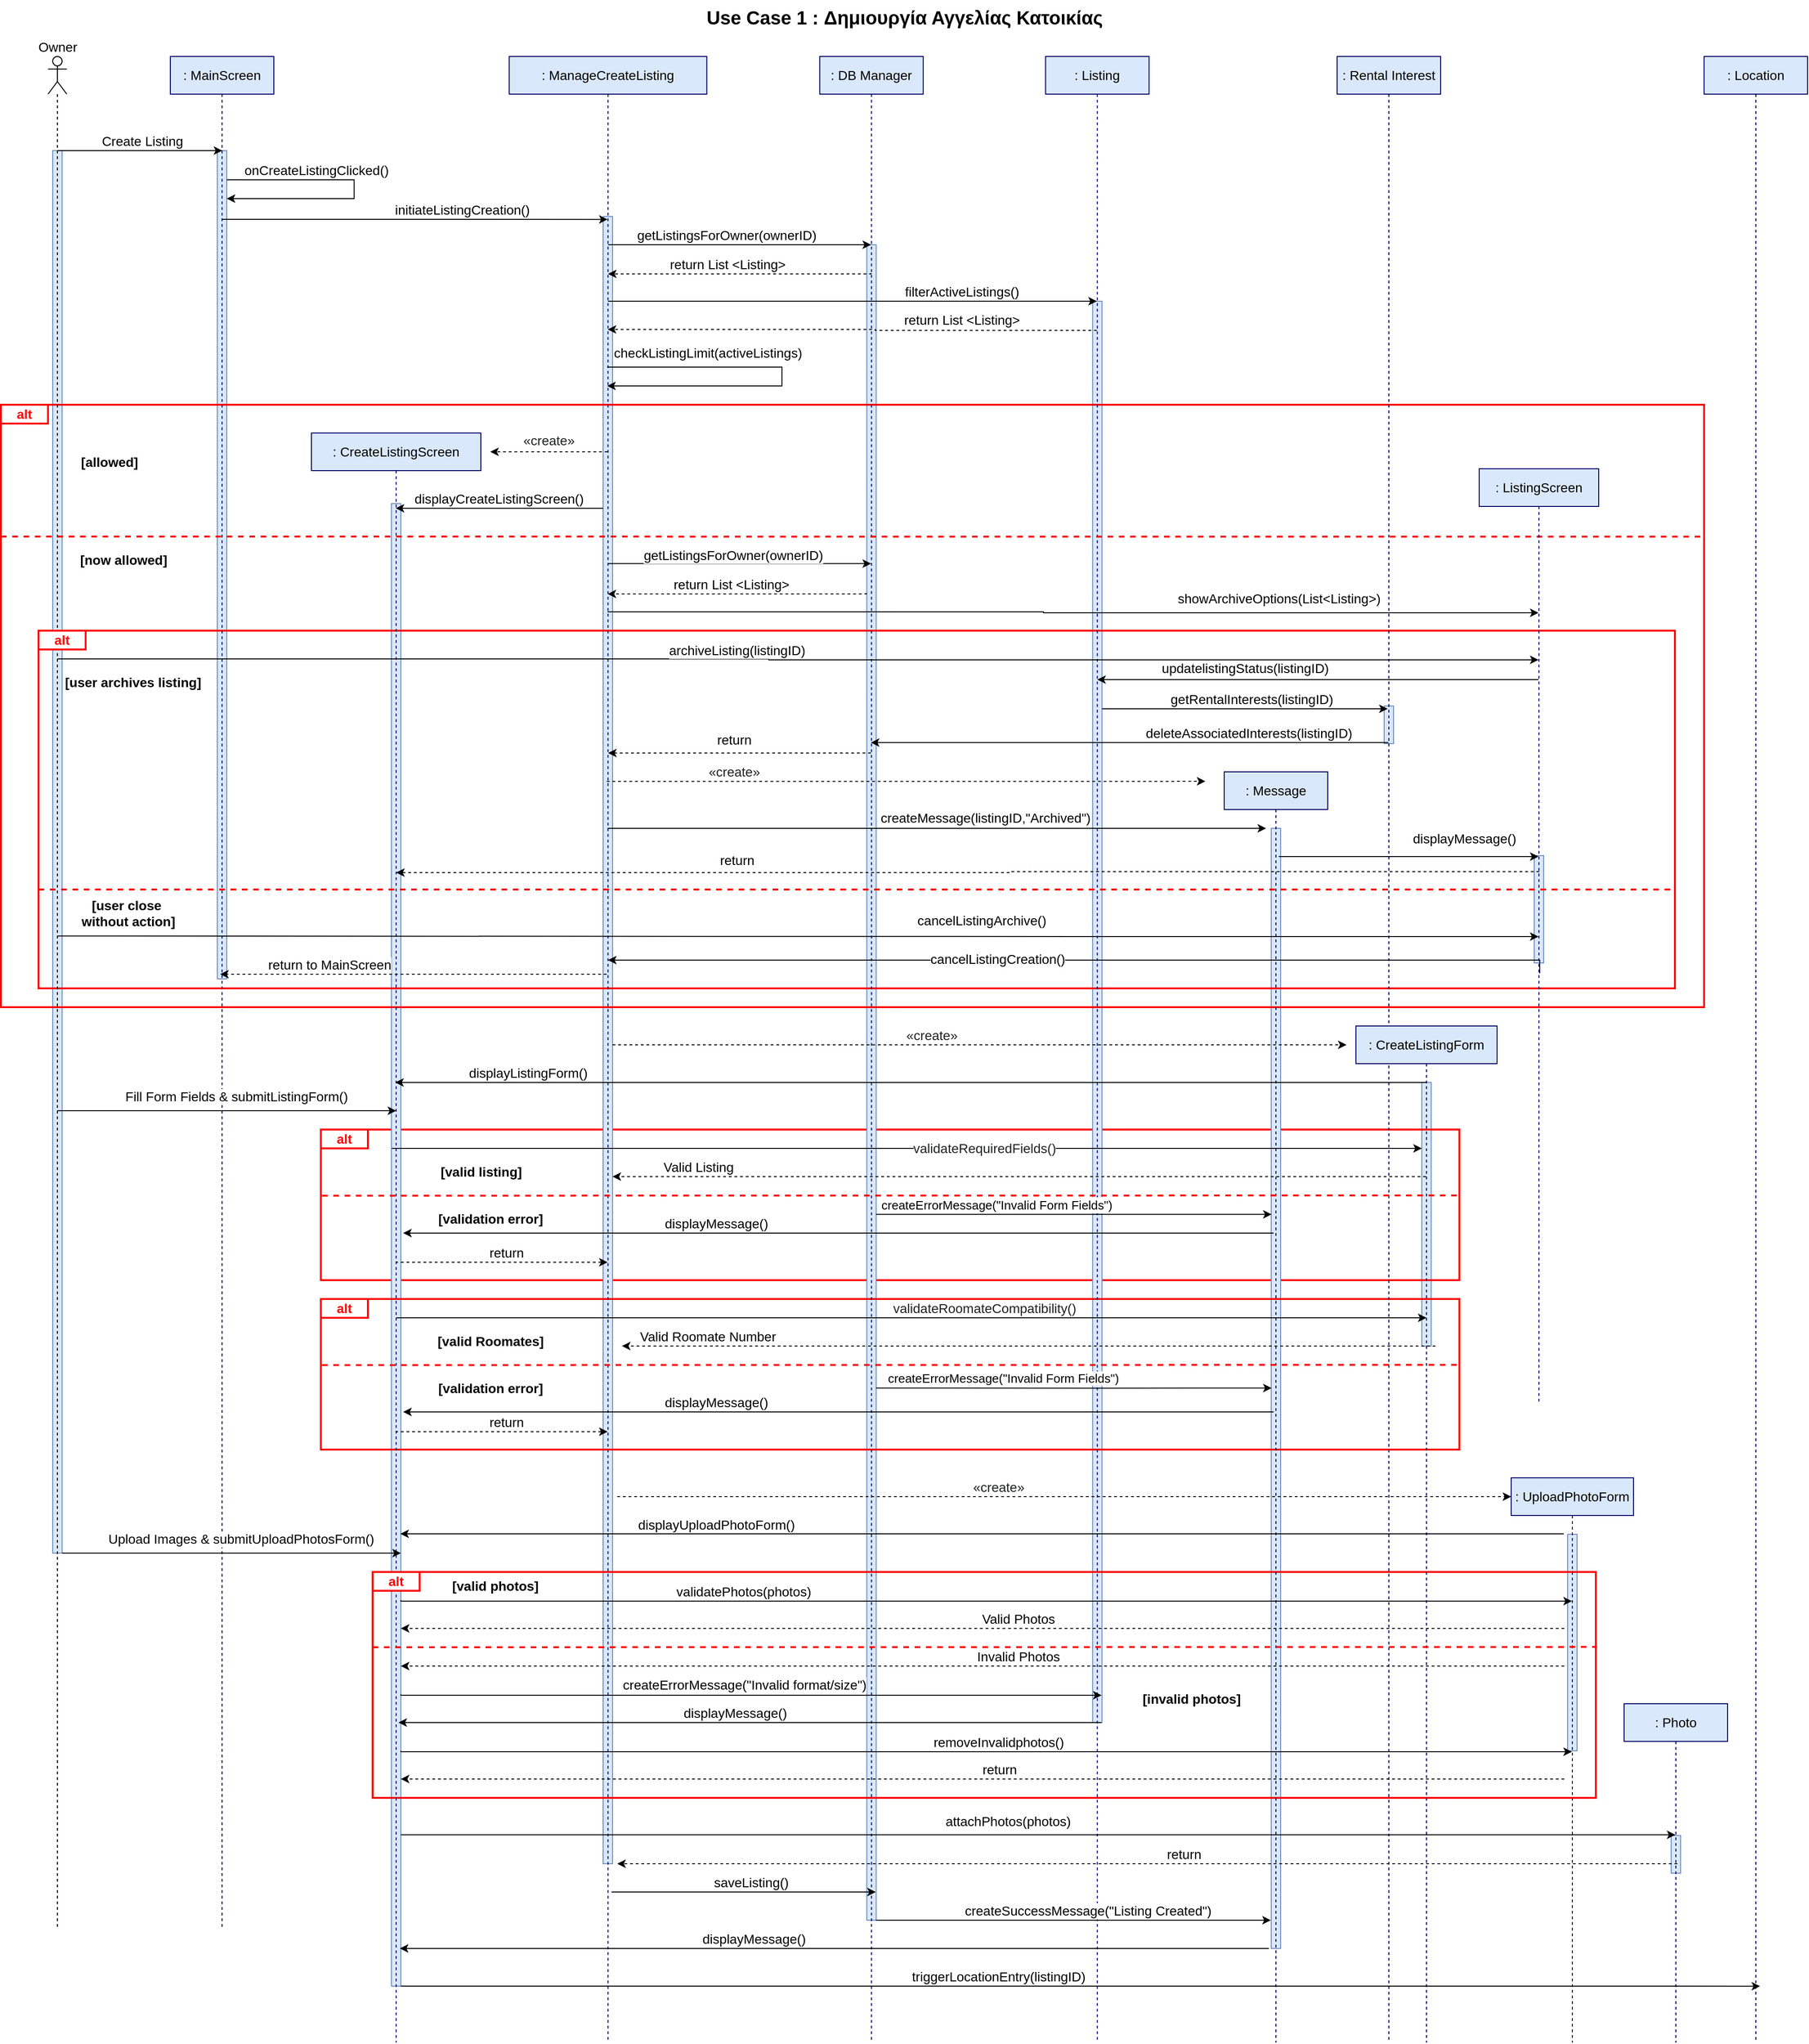 <mxfile version="27.0.3" pages="10">
  <diagram name="use-case-1" id="pG6_ybRGlOk3oKgYVEJ9">
    <mxGraphModel dx="2905" dy="1909" grid="0" gridSize="10" guides="1" tooltips="1" connect="1" arrows="1" fold="1" page="0" pageScale="1" pageWidth="827" pageHeight="1169" math="0" shadow="0">
      <root>
        <mxCell id="0" />
        <mxCell id="1" parent="0" />
        <mxCell id="Nzuz0HVe60QZDgfK5oea-3" value="" style="rounded=0;whiteSpace=wrap;html=1;fillColor=#dae8fc;strokeColor=#6c8ebf;" vertex="1" parent="1">
          <mxGeometry x="1209.5" y="899" width="10" height="114" as="geometry" />
        </mxCell>
        <mxCell id="tWvxPobddHoEqQ1ig2QX-198" value="" style="rounded=0;whiteSpace=wrap;html=1;fillColor=#dae8fc;strokeColor=#6c8ebf;" vertex="1" parent="1">
          <mxGeometry x="1090" y="1140" width="10" height="280" as="geometry" />
        </mxCell>
        <mxCell id="tWvxPobddHoEqQ1ig2QX-122" value="" style="rounded=0;whiteSpace=wrap;html=1;fillColor=none;strokeColor=#FF0000;strokeWidth=2;fontSize=14;" vertex="1" parent="1">
          <mxGeometry x="-80" y="1190" width="1210" height="160" as="geometry" />
        </mxCell>
        <mxCell id="tWvxPobddHoEqQ1ig2QX-201" value="" style="rounded=0;whiteSpace=wrap;html=1;fillColor=#dae8fc;strokeColor=#6c8ebf;" vertex="1" parent="1">
          <mxGeometry x="1050" y="740" width="10" height="40" as="geometry" />
        </mxCell>
        <mxCell id="tWvxPobddHoEqQ1ig2QX-200" value="" style="rounded=0;whiteSpace=wrap;html=1;fillColor=#dae8fc;strokeColor=#6c8ebf;" vertex="1" parent="1">
          <mxGeometry x="1355" y="1940" width="10" height="40" as="geometry" />
        </mxCell>
        <mxCell id="tWvxPobddHoEqQ1ig2QX-199" value="" style="rounded=0;whiteSpace=wrap;html=1;fillColor=#dae8fc;strokeColor=#6c8ebf;" vertex="1" parent="1">
          <mxGeometry x="1245" y="1620" width="10" height="230" as="geometry" />
        </mxCell>
        <mxCell id="tWvxPobddHoEqQ1ig2QX-197" value="" style="rounded=0;whiteSpace=wrap;html=1;fillColor=#dae8fc;strokeColor=#6c8ebf;" vertex="1" parent="1">
          <mxGeometry x="930" y="870" width="10" height="1190" as="geometry" />
        </mxCell>
        <mxCell id="tWvxPobddHoEqQ1ig2QX-196" value="" style="rounded=0;whiteSpace=wrap;html=1;fillColor=#dae8fc;strokeColor=#6c8ebf;" vertex="1" parent="1">
          <mxGeometry x="740.17" y="310" width="10" height="1510" as="geometry" />
        </mxCell>
        <mxCell id="tWvxPobddHoEqQ1ig2QX-195" value="" style="rounded=0;whiteSpace=wrap;html=1;fillColor=#dae8fc;strokeColor=#6c8ebf;" vertex="1" parent="1">
          <mxGeometry x="500.17" y="250" width="10" height="1780" as="geometry" />
        </mxCell>
        <mxCell id="tWvxPobddHoEqQ1ig2QX-193" value="" style="rounded=0;whiteSpace=wrap;html=1;fillColor=#dae8fc;strokeColor=#6c8ebf;" vertex="1" parent="1">
          <mxGeometry x="-5" y="525" width="10" height="1575" as="geometry" />
        </mxCell>
        <mxCell id="tWvxPobddHoEqQ1ig2QX-192" value="" style="rounded=0;whiteSpace=wrap;html=1;fillColor=#dae8fc;strokeColor=#6c8ebf;" vertex="1" parent="1">
          <mxGeometry x="220" y="220" width="10" height="1750" as="geometry" />
        </mxCell>
        <mxCell id="tWvxPobddHoEqQ1ig2QX-191" value="" style="rounded=0;whiteSpace=wrap;html=1;fillColor=#dae8fc;strokeColor=#6c8ebf;" vertex="1" parent="1">
          <mxGeometry x="-190" y="150" width="10" height="880" as="geometry" />
        </mxCell>
        <mxCell id="tWvxPobddHoEqQ1ig2QX-189" value="" style="rounded=0;whiteSpace=wrap;html=1;fillColor=#dae8fc;strokeColor=#6c8ebf;" vertex="1" parent="1">
          <mxGeometry x="-365" y="150" width="10" height="1490" as="geometry" />
        </mxCell>
        <mxCell id="tWvxPobddHoEqQ1ig2QX-171" value="" style="rounded=0;whiteSpace=wrap;html=1;fillColor=none;strokeColor=#FF0000;strokeWidth=2;fontSize=14;" vertex="1" parent="1">
          <mxGeometry x="-80" y="1370" width="1210" height="160" as="geometry" />
        </mxCell>
        <mxCell id="tWvxPobddHoEqQ1ig2QX-153" value="" style="rounded=0;whiteSpace=wrap;html=1;fillColor=none;strokeColor=#FF0000;strokeWidth=2;fontSize=14;" vertex="1" parent="1">
          <mxGeometry x="-25" y="1660" width="1300" height="240" as="geometry" />
        </mxCell>
        <mxCell id="tWvxPobddHoEqQ1ig2QX-93" value="" style="rounded=0;whiteSpace=wrap;html=1;fillColor=none;strokeColor=#FF0000;strokeWidth=2;fontSize=14;" vertex="1" parent="1">
          <mxGeometry x="-420" y="420" width="1810" height="640" as="geometry" />
        </mxCell>
        <mxCell id="tWvxPobddHoEqQ1ig2QX-89" value="" style="rounded=0;whiteSpace=wrap;html=1;fillColor=none;strokeColor=#FF0000;strokeWidth=2;fontSize=14;" vertex="1" parent="1">
          <mxGeometry x="-380" y="660" width="1739" height="380" as="geometry" />
        </mxCell>
        <mxCell id="tWvxPobddHoEqQ1ig2QX-72" style="edgeStyle=orthogonalEdgeStyle;rounded=0;orthogonalLoop=1;jettySize=auto;html=1;curved=0;fontSize=14;" edge="1" parent="1" source="xZf8zy2f5UFkThvNTDbu-1" target="tWvxPobddHoEqQ1ig2QX-4">
          <mxGeometry relative="1" as="geometry">
            <mxPoint x="-0.409" y="710.0" as="sourcePoint" />
            <mxPoint x="750" y="714" as="targetPoint" />
            <Array as="points">
              <mxPoint x="1097" y="712" />
              <mxPoint x="1097" y="712" />
            </Array>
          </mxGeometry>
        </mxCell>
        <mxCell id="tWvxPobddHoEqQ1ig2QX-74" value="updatelistingStatus(listingID)" style="edgeLabel;html=1;align=center;verticalAlign=middle;resizable=0;points=[];fontSize=14;" vertex="1" connectable="0" parent="tWvxPobddHoEqQ1ig2QX-72">
          <mxGeometry x="-0.297" y="2" relative="1" as="geometry">
            <mxPoint x="-147" y="-14" as="offset" />
          </mxGeometry>
        </mxCell>
        <mxCell id="tWvxPobddHoEqQ1ig2QX-1" value=": CreateListingScreen" style="shape=umlLifeline;perimeter=lifelinePerimeter;whiteSpace=wrap;html=1;container=1;dropTarget=0;collapsible=0;recursiveResize=0;outlineConnect=0;portConstraint=eastwest;newEdgeStyle={&quot;curved&quot;:0,&quot;rounded&quot;:0};fillColor=#dae8fc;strokeColor=#000066;fontSize=14;" vertex="1" parent="1">
          <mxGeometry x="-90" y="450" width="180" height="1710" as="geometry" />
        </mxCell>
        <mxCell id="tWvxPobddHoEqQ1ig2QX-10" style="edgeStyle=orthogonalEdgeStyle;rounded=0;orthogonalLoop=1;jettySize=auto;html=1;curved=0;fontSize=14;" edge="1" parent="1">
          <mxGeometry relative="1" as="geometry">
            <mxPoint x="-359.996" y="150" as="sourcePoint" />
            <mxPoint x="-184.82" y="150" as="targetPoint" />
          </mxGeometry>
        </mxCell>
        <mxCell id="tWvxPobddHoEqQ1ig2QX-11" value="Create Listing" style="edgeLabel;html=1;align=center;verticalAlign=middle;resizable=0;points=[];fontSize=14;" vertex="1" connectable="0" parent="tWvxPobddHoEqQ1ig2QX-10">
          <mxGeometry x="0.105" y="2" relative="1" as="geometry">
            <mxPoint x="-7" y="-8" as="offset" />
          </mxGeometry>
        </mxCell>
        <mxCell id="tWvxPobddHoEqQ1ig2QX-2" value="" style="shape=umlLifeline;perimeter=lifelinePerimeter;whiteSpace=wrap;html=1;container=1;dropTarget=0;collapsible=0;recursiveResize=0;outlineConnect=0;portConstraint=eastwest;newEdgeStyle={&quot;curved&quot;:0,&quot;rounded&quot;:0};participant=umlActor;fontSize=15;" vertex="1" parent="1">
          <mxGeometry x="-370" y="50" width="20" height="1990" as="geometry" />
        </mxCell>
        <mxCell id="tWvxPobddHoEqQ1ig2QX-4" value=": Listing" style="shape=umlLifeline;perimeter=lifelinePerimeter;whiteSpace=wrap;html=1;container=1;dropTarget=0;collapsible=0;recursiveResize=0;outlineConnect=0;portConstraint=eastwest;newEdgeStyle={&quot;curved&quot;:0,&quot;rounded&quot;:0};fillColor=#dae8fc;strokeColor=#000066;fontSize=14;" vertex="1" parent="1">
          <mxGeometry x="690.17" y="50" width="110" height="2110" as="geometry" />
        </mxCell>
        <mxCell id="tWvxPobddHoEqQ1ig2QX-5" value=": Photo" style="shape=umlLifeline;perimeter=lifelinePerimeter;whiteSpace=wrap;html=1;container=1;dropTarget=0;collapsible=0;recursiveResize=0;outlineConnect=0;portConstraint=eastwest;newEdgeStyle={&quot;curved&quot;:0,&quot;rounded&quot;:0};fillColor=#dae8fc;strokeColor=#000066;fontSize=14;" vertex="1" parent="1">
          <mxGeometry x="1305" y="1800" width="110" height="360" as="geometry" />
        </mxCell>
        <mxCell id="tWvxPobddHoEqQ1ig2QX-18" style="edgeStyle=orthogonalEdgeStyle;rounded=0;orthogonalLoop=1;jettySize=auto;html=1;curved=0;dashed=1;fontSize=14;" edge="1" parent="1" target="tWvxPobddHoEqQ1ig2QX-36">
          <mxGeometry relative="1" as="geometry">
            <mxPoint x="504.67" y="280.0" as="sourcePoint" />
            <mxPoint x="224.42" y="280" as="targetPoint" />
            <Array as="points">
              <mxPoint x="505" y="281" />
            </Array>
          </mxGeometry>
        </mxCell>
        <mxCell id="tWvxPobddHoEqQ1ig2QX-19" value="return List &amp;lt;Listing&amp;gt;" style="edgeLabel;html=1;align=center;verticalAlign=middle;resizable=0;points=[];fontSize=14;" vertex="1" connectable="0" parent="tWvxPobddHoEqQ1ig2QX-18">
          <mxGeometry x="0.249" y="1" relative="1" as="geometry">
            <mxPoint x="21" y="-11" as="offset" />
          </mxGeometry>
        </mxCell>
        <mxCell id="tWvxPobddHoEqQ1ig2QX-6" value=": DB Manager" style="shape=umlLifeline;perimeter=lifelinePerimeter;whiteSpace=wrap;html=1;container=1;dropTarget=0;collapsible=0;recursiveResize=0;outlineConnect=0;portConstraint=eastwest;newEdgeStyle={&quot;curved&quot;:0,&quot;rounded&quot;:0};fillColor=#dae8fc;strokeColor=#000066;fontSize=14;" vertex="1" parent="1">
          <mxGeometry x="450.17" y="50" width="110" height="2110" as="geometry" />
        </mxCell>
        <mxCell id="tWvxPobddHoEqQ1ig2QX-7" value=": Message" style="shape=umlLifeline;perimeter=lifelinePerimeter;whiteSpace=wrap;html=1;container=1;dropTarget=0;collapsible=0;recursiveResize=0;outlineConnect=0;portConstraint=eastwest;newEdgeStyle={&quot;curved&quot;:0,&quot;rounded&quot;:0};fillColor=#dae8fc;strokeColor=#000066;fontSize=14;" vertex="1" parent="1">
          <mxGeometry x="880" y="810" width="110" height="1350" as="geometry" />
        </mxCell>
        <mxCell id="tWvxPobddHoEqQ1ig2QX-8" value=": Location" style="shape=umlLifeline;perimeter=lifelinePerimeter;whiteSpace=wrap;html=1;container=1;dropTarget=0;collapsible=0;recursiveResize=0;outlineConnect=0;portConstraint=eastwest;newEdgeStyle={&quot;curved&quot;:0,&quot;rounded&quot;:0};fillColor=#dae8fc;strokeColor=#000066;fontSize=14;" vertex="1" parent="1">
          <mxGeometry x="1390" y="50" width="110" height="2110" as="geometry" />
        </mxCell>
        <mxCell id="tWvxPobddHoEqQ1ig2QX-14" style="edgeStyle=orthogonalEdgeStyle;rounded=0;orthogonalLoop=1;jettySize=auto;html=1;curved=0;fontSize=14;" edge="1" parent="1">
          <mxGeometry relative="1" as="geometry">
            <mxPoint x="-185.553" y="223.0" as="sourcePoint" />
            <mxPoint x="224.67" y="223.091" as="targetPoint" />
            <Array as="points">
              <mxPoint x="90" y="223" />
              <mxPoint x="90" y="223" />
            </Array>
          </mxGeometry>
        </mxCell>
        <mxCell id="tWvxPobddHoEqQ1ig2QX-15" value="initiateListingCreation()" style="edgeLabel;html=1;align=center;verticalAlign=middle;resizable=0;points=[];fontSize=14;" vertex="1" connectable="0" parent="tWvxPobddHoEqQ1ig2QX-14">
          <mxGeometry x="-0.165" relative="1" as="geometry">
            <mxPoint x="84" y="-10" as="offset" />
          </mxGeometry>
        </mxCell>
        <mxCell id="tWvxPobddHoEqQ1ig2QX-9" value=": MainScreen" style="shape=umlLifeline;perimeter=lifelinePerimeter;whiteSpace=wrap;html=1;container=1;dropTarget=0;collapsible=0;recursiveResize=0;outlineConnect=0;portConstraint=eastwest;newEdgeStyle={&quot;curved&quot;:0,&quot;rounded&quot;:0};fillColor=#dae8fc;strokeColor=#000066;fontSize=14;" vertex="1" parent="1">
          <mxGeometry x="-240" y="50" width="110" height="1990" as="geometry" />
        </mxCell>
        <mxCell id="tWvxPobddHoEqQ1ig2QX-12" style="edgeStyle=orthogonalEdgeStyle;rounded=0;orthogonalLoop=1;jettySize=auto;html=1;curved=0;fontSize=14;" edge="1" parent="1">
          <mxGeometry relative="1" as="geometry">
            <mxPoint x="-179.871" y="180.997" as="sourcePoint" />
            <mxPoint x="-180.0" y="201.0" as="targetPoint" />
            <Array as="points">
              <mxPoint x="-44.63" y="181" />
              <mxPoint x="-44.63" y="201" />
            </Array>
          </mxGeometry>
        </mxCell>
        <mxCell id="tWvxPobddHoEqQ1ig2QX-13" value="onCreateListingClicked()" style="edgeLabel;html=1;align=center;verticalAlign=middle;resizable=0;points=[];fontSize=14;" vertex="1" connectable="0" parent="tWvxPobddHoEqQ1ig2QX-12">
          <mxGeometry x="0.485" y="-1" relative="1" as="geometry">
            <mxPoint x="20" y="-29" as="offset" />
          </mxGeometry>
        </mxCell>
        <mxCell id="tWvxPobddHoEqQ1ig2QX-20" style="edgeStyle=orthogonalEdgeStyle;rounded=0;orthogonalLoop=1;jettySize=auto;html=1;curved=0;fontSize=14;" edge="1" parent="1">
          <mxGeometry relative="1" as="geometry">
            <mxPoint x="225.114" y="310" as="sourcePoint" />
            <mxPoint x="744.67" y="310" as="targetPoint" />
            <Array as="points">
              <mxPoint x="370.17" y="310" />
              <mxPoint x="370.17" y="310" />
            </Array>
          </mxGeometry>
        </mxCell>
        <mxCell id="tWvxPobddHoEqQ1ig2QX-21" value="filterActiveListings()" style="edgeLabel;html=1;align=center;verticalAlign=middle;resizable=0;points=[];fontSize=14;" vertex="1" connectable="0" parent="tWvxPobddHoEqQ1ig2QX-20">
          <mxGeometry x="0.291" y="-1" relative="1" as="geometry">
            <mxPoint x="40" y="-11" as="offset" />
          </mxGeometry>
        </mxCell>
        <mxCell id="tWvxPobddHoEqQ1ig2QX-24" style="edgeStyle=orthogonalEdgeStyle;rounded=0;orthogonalLoop=1;jettySize=auto;html=1;curved=0;fontSize=14;" edge="1" parent="1">
          <mxGeometry relative="1" as="geometry">
            <mxPoint x="224.337" y="380" as="sourcePoint" />
            <mxPoint x="224.337" y="400" as="targetPoint" />
            <Array as="points">
              <mxPoint x="410" y="380" />
              <mxPoint x="410" y="400" />
            </Array>
          </mxGeometry>
        </mxCell>
        <mxCell id="tWvxPobddHoEqQ1ig2QX-25" value="checkListingLimit(activeListings)" style="edgeLabel;html=1;align=center;verticalAlign=middle;resizable=0;points=[];fontSize=14;" vertex="1" connectable="0" parent="tWvxPobddHoEqQ1ig2QX-24">
          <mxGeometry x="-0.556" y="2" relative="1" as="geometry">
            <mxPoint x="19" y="-13" as="offset" />
          </mxGeometry>
        </mxCell>
        <mxCell id="tWvxPobddHoEqQ1ig2QX-37" style="edgeStyle=orthogonalEdgeStyle;rounded=0;orthogonalLoop=1;jettySize=auto;html=1;curved=0;fontSize=14;" edge="1" parent="1">
          <mxGeometry relative="1" as="geometry">
            <mxPoint x="225.278" y="250.0" as="sourcePoint" />
            <mxPoint x="504.67" y="250.0" as="targetPoint" />
            <Array as="points">
              <mxPoint x="440.17" y="249.98" />
              <mxPoint x="440.17" y="249.98" />
            </Array>
          </mxGeometry>
        </mxCell>
        <mxCell id="tWvxPobddHoEqQ1ig2QX-38" value="getListingsForOwner(ownerID)" style="edgeLabel;html=1;align=center;verticalAlign=middle;resizable=0;points=[];fontSize=14;" vertex="1" connectable="0" parent="tWvxPobddHoEqQ1ig2QX-37">
          <mxGeometry x="-0.168" y="1" relative="1" as="geometry">
            <mxPoint x="9" y="-9" as="offset" />
          </mxGeometry>
        </mxCell>
        <mxCell id="tWvxPobddHoEqQ1ig2QX-66" style="edgeStyle=orthogonalEdgeStyle;rounded=0;orthogonalLoop=1;jettySize=auto;html=1;curved=0;fontSize=14;" edge="1" parent="1" target="xZf8zy2f5UFkThvNTDbu-1">
          <mxGeometry relative="1" as="geometry">
            <mxPoint x="224.67" y="640" as="sourcePoint" />
            <mxPoint x="-0.553" y="640" as="targetPoint" />
            <Array as="points">
              <mxPoint x="688" y="641" />
            </Array>
          </mxGeometry>
        </mxCell>
        <mxCell id="tWvxPobddHoEqQ1ig2QX-67" value="showArchiveOptions(List&amp;lt;Listing&amp;gt;)" style="edgeLabel;html=1;align=center;verticalAlign=middle;resizable=0;points=[];fontSize=14;" vertex="1" connectable="0" parent="tWvxPobddHoEqQ1ig2QX-66">
          <mxGeometry x="0.364" relative="1" as="geometry">
            <mxPoint x="39" y="-15" as="offset" />
          </mxGeometry>
        </mxCell>
        <mxCell id="tWvxPobddHoEqQ1ig2QX-36" value=": ManageCreateListing" style="shape=umlLifeline;perimeter=lifelinePerimeter;whiteSpace=wrap;html=1;container=1;dropTarget=0;collapsible=0;recursiveResize=0;outlineConnect=0;portConstraint=eastwest;newEdgeStyle={&quot;curved&quot;:0,&quot;rounded&quot;:0};fillColor=#dae8fc;strokeColor=#000066;fontSize=14;" vertex="1" parent="1">
          <mxGeometry x="120.17" y="50" width="210" height="2110" as="geometry" />
        </mxCell>
        <mxCell id="tWvxPobddHoEqQ1ig2QX-39" style="edgeStyle=orthogonalEdgeStyle;rounded=0;orthogonalLoop=1;jettySize=auto;html=1;curved=0;dashed=1;fontSize=14;" edge="1" parent="1">
          <mxGeometry relative="1" as="geometry">
            <mxPoint x="744.67" y="341" as="sourcePoint" />
            <mxPoint x="224.901" y="340.0" as="targetPoint" />
            <Array as="points">
              <mxPoint x="509.17" y="341" />
              <mxPoint x="509.17" y="340" />
            </Array>
          </mxGeometry>
        </mxCell>
        <mxCell id="tWvxPobddHoEqQ1ig2QX-40" value="return List &amp;lt;Listing&amp;gt;" style="edgeLabel;html=1;align=center;verticalAlign=middle;resizable=0;points=[];fontSize=14;" vertex="1" connectable="0" parent="tWvxPobddHoEqQ1ig2QX-39">
          <mxGeometry x="0.249" y="1" relative="1" as="geometry">
            <mxPoint x="180" y="-11" as="offset" />
          </mxGeometry>
        </mxCell>
        <mxCell id="tWvxPobddHoEqQ1ig2QX-42" value="" style="endArrow=classic;html=1;rounded=0;fontSize=14;" edge="1" parent="1">
          <mxGeometry width="50" height="50" relative="1" as="geometry">
            <mxPoint x="220" y="530" as="sourcePoint" />
            <mxPoint x="-0.409" y="530" as="targetPoint" />
          </mxGeometry>
        </mxCell>
        <mxCell id="tWvxPobddHoEqQ1ig2QX-43" value="displayCreateListingScreen()" style="edgeLabel;html=1;align=center;verticalAlign=middle;resizable=0;points=[];fontSize=14;" vertex="1" connectable="0" parent="tWvxPobddHoEqQ1ig2QX-42">
          <mxGeometry x="-0.256" y="-1" relative="1" as="geometry">
            <mxPoint x="-29" y="-9" as="offset" />
          </mxGeometry>
        </mxCell>
        <mxCell id="tWvxPobddHoEqQ1ig2QX-44" value="" style="endArrow=classic;html=1;rounded=0;dashed=1;fontSize=14;" edge="1" parent="1">
          <mxGeometry width="50" height="50" relative="1" as="geometry">
            <mxPoint x="224.67" y="470" as="sourcePoint" />
            <mxPoint x="100" y="470" as="targetPoint" />
          </mxGeometry>
        </mxCell>
        <mxCell id="tWvxPobddHoEqQ1ig2QX-46" value="Owner" style="edgeLabel;html=1;align=center;verticalAlign=middle;resizable=0;points=[];fontSize=14;" vertex="1" connectable="0" parent="1">
          <mxGeometry x="-359.996" y="40" as="geometry">
            <mxPoint as="offset" />
          </mxGeometry>
        </mxCell>
        <mxCell id="tWvxPobddHoEqQ1ig2QX-47" style="edgeStyle=orthogonalEdgeStyle;rounded=0;orthogonalLoop=1;jettySize=auto;html=1;curved=0;fontSize=14;dashed=1;" edge="1" parent="1">
          <mxGeometry relative="1" as="geometry">
            <mxPoint x="223.852" y="820.091" as="sourcePoint" />
            <mxPoint x="860" y="820" as="targetPoint" />
            <Array as="points">
              <mxPoint x="810" y="820" />
              <mxPoint x="810" y="820" />
            </Array>
          </mxGeometry>
        </mxCell>
        <mxCell id="tWvxPobddHoEqQ1ig2QX-48" value="&lt;font&gt;&lt;span style=&quot;color: rgb(32, 33, 34); font-family: sans-serif; text-align: left; text-wrap-mode: wrap;&quot;&gt;«create&lt;/span&gt;&lt;span style=&quot;color: rgb(32, 33, 34); font-family: sans-serif; text-align: left; text-wrap-mode: wrap;&quot;&gt;»&lt;/span&gt;&lt;/font&gt;" style="edgeLabel;html=1;align=center;verticalAlign=middle;resizable=0;points=[];fontSize=14;" vertex="1" connectable="0" parent="tWvxPobddHoEqQ1ig2QX-47">
          <mxGeometry x="0.291" y="-1" relative="1" as="geometry">
            <mxPoint x="-276" y="-11" as="offset" />
          </mxGeometry>
        </mxCell>
        <mxCell id="tWvxPobddHoEqQ1ig2QX-49" value="&lt;font&gt;&lt;span style=&quot;color: rgb(32, 33, 34); font-family: sans-serif; text-align: left; text-wrap-mode: wrap;&quot;&gt;«create&lt;/span&gt;&lt;span style=&quot;color: rgb(32, 33, 34); font-family: sans-serif; text-align: left; text-wrap-mode: wrap;&quot;&gt;»&lt;/span&gt;&lt;/font&gt;" style="edgeLabel;html=1;align=center;verticalAlign=middle;resizable=0;points=[];fontSize=14;" vertex="1" connectable="0" parent="1">
          <mxGeometry x="460.004" y="590" as="geometry">
            <mxPoint x="-298" y="-132" as="offset" />
          </mxGeometry>
        </mxCell>
        <mxCell id="tWvxPobddHoEqQ1ig2QX-50" style="edgeStyle=orthogonalEdgeStyle;rounded=0;orthogonalLoop=1;jettySize=auto;html=1;curved=0;fontSize=14;" edge="1" parent="1">
          <mxGeometry relative="1" as="geometry">
            <mxPoint x="224.761" y="870.0" as="sourcePoint" />
            <mxPoint x="924.5" y="870.0" as="targetPoint" />
            <Array as="points">
              <mxPoint x="760" y="870" />
              <mxPoint x="760" y="870" />
            </Array>
          </mxGeometry>
        </mxCell>
        <mxCell id="tWvxPobddHoEqQ1ig2QX-51" value="createMessage(listingID,&quot;Archived&quot;)" style="edgeLabel;html=1;align=center;verticalAlign=middle;resizable=0;points=[];fontSize=14;" vertex="1" connectable="0" parent="tWvxPobddHoEqQ1ig2QX-50">
          <mxGeometry x="0.291" y="-1" relative="1" as="geometry">
            <mxPoint x="-51" y="-12" as="offset" />
          </mxGeometry>
        </mxCell>
        <mxCell id="tWvxPobddHoEqQ1ig2QX-52" value="" style="endArrow=classic;html=1;rounded=0;fontSize=14;" edge="1" parent="1" target="xZf8zy2f5UFkThvNTDbu-1">
          <mxGeometry width="50" height="50" relative="1" as="geometry">
            <mxPoint x="938" y="900" as="sourcePoint" />
            <mxPoint x="-0.54" y="900" as="targetPoint" />
          </mxGeometry>
        </mxCell>
        <mxCell id="tWvxPobddHoEqQ1ig2QX-53" value="displayMessage()" style="edgeLabel;html=1;align=center;verticalAlign=middle;resizable=0;points=[];fontSize=14;" vertex="1" connectable="0" parent="tWvxPobddHoEqQ1ig2QX-52">
          <mxGeometry x="-0.256" y="-1" relative="1" as="geometry">
            <mxPoint x="94" y="-20" as="offset" />
          </mxGeometry>
        </mxCell>
        <mxCell id="tWvxPobddHoEqQ1ig2QX-54" style="edgeStyle=orthogonalEdgeStyle;rounded=0;orthogonalLoop=1;jettySize=auto;html=1;curved=0;fontSize=14;dashed=1;" edge="1" parent="1">
          <mxGeometry relative="1" as="geometry">
            <mxPoint x="230" y="1100" as="sourcePoint" />
            <mxPoint x="1010" y="1100" as="targetPoint" />
            <Array as="points">
              <mxPoint x="815" y="1100" />
              <mxPoint x="815" y="1100" />
            </Array>
          </mxGeometry>
        </mxCell>
        <mxCell id="tWvxPobddHoEqQ1ig2QX-55" value="&lt;font&gt;&lt;span style=&quot;color: rgb(32, 33, 34); font-family: sans-serif; text-align: left; text-wrap-mode: wrap;&quot;&gt;«create&lt;/span&gt;&lt;span style=&quot;color: rgb(32, 33, 34); font-family: sans-serif; text-align: left; text-wrap-mode: wrap;&quot;&gt;»&lt;/span&gt;&lt;/font&gt;" style="edgeLabel;html=1;align=center;verticalAlign=middle;resizable=0;points=[];fontSize=14;" vertex="1" connectable="0" parent="tWvxPobddHoEqQ1ig2QX-54">
          <mxGeometry x="0.291" y="-1" relative="1" as="geometry">
            <mxPoint x="-165" y="-11" as="offset" />
          </mxGeometry>
        </mxCell>
        <mxCell id="tWvxPobddHoEqQ1ig2QX-56" value="" style="endArrow=classic;html=1;rounded=0;fontSize=14;" edge="1" parent="1">
          <mxGeometry width="50" height="50" relative="1" as="geometry">
            <mxPoint x="1095" y="1140" as="sourcePoint" />
            <mxPoint x="-0.929" y="1140" as="targetPoint" />
          </mxGeometry>
        </mxCell>
        <mxCell id="tWvxPobddHoEqQ1ig2QX-57" value="displayListingForm()" style="edgeLabel;html=1;align=center;verticalAlign=middle;resizable=0;points=[];fontSize=14;" vertex="1" connectable="0" parent="tWvxPobddHoEqQ1ig2QX-56">
          <mxGeometry x="-0.256" y="-1" relative="1" as="geometry">
            <mxPoint x="-548" y="-9" as="offset" />
          </mxGeometry>
        </mxCell>
        <mxCell id="tWvxPobddHoEqQ1ig2QX-62" style="edgeStyle=orthogonalEdgeStyle;rounded=0;orthogonalLoop=1;jettySize=auto;html=1;curved=0;fontSize=14;" edge="1" parent="1">
          <mxGeometry relative="1" as="geometry">
            <mxPoint x="225.347" y="588.75" as="sourcePoint" />
            <mxPoint x="504.67" y="588.75" as="targetPoint" />
            <Array as="points">
              <mxPoint x="350" y="588.75" />
              <mxPoint x="350" y="588.75" />
            </Array>
          </mxGeometry>
        </mxCell>
        <mxCell id="tWvxPobddHoEqQ1ig2QX-63" value="getListingsForOwner(ownerID)" style="edgeLabel;html=1;align=center;verticalAlign=middle;resizable=0;points=[];fontSize=14;" vertex="1" connectable="0" parent="tWvxPobddHoEqQ1ig2QX-62">
          <mxGeometry x="-0.168" y="1" relative="1" as="geometry">
            <mxPoint x="16" y="-8" as="offset" />
          </mxGeometry>
        </mxCell>
        <mxCell id="tWvxPobddHoEqQ1ig2QX-64" style="edgeStyle=orthogonalEdgeStyle;rounded=0;orthogonalLoop=1;jettySize=auto;html=1;curved=0;dashed=1;fontSize=14;" edge="1" parent="1">
          <mxGeometry relative="1" as="geometry">
            <mxPoint x="499.67" y="620.0" as="sourcePoint" />
            <mxPoint x="224.8" y="621.043" as="targetPoint" />
            <Array as="points">
              <mxPoint x="500" y="621" />
            </Array>
          </mxGeometry>
        </mxCell>
        <mxCell id="tWvxPobddHoEqQ1ig2QX-65" value="return List &amp;lt;Listing&amp;gt;" style="edgeLabel;html=1;align=center;verticalAlign=middle;resizable=0;points=[];fontSize=14;" vertex="1" connectable="0" parent="tWvxPobddHoEqQ1ig2QX-64">
          <mxGeometry x="0.249" y="1" relative="1" as="geometry">
            <mxPoint x="28" y="-11" as="offset" />
          </mxGeometry>
        </mxCell>
        <mxCell id="tWvxPobddHoEqQ1ig2QX-70" style="edgeStyle=orthogonalEdgeStyle;rounded=0;orthogonalLoop=1;jettySize=auto;html=1;curved=0;fontSize=14;" edge="1" parent="1" target="xZf8zy2f5UFkThvNTDbu-1">
          <mxGeometry relative="1" as="geometry">
            <mxPoint x="-360" y="690" as="sourcePoint" />
            <mxPoint x="-184.82" y="750" as="targetPoint" />
            <Array as="points">
              <mxPoint x="396" y="691" />
            </Array>
          </mxGeometry>
        </mxCell>
        <mxCell id="tWvxPobddHoEqQ1ig2QX-71" value="archiveListing(listingID)" style="edgeLabel;html=1;align=center;verticalAlign=middle;resizable=0;points=[];fontSize=14;" vertex="1" connectable="0" parent="tWvxPobddHoEqQ1ig2QX-70">
          <mxGeometry x="0.105" y="2" relative="1" as="geometry">
            <mxPoint x="-147" y="-8" as="offset" />
          </mxGeometry>
        </mxCell>
        <mxCell id="tWvxPobddHoEqQ1ig2QX-75" style="edgeStyle=orthogonalEdgeStyle;rounded=0;orthogonalLoop=1;jettySize=auto;html=1;curved=0;fontSize=14;" edge="1" parent="1">
          <mxGeometry relative="1" as="geometry">
            <mxPoint x="1054.5" y="778.889" as="sourcePoint" />
            <mxPoint x="504.494" y="778.889" as="targetPoint" />
            <Array as="points">
              <mxPoint x="900" y="778.83" />
              <mxPoint x="900" y="778.83" />
            </Array>
          </mxGeometry>
        </mxCell>
        <mxCell id="tWvxPobddHoEqQ1ig2QX-76" value="deleteAssociatedInterests(listingID)" style="edgeLabel;html=1;align=center;verticalAlign=middle;resizable=0;points=[];fontSize=14;" vertex="1" connectable="0" parent="tWvxPobddHoEqQ1ig2QX-75">
          <mxGeometry x="0.364" relative="1" as="geometry">
            <mxPoint x="226" y="-10" as="offset" />
          </mxGeometry>
        </mxCell>
        <mxCell id="tWvxPobddHoEqQ1ig2QX-77" value=": Rental Interest" style="shape=umlLifeline;perimeter=lifelinePerimeter;whiteSpace=wrap;html=1;container=1;dropTarget=0;collapsible=0;recursiveResize=0;outlineConnect=0;portConstraint=eastwest;newEdgeStyle={&quot;curved&quot;:0,&quot;rounded&quot;:0};fillColor=#dae8fc;strokeColor=#000066;fontSize=14;" vertex="1" parent="1">
          <mxGeometry x="1000" y="50" width="110" height="2110" as="geometry" />
        </mxCell>
        <mxCell id="tWvxPobddHoEqQ1ig2QX-78" style="edgeStyle=orthogonalEdgeStyle;rounded=0;orthogonalLoop=1;jettySize=auto;html=1;curved=0;fontSize=14;" edge="1" parent="1">
          <mxGeometry relative="1" as="geometry">
            <mxPoint x="750.17" y="743" as="sourcePoint" />
            <mxPoint x="1053.67" y="743" as="targetPoint" />
            <Array as="points">
              <mxPoint x="869.17" y="743" />
              <mxPoint x="869.17" y="743" />
            </Array>
          </mxGeometry>
        </mxCell>
        <mxCell id="tWvxPobddHoEqQ1ig2QX-79" value="getRentalInterests(listingID)" style="edgeLabel;html=1;align=center;verticalAlign=middle;resizable=0;points=[];fontSize=14;" vertex="1" connectable="0" parent="tWvxPobddHoEqQ1ig2QX-78">
          <mxGeometry x="-0.297" y="2" relative="1" as="geometry">
            <mxPoint x="52" y="-8" as="offset" />
          </mxGeometry>
        </mxCell>
        <mxCell id="tWvxPobddHoEqQ1ig2QX-80" style="edgeStyle=orthogonalEdgeStyle;rounded=0;orthogonalLoop=1;jettySize=auto;html=1;curved=0;dashed=1;fontSize=14;" edge="1" parent="1">
          <mxGeometry relative="1" as="geometry">
            <mxPoint x="504.67" y="790.0" as="sourcePoint" />
            <mxPoint x="225.235" y="790.0" as="targetPoint" />
            <Array as="points">
              <mxPoint x="450" y="790" />
              <mxPoint x="450" y="790" />
            </Array>
          </mxGeometry>
        </mxCell>
        <mxCell id="tWvxPobddHoEqQ1ig2QX-81" value="return" style="edgeLabel;html=1;align=center;verticalAlign=middle;resizable=0;points=[];fontSize=14;" vertex="1" connectable="0" parent="tWvxPobddHoEqQ1ig2QX-80">
          <mxGeometry x="0.364" relative="1" as="geometry">
            <mxPoint x="45" y="-14" as="offset" />
          </mxGeometry>
        </mxCell>
        <mxCell id="tWvxPobddHoEqQ1ig2QX-3" value=": CreateListingForm" style="shape=umlLifeline;perimeter=lifelinePerimeter;whiteSpace=wrap;html=1;container=1;dropTarget=0;collapsible=0;recursiveResize=0;outlineConnect=0;portConstraint=eastwest;newEdgeStyle={&quot;curved&quot;:0,&quot;rounded&quot;:0};fillColor=#dae8fc;strokeColor=#000066;fontSize=14;" vertex="1" parent="1">
          <mxGeometry x="1020" y="1080" width="150" height="1080" as="geometry" />
        </mxCell>
        <mxCell id="tWvxPobddHoEqQ1ig2QX-82" style="edgeStyle=orthogonalEdgeStyle;rounded=0;orthogonalLoop=1;jettySize=auto;html=1;curved=0;fontSize=14;" edge="1" parent="1" target="xZf8zy2f5UFkThvNTDbu-1">
          <mxGeometry relative="1" as="geometry">
            <mxPoint x="-359.996" y="984.38" as="sourcePoint" />
            <mxPoint y="984.38" as="targetPoint" />
            <Array as="points" />
          </mxGeometry>
        </mxCell>
        <mxCell id="tWvxPobddHoEqQ1ig2QX-83" value="cancelListingArchive()" style="edgeLabel;html=1;align=center;verticalAlign=middle;resizable=0;points=[];fontSize=14;" vertex="1" connectable="0" parent="tWvxPobddHoEqQ1ig2QX-82">
          <mxGeometry x="0.105" y="2" relative="1" as="geometry">
            <mxPoint x="112" y="-15" as="offset" />
          </mxGeometry>
        </mxCell>
        <mxCell id="tWvxPobddHoEqQ1ig2QX-84" style="edgeStyle=orthogonalEdgeStyle;rounded=0;orthogonalLoop=1;jettySize=auto;html=1;curved=0;fontSize=14;" edge="1" parent="1" target="tWvxPobddHoEqQ1ig2QX-36">
          <mxGeometry relative="1" as="geometry">
            <mxPoint x="1215.33" y="1023.96" as="sourcePoint" />
            <mxPoint x="226.0" y="1008.997" as="targetPoint" />
            <Array as="points">
              <mxPoint x="1215" y="1010" />
            </Array>
          </mxGeometry>
        </mxCell>
        <mxCell id="tWvxPobddHoEqQ1ig2QX-85" value="cancelListingCreation()" style="edgeLabel;html=1;align=center;verticalAlign=middle;resizable=0;points=[];fontSize=14;" vertex="1" connectable="0" parent="tWvxPobddHoEqQ1ig2QX-84">
          <mxGeometry x="0.105" y="2" relative="1" as="geometry">
            <mxPoint x="-36" y="-3" as="offset" />
          </mxGeometry>
        </mxCell>
        <mxCell id="tWvxPobddHoEqQ1ig2QX-86" value="" style="endArrow=classic;html=1;rounded=0;dashed=1;fontSize=14;" edge="1" parent="1">
          <mxGeometry width="50" height="50" relative="1" as="geometry">
            <mxPoint x="223.71" y="1025" as="sourcePoint" />
            <mxPoint x="-186.998" y="1025" as="targetPoint" />
          </mxGeometry>
        </mxCell>
        <mxCell id="tWvxPobddHoEqQ1ig2QX-88" value="return to MainScreen" style="edgeLabel;html=1;align=center;verticalAlign=middle;resizable=0;points=[];fontSize=14;" vertex="1" connectable="0" parent="tWvxPobddHoEqQ1ig2QX-86">
          <mxGeometry x="-0.198" y="-2" relative="1" as="geometry">
            <mxPoint x="-130" y="-8" as="offset" />
          </mxGeometry>
        </mxCell>
        <mxCell id="tWvxPobddHoEqQ1ig2QX-90" value="alt" style="rounded=0;whiteSpace=wrap;html=1;strokeColor=#FF0000;strokeWidth=2;fontColor=#FF0000;fontStyle=1;fontSize=14;" vertex="1" parent="1">
          <mxGeometry x="-380" y="660" width="50" height="20" as="geometry" />
        </mxCell>
        <mxCell id="tWvxPobddHoEqQ1ig2QX-92" value="" style="endArrow=none;dashed=1;html=1;strokeWidth=2;rounded=0;fillColor=#f8cecc;strokeColor=#FF0000;fontSize=14;entryX=0.999;entryY=0.708;entryDx=0;entryDy=0;entryPerimeter=0;" edge="1" parent="1">
          <mxGeometry width="50" height="50" relative="1" as="geometry">
            <mxPoint x="-380" y="935" as="sourcePoint" />
            <mxPoint x="1357.261" y="935.04" as="targetPoint" />
          </mxGeometry>
        </mxCell>
        <mxCell id="tWvxPobddHoEqQ1ig2QX-95" value="alt" style="rounded=0;whiteSpace=wrap;html=1;strokeColor=#FF0000;strokeWidth=2;fontColor=#FF0000;fontStyle=1;fontSize=14;" vertex="1" parent="1">
          <mxGeometry x="-420" y="420" width="50" height="20" as="geometry" />
        </mxCell>
        <mxCell id="tWvxPobddHoEqQ1ig2QX-97" value="[allowed]" style="text;html=1;align=center;verticalAlign=middle;resizable=0;points=[];autosize=1;strokeColor=none;fillColor=none;fontStyle=1;fontSize=14;" vertex="1" parent="1">
          <mxGeometry x="-345" y="466" width="80" height="30" as="geometry" />
        </mxCell>
        <mxCell id="tWvxPobddHoEqQ1ig2QX-98" value="[now allowed]" style="text;html=1;align=center;verticalAlign=middle;resizable=0;points=[];autosize=1;strokeColor=none;fillColor=none;fontStyle=1;fontSize=14;" vertex="1" parent="1">
          <mxGeometry x="-345" y="570" width="110" height="30" as="geometry" />
        </mxCell>
        <mxCell id="tWvxPobddHoEqQ1ig2QX-99" value="[user archives listing]" style="text;html=1;align=center;verticalAlign=middle;resizable=0;points=[];autosize=1;strokeColor=none;fillColor=none;fontStyle=1;fontSize=14;" vertex="1" parent="1">
          <mxGeometry x="-355" y="700" width="150" height="30" as="geometry" />
        </mxCell>
        <mxCell id="tWvxPobddHoEqQ1ig2QX-100" value="[user close&amp;nbsp;&lt;div&gt;without action]&lt;/div&gt;" style="text;html=1;align=center;verticalAlign=middle;resizable=0;points=[];autosize=1;strokeColor=none;fillColor=none;fontStyle=1;fontSize=14;" vertex="1" parent="1">
          <mxGeometry x="-339" y="937" width="108" height="46" as="geometry" />
        </mxCell>
        <mxCell id="tWvxPobddHoEqQ1ig2QX-101" style="edgeStyle=orthogonalEdgeStyle;rounded=0;orthogonalLoop=1;jettySize=auto;html=1;curved=0;fontSize=14;" edge="1" parent="1">
          <mxGeometry relative="1" as="geometry">
            <mxPoint x="-359.996" y="1170" as="sourcePoint" />
            <mxPoint y="1170" as="targetPoint" />
            <Array as="points">
              <mxPoint x="-110" y="1170" />
              <mxPoint x="-110" y="1170" />
            </Array>
          </mxGeometry>
        </mxCell>
        <mxCell id="tWvxPobddHoEqQ1ig2QX-102" value="Fill Form Fields &amp;amp; submitListingForm()" style="edgeLabel;html=1;align=center;verticalAlign=middle;resizable=0;points=[];fontSize=14;" vertex="1" connectable="0" parent="tWvxPobddHoEqQ1ig2QX-101">
          <mxGeometry x="0.105" y="2" relative="1" as="geometry">
            <mxPoint x="-9" y="-13" as="offset" />
          </mxGeometry>
        </mxCell>
        <mxCell id="tWvxPobddHoEqQ1ig2QX-103" style="edgeStyle=orthogonalEdgeStyle;rounded=0;orthogonalLoop=1;jettySize=auto;html=1;curved=0;fontSize=14;" edge="1" parent="1">
          <mxGeometry relative="1" as="geometry">
            <mxPoint x="-4.5" y="1210" as="sourcePoint" />
            <mxPoint x="1090.0" y="1210" as="targetPoint" />
            <Array as="points">
              <mxPoint x="765.5" y="1210" />
              <mxPoint x="765.5" y="1210" />
            </Array>
          </mxGeometry>
        </mxCell>
        <mxCell id="tWvxPobddHoEqQ1ig2QX-104" value="&lt;div style=&quot;text-align: left;&quot;&gt;&lt;span style=&quot;background-color: light-dark(#ffffff, var(--ge-dark-color, #121212)); text-wrap-mode: wrap;&quot;&gt;&lt;font face=&quot;sans-serif&quot; color=&quot;#202122&quot;&gt;validateRequiredFields()&lt;/font&gt;&lt;/span&gt;&lt;/div&gt;" style="edgeLabel;html=1;align=center;verticalAlign=middle;resizable=0;points=[];fontSize=14;" vertex="1" connectable="0" parent="tWvxPobddHoEqQ1ig2QX-103">
          <mxGeometry x="0.291" y="-1" relative="1" as="geometry">
            <mxPoint x="-77" y="-1" as="offset" />
          </mxGeometry>
        </mxCell>
        <mxCell id="tWvxPobddHoEqQ1ig2QX-108" style="edgeStyle=orthogonalEdgeStyle;rounded=0;orthogonalLoop=1;jettySize=auto;html=1;curved=0;fontSize=14;" edge="1" parent="1">
          <mxGeometry relative="1" as="geometry">
            <mxPoint y="1390" as="sourcePoint" />
            <mxPoint x="1095" y="1390" as="targetPoint" />
            <Array as="points">
              <mxPoint x="770" y="1390" />
              <mxPoint x="770" y="1390" />
            </Array>
          </mxGeometry>
        </mxCell>
        <mxCell id="tWvxPobddHoEqQ1ig2QX-109" value="&lt;div style=&quot;text-align: left;&quot;&gt;&lt;span style=&quot;background-color: light-dark(#ffffff, var(--ge-dark-color, #121212)); text-wrap-mode: wrap;&quot;&gt;&lt;font face=&quot;sans-serif&quot; color=&quot;#202122&quot;&gt;validateRoomateCompatibility()&lt;/font&gt;&lt;/span&gt;&lt;/div&gt;" style="edgeLabel;html=1;align=center;verticalAlign=middle;resizable=0;points=[];fontSize=14;" vertex="1" connectable="0" parent="tWvxPobddHoEqQ1ig2QX-108">
          <mxGeometry x="0.291" y="-1" relative="1" as="geometry">
            <mxPoint x="-82" y="-11" as="offset" />
          </mxGeometry>
        </mxCell>
        <mxCell id="tWvxPobddHoEqQ1ig2QX-114" value="" style="endArrow=classic;html=1;rounded=0;dashed=1;fontSize=14;" edge="1" parent="1">
          <mxGeometry width="50" height="50" relative="1" as="geometry">
            <mxPoint x="1094.5" y="1240" as="sourcePoint" />
            <mxPoint x="230" y="1240" as="targetPoint" />
          </mxGeometry>
        </mxCell>
        <mxCell id="tWvxPobddHoEqQ1ig2QX-115" value="Valid Listing" style="edgeLabel;html=1;align=center;verticalAlign=middle;resizable=0;points=[];fontSize=14;" vertex="1" connectable="0" parent="tWvxPobddHoEqQ1ig2QX-114">
          <mxGeometry x="-0.256" y="-1" relative="1" as="geometry">
            <mxPoint x="-452" y="-9" as="offset" />
          </mxGeometry>
        </mxCell>
        <mxCell id="tWvxPobddHoEqQ1ig2QX-117" value="" style="endArrow=none;dashed=1;html=1;strokeWidth=2;rounded=0;fillColor=#f8cecc;strokeColor=#FF0000;entryX=0.999;entryY=0.219;entryDx=0;entryDy=0;entryPerimeter=0;fontSize=14;" edge="1" parent="1" target="tWvxPobddHoEqQ1ig2QX-93">
          <mxGeometry width="50" height="50" relative="1" as="geometry">
            <mxPoint x="-420" y="560" as="sourcePoint" />
            <mxPoint x="1050" y="560" as="targetPoint" />
          </mxGeometry>
        </mxCell>
        <mxCell id="tWvxPobddHoEqQ1ig2QX-118" style="edgeStyle=orthogonalEdgeStyle;rounded=0;orthogonalLoop=1;jettySize=auto;html=1;curved=0;fontSize=14;" edge="1" parent="1">
          <mxGeometry relative="1" as="geometry">
            <mxPoint x="510.002" y="1280.077" as="sourcePoint" />
            <mxPoint x="930.37" y="1280.077" as="targetPoint" />
            <Array as="points">
              <mxPoint x="765.87" y="1280" />
              <mxPoint x="765.87" y="1280" />
            </Array>
          </mxGeometry>
        </mxCell>
        <mxCell id="tWvxPobddHoEqQ1ig2QX-119" value="&lt;font style=&quot;font-size: 13px;&quot;&gt;createErrorMessage(&quot;Invalid Form Fields&quot;)&lt;/font&gt;" style="edgeLabel;html=1;align=center;verticalAlign=middle;resizable=0;points=[];fontSize=14;" vertex="1" connectable="0" parent="tWvxPobddHoEqQ1ig2QX-118">
          <mxGeometry x="0.291" y="-1" relative="1" as="geometry">
            <mxPoint x="-144" y="-11" as="offset" />
          </mxGeometry>
        </mxCell>
        <mxCell id="tWvxPobddHoEqQ1ig2QX-120" value="" style="endArrow=classic;html=1;rounded=0;fontSize=14;" edge="1" parent="1">
          <mxGeometry width="50" height="50" relative="1" as="geometry">
            <mxPoint x="932.53" y="1300" as="sourcePoint" />
            <mxPoint x="7.477" y="1300" as="targetPoint" />
          </mxGeometry>
        </mxCell>
        <mxCell id="tWvxPobddHoEqQ1ig2QX-121" value="displayMessage()" style="edgeLabel;html=1;align=center;verticalAlign=middle;resizable=0;points=[];fontSize=14;" vertex="1" connectable="0" parent="tWvxPobddHoEqQ1ig2QX-120">
          <mxGeometry x="-0.256" y="-1" relative="1" as="geometry">
            <mxPoint x="-249" y="-9" as="offset" />
          </mxGeometry>
        </mxCell>
        <mxCell id="tWvxPobddHoEqQ1ig2QX-123" value="" style="endArrow=none;dashed=1;html=1;strokeWidth=2;rounded=0;fillColor=#f8cecc;strokeColor=#FF0000;fontSize=14;exitX=0.001;exitY=0.439;exitDx=0;exitDy=0;exitPerimeter=0;" edge="1" parent="1" source="tWvxPobddHoEqQ1ig2QX-122">
          <mxGeometry width="50" height="50" relative="1" as="geometry">
            <mxPoint x="-30" y="1260" as="sourcePoint" />
            <mxPoint x="1130" y="1260" as="targetPoint" />
          </mxGeometry>
        </mxCell>
        <mxCell id="tWvxPobddHoEqQ1ig2QX-124" value="[valid listing]" style="text;html=1;align=center;verticalAlign=middle;resizable=0;points=[];autosize=1;strokeColor=none;fillColor=none;fontStyle=1;fontSize=14;" vertex="1" parent="1">
          <mxGeometry x="40" y="1220" width="100" height="30" as="geometry" />
        </mxCell>
        <mxCell id="tWvxPobddHoEqQ1ig2QX-125" value="[validation error]" style="text;html=1;align=center;verticalAlign=middle;resizable=0;points=[];autosize=1;strokeColor=none;fillColor=none;fontStyle=1;fontSize=14;" vertex="1" parent="1">
          <mxGeometry x="40" y="1270" width="120" height="30" as="geometry" />
        </mxCell>
        <mxCell id="tWvxPobddHoEqQ1ig2QX-126" value="alt" style="rounded=0;whiteSpace=wrap;html=1;strokeColor=#FF0000;strokeWidth=2;fontColor=#FF0000;fontStyle=1;fontSize=14;" vertex="1" parent="1">
          <mxGeometry x="-80" y="1190" width="50" height="20" as="geometry" />
        </mxCell>
        <mxCell id="tWvxPobddHoEqQ1ig2QX-127" style="edgeStyle=orthogonalEdgeStyle;rounded=0;orthogonalLoop=1;jettySize=auto;html=1;curved=0;dashed=1;fontSize=14;" edge="1" parent="1">
          <mxGeometry relative="1" as="geometry">
            <mxPoint x="0.044" y="1330" as="sourcePoint" />
            <mxPoint x="224.71" y="1331.037" as="targetPoint" />
            <Array as="points">
              <mxPoint x="0.04" y="1331" />
            </Array>
          </mxGeometry>
        </mxCell>
        <mxCell id="tWvxPobddHoEqQ1ig2QX-128" value="return" style="edgeLabel;html=1;align=center;verticalAlign=middle;resizable=0;points=[];fontSize=14;" vertex="1" connectable="0" parent="tWvxPobddHoEqQ1ig2QX-127">
          <mxGeometry x="0.105" y="2" relative="1" as="geometry">
            <mxPoint x="-7" y="-8" as="offset" />
          </mxGeometry>
        </mxCell>
        <mxCell id="tWvxPobddHoEqQ1ig2QX-129" value=": UploadPhotoForm" style="shape=umlLifeline;perimeter=lifelinePerimeter;whiteSpace=wrap;html=1;container=1;dropTarget=0;collapsible=0;recursiveResize=0;outlineConnect=0;portConstraint=eastwest;newEdgeStyle={&quot;curved&quot;:0,&quot;rounded&quot;:0};fillColor=#dae8fc;strokeColor=#000066;fontSize=14;" vertex="1" parent="1">
          <mxGeometry x="1185" y="1560" width="130" height="600" as="geometry" />
        </mxCell>
        <mxCell id="tWvxPobddHoEqQ1ig2QX-130" style="edgeStyle=orthogonalEdgeStyle;rounded=0;orthogonalLoop=1;jettySize=auto;html=1;curved=0;fontSize=14;dashed=1;" edge="1" parent="1">
          <mxGeometry relative="1" as="geometry">
            <mxPoint x="235" y="1580" as="sourcePoint" />
            <mxPoint x="1185" y="1580" as="targetPoint" />
            <Array as="points">
              <mxPoint x="1185" y="1580" />
            </Array>
          </mxGeometry>
        </mxCell>
        <mxCell id="tWvxPobddHoEqQ1ig2QX-131" value="&lt;font&gt;&lt;span style=&quot;color: rgb(32, 33, 34); font-family: sans-serif; text-align: left; text-wrap-mode: wrap;&quot;&gt;«create&lt;/span&gt;&lt;span style=&quot;color: rgb(32, 33, 34); font-family: sans-serif; text-align: left; text-wrap-mode: wrap;&quot;&gt;»&lt;/span&gt;&lt;/font&gt;" style="edgeLabel;html=1;align=center;verticalAlign=middle;resizable=0;points=[];fontSize=14;" vertex="1" connectable="0" parent="tWvxPobddHoEqQ1ig2QX-130">
          <mxGeometry x="0.291" y="-1" relative="1" as="geometry">
            <mxPoint x="-208" y="-11" as="offset" />
          </mxGeometry>
        </mxCell>
        <mxCell id="tWvxPobddHoEqQ1ig2QX-133" value="" style="endArrow=classic;html=1;rounded=0;fontSize=14;" edge="1" parent="1">
          <mxGeometry width="50" height="50" relative="1" as="geometry">
            <mxPoint x="1240.93" y="1619.5" as="sourcePoint" />
            <mxPoint x="4.5" y="1619.5" as="targetPoint" />
            <Array as="points">
              <mxPoint x="175" y="1619.5" />
            </Array>
          </mxGeometry>
        </mxCell>
        <mxCell id="tWvxPobddHoEqQ1ig2QX-134" value="displayUploadPhotoForm()" style="edgeLabel;html=1;align=center;verticalAlign=middle;resizable=0;points=[];fontSize=14;" vertex="1" connectable="0" parent="tWvxPobddHoEqQ1ig2QX-133">
          <mxGeometry x="-0.256" y="-1" relative="1" as="geometry">
            <mxPoint x="-441" y="-9" as="offset" />
          </mxGeometry>
        </mxCell>
        <mxCell id="tWvxPobddHoEqQ1ig2QX-135" style="edgeStyle=orthogonalEdgeStyle;rounded=0;orthogonalLoop=1;jettySize=auto;html=1;curved=0;fontSize=14;" edge="1" parent="1">
          <mxGeometry relative="1" as="geometry">
            <mxPoint x="-354.996" y="1640" as="sourcePoint" />
            <mxPoint x="5" y="1640" as="targetPoint" />
            <Array as="points">
              <mxPoint x="-105" y="1640" />
              <mxPoint x="-105" y="1640" />
            </Array>
          </mxGeometry>
        </mxCell>
        <mxCell id="tWvxPobddHoEqQ1ig2QX-136" value="Upload Images &amp;amp; submitUploadPhotosForm()" style="edgeLabel;html=1;align=center;verticalAlign=middle;resizable=0;points=[];fontSize=14;" vertex="1" connectable="0" parent="tWvxPobddHoEqQ1ig2QX-135">
          <mxGeometry x="0.105" y="2" relative="1" as="geometry">
            <mxPoint x="-9" y="-13" as="offset" />
          </mxGeometry>
        </mxCell>
        <mxCell id="tWvxPobddHoEqQ1ig2QX-137" style="edgeStyle=orthogonalEdgeStyle;rounded=0;orthogonalLoop=1;jettySize=auto;html=1;curved=0;fontSize=14;" edge="1" parent="1" target="tWvxPobddHoEqQ1ig2QX-129">
          <mxGeometry relative="1" as="geometry">
            <mxPoint x="5.004" y="1690" as="sourcePoint" />
            <mxPoint x="365" y="1690" as="targetPoint" />
            <Array as="points">
              <mxPoint x="5" y="1691" />
            </Array>
          </mxGeometry>
        </mxCell>
        <mxCell id="tWvxPobddHoEqQ1ig2QX-138" value="validatePhotos(photos)" style="edgeLabel;html=1;align=center;verticalAlign=middle;resizable=0;points=[];fontSize=14;" vertex="1" connectable="0" parent="tWvxPobddHoEqQ1ig2QX-137">
          <mxGeometry x="0.105" y="2" relative="1" as="geometry">
            <mxPoint x="-323" y="-8" as="offset" />
          </mxGeometry>
        </mxCell>
        <mxCell id="tWvxPobddHoEqQ1ig2QX-139" value="" style="endArrow=classic;html=1;rounded=0;dashed=1;fontSize=14;" edge="1" parent="1">
          <mxGeometry width="50" height="50" relative="1" as="geometry">
            <mxPoint x="1241.43" y="1720" as="sourcePoint" />
            <mxPoint x="5" y="1720" as="targetPoint" />
            <Array as="points">
              <mxPoint x="175.5" y="1720" />
            </Array>
          </mxGeometry>
        </mxCell>
        <mxCell id="tWvxPobddHoEqQ1ig2QX-140" value="Valid Photos" style="edgeLabel;html=1;align=center;verticalAlign=middle;resizable=0;points=[];fontSize=14;" vertex="1" connectable="0" parent="tWvxPobddHoEqQ1ig2QX-139">
          <mxGeometry x="-0.256" y="-1" relative="1" as="geometry">
            <mxPoint x="-121" y="-9" as="offset" />
          </mxGeometry>
        </mxCell>
        <mxCell id="tWvxPobddHoEqQ1ig2QX-141" style="edgeStyle=orthogonalEdgeStyle;rounded=0;orthogonalLoop=1;jettySize=auto;html=1;curved=0;fontSize=14;" edge="1" parent="1">
          <mxGeometry relative="1" as="geometry">
            <mxPoint x="5.001" y="1790.0" as="sourcePoint" />
            <mxPoint x="749.67" y="1791" as="targetPoint" />
            <Array as="points">
              <mxPoint x="5" y="1791" />
            </Array>
          </mxGeometry>
        </mxCell>
        <mxCell id="tWvxPobddHoEqQ1ig2QX-142" value="createErrorMessage(&quot;Invalid format/size&quot;)" style="edgeLabel;html=1;align=center;verticalAlign=middle;resizable=0;points=[];fontSize=14;" vertex="1" connectable="0" parent="tWvxPobddHoEqQ1ig2QX-141">
          <mxGeometry x="0.291" y="-1" relative="1" as="geometry">
            <mxPoint x="-116" y="-12" as="offset" />
          </mxGeometry>
        </mxCell>
        <mxCell id="tWvxPobddHoEqQ1ig2QX-143" value="" style="endArrow=classic;html=1;rounded=0;dashed=1;fontSize=14;" edge="1" parent="1">
          <mxGeometry width="50" height="50" relative="1" as="geometry">
            <mxPoint x="1241.43" y="1760" as="sourcePoint" />
            <mxPoint x="5" y="1760" as="targetPoint" />
            <Array as="points">
              <mxPoint x="175.5" y="1760" />
            </Array>
          </mxGeometry>
        </mxCell>
        <mxCell id="tWvxPobddHoEqQ1ig2QX-144" value="Invalid Photos" style="edgeLabel;html=1;align=center;verticalAlign=middle;resizable=0;points=[];fontSize=14;" vertex="1" connectable="0" parent="tWvxPobddHoEqQ1ig2QX-143">
          <mxGeometry x="-0.256" y="-1" relative="1" as="geometry">
            <mxPoint x="-121" y="-9" as="offset" />
          </mxGeometry>
        </mxCell>
        <mxCell id="tWvxPobddHoEqQ1ig2QX-147" value="" style="endArrow=classic;html=1;rounded=0;fontSize=14;" edge="1" parent="1">
          <mxGeometry width="50" height="50" relative="1" as="geometry">
            <mxPoint x="749.67" y="1820" as="sourcePoint" />
            <mxPoint x="2.477" y="1820" as="targetPoint" />
          </mxGeometry>
        </mxCell>
        <mxCell id="tWvxPobddHoEqQ1ig2QX-148" value="displayMessage()" style="edgeLabel;html=1;align=center;verticalAlign=middle;resizable=0;points=[];fontSize=14;" vertex="1" connectable="0" parent="tWvxPobddHoEqQ1ig2QX-147">
          <mxGeometry x="-0.256" y="-1" relative="1" as="geometry">
            <mxPoint x="-112" y="-9" as="offset" />
          </mxGeometry>
        </mxCell>
        <mxCell id="tWvxPobddHoEqQ1ig2QX-149" style="edgeStyle=orthogonalEdgeStyle;rounded=0;orthogonalLoop=1;jettySize=auto;html=1;curved=0;fontSize=14;" edge="1" parent="1" target="tWvxPobddHoEqQ1ig2QX-129">
          <mxGeometry relative="1" as="geometry">
            <mxPoint x="5.001" y="1850.0" as="sourcePoint" />
            <mxPoint x="749.67" y="1851" as="targetPoint" />
            <Array as="points">
              <mxPoint x="5" y="1851" />
            </Array>
          </mxGeometry>
        </mxCell>
        <mxCell id="tWvxPobddHoEqQ1ig2QX-150" value="removeInvalidphotos()" style="edgeLabel;html=1;align=center;verticalAlign=middle;resizable=0;points=[];fontSize=14;" vertex="1" connectable="0" parent="tWvxPobddHoEqQ1ig2QX-149">
          <mxGeometry x="0.291" y="-1" relative="1" as="geometry">
            <mxPoint x="-168" y="-11" as="offset" />
          </mxGeometry>
        </mxCell>
        <mxCell id="tWvxPobddHoEqQ1ig2QX-151" value="" style="endArrow=classic;html=1;rounded=0;dashed=1;fontSize=14;" edge="1" parent="1">
          <mxGeometry width="50" height="50" relative="1" as="geometry">
            <mxPoint x="1241.43" y="1880" as="sourcePoint" />
            <mxPoint x="5" y="1880" as="targetPoint" />
            <Array as="points">
              <mxPoint x="175.5" y="1880" />
            </Array>
          </mxGeometry>
        </mxCell>
        <mxCell id="tWvxPobddHoEqQ1ig2QX-152" value="return" style="edgeLabel;html=1;align=center;verticalAlign=middle;resizable=0;points=[];fontSize=14;" vertex="1" connectable="0" parent="tWvxPobddHoEqQ1ig2QX-151">
          <mxGeometry x="-0.256" y="-1" relative="1" as="geometry">
            <mxPoint x="-141" y="-9" as="offset" />
          </mxGeometry>
        </mxCell>
        <mxCell id="tWvxPobddHoEqQ1ig2QX-154" value="" style="endArrow=none;dashed=1;html=1;strokeWidth=2;rounded=0;fillColor=#f8cecc;strokeColor=#FF0000;entryX=1.001;entryY=0.332;entryDx=0;entryDy=0;entryPerimeter=0;fontSize=14;" edge="1" parent="1" target="tWvxPobddHoEqQ1ig2QX-153">
          <mxGeometry width="50" height="50" relative="1" as="geometry">
            <mxPoint x="-25" y="1740" as="sourcePoint" />
            <mxPoint x="1135" y="1740" as="targetPoint" />
          </mxGeometry>
        </mxCell>
        <mxCell id="tWvxPobddHoEqQ1ig2QX-155" value="alt" style="rounded=0;whiteSpace=wrap;html=1;strokeColor=#FF0000;strokeWidth=2;fontColor=#FF0000;fontStyle=1;fontSize=14;" vertex="1" parent="1">
          <mxGeometry x="-25" y="1660" width="50" height="20" as="geometry" />
        </mxCell>
        <mxCell id="tWvxPobddHoEqQ1ig2QX-156" value="[valid photos]" style="text;html=1;align=center;verticalAlign=middle;resizable=0;points=[];autosize=1;strokeColor=none;fillColor=none;fontStyle=1;fontSize=14;" vertex="1" parent="1">
          <mxGeometry x="50" y="1660" width="110" height="30" as="geometry" />
        </mxCell>
        <mxCell id="tWvxPobddHoEqQ1ig2QX-157" value="[invalid photos]" style="text;html=1;align=center;verticalAlign=middle;resizable=0;points=[];autosize=1;strokeColor=none;fillColor=none;fontStyle=1;fontSize=14;" vertex="1" parent="1">
          <mxGeometry x="785" y="1780" width="120" height="30" as="geometry" />
        </mxCell>
        <mxCell id="tWvxPobddHoEqQ1ig2QX-158" style="edgeStyle=orthogonalEdgeStyle;rounded=0;orthogonalLoop=1;jettySize=auto;html=1;curved=0;fontSize=14;" edge="1" parent="1" target="tWvxPobddHoEqQ1ig2QX-5">
          <mxGeometry relative="1" as="geometry">
            <mxPoint x="5.004" y="1939.29" as="sourcePoint" />
            <mxPoint x="1245" y="1939.29" as="targetPoint" />
            <Array as="points">
              <mxPoint x="1085" y="1940" />
              <mxPoint x="1085" y="1940" />
            </Array>
          </mxGeometry>
        </mxCell>
        <mxCell id="tWvxPobddHoEqQ1ig2QX-159" value="attachPhotos(photos)" style="edgeLabel;html=1;align=center;verticalAlign=middle;resizable=0;points=[];fontSize=14;" vertex="1" connectable="0" parent="tWvxPobddHoEqQ1ig2QX-158">
          <mxGeometry x="0.105" y="2" relative="1" as="geometry">
            <mxPoint x="-104" y="-13" as="offset" />
          </mxGeometry>
        </mxCell>
        <mxCell id="tWvxPobddHoEqQ1ig2QX-160" value="" style="endArrow=classic;html=1;rounded=0;dashed=1;fontSize=14;" edge="1" parent="1">
          <mxGeometry width="50" height="50" relative="1" as="geometry">
            <mxPoint x="1361.6" y="1970" as="sourcePoint" />
            <mxPoint x="235" y="1970" as="targetPoint" />
            <Array as="points">
              <mxPoint x="295.67" y="1970" />
            </Array>
          </mxGeometry>
        </mxCell>
        <mxCell id="tWvxPobddHoEqQ1ig2QX-161" value="return" style="edgeLabel;html=1;align=center;verticalAlign=middle;resizable=0;points=[];fontSize=14;" vertex="1" connectable="0" parent="tWvxPobddHoEqQ1ig2QX-160">
          <mxGeometry x="-0.256" y="-1" relative="1" as="geometry">
            <mxPoint x="-106" y="-9" as="offset" />
          </mxGeometry>
        </mxCell>
        <mxCell id="tWvxPobddHoEqQ1ig2QX-162" style="edgeStyle=orthogonalEdgeStyle;rounded=0;orthogonalLoop=1;jettySize=auto;html=1;curved=0;fontSize=14;" edge="1" parent="1">
          <mxGeometry relative="1" as="geometry">
            <mxPoint x="228.852" y="2000" as="sourcePoint" />
            <mxPoint x="509.67" y="2000" as="targetPoint" />
            <Array as="points" />
          </mxGeometry>
        </mxCell>
        <mxCell id="tWvxPobddHoEqQ1ig2QX-163" value="saveListing()" style="edgeLabel;html=1;align=center;verticalAlign=middle;resizable=0;points=[];fontSize=14;" vertex="1" connectable="0" parent="tWvxPobddHoEqQ1ig2QX-162">
          <mxGeometry x="0.105" y="2" relative="1" as="geometry">
            <mxPoint x="-7" y="-8" as="offset" />
          </mxGeometry>
        </mxCell>
        <mxCell id="tWvxPobddHoEqQ1ig2QX-165" style="edgeStyle=orthogonalEdgeStyle;rounded=0;orthogonalLoop=1;jettySize=auto;html=1;curved=0;fontSize=14;" edge="1" parent="1">
          <mxGeometry relative="1" as="geometry">
            <mxPoint x="509.837" y="2030" as="sourcePoint" />
            <mxPoint x="929.5" y="2030" as="targetPoint" />
            <Array as="points">
              <mxPoint x="615" y="2030" />
              <mxPoint x="615" y="2030" />
            </Array>
          </mxGeometry>
        </mxCell>
        <mxCell id="tWvxPobddHoEqQ1ig2QX-166" value="createSuccessMessage(&quot;Listing Created&quot;)" style="edgeLabel;html=1;align=center;verticalAlign=middle;resizable=0;points=[];fontSize=14;" vertex="1" connectable="0" parent="tWvxPobddHoEqQ1ig2QX-165">
          <mxGeometry x="0.105" y="2" relative="1" as="geometry">
            <mxPoint x="-7" y="-8" as="offset" />
          </mxGeometry>
        </mxCell>
        <mxCell id="tWvxPobddHoEqQ1ig2QX-167" value="" style="endArrow=classic;html=1;rounded=0;fontSize=14;" edge="1" parent="1">
          <mxGeometry width="50" height="50" relative="1" as="geometry">
            <mxPoint x="927.53" y="2060" as="sourcePoint" />
            <mxPoint x="3.962" y="2060" as="targetPoint" />
          </mxGeometry>
        </mxCell>
        <mxCell id="tWvxPobddHoEqQ1ig2QX-168" value="displayMessage()" style="edgeLabel;html=1;align=center;verticalAlign=middle;resizable=0;points=[];fontSize=14;" vertex="1" connectable="0" parent="tWvxPobddHoEqQ1ig2QX-167">
          <mxGeometry x="-0.256" y="-1" relative="1" as="geometry">
            <mxPoint x="-204" y="-9" as="offset" />
          </mxGeometry>
        </mxCell>
        <mxCell id="tWvxPobddHoEqQ1ig2QX-169" style="edgeStyle=orthogonalEdgeStyle;rounded=0;orthogonalLoop=1;jettySize=auto;html=1;curved=0;fontSize=14;" edge="1" parent="1">
          <mxGeometry relative="1" as="geometry">
            <mxPoint x="5.002" y="2100" as="sourcePoint" />
            <mxPoint x="1449.5" y="2100.077" as="targetPoint" />
            <Array as="points">
              <mxPoint x="1075" y="2100" />
              <mxPoint x="1075" y="2100" />
            </Array>
          </mxGeometry>
        </mxCell>
        <mxCell id="tWvxPobddHoEqQ1ig2QX-170" value="triggerLocationEntry(listingID)" style="edgeLabel;html=1;align=center;verticalAlign=middle;resizable=0;points=[];fontSize=14;" vertex="1" connectable="0" parent="tWvxPobddHoEqQ1ig2QX-169">
          <mxGeometry x="0.105" y="2" relative="1" as="geometry">
            <mxPoint x="-163" y="-8" as="offset" />
          </mxGeometry>
        </mxCell>
        <mxCell id="tWvxPobddHoEqQ1ig2QX-174" value="" style="endArrow=classic;html=1;rounded=0;dashed=1;fontSize=14;" edge="1" parent="1">
          <mxGeometry width="50" height="50" relative="1" as="geometry">
            <mxPoint x="1104.5" y="1420" as="sourcePoint" />
            <mxPoint x="240" y="1420" as="targetPoint" />
          </mxGeometry>
        </mxCell>
        <mxCell id="tWvxPobddHoEqQ1ig2QX-175" value="Valid Roomate Number" style="edgeLabel;html=1;align=center;verticalAlign=middle;resizable=0;points=[];fontSize=14;" vertex="1" connectable="0" parent="tWvxPobddHoEqQ1ig2QX-174">
          <mxGeometry x="-0.256" y="-1" relative="1" as="geometry">
            <mxPoint x="-452" y="-9" as="offset" />
          </mxGeometry>
        </mxCell>
        <mxCell id="tWvxPobddHoEqQ1ig2QX-176" style="edgeStyle=orthogonalEdgeStyle;rounded=0;orthogonalLoop=1;jettySize=auto;html=1;curved=0;fontSize=14;" edge="1" parent="1">
          <mxGeometry relative="1" as="geometry">
            <mxPoint x="510.002" y="1464.657" as="sourcePoint" />
            <mxPoint x="930.37" y="1464.657" as="targetPoint" />
            <Array as="points">
              <mxPoint x="765.87" y="1464.58" />
              <mxPoint x="765.87" y="1464.58" />
            </Array>
          </mxGeometry>
        </mxCell>
        <mxCell id="tWvxPobddHoEqQ1ig2QX-177" value="&lt;span style=&quot;color: rgba(0, 0, 0, 0); font-family: monospace; font-size: 0px; text-align: start; background-color: rgb(236, 236, 236);&quot;&gt;%3CmxGraphModel%3E%3Croot%3E%3CmxCell%20id%3D%220%22%2F%3E%3CmxCell%20id%3D%221%22%20parent%3D%220%22%2F%3E%3CmxCell%20id%3D%222%22%20value%3D%22%26lt%3Bfont%20style%3D%26quot%3Bfont-size%3A%2013px%3B%26quot%3B%26gt%3BcreateErrorMessage(%26quot%3BInvalid%20Form%20Fields%26quot%3B)%26lt%3B%2Ffont%26gt%3B%22%20style%3D%22edgeLabel%3Bhtml%3D1%3Balign%3Dcenter%3BverticalAlign%3Dmiddle%3Bresizable%3D0%3Bpoints%3D%5B%5D%3BfontSize%3D14%3B%22%20vertex%3D%221%22%20connectable%3D%220%22%20parent%3D%221%22%3E%3CmxGeometry%20x%3D%22637.54%22%20y%3D%221270.077%22%20as%3D%22geometry%22%2F%3E%3C%2FmxCell%3E%3C%2Froot%3E%3C%2FmxGraphModel%3E&lt;/span&gt;" style="edgeLabel;html=1;align=center;verticalAlign=middle;resizable=0;points=[];fontSize=14;" vertex="1" connectable="0" parent="tWvxPobddHoEqQ1ig2QX-176">
          <mxGeometry x="0.291" y="-1" relative="1" as="geometry">
            <mxPoint x="-130" y="-11" as="offset" />
          </mxGeometry>
        </mxCell>
        <mxCell id="Nzuz0HVe60QZDgfK5oea-2" value="&lt;span style=&quot;font-size: 13px;&quot;&gt;createErrorMessage(&quot;Invalid Form Fields&quot;)&lt;/span&gt;" style="edgeLabel;html=1;align=center;verticalAlign=middle;resizable=0;points=[];" vertex="1" connectable="0" parent="tWvxPobddHoEqQ1ig2QX-176">
          <mxGeometry x="-0.245" relative="1" as="geometry">
            <mxPoint x="-24" y="-11" as="offset" />
          </mxGeometry>
        </mxCell>
        <mxCell id="tWvxPobddHoEqQ1ig2QX-178" value="" style="endArrow=classic;html=1;rounded=0;fontSize=14;" edge="1" parent="1">
          <mxGeometry width="50" height="50" relative="1" as="geometry">
            <mxPoint x="932.53" y="1490" as="sourcePoint" />
            <mxPoint x="7.477" y="1490" as="targetPoint" />
          </mxGeometry>
        </mxCell>
        <mxCell id="tWvxPobddHoEqQ1ig2QX-179" value="displayMessage()" style="edgeLabel;html=1;align=center;verticalAlign=middle;resizable=0;points=[];fontSize=14;" vertex="1" connectable="0" parent="tWvxPobddHoEqQ1ig2QX-178">
          <mxGeometry x="-0.256" y="-1" relative="1" as="geometry">
            <mxPoint x="-249" y="-9" as="offset" />
          </mxGeometry>
        </mxCell>
        <mxCell id="tWvxPobddHoEqQ1ig2QX-180" value="" style="endArrow=none;dashed=1;html=1;strokeWidth=2;rounded=0;fillColor=#f8cecc;strokeColor=#FF0000;fontSize=14;exitX=0.001;exitY=0.439;exitDx=0;exitDy=0;exitPerimeter=0;" edge="1" parent="1" source="tWvxPobddHoEqQ1ig2QX-171">
          <mxGeometry width="50" height="50" relative="1" as="geometry">
            <mxPoint x="-30" y="1440" as="sourcePoint" />
            <mxPoint x="1130" y="1440" as="targetPoint" />
          </mxGeometry>
        </mxCell>
        <mxCell id="tWvxPobddHoEqQ1ig2QX-181" value="[valid Roomates]" style="text;html=1;align=center;verticalAlign=middle;resizable=0;points=[];autosize=1;strokeColor=none;fillColor=none;fontStyle=1;fontSize=14;" vertex="1" parent="1">
          <mxGeometry x="35" y="1400" width="130" height="30" as="geometry" />
        </mxCell>
        <mxCell id="tWvxPobddHoEqQ1ig2QX-182" value="[validation error]" style="text;html=1;align=center;verticalAlign=middle;resizable=0;points=[];autosize=1;strokeColor=none;fillColor=none;fontStyle=1;fontSize=14;" vertex="1" parent="1">
          <mxGeometry x="40" y="1450" width="120" height="30" as="geometry" />
        </mxCell>
        <mxCell id="tWvxPobddHoEqQ1ig2QX-183" value="alt" style="rounded=0;whiteSpace=wrap;html=1;strokeColor=#FF0000;strokeWidth=2;fontColor=#FF0000;fontStyle=1;fontSize=14;" vertex="1" parent="1">
          <mxGeometry x="-80" y="1370" width="50" height="20" as="geometry" />
        </mxCell>
        <mxCell id="tWvxPobddHoEqQ1ig2QX-184" style="edgeStyle=orthogonalEdgeStyle;rounded=0;orthogonalLoop=1;jettySize=auto;html=1;curved=0;dashed=1;fontSize=14;" edge="1" parent="1">
          <mxGeometry relative="1" as="geometry">
            <mxPoint x="0.044" y="1510" as="sourcePoint" />
            <mxPoint x="224.71" y="1511.037" as="targetPoint" />
            <Array as="points">
              <mxPoint x="0.04" y="1511" />
            </Array>
          </mxGeometry>
        </mxCell>
        <mxCell id="tWvxPobddHoEqQ1ig2QX-185" value="return" style="edgeLabel;html=1;align=center;verticalAlign=middle;resizable=0;points=[];fontSize=14;" vertex="1" connectable="0" parent="tWvxPobddHoEqQ1ig2QX-184">
          <mxGeometry x="0.105" y="2" relative="1" as="geometry">
            <mxPoint x="-7" y="-8" as="offset" />
          </mxGeometry>
        </mxCell>
        <mxCell id="tWvxPobddHoEqQ1ig2QX-188" value="Use Case 1 : Δημιουργία Αγγελίας Κατοικίας" style="text;html=1;align=center;verticalAlign=middle;resizable=0;points=[];autosize=1;strokeColor=none;fillColor=none;fontSize=20;fontStyle=1" vertex="1" parent="1">
          <mxGeometry x="320" y="-10" width="440" height="36" as="geometry" />
        </mxCell>
        <mxCell id="xZf8zy2f5UFkThvNTDbu-1" value=": ListingScreen" style="shape=umlLifeline;perimeter=lifelinePerimeter;whiteSpace=wrap;html=1;container=1;dropTarget=0;collapsible=0;recursiveResize=0;outlineConnect=0;portConstraint=eastwest;newEdgeStyle={&quot;curved&quot;:0,&quot;rounded&quot;:0};fillColor=#dae8fc;strokeColor=#000066;fontSize=14;" vertex="1" parent="1">
          <mxGeometry x="1151" y="488" width="127" height="994" as="geometry" />
        </mxCell>
        <mxCell id="xZf8zy2f5UFkThvNTDbu-2" style="edgeStyle=orthogonalEdgeStyle;rounded=0;orthogonalLoop=1;jettySize=auto;html=1;curved=0;dashed=1;fontSize=14;" edge="1" parent="1" target="tWvxPobddHoEqQ1ig2QX-1">
          <mxGeometry relative="1" as="geometry">
            <mxPoint x="1214.87" y="916.0" as="sourcePoint" />
            <mxPoint x="940.0" y="917.043" as="targetPoint" />
            <Array as="points">
              <mxPoint x="652" y="917" />
            </Array>
          </mxGeometry>
        </mxCell>
        <mxCell id="xZf8zy2f5UFkThvNTDbu-3" value="return" style="edgeLabel;html=1;align=center;verticalAlign=middle;resizable=0;points=[];fontSize=14;" vertex="1" connectable="0" parent="xZf8zy2f5UFkThvNTDbu-2">
          <mxGeometry x="0.249" y="1" relative="1" as="geometry">
            <mxPoint x="-95" y="-14" as="offset" />
          </mxGeometry>
        </mxCell>
      </root>
    </mxGraphModel>
  </diagram>
  <diagram id="nmxxaxLxRclqP2Jkk7KO" name="user-case-2">
    <mxGraphModel dx="3096" dy="1801" grid="0" gridSize="10" guides="1" tooltips="1" connect="1" arrows="1" fold="1" page="0" pageScale="1" pageWidth="827" pageHeight="1169" math="0" shadow="0">
      <root>
        <mxCell id="0" />
        <mxCell id="1" parent="0" />
        <mxCell id="3mncfGWSDhVzQDvgu4qF-4" value="" style="rounded=0;whiteSpace=wrap;html=1;fillColor=none;strokeColor=#6666FF;strokeWidth=2;fontSize=14;" vertex="1" parent="1">
          <mxGeometry x="-456" y="852" width="1304" height="246" as="geometry" />
        </mxCell>
        <mxCell id="ORTtZ9zyG6aDwf6Olv8B-53" value="" style="rounded=0;whiteSpace=wrap;html=1;fillColor=none;strokeColor=#FF0000;strokeWidth=2;fontSize=14;" vertex="1" parent="1">
          <mxGeometry x="-440" y="862" width="1221" height="222" as="geometry" />
        </mxCell>
        <mxCell id="8yt5mgPMxYQw3JbULqc_-1" value="" style="rounded=0;whiteSpace=wrap;html=1;fillColor=none;strokeColor=#6666FF;strokeWidth=2;fontSize=14;" vertex="1" parent="1">
          <mxGeometry x="-432" y="420" width="1253" height="288" as="geometry" />
        </mxCell>
        <mxCell id="Vjm2kD_0wlGSfzkf2J12-9" value="" style="rounded=0;whiteSpace=wrap;html=1;fillColor=#dae8fc;strokeColor=#6c8ebf;" vertex="1" parent="1">
          <mxGeometry x="1032" y="1147" width="10" height="421" as="geometry" />
        </mxCell>
        <mxCell id="Vjm2kD_0wlGSfzkf2J12-8" value="" style="rounded=0;whiteSpace=wrap;html=1;fillColor=#dae8fc;strokeColor=#6c8ebf;" vertex="1" parent="1">
          <mxGeometry x="857" y="1467" width="10" height="30" as="geometry" />
        </mxCell>
        <mxCell id="Vjm2kD_0wlGSfzkf2J12-7" value="" style="rounded=0;whiteSpace=wrap;html=1;fillColor=#dae8fc;strokeColor=#6c8ebf;" vertex="1" parent="1">
          <mxGeometry x="740" y="360" width="10" height="1070" as="geometry" />
        </mxCell>
        <mxCell id="Vjm2kD_0wlGSfzkf2J12-6" value="" style="rounded=0;whiteSpace=wrap;html=1;fillColor=#dae8fc;strokeColor=#6c8ebf;" vertex="1" parent="1">
          <mxGeometry x="592" y="1177" width="10" height="392" as="geometry" />
        </mxCell>
        <mxCell id="Vjm2kD_0wlGSfzkf2J12-5" value="" style="rounded=0;whiteSpace=wrap;html=1;fillColor=#dae8fc;strokeColor=#6c8ebf;" vertex="1" parent="1">
          <mxGeometry x="344.91" y="190" width="10" height="823" as="geometry" />
        </mxCell>
        <mxCell id="Vjm2kD_0wlGSfzkf2J12-4" value="" style="rounded=0;whiteSpace=wrap;html=1;fillColor=#dae8fc;strokeColor=#6c8ebf;" vertex="1" parent="1">
          <mxGeometry x="70" y="160" width="10" height="1250" as="geometry" />
        </mxCell>
        <mxCell id="Vjm2kD_0wlGSfzkf2J12-2" value="" style="rounded=0;whiteSpace=wrap;html=1;fillColor=#dae8fc;strokeColor=#6c8ebf;" vertex="1" parent="1">
          <mxGeometry x="-175" y="140" width="10" height="1327" as="geometry" />
        </mxCell>
        <mxCell id="W0hB3qgCP2MaGVuihN0Q-4" value=":LocationScreen" style="shape=umlLifeline;perimeter=lifelinePerimeter;whiteSpace=wrap;html=1;container=1;dropTarget=0;collapsible=0;recursiveResize=0;outlineConnect=0;portConstraint=eastwest;newEdgeStyle={&quot;curved&quot;:0,&quot;rounded&quot;:0};fillColor=#dae8fc;strokeColor=#000066;fontSize=16;" vertex="1" parent="1">
          <mxGeometry x="-240" y="50" width="140" height="1439" as="geometry" />
        </mxCell>
        <mxCell id="qv7MeBW7bDSYaBmfGJuN-3" value="" style="rounded=0;whiteSpace=wrap;html=1;fillColor=none;strokeColor=#FF0000;strokeWidth=2;fontSize=14;" vertex="1" parent="1">
          <mxGeometry x="-398" y="1207" width="1460" height="230" as="geometry" />
        </mxCell>
        <mxCell id="Vjm2kD_0wlGSfzkf2J12-1" value="" style="rounded=0;whiteSpace=wrap;html=1;fillColor=#dae8fc;strokeColor=#6c8ebf;" vertex="1" parent="1">
          <mxGeometry x="-365" y="140" width="10" height="1228" as="geometry" />
        </mxCell>
        <mxCell id="W0hB3qgCP2MaGVuihN0Q-12" value="" style="shape=umlLifeline;perimeter=lifelinePerimeter;whiteSpace=wrap;html=1;container=1;dropTarget=0;collapsible=0;recursiveResize=0;outlineConnect=0;portConstraint=eastwest;newEdgeStyle={&quot;curved&quot;:0,&quot;rounded&quot;:0};participant=umlActor;fontSize=15;fillColor=#dae8fc;strokeColor=#6c8ebf;" vertex="1" parent="1">
          <mxGeometry x="-370" y="50" width="20" height="1434" as="geometry" />
        </mxCell>
        <mxCell id="ORTtZ9zyG6aDwf6Olv8B-22" value="" style="rounded=0;whiteSpace=wrap;html=1;fillColor=none;strokeColor=#FF0000;strokeWidth=2;fontSize=14;" vertex="1" parent="1">
          <mxGeometry x="-410" y="434" width="1170" height="256" as="geometry" />
        </mxCell>
        <mxCell id="P4hWXgsQSiczwYrVdoVR-1" value="" style="rounded=0;whiteSpace=wrap;html=1;fillColor=none;strokeColor=#FF0000;strokeWidth=2;fontSize=14;" vertex="1" parent="1">
          <mxGeometry x="-200" y="170" width="1020" height="240" as="geometry" />
        </mxCell>
        <mxCell id="W0hB3qgCP2MaGVuihN0Q-1" value=":Location" style="shape=umlLifeline;perimeter=lifelinePerimeter;whiteSpace=wrap;html=1;container=1;dropTarget=0;collapsible=0;recursiveResize=0;outlineConnect=0;portConstraint=eastwest;newEdgeStyle={&quot;curved&quot;:0,&quot;rounded&quot;:0};fillColor=#dae8fc;strokeColor=#000066;fontSize=16;" vertex="1" parent="1">
          <mxGeometry x="800" y="50" width="120" height="1568" as="geometry" />
        </mxCell>
        <mxCell id="W0hB3qgCP2MaGVuihN0Q-2" value=": ManageDB" style="shape=umlLifeline;perimeter=lifelinePerimeter;whiteSpace=wrap;html=1;container=1;dropTarget=0;collapsible=0;recursiveResize=0;outlineConnect=0;portConstraint=eastwest;newEdgeStyle={&quot;curved&quot;:0,&quot;rounded&quot;:0};fillColor=#dae8fc;strokeColor=#000066;fontSize=16;" vertex="1" parent="1">
          <mxGeometry x="540" y="50" width="110" height="1564" as="geometry" />
        </mxCell>
        <mxCell id="W0hB3qgCP2MaGVuihN0Q-3" value=":MapService" style="shape=umlLifeline;perimeter=lifelinePerimeter;whiteSpace=wrap;html=1;container=1;dropTarget=0;collapsible=0;recursiveResize=0;outlineConnect=0;portConstraint=eastwest;newEdgeStyle={&quot;curved&quot;:0,&quot;rounded&quot;:0};fillColor=#dae8fc;strokeColor=#000066;fontSize=16;" vertex="1" parent="1">
          <mxGeometry x="260" y="50" width="179.83" height="1449" as="geometry" />
        </mxCell>
        <mxCell id="W0hB3qgCP2MaGVuihN0Q-5" value=":LocationManager" style="shape=umlLifeline;perimeter=lifelinePerimeter;whiteSpace=wrap;html=1;container=1;dropTarget=0;collapsible=0;recursiveResize=0;outlineConnect=0;portConstraint=eastwest;newEdgeStyle={&quot;curved&quot;:0,&quot;rounded&quot;:0};fillColor=#dae8fc;strokeColor=#000066;fontSize=16;" vertex="1" parent="1">
          <mxGeometry x="-30" y="50" width="210" height="1443" as="geometry" />
        </mxCell>
        <mxCell id="W0hB3qgCP2MaGVuihN0Q-6" style="edgeStyle=orthogonalEdgeStyle;rounded=0;orthogonalLoop=1;jettySize=auto;html=1;curved=0;" edge="1" parent="1" target="W0hB3qgCP2MaGVuihN0Q-4">
          <mxGeometry relative="1" as="geometry">
            <mxPoint x="-359.997" y="130" as="sourcePoint" />
            <mxPoint x="-184.33" y="130" as="targetPoint" />
            <Array as="points">
              <mxPoint x="-360" y="140" />
            </Array>
          </mxGeometry>
        </mxCell>
        <mxCell id="W0hB3qgCP2MaGVuihN0Q-7" value="onLocationClicked()" style="edgeLabel;html=1;align=center;verticalAlign=middle;resizable=0;points=[];fontSize=12;" vertex="1" connectable="0" parent="W0hB3qgCP2MaGVuihN0Q-6">
          <mxGeometry x="-0.139" y="3" relative="1" as="geometry">
            <mxPoint x="9" y="-7" as="offset" />
          </mxGeometry>
        </mxCell>
        <mxCell id="W0hB3qgCP2MaGVuihN0Q-8" value=":Message" style="shape=umlLifeline;perimeter=lifelinePerimeter;whiteSpace=wrap;html=1;container=1;dropTarget=0;collapsible=0;recursiveResize=0;outlineConnect=0;portConstraint=eastwest;newEdgeStyle={&quot;curved&quot;:0,&quot;rounded&quot;:0};fillColor=#dae8fc;strokeColor=#000066;fontSize=16;" vertex="1" parent="1">
          <mxGeometry x="690" y="300" width="110" height="1318" as="geometry" />
        </mxCell>
        <mxCell id="W0hB3qgCP2MaGVuihN0Q-9" value=":Listing" style="shape=umlLifeline;perimeter=lifelinePerimeter;whiteSpace=wrap;html=1;container=1;dropTarget=0;collapsible=0;recursiveResize=0;outlineConnect=0;portConstraint=eastwest;newEdgeStyle={&quot;curved&quot;:0,&quot;rounded&quot;:0};fillColor=#dae8fc;strokeColor=#000066;fontSize=16;" vertex="1" parent="1">
          <mxGeometry x="980" y="50" width="110" height="1568" as="geometry" />
        </mxCell>
        <mxCell id="W0hB3qgCP2MaGVuihN0Q-13" value="Use Case 2 : Τοποθεσία Ακινήτου" style="text;html=1;align=center;verticalAlign=middle;resizable=0;points=[];autosize=1;strokeColor=none;fillColor=none;fontSize=20;fontStyle=1" vertex="1" parent="1">
          <mxGeometry x="340" y="-10" width="333" height="36" as="geometry" />
        </mxCell>
        <mxCell id="j9nWEXjU1d6qoBBUb-ko-1" value="Owner" style="edgeLabel;html=1;align=center;verticalAlign=middle;resizable=0;points=[];fontSize=16;" vertex="1" connectable="0" parent="1">
          <mxGeometry x="-359.996" y="30" as="geometry">
            <mxPoint x="2" y="4" as="offset" />
          </mxGeometry>
        </mxCell>
        <mxCell id="aEvtBRJe-qwZmLCwLaYV-1" style="edgeStyle=orthogonalEdgeStyle;rounded=0;orthogonalLoop=1;jettySize=auto;html=1;curved=0;" edge="1" parent="1" target="W0hB3qgCP2MaGVuihN0Q-5">
          <mxGeometry relative="1" as="geometry">
            <mxPoint x="-169.997" y="160" as="sourcePoint" />
            <mxPoint x="20" y="161" as="targetPoint" />
            <Array as="points">
              <mxPoint x="-170" y="161" />
            </Array>
          </mxGeometry>
        </mxCell>
        <mxCell id="aEvtBRJe-qwZmLCwLaYV-2" value="initilizeLocationModule()" style="edgeLabel;html=1;align=center;verticalAlign=middle;resizable=0;points=[];fontSize=12;" vertex="1" connectable="0" parent="aEvtBRJe-qwZmLCwLaYV-1">
          <mxGeometry x="-0.139" y="3" relative="1" as="geometry">
            <mxPoint x="9" y="-7" as="offset" />
          </mxGeometry>
        </mxCell>
        <mxCell id="aEvtBRJe-qwZmLCwLaYV-6" value="" style="endArrow=classic;html=1;rounded=0;" edge="1" parent="1">
          <mxGeometry width="50" height="50" relative="1" as="geometry">
            <mxPoint x="74.667" y="190" as="sourcePoint" />
            <mxPoint x="349.415" y="190" as="targetPoint" />
          </mxGeometry>
        </mxCell>
        <mxCell id="aEvtBRJe-qwZmLCwLaYV-7" value="requestMapInit()" style="edgeLabel;html=1;align=center;verticalAlign=middle;resizable=0;points=[];fontSize=12;" vertex="1" connectable="0" parent="aEvtBRJe-qwZmLCwLaYV-6">
          <mxGeometry x="0.305" y="-1" relative="1" as="geometry">
            <mxPoint x="-34" y="-11" as="offset" />
          </mxGeometry>
        </mxCell>
        <mxCell id="6bZaqEsCbD8UzYpICcZQ-3" value="" style="endArrow=classic;html=1;rounded=0;dashed=1;" edge="1" parent="1">
          <mxGeometry width="50" height="50" relative="1" as="geometry">
            <mxPoint x="349.415" y="220" as="sourcePoint" />
            <mxPoint x="74.667" y="220" as="targetPoint" />
          </mxGeometry>
        </mxCell>
        <mxCell id="6bZaqEsCbD8UzYpICcZQ-4" value="success" style="edgeLabel;html=1;align=center;verticalAlign=middle;resizable=0;points=[];fontSize=12;" vertex="1" connectable="0" parent="6bZaqEsCbD8UzYpICcZQ-3">
          <mxGeometry x="-0.512" y="1" relative="1" as="geometry">
            <mxPoint x="-63" y="-11" as="offset" />
          </mxGeometry>
        </mxCell>
        <mxCell id="6bZaqEsCbD8UzYpICcZQ-7" value="" style="endArrow=classic;html=1;rounded=0;dashed=1;" edge="1" parent="1">
          <mxGeometry width="50" height="50" relative="1" as="geometry">
            <mxPoint x="344.745" y="290" as="sourcePoint" />
            <mxPoint x="73" y="290" as="targetPoint" />
          </mxGeometry>
        </mxCell>
        <mxCell id="6bZaqEsCbD8UzYpICcZQ-8" value="error" style="edgeLabel;html=1;align=center;verticalAlign=middle;resizable=0;points=[];fontSize=12;" vertex="1" connectable="0" parent="6bZaqEsCbD8UzYpICcZQ-7">
          <mxGeometry x="-0.512" y="1" relative="1" as="geometry">
            <mxPoint x="-63" y="-11" as="offset" />
          </mxGeometry>
        </mxCell>
        <mxCell id="8W-ueHKostJmFfYhn4dX-1" style="edgeStyle=orthogonalEdgeStyle;rounded=0;orthogonalLoop=1;jettySize=auto;html=1;curved=0;dashed=1;" edge="1" parent="1">
          <mxGeometry relative="1" as="geometry">
            <mxPoint x="70" y="320" as="sourcePoint" />
            <mxPoint x="690" y="320" as="targetPoint" />
            <Array as="points">
              <mxPoint x="580" y="320" />
              <mxPoint x="580" y="320" />
            </Array>
          </mxGeometry>
        </mxCell>
        <mxCell id="8W-ueHKostJmFfYhn4dX-2" value="&lt;span style=&quot;text-wrap-mode: wrap; background-color: rgb(255, 255, 255); text-align: left; color: light-dark(rgb(32, 33, 34), rgb(208, 209, 210)); font-family: sans-serif;&quot;&gt;«create&lt;/span&gt;&lt;span style=&quot;text-wrap-mode: wrap; background-color: rgb(255, 255, 255); text-align: left; color: light-dark(rgb(32, 33, 34), rgb(208, 209, 210)); font-family: sans-serif;&quot;&gt;»&lt;/span&gt;" style="edgeLabel;html=1;align=center;verticalAlign=middle;resizable=0;points=[];fontSize=12;" vertex="1" connectable="0" parent="8W-ueHKostJmFfYhn4dX-1">
          <mxGeometry x="-0.139" y="3" relative="1" as="geometry">
            <mxPoint x="163" y="-7" as="offset" />
          </mxGeometry>
        </mxCell>
        <mxCell id="8W-ueHKostJmFfYhn4dX-3" style="edgeStyle=orthogonalEdgeStyle;rounded=0;orthogonalLoop=1;jettySize=auto;html=1;curved=0;" edge="1" parent="1">
          <mxGeometry relative="1" as="geometry">
            <mxPoint x="75" y="360" as="sourcePoint" />
            <mxPoint x="744.5" y="360" as="targetPoint" />
            <Array as="points">
              <mxPoint x="75" y="360" />
            </Array>
          </mxGeometry>
        </mxCell>
        <mxCell id="8W-ueHKostJmFfYhn4dX-4" value="createErrorMessage(&quot;Map Service Unavailable&quot;)" style="edgeLabel;html=1;align=center;verticalAlign=middle;resizable=0;points=[];fontSize=12;" vertex="1" connectable="0" parent="8W-ueHKostJmFfYhn4dX-3">
          <mxGeometry x="-0.139" y="3" relative="1" as="geometry">
            <mxPoint x="134" y="-7" as="offset" />
          </mxGeometry>
        </mxCell>
        <mxCell id="80RNAth_FQnCJfTBJA8Q-1" value="" style="endArrow=classic;html=1;rounded=0;" edge="1" parent="1">
          <mxGeometry width="50" height="50" relative="1" as="geometry">
            <mxPoint x="744.5" y="390" as="sourcePoint" />
            <mxPoint x="-170" y="390" as="targetPoint" />
          </mxGeometry>
        </mxCell>
        <mxCell id="80RNAth_FQnCJfTBJA8Q-2" value="displayMessage()" style="edgeLabel;html=1;align=center;verticalAlign=middle;resizable=0;points=[];fontSize=12;" vertex="1" connectable="0" parent="80RNAth_FQnCJfTBJA8Q-1">
          <mxGeometry x="-0.512" y="1" relative="1" as="geometry">
            <mxPoint x="-531" y="-11" as="offset" />
          </mxGeometry>
        </mxCell>
        <mxCell id="KCYT1lkeiHujT1GWP4Of-1" value="" style="endArrow=classic;html=1;rounded=0;" edge="1" parent="1">
          <mxGeometry width="50" height="50" relative="1" as="geometry">
            <mxPoint x="71.745" y="250" as="sourcePoint" />
            <mxPoint x="-170" y="250" as="targetPoint" />
          </mxGeometry>
        </mxCell>
        <mxCell id="KCYT1lkeiHujT1GWP4Of-2" value="displaySetLocationScreen()" style="edgeLabel;html=1;align=center;verticalAlign=middle;resizable=0;points=[];fontSize=12;" vertex="1" connectable="0" parent="KCYT1lkeiHujT1GWP4Of-1">
          <mxGeometry x="-0.512" y="1" relative="1" as="geometry">
            <mxPoint x="-63" y="-11" as="offset" />
          </mxGeometry>
        </mxCell>
        <mxCell id="gDmNfczY1IQnuwyV5zMC-1" value="" style="endArrow=none;dashed=1;html=1;strokeWidth=2;rounded=0;fillColor=#f8cecc;strokeColor=#FF0000;fontSize=14;" edge="1" parent="1">
          <mxGeometry width="50" height="50" relative="1" as="geometry">
            <mxPoint x="-200" y="270.41" as="sourcePoint" />
            <mxPoint x="820" y="270" as="targetPoint" />
          </mxGeometry>
        </mxCell>
        <mxCell id="ORTtZ9zyG6aDwf6Olv8B-1" value="alt" style="rounded=0;whiteSpace=wrap;html=1;strokeColor=#FF0000;strokeWidth=2;fontColor=#FF0000;fontStyle=1;fontSize=14;" vertex="1" parent="1">
          <mxGeometry x="-200" y="170" width="50" height="20" as="geometry" />
        </mxCell>
        <mxCell id="ORTtZ9zyG6aDwf6Olv8B-2" value="" style="endArrow=classic;html=1;rounded=0;" edge="1" parent="1">
          <mxGeometry width="50" height="50" relative="1" as="geometry">
            <mxPoint x="-359.993" y="457.0" as="sourcePoint" />
            <mxPoint x="-169.94" y="457.0" as="targetPoint" />
          </mxGeometry>
        </mxCell>
        <mxCell id="ORTtZ9zyG6aDwf6Olv8B-3" value="inputSearchQuery()" style="edgeLabel;html=1;align=center;verticalAlign=middle;resizable=0;points=[];fontSize=12;" vertex="1" connectable="0" parent="ORTtZ9zyG6aDwf6Olv8B-2">
          <mxGeometry x="0.271" relative="1" as="geometry">
            <mxPoint x="-51" y="-10" as="offset" />
          </mxGeometry>
        </mxCell>
        <mxCell id="ORTtZ9zyG6aDwf6Olv8B-4" value="" style="endArrow=classic;html=1;rounded=0;" edge="1" parent="1" target="W0hB3qgCP2MaGVuihN0Q-5">
          <mxGeometry width="50" height="50" relative="1" as="geometry">
            <mxPoint x="-170.003" y="470.0" as="sourcePoint" />
            <mxPoint x="20.05" y="470.0" as="targetPoint" />
          </mxGeometry>
        </mxCell>
        <mxCell id="ORTtZ9zyG6aDwf6Olv8B-5" value="handleSearchQuery(query)" style="edgeLabel;html=1;align=center;verticalAlign=middle;resizable=0;points=[];fontSize=12;" vertex="1" connectable="0" parent="ORTtZ9zyG6aDwf6Olv8B-4">
          <mxGeometry x="0.271" relative="1" as="geometry">
            <mxPoint x="-51" y="-10" as="offset" />
          </mxGeometry>
        </mxCell>
        <mxCell id="ORTtZ9zyG6aDwf6Olv8B-6" value="" style="endArrow=classic;html=1;rounded=0;" edge="1" parent="1" target="W0hB3qgCP2MaGVuihN0Q-3">
          <mxGeometry width="50" height="50" relative="1" as="geometry">
            <mxPoint x="80" y="500" as="sourcePoint" />
            <mxPoint x="315" y="500" as="targetPoint" />
          </mxGeometry>
        </mxCell>
        <mxCell id="ORTtZ9zyG6aDwf6Olv8B-7" value="getSuggestions(query)" style="edgeLabel;html=1;align=center;verticalAlign=middle;resizable=0;points=[];fontSize=12;" vertex="1" connectable="0" parent="ORTtZ9zyG6aDwf6Olv8B-6">
          <mxGeometry x="0.271" relative="1" as="geometry">
            <mxPoint x="-51" y="-10" as="offset" />
          </mxGeometry>
        </mxCell>
        <mxCell id="ORTtZ9zyG6aDwf6Olv8B-8" value="" style="endArrow=classic;html=1;rounded=0;dashed=1;" edge="1" parent="1">
          <mxGeometry width="50" height="50" relative="1" as="geometry">
            <mxPoint x="351.745" y="530" as="sourcePoint" />
            <mxPoint x="80" y="530" as="targetPoint" />
          </mxGeometry>
        </mxCell>
        <mxCell id="ORTtZ9zyG6aDwf6Olv8B-9" value="suggestions" style="edgeLabel;html=1;align=center;verticalAlign=middle;resizable=0;points=[];fontSize=12;" vertex="1" connectable="0" parent="ORTtZ9zyG6aDwf6Olv8B-8">
          <mxGeometry x="-0.512" y="1" relative="1" as="geometry">
            <mxPoint x="-63" y="-11" as="offset" />
          </mxGeometry>
        </mxCell>
        <mxCell id="ORTtZ9zyG6aDwf6Olv8B-10" value="" style="endArrow=classic;html=1;rounded=0;" edge="1" parent="1">
          <mxGeometry width="50" height="50" relative="1" as="geometry">
            <mxPoint x="70" y="550" as="sourcePoint" />
            <mxPoint x="-170" y="550" as="targetPoint" />
          </mxGeometry>
        </mxCell>
        <mxCell id="ORTtZ9zyG6aDwf6Olv8B-11" value="displaySuggestions()" style="edgeLabel;html=1;align=center;verticalAlign=middle;resizable=0;points=[];fontSize=12;" vertex="1" connectable="0" parent="ORTtZ9zyG6aDwf6Olv8B-10">
          <mxGeometry x="-0.512" y="1" relative="1" as="geometry">
            <mxPoint x="-63" y="-11" as="offset" />
          </mxGeometry>
        </mxCell>
        <mxCell id="ORTtZ9zyG6aDwf6Olv8B-12" value="" style="endArrow=classic;html=1;rounded=0;dashed=1;" edge="1" parent="1">
          <mxGeometry width="50" height="50" relative="1" as="geometry">
            <mxPoint x="351.745" y="600" as="sourcePoint" />
            <mxPoint x="80" y="600" as="targetPoint" />
          </mxGeometry>
        </mxCell>
        <mxCell id="ORTtZ9zyG6aDwf6Olv8B-13" value="emptyList" style="edgeLabel;html=1;align=center;verticalAlign=middle;resizable=0;points=[];fontSize=12;" vertex="1" connectable="0" parent="ORTtZ9zyG6aDwf6Olv8B-12">
          <mxGeometry x="-0.512" y="1" relative="1" as="geometry">
            <mxPoint x="-63" y="-11" as="offset" />
          </mxGeometry>
        </mxCell>
        <mxCell id="ORTtZ9zyG6aDwf6Olv8B-14" style="edgeStyle=orthogonalEdgeStyle;rounded=0;orthogonalLoop=1;jettySize=auto;html=1;curved=0;" edge="1" parent="1">
          <mxGeometry relative="1" as="geometry">
            <mxPoint x="80" y="630" as="sourcePoint" />
            <mxPoint x="749.5" y="630" as="targetPoint" />
            <Array as="points">
              <mxPoint x="80" y="630" />
            </Array>
          </mxGeometry>
        </mxCell>
        <mxCell id="ORTtZ9zyG6aDwf6Olv8B-15" value="createErrorMessage(&quot;No Suggestions Found&quot;)" style="edgeLabel;html=1;align=center;verticalAlign=middle;resizable=0;points=[];fontSize=12;" vertex="1" connectable="0" parent="ORTtZ9zyG6aDwf6Olv8B-14">
          <mxGeometry x="-0.139" y="3" relative="1" as="geometry">
            <mxPoint x="134" y="-7" as="offset" />
          </mxGeometry>
        </mxCell>
        <mxCell id="ORTtZ9zyG6aDwf6Olv8B-16" value="" style="endArrow=classic;html=1;rounded=0;" edge="1" parent="1">
          <mxGeometry width="50" height="50" relative="1" as="geometry">
            <mxPoint x="744.5" y="660" as="sourcePoint" />
            <mxPoint x="-170" y="660" as="targetPoint" />
          </mxGeometry>
        </mxCell>
        <mxCell id="ORTtZ9zyG6aDwf6Olv8B-17" value="displayMessage()" style="edgeLabel;html=1;align=center;verticalAlign=middle;resizable=0;points=[];fontSize=12;" vertex="1" connectable="0" parent="ORTtZ9zyG6aDwf6Olv8B-16">
          <mxGeometry x="-0.512" y="1" relative="1" as="geometry">
            <mxPoint x="-531" y="-11" as="offset" />
          </mxGeometry>
        </mxCell>
        <mxCell id="ORTtZ9zyG6aDwf6Olv8B-18" value="" style="endArrow=classic;html=1;rounded=0;" edge="1" parent="1">
          <mxGeometry width="50" height="50" relative="1" as="geometry">
            <mxPoint x="-359.993" y="681.0" as="sourcePoint" />
            <mxPoint x="-169.94" y="681.0" as="targetPoint" />
          </mxGeometry>
        </mxCell>
        <mxCell id="ORTtZ9zyG6aDwf6Olv8B-19" value="retrySearch()" style="edgeLabel;html=1;align=center;verticalAlign=middle;resizable=0;points=[];fontSize=12;" vertex="1" connectable="0" parent="ORTtZ9zyG6aDwf6Olv8B-18">
          <mxGeometry x="0.271" relative="1" as="geometry">
            <mxPoint x="-51" y="-10" as="offset" />
          </mxGeometry>
        </mxCell>
        <mxCell id="ORTtZ9zyG6aDwf6Olv8B-23" value="" style="endArrow=none;dashed=1;html=1;strokeWidth=2;rounded=0;fillColor=#f8cecc;strokeColor=#FF0000;fontSize=14;entryX=1;entryY=0.55;entryDx=0;entryDy=0;entryPerimeter=0;exitX=0.001;exitY=0.551;exitDx=0;exitDy=0;exitPerimeter=0;" edge="1" parent="1">
          <mxGeometry width="50" height="50" relative="1" as="geometry">
            <mxPoint x="-408.83" y="573.72" as="sourcePoint" />
            <mxPoint x="760" y="573.44" as="targetPoint" />
          </mxGeometry>
        </mxCell>
        <mxCell id="ORTtZ9zyG6aDwf6Olv8B-24" value="alt" style="rounded=0;whiteSpace=wrap;html=1;strokeColor=#FF0000;strokeWidth=2;fontColor=#FF0000;fontStyle=1;fontSize=14;" vertex="1" parent="1">
          <mxGeometry x="-410" y="434" width="30" height="20" as="geometry" />
        </mxCell>
        <mxCell id="ORTtZ9zyG6aDwf6Olv8B-25" value="" style="endArrow=classic;html=1;rounded=0;" edge="1" parent="1">
          <mxGeometry width="50" height="50" relative="1" as="geometry">
            <mxPoint x="-359.993" y="750.0" as="sourcePoint" />
            <mxPoint x="-169.94" y="750.0" as="targetPoint" />
          </mxGeometry>
        </mxCell>
        <mxCell id="ORTtZ9zyG6aDwf6Olv8B-26" value="selectSuggestion(suggestion)" style="edgeLabel;html=1;align=center;verticalAlign=middle;resizable=0;points=[];fontSize=12;" vertex="1" connectable="0" parent="ORTtZ9zyG6aDwf6Olv8B-25">
          <mxGeometry x="0.271" relative="1" as="geometry">
            <mxPoint x="-31" y="-10" as="offset" />
          </mxGeometry>
        </mxCell>
        <mxCell id="ORTtZ9zyG6aDwf6Olv8B-27" value="" style="endArrow=classic;html=1;rounded=0;fontSize=12;" edge="1" parent="1">
          <mxGeometry width="50" height="50" relative="1" as="geometry">
            <mxPoint x="-170.003" y="770.0" as="sourcePoint" />
            <mxPoint x="75" y="770" as="targetPoint" />
          </mxGeometry>
        </mxCell>
        <mxCell id="ORTtZ9zyG6aDwf6Olv8B-28" value="handleSelection(suggestion)" style="edgeLabel;html=1;align=center;verticalAlign=middle;resizable=0;points=[];fontSize=12;" vertex="1" connectable="0" parent="ORTtZ9zyG6aDwf6Olv8B-27">
          <mxGeometry x="0.271" relative="1" as="geometry">
            <mxPoint x="-51" y="-10" as="offset" />
          </mxGeometry>
        </mxCell>
        <mxCell id="ORTtZ9zyG6aDwf6Olv8B-29" value="" style="endArrow=classic;html=1;rounded=0;" edge="1" parent="1" target="W0hB3qgCP2MaGVuihN0Q-3">
          <mxGeometry width="50" height="50" relative="1" as="geometry">
            <mxPoint x="79.997" y="800.0" as="sourcePoint" />
            <mxPoint x="325" y="800" as="targetPoint" />
          </mxGeometry>
        </mxCell>
        <mxCell id="ORTtZ9zyG6aDwf6Olv8B-30" value="getCoordinates(address)" style="edgeLabel;html=1;align=center;verticalAlign=middle;resizable=0;points=[];fontSize=12;" vertex="1" connectable="0" parent="ORTtZ9zyG6aDwf6Olv8B-29">
          <mxGeometry x="0.271" relative="1" as="geometry">
            <mxPoint x="-51" y="-10" as="offset" />
          </mxGeometry>
        </mxCell>
        <mxCell id="ORTtZ9zyG6aDwf6Olv8B-31" value="" style="endArrow=classic;html=1;rounded=0;dashed=1;" edge="1" parent="1">
          <mxGeometry width="50" height="50" relative="1" as="geometry">
            <mxPoint x="351.745" y="830" as="sourcePoint" />
            <mxPoint x="80" y="830" as="targetPoint" />
          </mxGeometry>
        </mxCell>
        <mxCell id="ORTtZ9zyG6aDwf6Olv8B-32" value="return coordinates" style="edgeLabel;html=1;align=center;verticalAlign=middle;resizable=0;points=[];fontSize=12;" vertex="1" connectable="0" parent="ORTtZ9zyG6aDwf6Olv8B-31">
          <mxGeometry x="-0.512" y="1" relative="1" as="geometry">
            <mxPoint x="-63" y="-11" as="offset" />
          </mxGeometry>
        </mxCell>
        <mxCell id="ORTtZ9zyG6aDwf6Olv8B-33" value="" style="endArrow=classic;html=1;rounded=0;" edge="1" parent="1">
          <mxGeometry width="50" height="50" relative="1" as="geometry">
            <mxPoint x="70" y="841" as="sourcePoint" />
            <mxPoint x="-170" y="841" as="targetPoint" />
          </mxGeometry>
        </mxCell>
        <mxCell id="ORTtZ9zyG6aDwf6Olv8B-34" value="placeMarkers(coordinates)" style="edgeLabel;html=1;align=center;verticalAlign=middle;resizable=0;points=[];fontSize=12;" vertex="1" connectable="0" parent="ORTtZ9zyG6aDwf6Olv8B-33">
          <mxGeometry x="-0.512" y="1" relative="1" as="geometry">
            <mxPoint x="-63" y="-11" as="offset" />
          </mxGeometry>
        </mxCell>
        <mxCell id="ORTtZ9zyG6aDwf6Olv8B-35" value="" style="endArrow=classic;html=1;rounded=0;" edge="1" parent="1">
          <mxGeometry width="50" height="50" relative="1" as="geometry">
            <mxPoint x="-359.993" y="884.55" as="sourcePoint" />
            <mxPoint x="-169.94" y="884.55" as="targetPoint" />
          </mxGeometry>
        </mxCell>
        <mxCell id="ORTtZ9zyG6aDwf6Olv8B-36" value="confirmLocations()" style="edgeLabel;html=1;align=center;verticalAlign=middle;resizable=0;points=[];fontSize=12;" vertex="1" connectable="0" parent="ORTtZ9zyG6aDwf6Olv8B-35">
          <mxGeometry x="0.271" relative="1" as="geometry">
            <mxPoint x="-31" y="-10" as="offset" />
          </mxGeometry>
        </mxCell>
        <mxCell id="ORTtZ9zyG6aDwf6Olv8B-37" value="" style="endArrow=classic;html=1;rounded=0;" edge="1" parent="1">
          <mxGeometry width="50" height="50" relative="1" as="geometry">
            <mxPoint x="-359.993" y="950.0" as="sourcePoint" />
            <mxPoint x="-169.94" y="950.0" as="targetPoint" />
          </mxGeometry>
        </mxCell>
        <mxCell id="ORTtZ9zyG6aDwf6Olv8B-38" value="dragMarker()" style="edgeLabel;html=1;align=center;verticalAlign=middle;resizable=0;points=[];fontSize=12;" vertex="1" connectable="0" parent="ORTtZ9zyG6aDwf6Olv8B-37">
          <mxGeometry x="0.271" relative="1" as="geometry">
            <mxPoint x="-31" y="-10" as="offset" />
          </mxGeometry>
        </mxCell>
        <mxCell id="ORTtZ9zyG6aDwf6Olv8B-39" value="" style="endArrow=classic;html=1;rounded=0;fontSize=12;" edge="1" parent="1">
          <mxGeometry width="50" height="50" relative="1" as="geometry">
            <mxPoint x="-170.003" y="960.0" as="sourcePoint" />
            <mxPoint x="75" y="960" as="targetPoint" />
          </mxGeometry>
        </mxCell>
        <mxCell id="ORTtZ9zyG6aDwf6Olv8B-40" value="onMarkerMoved(newCoordinates)" style="edgeLabel;html=1;align=center;verticalAlign=middle;resizable=0;points=[];fontSize=12;" vertex="1" connectable="0" parent="ORTtZ9zyG6aDwf6Olv8B-39">
          <mxGeometry x="0.271" relative="1" as="geometry">
            <mxPoint x="-36" y="-10" as="offset" />
          </mxGeometry>
        </mxCell>
        <mxCell id="ORTtZ9zyG6aDwf6Olv8B-41" value="" style="endArrow=classic;html=1;rounded=0;fontSize=12;" edge="1" parent="1" target="W0hB3qgCP2MaGVuihN0Q-3">
          <mxGeometry width="50" height="50" relative="1" as="geometry">
            <mxPoint x="79.997" y="980.0" as="sourcePoint" />
            <mxPoint x="325" y="980" as="targetPoint" />
          </mxGeometry>
        </mxCell>
        <mxCell id="ORTtZ9zyG6aDwf6Olv8B-42" value="validateCoordinates(newCoordinates)" style="edgeLabel;html=1;align=center;verticalAlign=middle;resizable=0;points=[];fontSize=12;" vertex="1" connectable="0" parent="ORTtZ9zyG6aDwf6Olv8B-41">
          <mxGeometry x="0.271" relative="1" as="geometry">
            <mxPoint x="-36" y="-10" as="offset" />
          </mxGeometry>
        </mxCell>
        <mxCell id="ORTtZ9zyG6aDwf6Olv8B-43" value="" style="endArrow=classic;html=1;rounded=0;dashed=1;" edge="1" parent="1">
          <mxGeometry width="50" height="50" relative="1" as="geometry">
            <mxPoint x="351.745" y="1010" as="sourcePoint" />
            <mxPoint x="80" y="1010" as="targetPoint" />
          </mxGeometry>
        </mxCell>
        <mxCell id="ORTtZ9zyG6aDwf6Olv8B-44" value="valid coords" style="edgeLabel;html=1;align=center;verticalAlign=middle;resizable=0;points=[];fontSize=12;" vertex="1" connectable="0" parent="ORTtZ9zyG6aDwf6Olv8B-43">
          <mxGeometry x="-0.512" y="1" relative="1" as="geometry">
            <mxPoint x="-63" y="-11" as="offset" />
          </mxGeometry>
        </mxCell>
        <mxCell id="ORTtZ9zyG6aDwf6Olv8B-47" style="edgeStyle=orthogonalEdgeStyle;rounded=0;orthogonalLoop=1;jettySize=auto;html=1;curved=0;" edge="1" parent="1">
          <mxGeometry relative="1" as="geometry">
            <mxPoint x="80" y="1035" as="sourcePoint" />
            <mxPoint x="749.5" y="1035" as="targetPoint" />
            <Array as="points">
              <mxPoint x="80" y="1035" />
            </Array>
          </mxGeometry>
        </mxCell>
        <mxCell id="ORTtZ9zyG6aDwf6Olv8B-48" value="createErrorMessage(&quot;Invalid Location Selected&quot;)" style="edgeLabel;html=1;align=center;verticalAlign=middle;resizable=0;points=[];fontSize=12;" vertex="1" connectable="0" parent="ORTtZ9zyG6aDwf6Olv8B-47">
          <mxGeometry x="-0.139" y="3" relative="1" as="geometry">
            <mxPoint x="134" y="-7" as="offset" />
          </mxGeometry>
        </mxCell>
        <mxCell id="ORTtZ9zyG6aDwf6Olv8B-49" value="" style="endArrow=classic;html=1;rounded=0;" edge="1" parent="1">
          <mxGeometry width="50" height="50" relative="1" as="geometry">
            <mxPoint x="744.5" y="1068" as="sourcePoint" />
            <mxPoint x="-170" y="1068" as="targetPoint" />
          </mxGeometry>
        </mxCell>
        <mxCell id="ORTtZ9zyG6aDwf6Olv8B-50" value="displayMessage()" style="edgeLabel;html=1;align=center;verticalAlign=middle;resizable=0;points=[];fontSize=12;" vertex="1" connectable="0" parent="ORTtZ9zyG6aDwf6Olv8B-49">
          <mxGeometry x="-0.512" y="1" relative="1" as="geometry">
            <mxPoint x="-541" y="-11" as="offset" />
          </mxGeometry>
        </mxCell>
        <mxCell id="ORTtZ9zyG6aDwf6Olv8B-54" value="" style="endArrow=none;dashed=1;html=1;strokeWidth=2;rounded=0;fillColor=#f8cecc;strokeColor=#FF0000;fontSize=14;entryX=0.999;entryY=0.218;entryDx=0;entryDy=0;entryPerimeter=0;" edge="1" parent="1" target="ORTtZ9zyG6aDwf6Olv8B-53">
          <mxGeometry width="50" height="50" relative="1" as="geometry">
            <mxPoint x="-438" y="914" as="sourcePoint" />
            <mxPoint x="840.0" y="908.916" as="targetPoint" />
          </mxGeometry>
        </mxCell>
        <mxCell id="3mncfGWSDhVzQDvgu4qF-1" value="[Confirm Location]" style="text;html=1;align=center;verticalAlign=middle;resizable=0;points=[];autosize=1;strokeColor=none;fillColor=none;fontStyle=1" vertex="1" parent="1">
          <mxGeometry x="-140" y="870" width="120" height="30" as="geometry" />
        </mxCell>
        <mxCell id="3mncfGWSDhVzQDvgu4qF-2" value="[Change Location]" style="text;html=1;align=center;verticalAlign=middle;resizable=0;points=[];autosize=1;strokeColor=none;fillColor=none;fontStyle=1" vertex="1" parent="1">
          <mxGeometry x="-340" y="970" width="120" height="30" as="geometry" />
        </mxCell>
        <mxCell id="3mncfGWSDhVzQDvgu4qF-3" value="alt" style="rounded=0;whiteSpace=wrap;html=1;strokeColor=#FF0000;strokeWidth=2;fontColor=#FF0000;fontStyle=1;fontSize=14;" vertex="1" parent="1">
          <mxGeometry x="-440" y="862" width="30" height="20" as="geometry" />
        </mxCell>
        <mxCell id="3mncfGWSDhVzQDvgu4qF-5" value="loop" style="rounded=0;whiteSpace=wrap;html=1;strokeColor=#6666FF;strokeWidth=2;fontColor=#6666FF;fontStyle=1;fontSize=14;" vertex="1" parent="1">
          <mxGeometry x="798" y="852" width="50" height="20" as="geometry" />
        </mxCell>
        <mxCell id="3mncfGWSDhVzQDvgu4qF-10" value="" style="endArrow=classic;html=1;rounded=0;fontSize=12;" edge="1" parent="1">
          <mxGeometry width="50" height="50" relative="1" as="geometry">
            <mxPoint x="-168.003" y="1127.0" as="sourcePoint" />
            <mxPoint x="77" y="1127" as="targetPoint" />
          </mxGeometry>
        </mxCell>
        <mxCell id="3mncfGWSDhVzQDvgu4qF-11" value="onLocationConfirm(coordinates)" style="edgeLabel;html=1;align=center;verticalAlign=middle;resizable=0;points=[];fontSize=12;" vertex="1" connectable="0" parent="3mncfGWSDhVzQDvgu4qF-10">
          <mxGeometry x="0.271" relative="1" as="geometry">
            <mxPoint x="-51" y="-10" as="offset" />
          </mxGeometry>
        </mxCell>
        <mxCell id="3mncfGWSDhVzQDvgu4qF-13" value="" style="endArrow=classic;html=1;rounded=0;fontSize=12;" edge="1" parent="1">
          <mxGeometry width="50" height="50" relative="1" as="geometry">
            <mxPoint x="79.497" y="1147.0" as="sourcePoint" />
            <mxPoint x="1036.5" y="1147.0" as="targetPoint" />
          </mxGeometry>
        </mxCell>
        <mxCell id="3mncfGWSDhVzQDvgu4qF-14" value="getListingsForOwner(ownerID)" style="edgeLabel;html=1;align=center;verticalAlign=middle;resizable=0;points=[];fontSize=12;" vertex="1" connectable="0" parent="3mncfGWSDhVzQDvgu4qF-13">
          <mxGeometry x="0.271" relative="1" as="geometry">
            <mxPoint x="-216" y="-10" as="offset" />
          </mxGeometry>
        </mxCell>
        <mxCell id="3mncfGWSDhVzQDvgu4qF-15" value="" style="endArrow=classic;html=1;rounded=0;" edge="1" parent="1">
          <mxGeometry width="50" height="50" relative="1" as="geometry">
            <mxPoint x="1033.745" y="1177" as="sourcePoint" />
            <mxPoint x="595.962" y="1177.0" as="targetPoint" />
          </mxGeometry>
        </mxCell>
        <mxCell id="3mncfGWSDhVzQDvgu4qF-16" value="queryListings()" style="edgeLabel;html=1;align=center;verticalAlign=middle;resizable=0;points=[];fontSize=12;" vertex="1" connectable="0" parent="3mncfGWSDhVzQDvgu4qF-15">
          <mxGeometry x="-0.512" y="1" relative="1" as="geometry">
            <mxPoint x="-125" y="-11" as="offset" />
          </mxGeometry>
        </mxCell>
        <mxCell id="3mncfGWSDhVzQDvgu4qF-17" value="" style="endArrow=classic;html=1;rounded=0;dashed=1;" edge="1" parent="1">
          <mxGeometry width="50" height="50" relative="1" as="geometry">
            <mxPoint x="593.745" y="1197" as="sourcePoint" />
            <mxPoint x="75.962" y="1197.0" as="targetPoint" />
          </mxGeometry>
        </mxCell>
        <mxCell id="3mncfGWSDhVzQDvgu4qF-18" value="return listings" style="edgeLabel;html=1;align=center;verticalAlign=middle;resizable=0;points=[];fontSize=12;" vertex="1" connectable="0" parent="3mncfGWSDhVzQDvgu4qF-17">
          <mxGeometry x="-0.512" y="1" relative="1" as="geometry">
            <mxPoint x="5" y="-11" as="offset" />
          </mxGeometry>
        </mxCell>
        <mxCell id="3mncfGWSDhVzQDvgu4qF-19" value="" style="endArrow=classic;html=1;rounded=0;fontSize=12;" edge="1" parent="1">
          <mxGeometry width="50" height="50" relative="1" as="geometry">
            <mxPoint x="71.997" y="1227.0" as="sourcePoint" />
            <mxPoint x="1029.5" y="1227" as="targetPoint" />
          </mxGeometry>
        </mxCell>
        <mxCell id="3mncfGWSDhVzQDvgu4qF-20" value="checkNearbyListings(listings,coordinates)" style="edgeLabel;html=1;align=center;verticalAlign=middle;resizable=0;points=[];fontSize=12;" vertex="1" connectable="0" parent="3mncfGWSDhVzQDvgu4qF-19">
          <mxGeometry x="0.271" relative="1" as="geometry">
            <mxPoint x="-206" y="-10" as="offset" />
          </mxGeometry>
        </mxCell>
        <mxCell id="3mncfGWSDhVzQDvgu4qF-21" value="" style="endArrow=classic;html=1;rounded=0;dashed=1;" edge="1" parent="1">
          <mxGeometry width="50" height="50" relative="1" as="geometry">
            <mxPoint x="1039.745" y="1257" as="sourcePoint" />
            <mxPoint x="75.962" y="1257.0" as="targetPoint" />
          </mxGeometry>
        </mxCell>
        <mxCell id="3mncfGWSDhVzQDvgu4qF-22" value="no conflict" style="edgeLabel;html=1;align=center;verticalAlign=middle;resizable=0;points=[];fontSize=12;" vertex="1" connectable="0" parent="3mncfGWSDhVzQDvgu4qF-21">
          <mxGeometry x="-0.512" y="1" relative="1" as="geometry">
            <mxPoint x="5" y="-11" as="offset" />
          </mxGeometry>
        </mxCell>
        <mxCell id="3mncfGWSDhVzQDvgu4qF-23" value="" style="endArrow=classic;html=1;rounded=0;dashed=1;" edge="1" parent="1">
          <mxGeometry width="50" height="50" relative="1" as="geometry">
            <mxPoint x="1035.745" y="1297" as="sourcePoint" />
            <mxPoint x="72" y="1297" as="targetPoint" />
          </mxGeometry>
        </mxCell>
        <mxCell id="3mncfGWSDhVzQDvgu4qF-24" value="conflict" style="edgeLabel;html=1;align=center;verticalAlign=middle;resizable=0;points=[];fontSize=12;" vertex="1" connectable="0" parent="3mncfGWSDhVzQDvgu4qF-23">
          <mxGeometry x="-0.512" y="1" relative="1" as="geometry">
            <mxPoint x="5" y="-11" as="offset" />
          </mxGeometry>
        </mxCell>
        <mxCell id="IZHgERt1VzKDIKAHXHYJ-1" style="edgeStyle=orthogonalEdgeStyle;rounded=0;orthogonalLoop=1;jettySize=auto;html=1;curved=0;" edge="1" parent="1">
          <mxGeometry relative="1" as="geometry">
            <mxPoint x="76.591" y="1327" as="sourcePoint" />
            <mxPoint x="746.5" y="1327" as="targetPoint" />
            <Array as="points">
              <mxPoint x="262" y="1327" />
              <mxPoint x="262" y="1327" />
            </Array>
          </mxGeometry>
        </mxCell>
        <mxCell id="IZHgERt1VzKDIKAHXHYJ-2" value="createErrorMessage(&quot;Listing Already Exists&quot;)" style="edgeLabel;html=1;align=center;verticalAlign=middle;resizable=0;points=[];fontSize=12;" vertex="1" connectable="0" parent="IZHgERt1VzKDIKAHXHYJ-1">
          <mxGeometry x="0.026" y="1" relative="1" as="geometry">
            <mxPoint x="52" y="-9" as="offset" />
          </mxGeometry>
        </mxCell>
        <mxCell id="IZHgERt1VzKDIKAHXHYJ-3" value="" style="endArrow=classic;html=1;rounded=0;" edge="1" parent="1">
          <mxGeometry width="50" height="50" relative="1" as="geometry">
            <mxPoint x="746.5" y="1347" as="sourcePoint" />
            <mxPoint x="-168" y="1347" as="targetPoint" />
          </mxGeometry>
        </mxCell>
        <mxCell id="IZHgERt1VzKDIKAHXHYJ-4" value="displayMessage()" style="edgeLabel;html=1;align=center;verticalAlign=middle;resizable=0;points=[];fontSize=12;" vertex="1" connectable="0" parent="IZHgERt1VzKDIKAHXHYJ-3">
          <mxGeometry x="-0.512" y="1" relative="1" as="geometry">
            <mxPoint x="-541" y="-11" as="offset" />
          </mxGeometry>
        </mxCell>
        <mxCell id="IZHgERt1VzKDIKAHXHYJ-5" value="" style="endArrow=classic;html=1;rounded=0;" edge="1" parent="1">
          <mxGeometry width="50" height="50" relative="1" as="geometry">
            <mxPoint x="-357.993" y="1367.0" as="sourcePoint" />
            <mxPoint x="-167.94" y="1367.0" as="targetPoint" />
          </mxGeometry>
        </mxCell>
        <mxCell id="IZHgERt1VzKDIKAHXHYJ-6" value="cancelLocationDeclaration()" style="edgeLabel;html=1;align=center;verticalAlign=middle;resizable=0;points=[];fontSize=12;" vertex="1" connectable="0" parent="IZHgERt1VzKDIKAHXHYJ-5">
          <mxGeometry x="0.271" relative="1" as="geometry">
            <mxPoint x="-31" y="-10" as="offset" />
          </mxGeometry>
        </mxCell>
        <mxCell id="qv7MeBW7bDSYaBmfGJuN-1" style="edgeStyle=orthogonalEdgeStyle;rounded=0;orthogonalLoop=1;jettySize=auto;html=1;curved=0;fontSize=14;" edge="1" parent="1">
          <mxGeometry relative="1" as="geometry">
            <mxPoint x="-167.871" y="1396.997" as="sourcePoint" />
            <mxPoint x="-168.0" y="1417.0" as="targetPoint" />
            <Array as="points">
              <mxPoint x="2" y="1397" />
              <mxPoint x="2" y="1417" />
            </Array>
          </mxGeometry>
        </mxCell>
        <mxCell id="qv7MeBW7bDSYaBmfGJuN-2" value="terminateLocationDeclaration()" style="edgeLabel;html=1;align=center;verticalAlign=middle;resizable=0;points=[];fontSize=12;" vertex="1" connectable="0" parent="qv7MeBW7bDSYaBmfGJuN-1">
          <mxGeometry x="0.485" y="-1" relative="1" as="geometry">
            <mxPoint x="-3" y="-29" as="offset" />
          </mxGeometry>
        </mxCell>
        <mxCell id="qv7MeBW7bDSYaBmfGJuN-4" value="alt" style="rounded=0;whiteSpace=wrap;html=1;strokeColor=#FF0000;strokeWidth=2;fontColor=#FF0000;fontStyle=1;fontSize=14;" vertex="1" parent="1">
          <mxGeometry x="-398" y="1207" width="30" height="20" as="geometry" />
        </mxCell>
        <mxCell id="qv7MeBW7bDSYaBmfGJuN-5" value="" style="endArrow=none;dashed=1;html=1;strokeWidth=2;rounded=0;fillColor=#f8cecc;strokeColor=#FF0000;fontSize=14;exitX=-0.002;exitY=0.126;exitDx=0;exitDy=0;exitPerimeter=0;entryX=0.998;entryY=0.306;entryDx=0;entryDy=0;entryPerimeter=0;" edge="1" parent="1" target="qv7MeBW7bDSYaBmfGJuN-3">
          <mxGeometry width="50" height="50" relative="1" as="geometry">
            <mxPoint x="-398" y="1277" as="sourcePoint" />
            <mxPoint x="752" y="1281" as="targetPoint" />
          </mxGeometry>
        </mxCell>
        <mxCell id="qv7MeBW7bDSYaBmfGJuN-6" value="[No Location Conflict]" style="text;html=1;align=center;verticalAlign=middle;resizable=0;points=[];autosize=1;strokeColor=none;fillColor=none;fontStyle=1" vertex="1" parent="1">
          <mxGeometry x="-338" y="1227" width="140" height="30" as="geometry" />
        </mxCell>
        <mxCell id="qv7MeBW7bDSYaBmfGJuN-7" value="[Confilict Location]" style="text;html=1;align=center;verticalAlign=middle;resizable=0;points=[];autosize=1;strokeColor=none;fillColor=none;fontStyle=1" vertex="1" parent="1">
          <mxGeometry x="-338" y="1287" width="120" height="30" as="geometry" />
        </mxCell>
        <mxCell id="qv7MeBW7bDSYaBmfGJuN-8" value="" style="endArrow=classic;html=1;rounded=0;fontSize=12;" edge="1" parent="1">
          <mxGeometry width="50" height="50" relative="1" as="geometry">
            <mxPoint x="-168.003" y="1467.0" as="sourcePoint" />
            <mxPoint x="861.5" y="1467.0" as="targetPoint" />
          </mxGeometry>
        </mxCell>
        <mxCell id="qv7MeBW7bDSYaBmfGJuN-9" value="createCoordinates(coordinates)" style="edgeLabel;html=1;align=center;verticalAlign=middle;resizable=0;points=[];fontSize=12;" vertex="1" connectable="0" parent="qv7MeBW7bDSYaBmfGJuN-8">
          <mxGeometry x="0.271" relative="1" as="geometry">
            <mxPoint x="-24" y="-10" as="offset" />
          </mxGeometry>
        </mxCell>
        <mxCell id="qv7MeBW7bDSYaBmfGJuN-10" value="" style="endArrow=classic;html=1;rounded=0;" edge="1" parent="1">
          <mxGeometry width="50" height="50" relative="1" as="geometry">
            <mxPoint x="857" y="1497" as="sourcePoint" />
            <mxPoint x="598" y="1497" as="targetPoint" />
          </mxGeometry>
        </mxCell>
        <mxCell id="qv7MeBW7bDSYaBmfGJuN-11" value="sroteTemporaryLocation(ownerID,coordinates)" style="edgeLabel;html=1;align=center;verticalAlign=middle;resizable=0;points=[];fontSize=12;" vertex="1" connectable="0" parent="qv7MeBW7bDSYaBmfGJuN-10">
          <mxGeometry x="-0.512" y="1" relative="1" as="geometry">
            <mxPoint x="-64" y="-11" as="offset" />
          </mxGeometry>
        </mxCell>
        <mxCell id="8yt5mgPMxYQw3JbULqc_-2" value="loop" style="rounded=0;whiteSpace=wrap;html=1;strokeColor=#6666FF;strokeWidth=2;fontColor=#6666FF;fontStyle=1;fontSize=14;" vertex="1" parent="1">
          <mxGeometry x="771" y="420" width="50" height="20" as="geometry" />
        </mxCell>
        <mxCell id="faVHhnYAPhDp5JiVlYak-1" value="[loop until&amp;nbsp;&lt;span style=&quot;background-color: transparent; color: light-dark(rgb(0, 0, 0), rgb(255, 255, 255));&quot;&gt;user gets Suggestions]&lt;/span&gt;" style="text;html=1;align=center;verticalAlign=middle;resizable=0;points=[];autosize=1;strokeColor=none;fillColor=none;fontStyle=1;fontSize=14;" vertex="1" parent="1">
          <mxGeometry x="494" y="442" width="224" height="29" as="geometry" />
        </mxCell>
        <mxCell id="faVHhnYAPhDp5JiVlYak-2" value="" style="endArrow=classic;html=1;rounded=0;fontSize=12;" edge="1" parent="1">
          <mxGeometry width="50" height="50" relative="1" as="geometry">
            <mxPoint x="601.997" y="1533.0" as="sourcePoint" />
            <mxPoint x="1036.5" y="1533.0" as="targetPoint" />
          </mxGeometry>
        </mxCell>
        <mxCell id="faVHhnYAPhDp5JiVlYak-5" value="finalizeListingCreation(listingID)" style="edgeLabel;html=1;align=center;verticalAlign=middle;resizable=0;points=[];fontSize=13;" vertex="1" connectable="0" parent="faVHhnYAPhDp5JiVlYak-2">
          <mxGeometry x="-0.163" y="-1" relative="1" as="geometry">
            <mxPoint x="-41" y="-10" as="offset" />
          </mxGeometry>
        </mxCell>
        <mxCell id="faVHhnYAPhDp5JiVlYak-6" value="" style="endArrow=classic;html=1;rounded=0;fontSize=12;exitX=0.157;exitY=0.892;exitDx=0;exitDy=0;exitPerimeter=0;" edge="1" parent="1">
          <mxGeometry width="50" height="50" relative="1" as="geometry">
            <mxPoint x="1032.0" y="1567.002" as="sourcePoint" />
            <mxPoint x="595.216" y="1567.002" as="targetPoint" />
          </mxGeometry>
        </mxCell>
        <mxCell id="faVHhnYAPhDp5JiVlYak-7" value="publishListing()" style="edgeLabel;html=1;align=center;verticalAlign=middle;resizable=0;points=[];fontSize=12;" vertex="1" connectable="0" parent="faVHhnYAPhDp5JiVlYak-6">
          <mxGeometry x="-0.163" y="-1" relative="1" as="geometry">
            <mxPoint x="-109" y="-10" as="offset" />
          </mxGeometry>
        </mxCell>
      </root>
    </mxGraphModel>
  </diagram>
  <diagram id="BNh5LDNNK8UHC8USLPbE" name="use-case-3">
    <mxGraphModel dx="3272" dy="1909" grid="1" gridSize="10" guides="1" tooltips="1" connect="1" arrows="1" fold="1" page="0" pageScale="1" pageWidth="827" pageHeight="1169" math="0" shadow="0">
      <root>
        <mxCell id="0" />
        <mxCell id="1" parent="0" />
        <mxCell id="Xy8pAs01cpx7l1-aqKdD-12" value="" style="rounded=0;whiteSpace=wrap;html=1;fillColor=#dae8fc;strokeColor=#6c8ebf;" vertex="1" parent="1">
          <mxGeometry x="1195" y="680" width="10" height="310" as="geometry" />
        </mxCell>
        <mxCell id="Hihk-0GrEz02z2RSc8IK-5" value="" style="rounded=0;whiteSpace=wrap;html=1;fillColor=none;strokeColor=#FF0000;strokeWidth=2;fontSize=14;" vertex="1" parent="1">
          <mxGeometry x="-400" y="650" width="1640" height="410" as="geometry" />
        </mxCell>
        <mxCell id="x8S56rJu70tIzhP-zElR-3" value=": User Preferences" style="shape=umlLifeline;perimeter=lifelinePerimeter;whiteSpace=wrap;html=1;container=1;dropTarget=0;collapsible=0;recursiveResize=0;outlineConnect=0;portConstraint=eastwest;newEdgeStyle={&quot;curved&quot;:0,&quot;rounded&quot;:0};fillColor=#dae8fc;strokeColor=#000066;fontSize=16;" vertex="1" parent="1">
          <mxGeometry x="1120" y="50" width="160" height="1670" as="geometry" />
        </mxCell>
        <mxCell id="Xy8pAs01cpx7l1-aqKdD-14" value="" style="rounded=0;whiteSpace=wrap;html=1;fillColor=#dae8fc;strokeColor=#6c8ebf;" vertex="1" parent="1">
          <mxGeometry x="1340" y="1460" width="10" height="80" as="geometry" />
        </mxCell>
        <mxCell id="Xy8pAs01cpx7l1-aqKdD-13" value="" style="rounded=0;whiteSpace=wrap;html=1;fillColor=#dae8fc;strokeColor=#6c8ebf;" vertex="1" parent="1">
          <mxGeometry x="1440" y="1140" width="10" height="480" as="geometry" />
        </mxCell>
        <mxCell id="Xy8pAs01cpx7l1-aqKdD-11" value="" style="rounded=0;whiteSpace=wrap;html=1;fillColor=#dae8fc;strokeColor=#6c8ebf;" vertex="1" parent="1">
          <mxGeometry x="985" y="590" width="10" height="700" as="geometry" />
        </mxCell>
        <mxCell id="Xy8pAs01cpx7l1-aqKdD-10" value="" style="rounded=0;whiteSpace=wrap;html=1;fillColor=#dae8fc;strokeColor=#6c8ebf;" vertex="1" parent="1">
          <mxGeometry x="810" y="360" width="10" height="160" as="geometry" />
        </mxCell>
        <mxCell id="Xy8pAs01cpx7l1-aqKdD-7" value="" style="rounded=0;whiteSpace=wrap;html=1;fillColor=#dae8fc;strokeColor=#6c8ebf;" vertex="1" parent="1">
          <mxGeometry x="590" y="240" width="10" height="920" as="geometry" />
        </mxCell>
        <mxCell id="Xy8pAs01cpx7l1-aqKdD-4" value="" style="rounded=0;whiteSpace=wrap;html=1;fillColor=#dae8fc;strokeColor=#6c8ebf;" vertex="1" parent="1">
          <mxGeometry x="364.92" y="210" width="10" height="1490" as="geometry" />
        </mxCell>
        <mxCell id="Xy8pAs01cpx7l1-aqKdD-3" value="" style="rounded=0;whiteSpace=wrap;html=1;fillColor=#dae8fc;strokeColor=#6c8ebf;" vertex="1" parent="1">
          <mxGeometry x="70" y="380" width="10" height="1320" as="geometry" />
        </mxCell>
        <mxCell id="Xy8pAs01cpx7l1-aqKdD-2" value="" style="rounded=0;whiteSpace=wrap;html=1;fillColor=#dae8fc;strokeColor=#6c8ebf;" vertex="1" parent="1">
          <mxGeometry x="-190" y="130" width="10" height="80" as="geometry" />
        </mxCell>
        <mxCell id="Xy8pAs01cpx7l1-aqKdD-1" value="" style="rounded=0;whiteSpace=wrap;html=1;fillColor=#dae8fc;strokeColor=#6c8ebf;" vertex="1" parent="1">
          <mxGeometry x="-365" y="130" width="10" height="1170" as="geometry" />
        </mxCell>
        <mxCell id="Hihk-0GrEz02z2RSc8IK-25" value="" style="rounded=0;whiteSpace=wrap;html=1;fillColor=none;strokeColor=#FF0000;strokeWidth=2;fontSize=14;" vertex="1" parent="1">
          <mxGeometry x="-400" y="1080" width="1870" height="300" as="geometry" />
        </mxCell>
        <mxCell id="Hihk-0GrEz02z2RSc8IK-7" value="" style="rounded=0;whiteSpace=wrap;html=1;fillColor=none;strokeColor=#FF0000;strokeWidth=2;fontSize=14;" vertex="1" parent="1">
          <mxGeometry x="-380" y="800" width="840" height="150" as="geometry" />
        </mxCell>
        <mxCell id="va5eZuLnFjYrl7f9w5Oz-1" value="" style="rounded=0;whiteSpace=wrap;html=1;fillColor=none;strokeColor=#FF0000;strokeWidth=2;fontSize=14;" vertex="1" parent="1">
          <mxGeometry x="50" y="460" width="1074.91" height="180" as="geometry" />
        </mxCell>
        <mxCell id="mHkTtxNrbI0tAHEEozBp-7" style="edgeStyle=orthogonalEdgeStyle;rounded=0;orthogonalLoop=1;jettySize=auto;html=1;curved=0;dashed=1;" edge="1" parent="1">
          <mxGeometry relative="1" as="geometry">
            <mxPoint x="594.85" y="270" as="sourcePoint" />
            <mxPoint x="369.996" y="270" as="targetPoint" />
          </mxGeometry>
        </mxCell>
        <mxCell id="mHkTtxNrbI0tAHEEozBp-8" value="return searchOptions()" style="edgeLabel;html=1;align=center;verticalAlign=middle;resizable=0;points=[];fontSize=12;" vertex="1" connectable="0" parent="mHkTtxNrbI0tAHEEozBp-7">
          <mxGeometry x="0.098" y="1" relative="1" as="geometry">
            <mxPoint y="-11" as="offset" />
          </mxGeometry>
        </mxCell>
        <mxCell id="AuVgpGqheeqocLXr0-gf-1" value=": ManageDB" style="shape=umlLifeline;perimeter=lifelinePerimeter;whiteSpace=wrap;html=1;container=1;dropTarget=0;collapsible=0;recursiveResize=0;outlineConnect=0;portConstraint=eastwest;newEdgeStyle={&quot;curved&quot;:0,&quot;rounded&quot;:0};fillColor=#dae8fc;strokeColor=#000066;fontSize=16;" vertex="1" parent="1">
          <mxGeometry x="540" y="50" width="110" height="1690" as="geometry" />
        </mxCell>
        <mxCell id="51sGEuinerLKAWz6DRs7-1" style="edgeStyle=orthogonalEdgeStyle;rounded=0;orthogonalLoop=1;jettySize=auto;html=1;curved=0;" edge="1" parent="1">
          <mxGeometry relative="1" as="geometry">
            <mxPoint x="369.415" y="1410" as="sourcePoint" />
            <mxPoint x="74.447" y="1410" as="targetPoint" />
          </mxGeometry>
        </mxCell>
        <mxCell id="51sGEuinerLKAWz6DRs7-2" value="displaySearchResults(listings)" style="edgeLabel;html=1;align=center;verticalAlign=middle;resizable=0;points=[];" vertex="1" connectable="0" parent="51sGEuinerLKAWz6DRs7-1">
          <mxGeometry x="-0.024" y="1" relative="1" as="geometry">
            <mxPoint y="-11" as="offset" />
          </mxGeometry>
        </mxCell>
        <mxCell id="AuVgpGqheeqocLXr0-gf-2" value=": ManageSearchHousing" style="shape=umlLifeline;perimeter=lifelinePerimeter;whiteSpace=wrap;html=1;container=1;dropTarget=0;collapsible=0;recursiveResize=0;outlineConnect=0;portConstraint=eastwest;newEdgeStyle={&quot;curved&quot;:0,&quot;rounded&quot;:0};fillColor=#dae8fc;strokeColor=#000066;fontSize=16;" vertex="1" parent="1">
          <mxGeometry x="280" y="50" width="179.83" height="1700" as="geometry" />
        </mxCell>
        <mxCell id="AuVgpGqheeqocLXr0-gf-3" value=": MapService" style="shape=umlLifeline;perimeter=lifelinePerimeter;whiteSpace=wrap;html=1;container=1;dropTarget=0;collapsible=0;recursiveResize=0;outlineConnect=0;portConstraint=eastwest;newEdgeStyle={&quot;curved&quot;:0,&quot;rounded&quot;:0};fillColor=#dae8fc;strokeColor=#000066;fontSize=16;" vertex="1" parent="1">
          <mxGeometry x="1290" y="1400" width="110" height="320" as="geometry" />
        </mxCell>
        <mxCell id="AuVgpGqheeqocLXr0-gf-4" value=": MainScreen" style="shape=umlLifeline;perimeter=lifelinePerimeter;whiteSpace=wrap;html=1;container=1;dropTarget=0;collapsible=0;recursiveResize=0;outlineConnect=0;portConstraint=eastwest;newEdgeStyle={&quot;curved&quot;:0,&quot;rounded&quot;:0};fillColor=#dae8fc;strokeColor=#000066;fontSize=16;" vertex="1" parent="1">
          <mxGeometry x="-240" y="50" width="110" height="1680" as="geometry" />
        </mxCell>
        <mxCell id="AuVgpGqheeqocLXr0-gf-5" value=":SearchHousingScreen" style="shape=umlLifeline;perimeter=lifelinePerimeter;whiteSpace=wrap;html=1;container=1;dropTarget=0;collapsible=0;recursiveResize=0;outlineConnect=0;portConstraint=eastwest;newEdgeStyle={&quot;curved&quot;:0,&quot;rounded&quot;:0};fillColor=#dae8fc;strokeColor=#000066;fontSize=16;" vertex="1" parent="1">
          <mxGeometry x="-30" y="50" width="210" height="1700" as="geometry" />
        </mxCell>
        <mxCell id="AuVgpGqheeqocLXr0-gf-6" value=": SearchHousingForm" style="shape=umlLifeline;perimeter=lifelinePerimeter;whiteSpace=wrap;html=1;container=1;dropTarget=0;collapsible=0;recursiveResize=0;outlineConnect=0;portConstraint=eastwest;newEdgeStyle={&quot;curved&quot;:0,&quot;rounded&quot;:0};fillColor=#dae8fc;strokeColor=#000066;fontSize=16;" vertex="1" parent="1">
          <mxGeometry x="730" y="280" width="170" height="1450" as="geometry" />
        </mxCell>
        <mxCell id="x8S56rJu70tIzhP-zElR-5" style="edgeStyle=orthogonalEdgeStyle;rounded=0;orthogonalLoop=1;jettySize=auto;html=1;curved=0;" edge="1" parent="1">
          <mxGeometry relative="1" as="geometry">
            <mxPoint x="-359.997" y="130" as="sourcePoint" />
            <mxPoint x="-184.33" y="130" as="targetPoint" />
          </mxGeometry>
        </mxCell>
        <mxCell id="x8S56rJu70tIzhP-zElR-6" value="Search Housing" style="edgeLabel;html=1;align=center;verticalAlign=middle;resizable=0;points=[];fontSize=12;" vertex="1" connectable="0" parent="x8S56rJu70tIzhP-zElR-5">
          <mxGeometry x="-0.139" y="3" relative="1" as="geometry">
            <mxPoint y="-7" as="offset" />
          </mxGeometry>
        </mxCell>
        <mxCell id="vzXx4JQWKyGi4oi1eNeH-1" value="" style="shape=umlLifeline;perimeter=lifelinePerimeter;whiteSpace=wrap;html=1;container=1;dropTarget=0;collapsible=0;recursiveResize=0;outlineConnect=0;portConstraint=eastwest;newEdgeStyle={&quot;curved&quot;:0,&quot;rounded&quot;:0};participant=umlActor;fontSize=16;" vertex="1" parent="1">
          <mxGeometry x="-370" y="50" width="20" height="1670" as="geometry" />
        </mxCell>
        <mxCell id="JJPIAGQ7rtzuspelxo5V-1" value="User" style="edgeLabel;html=1;align=center;verticalAlign=middle;resizable=0;points=[];fontSize=16;" vertex="1" connectable="0" parent="1">
          <mxGeometry x="-359.996" y="30" as="geometry">
            <mxPoint x="2" y="4" as="offset" />
          </mxGeometry>
        </mxCell>
        <mxCell id="x8S56rJu70tIzhP-zElR-1" value=": Listing" style="shape=umlLifeline;perimeter=lifelinePerimeter;whiteSpace=wrap;html=1;container=1;dropTarget=0;collapsible=0;recursiveResize=0;outlineConnect=0;portConstraint=eastwest;newEdgeStyle={&quot;curved&quot;:0,&quot;rounded&quot;:0};fillColor=#dae8fc;strokeColor=#000066;fontSize=16;" vertex="1" parent="1">
          <mxGeometry x="1390" y="50" width="110" height="1680" as="geometry" />
        </mxCell>
        <mxCell id="x8S56rJu70tIzhP-zElR-4" value=": Message" style="shape=umlLifeline;perimeter=lifelinePerimeter;whiteSpace=wrap;html=1;container=1;dropTarget=0;collapsible=0;recursiveResize=0;outlineConnect=0;portConstraint=eastwest;newEdgeStyle={&quot;curved&quot;:0,&quot;rounded&quot;:0};fillColor=#dae8fc;strokeColor=#000066;fontSize=16;" vertex="1" parent="1">
          <mxGeometry x="910" y="50" width="160" height="1670" as="geometry" />
        </mxCell>
        <mxCell id="mHkTtxNrbI0tAHEEozBp-1" style="edgeStyle=orthogonalEdgeStyle;rounded=0;orthogonalLoop=1;jettySize=auto;html=1;curved=0;fontSize=14;" edge="1" parent="1">
          <mxGeometry relative="1" as="geometry">
            <mxPoint x="-185.241" y="159.997" as="sourcePoint" />
            <mxPoint x="-185.37" y="180.0" as="targetPoint" />
            <Array as="points">
              <mxPoint x="-30" y="160" />
              <mxPoint x="-30" y="180" />
            </Array>
          </mxGeometry>
        </mxCell>
        <mxCell id="mHkTtxNrbI0tAHEEozBp-2" value="onSearchHousingClicked()" style="edgeLabel;html=1;align=center;verticalAlign=middle;resizable=0;points=[];fontSize=12;" vertex="1" connectable="0" parent="mHkTtxNrbI0tAHEEozBp-1">
          <mxGeometry x="0.485" y="-1" relative="1" as="geometry">
            <mxPoint y="-29" as="offset" />
          </mxGeometry>
        </mxCell>
        <mxCell id="mHkTtxNrbI0tAHEEozBp-3" style="edgeStyle=orthogonalEdgeStyle;rounded=0;orthogonalLoop=1;jettySize=auto;html=1;curved=0;" edge="1" parent="1">
          <mxGeometry relative="1" as="geometry">
            <mxPoint x="-179.997" y="210" as="sourcePoint" />
            <mxPoint x="369.415" y="210" as="targetPoint" />
            <Array as="points">
              <mxPoint x="230" y="210" />
              <mxPoint x="230" y="210" />
            </Array>
          </mxGeometry>
        </mxCell>
        <mxCell id="mHkTtxNrbI0tAHEEozBp-4" value="initiateSearchHousing()" style="edgeLabel;html=1;align=center;verticalAlign=middle;resizable=0;points=[];fontSize=12;" vertex="1" connectable="0" parent="mHkTtxNrbI0tAHEEozBp-3">
          <mxGeometry x="-0.139" y="3" relative="1" as="geometry">
            <mxPoint y="-7" as="offset" />
          </mxGeometry>
        </mxCell>
        <mxCell id="mHkTtxNrbI0tAHEEozBp-5" style="edgeStyle=orthogonalEdgeStyle;rounded=0;orthogonalLoop=1;jettySize=auto;html=1;curved=0;" edge="1" parent="1">
          <mxGeometry relative="1" as="geometry">
            <mxPoint x="370.003" y="240" as="sourcePoint" />
            <mxPoint x="594.5" y="240" as="targetPoint" />
            <Array as="points">
              <mxPoint x="530" y="240" />
              <mxPoint x="530" y="240" />
            </Array>
          </mxGeometry>
        </mxCell>
        <mxCell id="mHkTtxNrbI0tAHEEozBp-6" value="fetchSearchFormData()" style="edgeLabel;html=1;align=center;verticalAlign=middle;resizable=0;points=[];fontSize=12;" vertex="1" connectable="0" parent="mHkTtxNrbI0tAHEEozBp-5">
          <mxGeometry x="-0.139" y="3" relative="1" as="geometry">
            <mxPoint y="-7" as="offset" />
          </mxGeometry>
        </mxCell>
        <mxCell id="mHkTtxNrbI0tAHEEozBp-9" style="edgeStyle=orthogonalEdgeStyle;rounded=0;orthogonalLoop=1;jettySize=auto;html=1;curved=0;dashed=1;" edge="1" parent="1">
          <mxGeometry relative="1" as="geometry">
            <mxPoint x="370.003" y="300" as="sourcePoint" />
            <mxPoint x="730" y="300" as="targetPoint" />
            <Array as="points">
              <mxPoint x="530" y="300" />
              <mxPoint x="530" y="300" />
            </Array>
          </mxGeometry>
        </mxCell>
        <mxCell id="uCHO762b4xSxebiMxfc_-2" value="&lt;span style=&quot;text-align: left; text-wrap-mode: wrap; background-color: rgb(255, 255, 255); color: light-dark(rgb(32, 33, 34), rgb(208, 209, 210)); font-family: sans-serif;&quot;&gt;«create&lt;/span&gt;&lt;span style=&quot;text-align: left; text-wrap-mode: wrap; background-color: rgb(255, 255, 255); color: light-dark(rgb(32, 33, 34), rgb(208, 209, 210)); font-family: sans-serif;&quot;&gt;»&lt;/span&gt;" style="edgeLabel;html=1;align=center;verticalAlign=middle;resizable=0;points=[];fontSize=12;" vertex="1" connectable="0" parent="mHkTtxNrbI0tAHEEozBp-9">
          <mxGeometry x="-0.008" y="1" relative="1" as="geometry">
            <mxPoint x="112" y="-9" as="offset" />
          </mxGeometry>
        </mxCell>
        <mxCell id="uCHO762b4xSxebiMxfc_-3" style="edgeStyle=orthogonalEdgeStyle;rounded=0;orthogonalLoop=1;jettySize=auto;html=1;curved=0;" edge="1" parent="1">
          <mxGeometry relative="1" as="geometry">
            <mxPoint x="370.003" y="350" as="sourcePoint" />
            <mxPoint x="814.5" y="350" as="targetPoint" />
            <Array as="points">
              <mxPoint x="650" y="350" />
              <mxPoint x="650" y="350" />
            </Array>
          </mxGeometry>
        </mxCell>
        <mxCell id="uCHO762b4xSxebiMxfc_-4" value="createSeachHousingForm(formData)" style="edgeLabel;html=1;align=center;verticalAlign=middle;resizable=0;points=[];fontSize=12;" vertex="1" connectable="0" parent="uCHO762b4xSxebiMxfc_-3">
          <mxGeometry x="-0.139" y="3" relative="1" as="geometry">
            <mxPoint x="-71" y="-7" as="offset" />
          </mxGeometry>
        </mxCell>
        <mxCell id="uCHO762b4xSxebiMxfc_-5" style="edgeStyle=orthogonalEdgeStyle;rounded=0;orthogonalLoop=1;jettySize=auto;html=1;curved=0;" edge="1" parent="1">
          <mxGeometry relative="1" as="geometry">
            <mxPoint x="814.5" y="380" as="sourcePoint" />
            <mxPoint x="74.389" y="380" as="targetPoint" />
            <Array as="points">
              <mxPoint x="630" y="380" />
              <mxPoint x="630" y="380" />
            </Array>
          </mxGeometry>
        </mxCell>
        <mxCell id="uCHO762b4xSxebiMxfc_-6" value="displaySearchForm()" style="edgeLabel;html=1;align=center;verticalAlign=middle;resizable=0;points=[];fontSize=12;" vertex="1" connectable="0" parent="uCHO762b4xSxebiMxfc_-5">
          <mxGeometry x="0.098" y="1" relative="1" as="geometry">
            <mxPoint x="-158" y="-11" as="offset" />
          </mxGeometry>
        </mxCell>
        <mxCell id="uCHO762b4xSxebiMxfc_-7" style="edgeStyle=orthogonalEdgeStyle;rounded=0;orthogonalLoop=1;jettySize=auto;html=1;curved=0;" edge="1" parent="1" target="AuVgpGqheeqocLXr0-gf-5">
          <mxGeometry relative="1" as="geometry">
            <mxPoint x="-359.997" y="410" as="sourcePoint" />
            <mxPoint x="-184.33" y="410" as="targetPoint" />
            <Array as="points">
              <mxPoint x="-60" y="410" />
              <mxPoint x="-60" y="410" />
            </Array>
          </mxGeometry>
        </mxCell>
        <mxCell id="uCHO762b4xSxebiMxfc_-8" value="fillSearchCriteria()" style="edgeLabel;html=1;align=center;verticalAlign=middle;resizable=0;points=[];fontSize=12;" vertex="1" connectable="0" parent="uCHO762b4xSxebiMxfc_-7">
          <mxGeometry x="-0.139" y="3" relative="1" as="geometry">
            <mxPoint x="73" y="-7" as="offset" />
          </mxGeometry>
        </mxCell>
        <mxCell id="uCHO762b4xSxebiMxfc_-9" style="edgeStyle=orthogonalEdgeStyle;rounded=0;orthogonalLoop=1;jettySize=auto;html=1;curved=0;" edge="1" parent="1" target="AuVgpGqheeqocLXr0-gf-6">
          <mxGeometry relative="1" as="geometry">
            <mxPoint x="80" y="441" as="sourcePoint" />
            <mxPoint x="505" y="440" as="targetPoint" />
            <Array as="points">
              <mxPoint x="590" y="441" />
              <mxPoint x="590" y="441" />
            </Array>
          </mxGeometry>
        </mxCell>
        <mxCell id="uCHO762b4xSxebiMxfc_-10" value="getSearchCriteria()" style="edgeLabel;html=1;align=center;verticalAlign=middle;resizable=0;points=[];fontSize=12;" vertex="1" connectable="0" parent="uCHO762b4xSxebiMxfc_-9">
          <mxGeometry x="-0.139" y="3" relative="1" as="geometry">
            <mxPoint x="73" y="-7" as="offset" />
          </mxGeometry>
        </mxCell>
        <mxCell id="uCHO762b4xSxebiMxfc_-11" style="edgeStyle=orthogonalEdgeStyle;rounded=0;orthogonalLoop=1;jettySize=auto;html=1;curved=0;fontSize=14;" edge="1" parent="1">
          <mxGeometry relative="1" as="geometry">
            <mxPoint x="820.129" y="479.997" as="sourcePoint" />
            <mxPoint x="820.0" y="500.0" as="targetPoint" />
            <Array as="points">
              <mxPoint x="950" y="480" />
              <mxPoint x="950" y="500" />
            </Array>
          </mxGeometry>
        </mxCell>
        <mxCell id="uCHO762b4xSxebiMxfc_-13" value="validateSearchForm()" style="edgeLabel;html=1;align=center;verticalAlign=middle;resizable=0;points=[];fontSize=12;" vertex="1" connectable="0" parent="uCHO762b4xSxebiMxfc_-11">
          <mxGeometry x="-0.511" y="8" relative="1" as="geometry">
            <mxPoint y="-2" as="offset" />
          </mxGeometry>
        </mxCell>
        <mxCell id="uCHO762b4xSxebiMxfc_-14" style="edgeStyle=orthogonalEdgeStyle;rounded=0;orthogonalLoop=1;jettySize=auto;html=1;curved=0;dashed=1;" edge="1" parent="1" target="AuVgpGqheeqocLXr0-gf-2">
          <mxGeometry relative="1" as="geometry">
            <mxPoint x="814.85" y="520" as="sourcePoint" />
            <mxPoint x="589.996" y="520" as="targetPoint" />
            <Array as="points">
              <mxPoint x="500" y="520" />
              <mxPoint x="500" y="520" />
            </Array>
          </mxGeometry>
        </mxCell>
        <mxCell id="uCHO762b4xSxebiMxfc_-15" value="Success Validation" style="edgeLabel;html=1;align=center;verticalAlign=middle;resizable=0;points=[];fontSize=12;" vertex="1" connectable="0" parent="uCHO762b4xSxebiMxfc_-14">
          <mxGeometry x="0.098" y="1" relative="1" as="geometry">
            <mxPoint x="-51" y="-11" as="offset" />
          </mxGeometry>
        </mxCell>
        <mxCell id="uCHO762b4xSxebiMxfc_-16" style="edgeStyle=orthogonalEdgeStyle;rounded=0;orthogonalLoop=1;jettySize=auto;html=1;curved=0;dashed=1;" edge="1" parent="1">
          <mxGeometry relative="1" as="geometry">
            <mxPoint x="379.84" y="560" as="sourcePoint" />
            <mxPoint x="374.92" y="560" as="targetPoint" />
            <Array as="points">
              <mxPoint x="810" y="560" />
              <mxPoint x="810" y="560" />
            </Array>
          </mxGeometry>
        </mxCell>
        <mxCell id="uCHO762b4xSxebiMxfc_-17" value="Failed Validation" style="edgeLabel;html=1;align=center;verticalAlign=middle;resizable=0;points=[];fontSize=12;" vertex="1" connectable="0" parent="uCHO762b4xSxebiMxfc_-16">
          <mxGeometry x="0.098" y="1" relative="1" as="geometry">
            <mxPoint x="-241" y="-11" as="offset" />
          </mxGeometry>
        </mxCell>
        <mxCell id="uCHO762b4xSxebiMxfc_-18" style="edgeStyle=orthogonalEdgeStyle;rounded=0;orthogonalLoop=1;jettySize=auto;html=1;curved=0;" edge="1" parent="1">
          <mxGeometry relative="1" as="geometry">
            <mxPoint x="370" y="590" as="sourcePoint" />
            <mxPoint x="990" y="590" as="targetPoint" />
            <Array as="points">
              <mxPoint x="880" y="590" />
              <mxPoint x="880" y="590" />
            </Array>
          </mxGeometry>
        </mxCell>
        <mxCell id="uCHO762b4xSxebiMxfc_-19" value="createErrorMessage(&quot;Invalid Form Fields&quot;)" style="edgeLabel;html=1;align=center;verticalAlign=middle;resizable=0;points=[];fontSize=12;" vertex="1" connectable="0" parent="uCHO762b4xSxebiMxfc_-18">
          <mxGeometry x="-0.139" y="3" relative="1" as="geometry">
            <mxPoint x="123" y="-7" as="offset" />
          </mxGeometry>
        </mxCell>
        <mxCell id="g_P3VmV68ANNvG66qyaV-1" style="edgeStyle=orthogonalEdgeStyle;rounded=0;orthogonalLoop=1;jettySize=auto;html=1;curved=0;" edge="1" parent="1" source="x8S56rJu70tIzhP-zElR-4" target="AuVgpGqheeqocLXr0-gf-5">
          <mxGeometry relative="1" as="geometry">
            <mxPoint x="515.85" y="620" as="sourcePoint" />
            <mxPoint x="70" y="620" as="targetPoint" />
            <Array as="points">
              <mxPoint x="400" y="620" />
              <mxPoint x="400" y="620" />
            </Array>
          </mxGeometry>
        </mxCell>
        <mxCell id="g_P3VmV68ANNvG66qyaV-2" value="displayMessage()" style="edgeLabel;html=1;align=center;verticalAlign=middle;resizable=0;points=[];fontSize=12;" vertex="1" connectable="0" parent="g_P3VmV68ANNvG66qyaV-1">
          <mxGeometry x="0.098" y="1" relative="1" as="geometry">
            <mxPoint x="-267" y="-11" as="offset" />
          </mxGeometry>
        </mxCell>
        <mxCell id="g_P3VmV68ANNvG66qyaV-3" style="edgeStyle=orthogonalEdgeStyle;rounded=0;orthogonalLoop=1;jettySize=auto;html=1;curved=0;" edge="1" parent="1">
          <mxGeometry relative="1" as="geometry">
            <mxPoint x="80" y="670" as="sourcePoint" />
            <mxPoint x="369.415" y="670" as="targetPoint" />
            <Array as="points">
              <mxPoint x="300" y="670" />
              <mxPoint x="300" y="670" />
            </Array>
          </mxGeometry>
        </mxCell>
        <mxCell id="g_P3VmV68ANNvG66qyaV-4" value="loadUsersPreferences(userID)" style="edgeLabel;html=1;align=center;verticalAlign=middle;resizable=0;points=[];fontSize=12;" vertex="1" connectable="0" parent="g_P3VmV68ANNvG66qyaV-3">
          <mxGeometry x="-0.139" y="3" relative="1" as="geometry">
            <mxPoint x="25" y="-7" as="offset" />
          </mxGeometry>
        </mxCell>
        <mxCell id="g_P3VmV68ANNvG66qyaV-5" style="edgeStyle=orthogonalEdgeStyle;rounded=0;orthogonalLoop=1;jettySize=auto;html=1;curved=0;" edge="1" parent="1" target="x8S56rJu70tIzhP-zElR-3">
          <mxGeometry relative="1" as="geometry">
            <mxPoint x="370" y="690" as="sourcePoint" />
            <mxPoint x="659" y="680" as="targetPoint" />
            <Array as="points">
              <mxPoint x="370" y="690" />
            </Array>
          </mxGeometry>
        </mxCell>
        <mxCell id="g_P3VmV68ANNvG66qyaV-6" value="getUserPreferences(userID)" style="edgeLabel;html=1;align=center;verticalAlign=middle;resizable=0;points=[];fontSize=12;" vertex="1" connectable="0" parent="g_P3VmV68ANNvG66qyaV-5">
          <mxGeometry x="-0.139" y="3" relative="1" as="geometry">
            <mxPoint x="-18" y="-7" as="offset" />
          </mxGeometry>
        </mxCell>
        <mxCell id="g_P3VmV68ANNvG66qyaV-7" style="edgeStyle=orthogonalEdgeStyle;rounded=0;orthogonalLoop=1;jettySize=auto;html=1;curved=0;dashed=1;" edge="1" parent="1" target="AuVgpGqheeqocLXr0-gf-2">
          <mxGeometry relative="1" as="geometry">
            <mxPoint x="1199.5" y="720.04" as="sourcePoint" />
            <mxPoint x="372.58" y="720" as="targetPoint" />
            <Array as="points">
              <mxPoint x="830" y="721" />
            </Array>
          </mxGeometry>
        </mxCell>
        <mxCell id="g_P3VmV68ANNvG66qyaV-8" value="return userPreferences" style="edgeLabel;html=1;align=center;verticalAlign=middle;resizable=0;points=[];fontSize=12;" vertex="1" connectable="0" parent="g_P3VmV68ANNvG66qyaV-7">
          <mxGeometry x="0.098" y="1" relative="1" as="geometry">
            <mxPoint x="-33" y="-11" as="offset" />
          </mxGeometry>
        </mxCell>
        <mxCell id="pdsLZ3L59_M0QDwWTaZS-1" style="edgeStyle=orthogonalEdgeStyle;rounded=0;orthogonalLoop=1;jettySize=auto;html=1;curved=0;" edge="1" parent="1">
          <mxGeometry relative="1" as="geometry">
            <mxPoint x="370" y="760" as="sourcePoint" />
            <mxPoint x="990" y="760" as="targetPoint" />
            <Array as="points">
              <mxPoint x="950" y="760" />
              <mxPoint x="950" y="760" />
            </Array>
          </mxGeometry>
        </mxCell>
        <mxCell id="pdsLZ3L59_M0QDwWTaZS-2" value="createPromptMessage(&quot;Apply Preferences?&quot;)" style="edgeLabel;html=1;align=center;verticalAlign=middle;resizable=0;points=[];fontSize=12;" vertex="1" connectable="0" parent="pdsLZ3L59_M0QDwWTaZS-1">
          <mxGeometry x="-0.139" y="3" relative="1" as="geometry">
            <mxPoint x="-18" y="-7" as="offset" />
          </mxGeometry>
        </mxCell>
        <mxCell id="pdsLZ3L59_M0QDwWTaZS-3" style="edgeStyle=orthogonalEdgeStyle;rounded=0;orthogonalLoop=1;jettySize=auto;html=1;curved=0;" edge="1" parent="1" target="AuVgpGqheeqocLXr0-gf-5">
          <mxGeometry relative="1" as="geometry">
            <mxPoint x="990.5" y="790.04" as="sourcePoint" />
            <mxPoint x="160" y="790" as="targetPoint" />
            <Array as="points">
              <mxPoint x="330" y="790" />
              <mxPoint x="330" y="790" />
            </Array>
          </mxGeometry>
        </mxCell>
        <mxCell id="pdsLZ3L59_M0QDwWTaZS-4" value="displayPrompt()" style="edgeLabel;html=1;align=center;verticalAlign=middle;resizable=0;points=[];fontSize=12;" vertex="1" connectable="0" parent="pdsLZ3L59_M0QDwWTaZS-3">
          <mxGeometry x="0.098" y="1" relative="1" as="geometry">
            <mxPoint x="-33" y="-11" as="offset" />
          </mxGeometry>
        </mxCell>
        <mxCell id="pdsLZ3L59_M0QDwWTaZS-5" style="edgeStyle=orthogonalEdgeStyle;rounded=0;orthogonalLoop=1;jettySize=auto;html=1;curved=0;" edge="1" parent="1">
          <mxGeometry relative="1" as="geometry">
            <mxPoint x="-359.997" y="830" as="sourcePoint" />
            <mxPoint x="75" y="830" as="targetPoint" />
            <Array as="points">
              <mxPoint x="-60" y="830" />
              <mxPoint x="-60" y="830" />
            </Array>
          </mxGeometry>
        </mxCell>
        <mxCell id="pdsLZ3L59_M0QDwWTaZS-6" value="acceptFilters()" style="edgeLabel;html=1;align=center;verticalAlign=middle;resizable=0;points=[];fontSize=12;" vertex="1" connectable="0" parent="pdsLZ3L59_M0QDwWTaZS-5">
          <mxGeometry x="-0.139" y="3" relative="1" as="geometry">
            <mxPoint x="73" y="-7" as="offset" />
          </mxGeometry>
        </mxCell>
        <mxCell id="pdsLZ3L59_M0QDwWTaZS-7" style="edgeStyle=orthogonalEdgeStyle;rounded=0;orthogonalLoop=1;jettySize=auto;html=1;curved=0;" edge="1" parent="1">
          <mxGeometry relative="1" as="geometry">
            <mxPoint x="80" y="850" as="sourcePoint" />
            <mxPoint x="369" y="850" as="targetPoint" />
            <Array as="points">
              <mxPoint x="300" y="850" />
              <mxPoint x="300" y="850" />
            </Array>
          </mxGeometry>
        </mxCell>
        <mxCell id="pdsLZ3L59_M0QDwWTaZS-8" value="applyPreferences(criteria,preferences)" style="edgeLabel;html=1;align=center;verticalAlign=middle;resizable=0;points=[];fontSize=12;" vertex="1" connectable="0" parent="pdsLZ3L59_M0QDwWTaZS-7">
          <mxGeometry x="-0.139" y="3" relative="1" as="geometry">
            <mxPoint x="25" y="-7" as="offset" />
          </mxGeometry>
        </mxCell>
        <mxCell id="pdsLZ3L59_M0QDwWTaZS-9" style="edgeStyle=orthogonalEdgeStyle;rounded=0;orthogonalLoop=1;jettySize=auto;html=1;curved=0;dashed=1;" edge="1" parent="1">
          <mxGeometry relative="1" as="geometry">
            <mxPoint x="1200.5" y="990.04" as="sourcePoint" />
            <mxPoint x="370" y="990" as="targetPoint" />
            <Array as="points">
              <mxPoint x="831" y="991" />
            </Array>
          </mxGeometry>
        </mxCell>
        <mxCell id="pdsLZ3L59_M0QDwWTaZS-10" value="no userPreferences" style="edgeLabel;html=1;align=center;verticalAlign=middle;resizable=0;points=[];fontSize=12;" vertex="1" connectable="0" parent="pdsLZ3L59_M0QDwWTaZS-9">
          <mxGeometry x="0.098" y="1" relative="1" as="geometry">
            <mxPoint x="-33" y="-11" as="offset" />
          </mxGeometry>
        </mxCell>
        <mxCell id="pdsLZ3L59_M0QDwWTaZS-11" style="edgeStyle=orthogonalEdgeStyle;rounded=0;orthogonalLoop=1;jettySize=auto;html=1;curved=0;fontSize=14;" edge="1" parent="1">
          <mxGeometry relative="1" as="geometry">
            <mxPoint x="370.129" y="1019.997" as="sourcePoint" />
            <mxPoint x="370.0" y="1040.0" as="targetPoint" />
            <Array as="points">
              <mxPoint x="540" y="1020" />
              <mxPoint x="540" y="1040" />
            </Array>
          </mxGeometry>
        </mxCell>
        <mxCell id="pdsLZ3L59_M0QDwWTaZS-12" value="continueWithoutPreferences()" style="edgeLabel;html=1;align=center;verticalAlign=middle;resizable=0;points=[];fontSize=12;" vertex="1" connectable="0" parent="pdsLZ3L59_M0QDwWTaZS-11">
          <mxGeometry x="0.485" y="-1" relative="1" as="geometry">
            <mxPoint y="-29" as="offset" />
          </mxGeometry>
        </mxCell>
        <mxCell id="pdsLZ3L59_M0QDwWTaZS-13" style="edgeStyle=orthogonalEdgeStyle;rounded=0;orthogonalLoop=1;jettySize=auto;html=1;curved=0;fontSize=14;" edge="1" parent="1">
          <mxGeometry relative="1" as="geometry">
            <mxPoint x="370.089" y="1099.997" as="sourcePoint" />
            <mxPoint x="369.96" y="1120.0" as="targetPoint" />
            <Array as="points">
              <mxPoint x="539.96" y="1100" />
              <mxPoint x="539.96" y="1120" />
            </Array>
          </mxGeometry>
        </mxCell>
        <mxCell id="pdsLZ3L59_M0QDwWTaZS-14" value="executeSearch(preferences)" style="edgeLabel;html=1;align=center;verticalAlign=middle;resizable=0;points=[];fontSize=12;" vertex="1" connectable="0" parent="pdsLZ3L59_M0QDwWTaZS-13">
          <mxGeometry x="0.485" y="-1" relative="1" as="geometry">
            <mxPoint y="-29" as="offset" />
          </mxGeometry>
        </mxCell>
        <mxCell id="pdsLZ3L59_M0QDwWTaZS-15" style="edgeStyle=orthogonalEdgeStyle;rounded=0;orthogonalLoop=1;jettySize=auto;html=1;curved=0;" edge="1" parent="1">
          <mxGeometry relative="1" as="geometry">
            <mxPoint x="370" y="1140" as="sourcePoint" />
            <mxPoint x="1440" y="1140" as="targetPoint" />
            <Array as="points">
              <mxPoint x="1270" y="1140" />
              <mxPoint x="1270" y="1140" />
            </Array>
          </mxGeometry>
        </mxCell>
        <mxCell id="pdsLZ3L59_M0QDwWTaZS-16" value="fetchListings(preferences)" style="edgeLabel;html=1;align=center;verticalAlign=middle;resizable=0;points=[];fontSize=12;" vertex="1" connectable="0" parent="pdsLZ3L59_M0QDwWTaZS-15">
          <mxGeometry x="-0.139" y="3" relative="1" as="geometry">
            <mxPoint x="25" y="-7" as="offset" />
          </mxGeometry>
        </mxCell>
        <mxCell id="pdsLZ3L59_M0QDwWTaZS-17" style="edgeStyle=orthogonalEdgeStyle;rounded=0;orthogonalLoop=1;jettySize=auto;html=1;curved=0;" edge="1" parent="1">
          <mxGeometry relative="1" as="geometry">
            <mxPoint x="1440" y="1170" as="sourcePoint" />
            <mxPoint x="594.324" y="1170" as="targetPoint" />
            <Array as="points">
              <mxPoint x="1290" y="1170" />
              <mxPoint x="1290" y="1170" />
            </Array>
          </mxGeometry>
        </mxCell>
        <mxCell id="pdsLZ3L59_M0QDwWTaZS-18" value="queryListings()" style="edgeLabel;html=1;align=center;verticalAlign=middle;resizable=0;points=[];fontSize=12;" vertex="1" connectable="0" parent="pdsLZ3L59_M0QDwWTaZS-17">
          <mxGeometry x="0.098" y="1" relative="1" as="geometry">
            <mxPoint x="-19" y="-11" as="offset" />
          </mxGeometry>
        </mxCell>
        <mxCell id="pdsLZ3L59_M0QDwWTaZS-19" style="edgeStyle=orthogonalEdgeStyle;rounded=0;orthogonalLoop=1;jettySize=auto;html=1;curved=0;dashed=1;" edge="1" parent="1" target="AuVgpGqheeqocLXr0-gf-2">
          <mxGeometry relative="1" as="geometry">
            <mxPoint x="592.34" y="1190" as="sourcePoint" />
            <mxPoint x="74.875" y="1190" as="targetPoint" />
            <Array as="points">
              <mxPoint x="592" y="1191" />
            </Array>
          </mxGeometry>
        </mxCell>
        <mxCell id="pdsLZ3L59_M0QDwWTaZS-20" value="return Listing" style="edgeLabel;html=1;align=center;verticalAlign=middle;resizable=0;points=[];fontSize=12;" vertex="1" connectable="0" parent="pdsLZ3L59_M0QDwWTaZS-19">
          <mxGeometry x="0.098" y="1" relative="1" as="geometry">
            <mxPoint x="10" y="-11" as="offset" />
          </mxGeometry>
        </mxCell>
        <mxCell id="naWkWANWKOZU63iL5nVC-1" value="" style="endArrow=none;dashed=1;html=1;strokeWidth=2;rounded=0;fillColor=#f8cecc;strokeColor=#FF0000;fontSize=14;" edge="1" parent="1">
          <mxGeometry width="50" height="50" relative="1" as="geometry">
            <mxPoint x="50" y="540" as="sourcePoint" />
            <mxPoint x="1120" y="540" as="targetPoint" />
          </mxGeometry>
        </mxCell>
        <mxCell id="t_Vwv1-qZwitmk33fJ6t-1" value="alt" style="rounded=0;whiteSpace=wrap;html=1;strokeColor=#FF0000;strokeWidth=2;fontColor=#FF0000;fontStyle=1;fontSize=14;" vertex="1" parent="1">
          <mxGeometry x="50" y="460" width="50" height="20" as="geometry" />
        </mxCell>
        <mxCell id="t_Vwv1-qZwitmk33fJ6t-2" value="alt" style="rounded=0;whiteSpace=wrap;html=1;strokeColor=#FF0000;strokeWidth=2;fontColor=#FF0000;fontStyle=1;fontSize=14;" vertex="1" parent="1">
          <mxGeometry x="-400" y="650" width="50" height="20" as="geometry" />
        </mxCell>
        <mxCell id="Hihk-0GrEz02z2RSc8IK-1" style="edgeStyle=orthogonalEdgeStyle;rounded=0;orthogonalLoop=1;jettySize=auto;html=1;curved=0;" edge="1" parent="1">
          <mxGeometry relative="1" as="geometry">
            <mxPoint x="-359.997" y="900" as="sourcePoint" />
            <mxPoint x="75" y="900" as="targetPoint" />
            <Array as="points">
              <mxPoint x="-60" y="900" />
              <mxPoint x="-60" y="900" />
            </Array>
          </mxGeometry>
        </mxCell>
        <mxCell id="Hihk-0GrEz02z2RSc8IK-2" value="declineFilters()" style="edgeLabel;html=1;align=center;verticalAlign=middle;resizable=0;points=[];fontSize=12;" vertex="1" connectable="0" parent="Hihk-0GrEz02z2RSc8IK-1">
          <mxGeometry x="-0.139" y="3" relative="1" as="geometry">
            <mxPoint x="73" y="-7" as="offset" />
          </mxGeometry>
        </mxCell>
        <mxCell id="Hihk-0GrEz02z2RSc8IK-3" style="edgeStyle=orthogonalEdgeStyle;rounded=0;orthogonalLoop=1;jettySize=auto;html=1;curved=0;" edge="1" parent="1">
          <mxGeometry relative="1" as="geometry">
            <mxPoint x="80" y="930" as="sourcePoint" />
            <mxPoint x="369" y="930" as="targetPoint" />
            <Array as="points">
              <mxPoint x="300" y="930" />
              <mxPoint x="300" y="930" />
            </Array>
          </mxGeometry>
        </mxCell>
        <mxCell id="Hihk-0GrEz02z2RSc8IK-4" value="ignorePreferences()" style="edgeLabel;html=1;align=center;verticalAlign=middle;resizable=0;points=[];fontSize=12;" vertex="1" connectable="0" parent="Hihk-0GrEz02z2RSc8IK-3">
          <mxGeometry x="-0.139" y="3" relative="1" as="geometry">
            <mxPoint x="25" y="-7" as="offset" />
          </mxGeometry>
        </mxCell>
        <mxCell id="Hihk-0GrEz02z2RSc8IK-6" value="" style="endArrow=none;dashed=1;html=1;strokeWidth=2;rounded=0;fillColor=#f8cecc;strokeColor=#FF0000;fontSize=14;" edge="1" parent="1">
          <mxGeometry width="50" height="50" relative="1" as="geometry">
            <mxPoint x="-400" y="970" as="sourcePoint" />
            <mxPoint x="1240" y="970" as="targetPoint" />
          </mxGeometry>
        </mxCell>
        <mxCell id="Hihk-0GrEz02z2RSc8IK-8" value="alt" style="rounded=0;whiteSpace=wrap;html=1;strokeColor=#FF0000;strokeWidth=2;fontColor=#FF0000;fontStyle=1;fontSize=14;" vertex="1" parent="1">
          <mxGeometry x="-380" y="800" width="50" height="20" as="geometry" />
        </mxCell>
        <mxCell id="Hihk-0GrEz02z2RSc8IK-9" value="" style="endArrow=none;dashed=1;html=1;strokeWidth=2;rounded=0;fillColor=#f8cecc;strokeColor=#FF0000;fontSize=14;" edge="1" parent="1">
          <mxGeometry width="50" height="50" relative="1" as="geometry">
            <mxPoint x="-380" y="875.41" as="sourcePoint" />
            <mxPoint x="460" y="874" as="targetPoint" />
          </mxGeometry>
        </mxCell>
        <mxCell id="Hihk-0GrEz02z2RSc8IK-11" style="edgeStyle=orthogonalEdgeStyle;rounded=0;orthogonalLoop=1;jettySize=auto;html=1;curved=0;dashed=1;" edge="1" parent="1" target="AuVgpGqheeqocLXr0-gf-2">
          <mxGeometry relative="1" as="geometry">
            <mxPoint x="597.46" y="1230" as="sourcePoint" />
            <mxPoint x="79.995" y="1230" as="targetPoint" />
            <Array as="points">
              <mxPoint x="598" y="1231" />
            </Array>
          </mxGeometry>
        </mxCell>
        <mxCell id="Hihk-0GrEz02z2RSc8IK-12" value="no Listing" style="edgeLabel;html=1;align=center;verticalAlign=middle;resizable=0;points=[];fontSize=12;" vertex="1" connectable="0" parent="Hihk-0GrEz02z2RSc8IK-11">
          <mxGeometry x="0.098" y="1" relative="1" as="geometry">
            <mxPoint x="7" y="-11" as="offset" />
          </mxGeometry>
        </mxCell>
        <mxCell id="Hihk-0GrEz02z2RSc8IK-14" style="edgeStyle=orthogonalEdgeStyle;rounded=0;orthogonalLoop=1;jettySize=auto;html=1;curved=0;" edge="1" parent="1">
          <mxGeometry relative="1" as="geometry">
            <mxPoint x="370" y="1260" as="sourcePoint" />
            <mxPoint x="990" y="1260" as="targetPoint" />
            <Array as="points">
              <mxPoint x="880" y="1260" />
              <mxPoint x="880" y="1260" />
            </Array>
          </mxGeometry>
        </mxCell>
        <mxCell id="Hihk-0GrEz02z2RSc8IK-15" value="createPromptMessage(&quot;No Results Found. Broaden Criteria?&quot;)" style="edgeLabel;html=1;align=center;verticalAlign=middle;resizable=0;points=[];fontSize=12;" vertex="1" connectable="0" parent="Hihk-0GrEz02z2RSc8IK-14">
          <mxGeometry x="-0.139" y="3" relative="1" as="geometry">
            <mxPoint x="123" y="-7" as="offset" />
          </mxGeometry>
        </mxCell>
        <mxCell id="Hihk-0GrEz02z2RSc8IK-16" style="edgeStyle=orthogonalEdgeStyle;rounded=0;orthogonalLoop=1;jettySize=auto;html=1;curved=0;" edge="1" parent="1">
          <mxGeometry relative="1" as="geometry">
            <mxPoint x="995.5" y="1290.04" as="sourcePoint" />
            <mxPoint x="80" y="1290" as="targetPoint" />
            <Array as="points">
              <mxPoint x="335" y="1290" />
              <mxPoint x="335" y="1290" />
            </Array>
          </mxGeometry>
        </mxCell>
        <mxCell id="Hihk-0GrEz02z2RSc8IK-17" value="displayPrompt()" style="edgeLabel;html=1;align=center;verticalAlign=middle;resizable=0;points=[];fontSize=12;" vertex="1" connectable="0" parent="Hihk-0GrEz02z2RSc8IK-16">
          <mxGeometry x="0.098" y="1" relative="1" as="geometry">
            <mxPoint x="-33" y="-11" as="offset" />
          </mxGeometry>
        </mxCell>
        <mxCell id="Hihk-0GrEz02z2RSc8IK-18" style="edgeStyle=orthogonalEdgeStyle;rounded=0;orthogonalLoop=1;jettySize=auto;html=1;curved=0;" edge="1" parent="1">
          <mxGeometry relative="1" as="geometry">
            <mxPoint x="-359.997" y="1310" as="sourcePoint" />
            <mxPoint x="75" y="1310" as="targetPoint" />
            <Array as="points">
              <mxPoint x="-60" y="1310" />
              <mxPoint x="-60" y="1310" />
            </Array>
          </mxGeometry>
        </mxCell>
        <mxCell id="Hihk-0GrEz02z2RSc8IK-19" value="requestBroaderSearch()" style="edgeLabel;html=1;align=center;verticalAlign=middle;resizable=0;points=[];fontSize=12;" vertex="1" connectable="0" parent="Hihk-0GrEz02z2RSc8IK-18">
          <mxGeometry x="-0.139" y="3" relative="1" as="geometry">
            <mxPoint x="73" y="-7" as="offset" />
          </mxGeometry>
        </mxCell>
        <mxCell id="Hihk-0GrEz02z2RSc8IK-20" style="edgeStyle=orthogonalEdgeStyle;rounded=0;orthogonalLoop=1;jettySize=auto;html=1;curved=0;" edge="1" parent="1">
          <mxGeometry relative="1" as="geometry">
            <mxPoint x="80" y="1330" as="sourcePoint" />
            <mxPoint x="369" y="1330" as="targetPoint" />
            <Array as="points">
              <mxPoint x="300" y="1330" />
              <mxPoint x="300" y="1330" />
            </Array>
          </mxGeometry>
        </mxCell>
        <mxCell id="Hihk-0GrEz02z2RSc8IK-21" value="broadenSearch()" style="edgeLabel;html=1;align=center;verticalAlign=middle;resizable=0;points=[];fontSize=12;" vertex="1" connectable="0" parent="Hihk-0GrEz02z2RSc8IK-20">
          <mxGeometry x="-0.139" y="3" relative="1" as="geometry">
            <mxPoint x="25" y="-7" as="offset" />
          </mxGeometry>
        </mxCell>
        <mxCell id="Hihk-0GrEz02z2RSc8IK-22" style="edgeStyle=orthogonalEdgeStyle;rounded=0;orthogonalLoop=1;jettySize=auto;html=1;curved=0;fontSize=14;" edge="1" parent="1">
          <mxGeometry relative="1" as="geometry">
            <mxPoint x="370.089" y="1349.997" as="sourcePoint" />
            <mxPoint x="369.96" y="1370.0" as="targetPoint" />
            <Array as="points">
              <mxPoint x="539.96" y="1350" />
              <mxPoint x="539.96" y="1370" />
            </Array>
          </mxGeometry>
        </mxCell>
        <mxCell id="Hihk-0GrEz02z2RSc8IK-23" value="executeSearch()" style="edgeLabel;html=1;align=center;verticalAlign=middle;resizable=0;points=[];fontSize=12;" vertex="1" connectable="0" parent="Hihk-0GrEz02z2RSc8IK-22">
          <mxGeometry x="0.485" y="-1" relative="1" as="geometry">
            <mxPoint y="-29" as="offset" />
          </mxGeometry>
        </mxCell>
        <mxCell id="Hihk-0GrEz02z2RSc8IK-26" value="" style="endArrow=none;dashed=1;html=1;strokeWidth=2;rounded=0;fillColor=#f8cecc;strokeColor=#FF0000;fontSize=14;entryX=0.998;entryY=0.431;entryDx=0;entryDy=0;entryPerimeter=0;" edge="1" parent="1" target="Hihk-0GrEz02z2RSc8IK-25">
          <mxGeometry width="50" height="50" relative="1" as="geometry">
            <mxPoint x="-400" y="1209.44" as="sourcePoint" />
            <mxPoint x="1460" y="1209" as="targetPoint" />
          </mxGeometry>
        </mxCell>
        <mxCell id="Hihk-0GrEz02z2RSc8IK-27" value="alt" style="rounded=0;whiteSpace=wrap;html=1;strokeColor=#FF0000;strokeWidth=2;fontColor=#FF0000;fontStyle=1;fontSize=14;" vertex="1" parent="1">
          <mxGeometry x="-400" y="1080" width="50" height="20" as="geometry" />
        </mxCell>
        <mxCell id="Hihk-0GrEz02z2RSc8IK-28" style="edgeStyle=orthogonalEdgeStyle;rounded=0;orthogonalLoop=1;jettySize=auto;html=1;curved=0;dashed=1;" edge="1" parent="1" source="AuVgpGqheeqocLXr0-gf-5">
          <mxGeometry relative="1" as="geometry">
            <mxPoint x="370" y="1419" as="sourcePoint" />
            <mxPoint x="1290" y="1430" as="targetPoint" />
            <Array as="points">
              <mxPoint x="1290" y="1430" />
            </Array>
          </mxGeometry>
        </mxCell>
        <mxCell id="Hihk-0GrEz02z2RSc8IK-29" value="&lt;span style=&quot;text-wrap-mode: wrap; background-color: rgb(255, 255, 255); text-align: left; color: light-dark(rgb(32, 33, 34), rgb(208, 209, 210)); font-family: sans-serif;&quot;&gt;«create&lt;/span&gt;&lt;span style=&quot;text-wrap-mode: wrap; background-color: rgb(255, 255, 255); text-align: left; color: light-dark(rgb(32, 33, 34), rgb(208, 209, 210)); font-family: sans-serif;&quot;&gt;»&lt;/span&gt;" style="edgeLabel;html=1;align=center;verticalAlign=middle;resizable=0;points=[];fontSize=12;" vertex="1" connectable="0" parent="Hihk-0GrEz02z2RSc8IK-28">
          <mxGeometry x="-0.139" y="3" relative="1" as="geometry">
            <mxPoint x="304" y="-7" as="offset" />
          </mxGeometry>
        </mxCell>
        <mxCell id="Hihk-0GrEz02z2RSc8IK-30" style="edgeStyle=orthogonalEdgeStyle;rounded=0;orthogonalLoop=1;jettySize=auto;html=1;curved=0;" edge="1" parent="1" target="AuVgpGqheeqocLXr0-gf-3">
          <mxGeometry relative="1" as="geometry">
            <mxPoint x="370" y="1460" as="sourcePoint" />
            <mxPoint x="990" y="1460" as="targetPoint" />
            <Array as="points">
              <mxPoint x="1080" y="1460" />
              <mxPoint x="1080" y="1460" />
            </Array>
          </mxGeometry>
        </mxCell>
        <mxCell id="Hihk-0GrEz02z2RSc8IK-31" value="fetchGeolocation(listings)" style="edgeLabel;html=1;align=center;verticalAlign=middle;resizable=0;points=[];fontSize=12;" vertex="1" connectable="0" parent="Hihk-0GrEz02z2RSc8IK-30">
          <mxGeometry x="-0.139" y="3" relative="1" as="geometry">
            <mxPoint x="290" y="-7" as="offset" />
          </mxGeometry>
        </mxCell>
        <mxCell id="Hihk-0GrEz02z2RSc8IK-32" style="edgeStyle=orthogonalEdgeStyle;rounded=0;orthogonalLoop=1;jettySize=auto;html=1;curved=0;fontSize=14;" edge="1" parent="1">
          <mxGeometry relative="1" as="geometry">
            <mxPoint x="1350.129" y="1499.997" as="sourcePoint" />
            <mxPoint x="1350.0" y="1520.0" as="targetPoint" />
            <Array as="points">
              <mxPoint x="1440" y="1500" />
              <mxPoint x="1440" y="1520" />
            </Array>
          </mxGeometry>
        </mxCell>
        <mxCell id="Hihk-0GrEz02z2RSc8IK-33" value="generateMarkers()" style="edgeLabel;html=1;align=center;verticalAlign=middle;resizable=0;points=[];fontSize=12;" vertex="1" connectable="0" parent="Hihk-0GrEz02z2RSc8IK-32">
          <mxGeometry x="0.485" y="-1" relative="1" as="geometry">
            <mxPoint y="-29" as="offset" />
          </mxGeometry>
        </mxCell>
        <mxCell id="Hihk-0GrEz02z2RSc8IK-35" style="edgeStyle=orthogonalEdgeStyle;rounded=0;orthogonalLoop=1;jettySize=auto;html=1;curved=0;" edge="1" parent="1" target="AuVgpGqheeqocLXr0-gf-5">
          <mxGeometry relative="1" as="geometry">
            <mxPoint x="1345.68" y="1540" as="sourcePoint" />
            <mxPoint x="500.004" y="1540" as="targetPoint" />
            <Array as="points">
              <mxPoint x="440" y="1540" />
              <mxPoint x="440" y="1540" />
            </Array>
          </mxGeometry>
        </mxCell>
        <mxCell id="Hihk-0GrEz02z2RSc8IK-36" value="displayMap(markers)" style="edgeLabel;html=1;align=center;verticalAlign=middle;resizable=0;points=[];fontSize=12;" vertex="1" connectable="0" parent="Hihk-0GrEz02z2RSc8IK-35">
          <mxGeometry x="0.098" y="1" relative="1" as="geometry">
            <mxPoint x="-418" y="-11" as="offset" />
          </mxGeometry>
        </mxCell>
        <mxCell id="51sGEuinerLKAWz6DRs7-3" style="edgeStyle=orthogonalEdgeStyle;rounded=0;orthogonalLoop=1;jettySize=auto;html=1;curved=0;" edge="1" parent="1" target="x8S56rJu70tIzhP-zElR-1">
          <mxGeometry relative="1" as="geometry">
            <mxPoint x="80" y="1580" as="sourcePoint" />
            <mxPoint x="1055" y="1580" as="targetPoint" />
            <Array as="points">
              <mxPoint x="1120" y="1580" />
              <mxPoint x="1120" y="1580" />
            </Array>
          </mxGeometry>
        </mxCell>
        <mxCell id="51sGEuinerLKAWz6DRs7-4" value="computeSuitabilityScore()" style="edgeLabel;html=1;align=center;verticalAlign=middle;resizable=0;points=[];fontSize=12;" vertex="1" connectable="0" parent="51sGEuinerLKAWz6DRs7-3">
          <mxGeometry x="-0.139" y="3" relative="1" as="geometry">
            <mxPoint x="290" y="-7" as="offset" />
          </mxGeometry>
        </mxCell>
        <mxCell id="51sGEuinerLKAWz6DRs7-5" style="edgeStyle=orthogonalEdgeStyle;rounded=0;orthogonalLoop=1;jettySize=auto;html=1;curved=0;dashed=1;" edge="1" parent="1" target="AuVgpGqheeqocLXr0-gf-2">
          <mxGeometry relative="1" as="geometry">
            <mxPoint x="1441.68" y="1620" as="sourcePoint" />
            <mxPoint x="170" y="1620" as="targetPoint" />
            <Array as="points">
              <mxPoint x="660" y="1620" />
              <mxPoint x="660" y="1620" />
            </Array>
          </mxGeometry>
        </mxCell>
        <mxCell id="51sGEuinerLKAWz6DRs7-6" value="return listingsScore" style="edgeLabel;html=1;align=center;verticalAlign=middle;resizable=0;points=[];fontSize=12;" vertex="1" connectable="0" parent="51sGEuinerLKAWz6DRs7-5">
          <mxGeometry x="0.098" y="1" relative="1" as="geometry">
            <mxPoint x="-373" y="-11" as="offset" />
          </mxGeometry>
        </mxCell>
        <mxCell id="51sGEuinerLKAWz6DRs7-7" style="edgeStyle=orthogonalEdgeStyle;rounded=0;orthogonalLoop=1;jettySize=auto;html=1;curved=0;fontSize=14;" edge="1" parent="1">
          <mxGeometry relative="1" as="geometry">
            <mxPoint x="370.089" y="1649.997" as="sourcePoint" />
            <mxPoint x="369.96" y="1670.0" as="targetPoint" />
            <Array as="points">
              <mxPoint x="539.96" y="1650" />
              <mxPoint x="539.96" y="1670" />
            </Array>
          </mxGeometry>
        </mxCell>
        <mxCell id="51sGEuinerLKAWz6DRs7-8" value="sortListingsByScore()" style="edgeLabel;html=1;align=center;verticalAlign=middle;resizable=0;points=[];fontSize=12;" vertex="1" connectable="0" parent="51sGEuinerLKAWz6DRs7-7">
          <mxGeometry x="0.485" y="-1" relative="1" as="geometry">
            <mxPoint y="-29" as="offset" />
          </mxGeometry>
        </mxCell>
        <mxCell id="51sGEuinerLKAWz6DRs7-9" style="edgeStyle=orthogonalEdgeStyle;rounded=0;orthogonalLoop=1;jettySize=auto;html=1;curved=0;" edge="1" parent="1">
          <mxGeometry relative="1" as="geometry">
            <mxPoint x="364.965" y="1700" as="sourcePoint" />
            <mxPoint x="69.997" y="1700" as="targetPoint" />
          </mxGeometry>
        </mxCell>
        <mxCell id="51sGEuinerLKAWz6DRs7-10" value="displaySearchResults(listings,markers,score)" style="edgeLabel;html=1;align=center;verticalAlign=middle;resizable=0;points=[];" vertex="1" connectable="0" parent="51sGEuinerLKAWz6DRs7-9">
          <mxGeometry x="-0.024" y="1" relative="1" as="geometry">
            <mxPoint y="-11" as="offset" />
          </mxGeometry>
        </mxCell>
        <mxCell id="Oipd4mBooMO3BdnjJADi-1" value="" style="shape=umlLifeline;perimeter=lifelinePerimeter;whiteSpace=wrap;html=1;container=1;dropTarget=0;collapsible=0;recursiveResize=0;outlineConnect=0;portConstraint=eastwest;newEdgeStyle={&quot;curved&quot;:0,&quot;rounded&quot;:0};participant=umlActor;fontSize=15;fillColor=#dae8fc;strokeColor=#6c8ebf;" vertex="1" parent="1">
          <mxGeometry x="-370" y="50" width="20" height="1670" as="geometry" />
        </mxCell>
        <mxCell id="Xy8pAs01cpx7l1-aqKdD-15" value="Use Case 3 : Εύρεση Κατοικίας" style="text;html=1;align=center;verticalAlign=middle;resizable=0;points=[];autosize=1;strokeColor=none;fillColor=none;fontSize=20;fontStyle=1" vertex="1" parent="1">
          <mxGeometry x="180" y="-10" width="311" height="36" as="geometry" />
        </mxCell>
      </root>
    </mxGraphModel>
  </diagram>
  <diagram id="z2LSS3pzvv1RzBFmmOA8" name="user-case-4">
    <mxGraphModel dx="2263" dy="1780" grid="0" gridSize="10" guides="1" tooltips="1" connect="1" arrows="1" fold="1" page="0" pageScale="1" pageWidth="827" pageHeight="1169" math="0" shadow="0">
      <root>
        <mxCell id="0" />
        <mxCell id="1" parent="0" />
        <mxCell id="4xaHSOZCtdJtAL64Ciqr-12" value="" style="rounded=0;whiteSpace=wrap;html=1;fillColor=#dae8fc;strokeColor=#6c8ebf;" vertex="1" parent="1">
          <mxGeometry x="1650" y="1520" width="10" height="20" as="geometry" />
        </mxCell>
        <mxCell id="4xaHSOZCtdJtAL64Ciqr-11" value="" style="rounded=0;whiteSpace=wrap;html=1;fillColor=#dae8fc;strokeColor=#6c8ebf;" vertex="1" parent="1">
          <mxGeometry x="1480" y="970" width="10" height="550" as="geometry" />
        </mxCell>
        <mxCell id="4xaHSOZCtdJtAL64Ciqr-10" value="" style="rounded=0;whiteSpace=wrap;html=1;fillColor=#dae8fc;strokeColor=#6c8ebf;" vertex="1" parent="1">
          <mxGeometry x="1330" y="870" width="10" height="580" as="geometry" />
        </mxCell>
        <mxCell id="4xaHSOZCtdJtAL64Ciqr-9" value="" style="rounded=0;whiteSpace=wrap;html=1;fillColor=#dae8fc;strokeColor=#6c8ebf;" vertex="1" parent="1">
          <mxGeometry x="1200" y="550" width="10" height="1030" as="geometry" />
        </mxCell>
        <mxCell id="4xaHSOZCtdJtAL64Ciqr-8" value="" style="rounded=0;whiteSpace=wrap;html=1;fillColor=#dae8fc;strokeColor=#6c8ebf;" vertex="1" parent="1">
          <mxGeometry x="1055" y="345" width="10" height="45" as="geometry" />
        </mxCell>
        <mxCell id="4xaHSOZCtdJtAL64Ciqr-7" value="" style="rounded=0;whiteSpace=wrap;html=1;fillColor=#dae8fc;strokeColor=#6c8ebf;" vertex="1" parent="1">
          <mxGeometry x="860" y="270" width="10" height="1230" as="geometry" />
        </mxCell>
        <mxCell id="4xaHSOZCtdJtAL64Ciqr-6" value="" style="rounded=0;whiteSpace=wrap;html=1;fillColor=#dae8fc;strokeColor=#6c8ebf;" vertex="1" parent="1">
          <mxGeometry x="630" y="250" width="10" height="70" as="geometry" />
        </mxCell>
        <mxCell id="4xaHSOZCtdJtAL64Ciqr-5" value="" style="rounded=0;whiteSpace=wrap;html=1;fillColor=#dae8fc;strokeColor=#6c8ebf;" vertex="1" parent="1">
          <mxGeometry x="365" y="580" width="10" height="1000" as="geometry" />
        </mxCell>
        <mxCell id="4xaHSOZCtdJtAL64Ciqr-4" value="" style="rounded=0;whiteSpace=wrap;html=1;fillColor=#dae8fc;strokeColor=#6c8ebf;" vertex="1" parent="1">
          <mxGeometry x="70" y="220" width="10" height="1340" as="geometry" />
        </mxCell>
        <mxCell id="V9P4oCViUuTf5uHOOGkl-1" value="" style="rounded=0;whiteSpace=wrap;html=1;fillColor=none;strokeColor=#FF0000;strokeWidth=2;fontSize=14;" vertex="1" parent="1">
          <mxGeometry x="-230" y="200" width="1510" height="420" as="geometry" />
        </mxCell>
        <mxCell id="4xaHSOZCtdJtAL64Ciqr-2" value="" style="rounded=0;whiteSpace=wrap;html=1;fillColor=#dae8fc;strokeColor=#6c8ebf;" vertex="1" parent="1">
          <mxGeometry x="-190" y="130" width="10" height="470" as="geometry" />
        </mxCell>
        <mxCell id="4xaHSOZCtdJtAL64Ciqr-1" value="" style="rounded=0;whiteSpace=wrap;html=1;fillColor=#dae8fc;strokeColor=#6c8ebf;" vertex="1" parent="1">
          <mxGeometry x="-365" y="130" width="10" height="981" as="geometry" />
        </mxCell>
        <mxCell id="IDqt2NoaZUZovQ-hvVIH-65" value="" style="rounded=0;whiteSpace=wrap;html=1;fillColor=none;strokeColor=#FF0000;strokeWidth=2;fontSize=14;" vertex="1" parent="1">
          <mxGeometry x="-385" y="1120" width="1895" height="290" as="geometry" />
        </mxCell>
        <mxCell id="IDqt2NoaZUZovQ-hvVIH-41" value="" style="rounded=0;whiteSpace=wrap;html=1;fillColor=none;strokeColor=#FF0000;strokeWidth=2;fontSize=14;" vertex="1" parent="1">
          <mxGeometry x="-385" y="790" width="1895" height="280" as="geometry" />
        </mxCell>
        <mxCell id="TikjG7Lg-0Tve-wJ4LKo-1" value=":EvaluationForm" style="shape=umlLifeline;perimeter=lifelinePerimeter;whiteSpace=wrap;html=1;container=1;dropTarget=0;collapsible=0;recursiveResize=0;outlineConnect=0;portConstraint=eastwest;newEdgeStyle={&quot;curved&quot;:0,&quot;rounded&quot;:0};fillColor=#dae8fc;strokeColor=#000066;fontSize=16;" vertex="1" parent="1">
          <mxGeometry x="1270" y="820" width="130" height="780" as="geometry" />
        </mxCell>
        <mxCell id="TikjG7Lg-0Tve-wJ4LKo-2" value=": ManageDB" style="shape=umlLifeline;perimeter=lifelinePerimeter;whiteSpace=wrap;html=1;container=1;dropTarget=0;collapsible=0;recursiveResize=0;outlineConnect=0;portConstraint=eastwest;newEdgeStyle={&quot;curved&quot;:0,&quot;rounded&quot;:0};fillColor=#dae8fc;strokeColor=#000066;fontSize=16;" vertex="1" parent="1">
          <mxGeometry x="810" y="50" width="110" height="1550" as="geometry" />
        </mxCell>
        <mxCell id="IDqt2NoaZUZovQ-hvVIH-8" style="edgeStyle=orthogonalEdgeStyle;rounded=0;orthogonalLoop=1;jettySize=auto;html=1;curved=0;" edge="1" parent="1">
          <mxGeometry relative="1" as="geometry">
            <mxPoint x="369.5" y="720.0" as="sourcePoint" />
            <mxPoint x="74.447" y="720.0" as="targetPoint" />
          </mxGeometry>
        </mxCell>
        <mxCell id="IDqt2NoaZUZovQ-hvVIH-9" value="getParticipants(ListingID)" style="edgeLabel;html=1;align=center;verticalAlign=middle;resizable=0;points=[];fontSize=12;" vertex="1" connectable="0" parent="IDqt2NoaZUZovQ-hvVIH-8">
          <mxGeometry x="0.256" y="-3" relative="1" as="geometry">
            <mxPoint x="36" y="-7" as="offset" />
          </mxGeometry>
        </mxCell>
        <mxCell id="TikjG7Lg-0Tve-wJ4LKo-3" value=":ExperienceHistoryScreen" style="shape=umlLifeline;perimeter=lifelinePerimeter;whiteSpace=wrap;html=1;container=1;dropTarget=0;collapsible=0;recursiveResize=0;outlineConnect=0;portConstraint=eastwest;newEdgeStyle={&quot;curved&quot;:0,&quot;rounded&quot;:0};fillColor=#dae8fc;strokeColor=#000066;fontSize=16;" vertex="1" parent="1">
          <mxGeometry x="260" y="50" width="220" height="1550" as="geometry" />
        </mxCell>
        <mxCell id="7hymRL8_6wzC5gNXPlY2-1" style="edgeStyle=orthogonalEdgeStyle;rounded=0;orthogonalLoop=1;jettySize=auto;html=1;curved=0;" edge="1" parent="1" source="TikjG7Lg-0Tve-wJ4LKo-4" target="TikjG7Lg-0Tve-wJ4LKo-5">
          <mxGeometry relative="1" as="geometry">
            <mxPoint x="-179.999" y="220" as="sourcePoint" />
            <mxPoint x="84.5" y="220" as="targetPoint" />
            <Array as="points">
              <mxPoint x="-40" y="220" />
              <mxPoint x="-40" y="220" />
            </Array>
          </mxGeometry>
        </mxCell>
        <mxCell id="7hymRL8_6wzC5gNXPlY2-2" value="fetchUserEcperiences(userID)" style="edgeLabel;html=1;align=center;verticalAlign=middle;resizable=0;points=[];fontSize=12;" vertex="1" connectable="0" parent="7hymRL8_6wzC5gNXPlY2-1">
          <mxGeometry x="0.026" y="1" relative="1" as="geometry">
            <mxPoint y="-9" as="offset" />
          </mxGeometry>
        </mxCell>
        <mxCell id="TikjG7Lg-0Tve-wJ4LKo-4" value=": MainScreen" style="shape=umlLifeline;perimeter=lifelinePerimeter;whiteSpace=wrap;html=1;container=1;dropTarget=0;collapsible=0;recursiveResize=0;outlineConnect=0;portConstraint=eastwest;newEdgeStyle={&quot;curved&quot;:0,&quot;rounded&quot;:0};fillColor=#dae8fc;strokeColor=#000066;fontSize=16;" vertex="1" parent="1">
          <mxGeometry x="-240" y="50" width="110" height="1550" as="geometry" />
        </mxCell>
        <mxCell id="TikjG7Lg-0Tve-wJ4LKo-5" value=":ExperienceManage" style="shape=umlLifeline;perimeter=lifelinePerimeter;whiteSpace=wrap;html=1;container=1;dropTarget=0;collapsible=0;recursiveResize=0;outlineConnect=0;portConstraint=eastwest;newEdgeStyle={&quot;curved&quot;:0,&quot;rounded&quot;:0};fillColor=#dae8fc;strokeColor=#000066;fontSize=16;" vertex="1" parent="1">
          <mxGeometry x="-30" y="50" width="210" height="1550" as="geometry" />
        </mxCell>
        <mxCell id="TikjG7Lg-0Tve-wJ4LKo-6" value=":Evaluation" style="shape=umlLifeline;perimeter=lifelinePerimeter;whiteSpace=wrap;html=1;container=1;dropTarget=0;collapsible=0;recursiveResize=0;outlineConnect=0;portConstraint=eastwest;newEdgeStyle={&quot;curved&quot;:0,&quot;rounded&quot;:0};fillColor=#dae8fc;strokeColor=#000066;fontSize=16;" vertex="1" parent="1">
          <mxGeometry x="1430" y="50" width="110" height="1540" as="geometry" />
        </mxCell>
        <mxCell id="KmDxn8Epd-Z5-Q3GXx0d-7" style="edgeStyle=orthogonalEdgeStyle;rounded=0;orthogonalLoop=1;jettySize=auto;html=1;curved=0;" edge="1" parent="1">
          <mxGeometry relative="1" as="geometry">
            <mxPoint x="1059.5" y="390" as="sourcePoint" />
            <mxPoint x="864.731" y="390" as="targetPoint" />
            <Array as="points">
              <mxPoint x="910" y="390" />
              <mxPoint x="910" y="390" />
            </Array>
          </mxGeometry>
        </mxCell>
        <mxCell id="KmDxn8Epd-Z5-Q3GXx0d-8" value="queryListingsByContract(contract)" style="edgeLabel;html=1;align=center;verticalAlign=middle;resizable=0;points=[];fontSize=12;" vertex="1" connectable="0" parent="KmDxn8Epd-Z5-Q3GXx0d-7">
          <mxGeometry x="0.271" y="2" relative="1" as="geometry">
            <mxPoint x="24" y="-22" as="offset" />
          </mxGeometry>
        </mxCell>
        <mxCell id="TikjG7Lg-0Tve-wJ4LKo-7" value=":Listing" style="shape=umlLifeline;perimeter=lifelinePerimeter;whiteSpace=wrap;html=1;container=1;dropTarget=0;collapsible=0;recursiveResize=0;outlineConnect=0;portConstraint=eastwest;newEdgeStyle={&quot;curved&quot;:0,&quot;rounded&quot;:0};fillColor=#dae8fc;strokeColor=#000066;fontSize=16;" vertex="1" parent="1">
          <mxGeometry x="980" y="50" width="160" height="1550" as="geometry" />
        </mxCell>
        <mxCell id="TikjG7Lg-0Tve-wJ4LKo-8" value="" style="shape=umlLifeline;perimeter=lifelinePerimeter;whiteSpace=wrap;html=1;container=1;dropTarget=0;collapsible=0;recursiveResize=0;outlineConnect=0;portConstraint=eastwest;newEdgeStyle={&quot;curved&quot;:0,&quot;rounded&quot;:0};participant=umlActor;fontSize=15;fillColor=#dae8fc;strokeColor=#6c8ebf;" vertex="1" parent="1">
          <mxGeometry x="-370" y="50" width="20" height="1540" as="geometry" />
        </mxCell>
        <mxCell id="TikjG7Lg-0Tve-wJ4LKo-9" value=":UserProfile" style="shape=umlLifeline;perimeter=lifelinePerimeter;whiteSpace=wrap;html=1;container=1;dropTarget=0;collapsible=0;recursiveResize=0;outlineConnect=0;portConstraint=eastwest;newEdgeStyle={&quot;curved&quot;:0,&quot;rounded&quot;:0};fillColor=#dae8fc;strokeColor=#000066;fontSize=16;" vertex="1" parent="1">
          <mxGeometry x="1600" y="50" width="110" height="1550" as="geometry" />
        </mxCell>
        <mxCell id="TikjG7Lg-0Tve-wJ4LKo-10" value=":Message" style="shape=umlLifeline;perimeter=lifelinePerimeter;whiteSpace=wrap;html=1;container=1;dropTarget=0;collapsible=0;recursiveResize=0;outlineConnect=0;portConstraint=eastwest;newEdgeStyle={&quot;curved&quot;:0,&quot;rounded&quot;:0};fillColor=#dae8fc;strokeColor=#000066;fontSize=16;" vertex="1" parent="1">
          <mxGeometry x="1150" y="490" width="110" height="1110" as="geometry" />
        </mxCell>
        <mxCell id="TikjG7Lg-0Tve-wJ4LKo-11" value=":RentalContract" style="shape=umlLifeline;perimeter=lifelinePerimeter;whiteSpace=wrap;html=1;container=1;dropTarget=0;collapsible=0;recursiveResize=0;outlineConnect=0;portConstraint=eastwest;newEdgeStyle={&quot;curved&quot;:0,&quot;rounded&quot;:0};fillColor=#dae8fc;strokeColor=#000066;fontSize=16;" vertex="1" parent="1">
          <mxGeometry x="550" y="50" width="170" height="1550" as="geometry" />
        </mxCell>
        <mxCell id="GOe5KeakbNkypHO_4O9N-1" value="User" style="edgeLabel;html=1;align=center;verticalAlign=middle;resizable=0;points=[];fontSize=16;" vertex="1" connectable="0" parent="1">
          <mxGeometry x="-359.996" y="30" as="geometry">
            <mxPoint x="2" y="5" as="offset" />
          </mxGeometry>
        </mxCell>
        <mxCell id="ZWMmmwTmnqTdK0kGS3WG-1" style="edgeStyle=orthogonalEdgeStyle;rounded=0;orthogonalLoop=1;jettySize=auto;html=1;curved=0;" edge="1" parent="1">
          <mxGeometry relative="1" as="geometry">
            <mxPoint x="-359.997" y="130" as="sourcePoint" />
            <mxPoint x="-184.33" y="130" as="targetPoint" />
          </mxGeometry>
        </mxCell>
        <mxCell id="ZWMmmwTmnqTdK0kGS3WG-2" value="Evaluate Experience" style="edgeLabel;html=1;align=center;verticalAlign=middle;resizable=0;points=[];fontSize=12;" vertex="1" connectable="0" parent="ZWMmmwTmnqTdK0kGS3WG-1">
          <mxGeometry x="-0.139" y="3" relative="1" as="geometry">
            <mxPoint y="-7" as="offset" />
          </mxGeometry>
        </mxCell>
        <mxCell id="Pw-pPSibNJM5sNvjZfPQ-1" style="edgeStyle=orthogonalEdgeStyle;rounded=0;orthogonalLoop=1;jettySize=auto;html=1;curved=0;fontSize=14;" edge="1" parent="1">
          <mxGeometry relative="1" as="geometry">
            <mxPoint x="-185.241" y="159.997" as="sourcePoint" />
            <mxPoint x="-185.37" y="180.0" as="targetPoint" />
            <Array as="points">
              <mxPoint x="-10" y="160" />
              <mxPoint x="-10" y="180" />
            </Array>
          </mxGeometry>
        </mxCell>
        <mxCell id="Pw-pPSibNJM5sNvjZfPQ-2" value="onEvaluateExperienceClicked()" style="edgeLabel;html=1;align=center;verticalAlign=middle;resizable=0;points=[];fontSize=12;" vertex="1" connectable="0" parent="Pw-pPSibNJM5sNvjZfPQ-1">
          <mxGeometry x="0.485" y="-1" relative="1" as="geometry">
            <mxPoint y="-29" as="offset" />
          </mxGeometry>
        </mxCell>
        <mxCell id="7hymRL8_6wzC5gNXPlY2-3" style="edgeStyle=orthogonalEdgeStyle;rounded=0;orthogonalLoop=1;jettySize=auto;html=1;curved=0;" edge="1" parent="1">
          <mxGeometry relative="1" as="geometry">
            <mxPoint x="74.731" y="250" as="sourcePoint" />
            <mxPoint x="634.5" y="250" as="targetPoint" />
            <Array as="points">
              <mxPoint x="500" y="250" />
              <mxPoint x="500" y="250" />
            </Array>
          </mxGeometry>
        </mxCell>
        <mxCell id="7hymRL8_6wzC5gNXPlY2-4" value="getUserRentalContracts(userID)" style="edgeLabel;html=1;align=center;verticalAlign=middle;resizable=0;points=[];fontSize=12;" vertex="1" connectable="0" parent="7hymRL8_6wzC5gNXPlY2-3">
          <mxGeometry x="0.026" y="1" relative="1" as="geometry">
            <mxPoint x="-112" y="-9" as="offset" />
          </mxGeometry>
        </mxCell>
        <mxCell id="7hymRL8_6wzC5gNXPlY2-5" style="edgeStyle=orthogonalEdgeStyle;rounded=0;orthogonalLoop=1;jettySize=auto;html=1;curved=0;" edge="1" parent="1">
          <mxGeometry relative="1" as="geometry">
            <mxPoint x="634.731" y="270" as="sourcePoint" />
            <mxPoint x="864.5" y="270" as="targetPoint" />
            <Array as="points" />
          </mxGeometry>
        </mxCell>
        <mxCell id="7hymRL8_6wzC5gNXPlY2-6" value="queryRentalContracts(userID)" style="edgeLabel;html=1;align=center;verticalAlign=middle;resizable=0;points=[];fontSize=12;" vertex="1" connectable="0" parent="7hymRL8_6wzC5gNXPlY2-5">
          <mxGeometry x="0.026" y="1" relative="1" as="geometry">
            <mxPoint y="-9" as="offset" />
          </mxGeometry>
        </mxCell>
        <mxCell id="KmDxn8Epd-Z5-Q3GXx0d-1" style="edgeStyle=orthogonalEdgeStyle;rounded=0;orthogonalLoop=1;jettySize=auto;html=1;curved=0;dashed=1;" edge="1" parent="1">
          <mxGeometry relative="1" as="geometry">
            <mxPoint x="864.5" y="300" as="sourcePoint" />
            <mxPoint x="634.731" y="300" as="targetPoint" />
            <Array as="points" />
          </mxGeometry>
        </mxCell>
        <mxCell id="KmDxn8Epd-Z5-Q3GXx0d-2" value="List &amp;lt;Contract&amp;gt;" style="edgeLabel;html=1;align=center;verticalAlign=middle;resizable=0;points=[];fontSize=12;" vertex="1" connectable="0" parent="KmDxn8Epd-Z5-Q3GXx0d-1">
          <mxGeometry x="0.098" y="1" relative="1" as="geometry">
            <mxPoint x="12" y="-11" as="offset" />
          </mxGeometry>
        </mxCell>
        <mxCell id="KmDxn8Epd-Z5-Q3GXx0d-3" style="edgeStyle=orthogonalEdgeStyle;rounded=0;orthogonalLoop=1;jettySize=auto;html=1;curved=0;dashed=1;" edge="1" parent="1" target="TikjG7Lg-0Tve-wJ4LKo-5">
          <mxGeometry relative="1" as="geometry">
            <mxPoint x="629.77" y="320" as="sourcePoint" />
            <mxPoint x="400.001" y="320" as="targetPoint" />
            <Array as="points">
              <mxPoint x="405" y="321" />
            </Array>
          </mxGeometry>
        </mxCell>
        <mxCell id="KmDxn8Epd-Z5-Q3GXx0d-4" value="List &amp;lt;Contract&amp;gt;" style="edgeLabel;html=1;align=center;verticalAlign=middle;resizable=0;points=[];fontSize=12;" vertex="1" connectable="0" parent="KmDxn8Epd-Z5-Q3GXx0d-3">
          <mxGeometry x="0.098" y="1" relative="1" as="geometry">
            <mxPoint x="12" y="-11" as="offset" />
          </mxGeometry>
        </mxCell>
        <mxCell id="KmDxn8Epd-Z5-Q3GXx0d-5" style="edgeStyle=orthogonalEdgeStyle;rounded=0;orthogonalLoop=1;jettySize=auto;html=1;curved=0;" edge="1" parent="1">
          <mxGeometry relative="1" as="geometry">
            <mxPoint x="74.731" y="350" as="sourcePoint" />
            <mxPoint x="1059.5" y="350" as="targetPoint" />
            <Array as="points">
              <mxPoint x="820" y="350" />
              <mxPoint x="820" y="350" />
            </Array>
          </mxGeometry>
        </mxCell>
        <mxCell id="KmDxn8Epd-Z5-Q3GXx0d-6" value="getListingsFromContract(contracts)" style="edgeLabel;html=1;align=center;verticalAlign=middle;resizable=0;points=[];fontSize=12;" vertex="1" connectable="0" parent="KmDxn8Epd-Z5-Q3GXx0d-5">
          <mxGeometry x="0.026" y="1" relative="1" as="geometry">
            <mxPoint x="160" y="-9" as="offset" />
          </mxGeometry>
        </mxCell>
        <mxCell id="KmDxn8Epd-Z5-Q3GXx0d-9" style="edgeStyle=orthogonalEdgeStyle;rounded=0;orthogonalLoop=1;jettySize=auto;html=1;curved=0;dashed=1;" edge="1" parent="1" target="TikjG7Lg-0Tve-wJ4LKo-5">
          <mxGeometry relative="1" as="geometry">
            <mxPoint x="864.77" y="400" as="sourcePoint" />
            <mxPoint x="310" y="400" as="targetPoint" />
            <Array as="points">
              <mxPoint x="522" y="401" />
            </Array>
          </mxGeometry>
        </mxCell>
        <mxCell id="KmDxn8Epd-Z5-Q3GXx0d-10" value="List &amp;lt;Listing&amp;gt;" style="edgeLabel;html=1;align=center;verticalAlign=middle;resizable=0;points=[];fontSize=12;" vertex="1" connectable="0" parent="KmDxn8Epd-Z5-Q3GXx0d-9">
          <mxGeometry x="0.098" y="1" relative="1" as="geometry">
            <mxPoint x="12" y="-11" as="offset" />
          </mxGeometry>
        </mxCell>
        <mxCell id="KmDxn8Epd-Z5-Q3GXx0d-11" style="edgeStyle=orthogonalEdgeStyle;rounded=0;orthogonalLoop=1;jettySize=auto;html=1;curved=0;fontSize=14;" edge="1" parent="1">
          <mxGeometry relative="1" as="geometry">
            <mxPoint x="80.129" y="430.047" as="sourcePoint" />
            <mxPoint x="80.0" y="450.05" as="targetPoint" />
            <Array as="points">
              <mxPoint x="255.37" y="430.05" />
              <mxPoint x="255.37" y="450.05" />
            </Array>
          </mxGeometry>
        </mxCell>
        <mxCell id="KmDxn8Epd-Z5-Q3GXx0d-12" value="filterValidExperiences()" style="edgeLabel;html=1;align=center;verticalAlign=middle;resizable=0;points=[];fontSize=12;" vertex="1" connectable="0" parent="KmDxn8Epd-Z5-Q3GXx0d-11">
          <mxGeometry x="0.485" y="-1" relative="1" as="geometry">
            <mxPoint y="-29" as="offset" />
          </mxGeometry>
        </mxCell>
        <mxCell id="KmDxn8Epd-Z5-Q3GXx0d-13" style="edgeStyle=orthogonalEdgeStyle;rounded=0;orthogonalLoop=1;jettySize=auto;html=1;curved=0;dashed=1;" edge="1" parent="1">
          <mxGeometry relative="1" as="geometry">
            <mxPoint x="860.77" y="490" as="sourcePoint" />
            <mxPoint x="80" y="490.95" as="targetPoint" />
            <Array as="points">
              <mxPoint x="518" y="491" />
            </Array>
          </mxGeometry>
        </mxCell>
        <mxCell id="KmDxn8Epd-Z5-Q3GXx0d-14" value="No Listings Found" style="edgeLabel;html=1;align=center;verticalAlign=middle;resizable=0;points=[];fontSize=12;" vertex="1" connectable="0" parent="KmDxn8Epd-Z5-Q3GXx0d-13">
          <mxGeometry x="0.098" y="1" relative="1" as="geometry">
            <mxPoint x="12" y="-11" as="offset" />
          </mxGeometry>
        </mxCell>
        <mxCell id="KmDxn8Epd-Z5-Q3GXx0d-15" style="edgeStyle=orthogonalEdgeStyle;rounded=0;orthogonalLoop=1;jettySize=auto;html=1;curved=0;dashed=1;" edge="1" parent="1">
          <mxGeometry relative="1" as="geometry">
            <mxPoint x="80.001" y="510" as="sourcePoint" />
            <mxPoint x="1150" y="510" as="targetPoint" />
            <Array as="points" />
          </mxGeometry>
        </mxCell>
        <mxCell id="hX4ODZ6YP9gE3xZCU6-I-1" value="&lt;span style=&quot;font-size: 12px; text-wrap-mode: wrap; background-color: rgb(255, 255, 255); text-align: left; color: light-dark(rgb(32, 33, 34), rgb(208, 209, 210)); font-family: sans-serif;&quot;&gt;«create&lt;/span&gt;&lt;span style=&quot;font-size: 12px; text-wrap-mode: wrap; background-color: rgb(255, 255, 255); text-align: left; color: light-dark(rgb(32, 33, 34), rgb(208, 209, 210)); font-family: sans-serif;&quot;&gt;»&lt;/span&gt;" style="edgeLabel;html=1;align=center;verticalAlign=middle;resizable=0;points=[];" vertex="1" connectable="0" parent="KmDxn8Epd-Z5-Q3GXx0d-15">
          <mxGeometry x="0.131" relative="1" as="geometry">
            <mxPoint x="275" y="-10" as="offset" />
          </mxGeometry>
        </mxCell>
        <mxCell id="hX4ODZ6YP9gE3xZCU6-I-2" style="edgeStyle=orthogonalEdgeStyle;rounded=0;orthogonalLoop=1;jettySize=auto;html=1;curved=0;" edge="1" parent="1">
          <mxGeometry relative="1" as="geometry">
            <mxPoint x="80.001" y="550" as="sourcePoint" />
            <mxPoint x="1204.5" y="551" as="targetPoint" />
            <Array as="points">
              <mxPoint x="80" y="551" />
            </Array>
          </mxGeometry>
        </mxCell>
        <mxCell id="hX4ODZ6YP9gE3xZCU6-I-3" value="createErrorMessage(&quot;No Listings Found&quot;)" style="edgeLabel;html=1;align=center;verticalAlign=middle;resizable=0;points=[];fontSize=12;" vertex="1" connectable="0" parent="hX4ODZ6YP9gE3xZCU6-I-2">
          <mxGeometry x="0.026" y="1" relative="1" as="geometry">
            <mxPoint x="-156" y="-9" as="offset" />
          </mxGeometry>
        </mxCell>
        <mxCell id="RF0Sx5EouWKOO1NGOul5-1" style="edgeStyle=orthogonalEdgeStyle;rounded=0;orthogonalLoop=1;jettySize=auto;html=1;curved=0;" edge="1" parent="1" target="TikjG7Lg-0Tve-wJ4LKo-3">
          <mxGeometry relative="1" as="geometry">
            <mxPoint x="1204.77" y="580" as="sourcePoint" />
            <mxPoint x="650" y="581" as="targetPoint" />
            <Array as="points">
              <mxPoint x="680" y="580" />
              <mxPoint x="680" y="580" />
            </Array>
          </mxGeometry>
        </mxCell>
        <mxCell id="RF0Sx5EouWKOO1NGOul5-2" value="displayMessage()" style="edgeLabel;html=1;align=center;verticalAlign=middle;resizable=0;points=[];fontSize=12;" vertex="1" connectable="0" parent="RF0Sx5EouWKOO1NGOul5-1">
          <mxGeometry x="0.098" y="1" relative="1" as="geometry">
            <mxPoint x="12" y="-11" as="offset" />
          </mxGeometry>
        </mxCell>
        <mxCell id="RF0Sx5EouWKOO1NGOul5-3" style="edgeStyle=orthogonalEdgeStyle;rounded=0;orthogonalLoop=1;jettySize=auto;html=1;curved=0;dashed=1;" edge="1" parent="1">
          <mxGeometry relative="1" as="geometry">
            <mxPoint x="364.77" y="600" as="sourcePoint" />
            <mxPoint x="-180" y="601" as="targetPoint" />
            <Array as="points">
              <mxPoint x="365" y="601" />
            </Array>
          </mxGeometry>
        </mxCell>
        <mxCell id="RF0Sx5EouWKOO1NGOul5-4" value="return MainScreen" style="edgeLabel;html=1;align=center;verticalAlign=middle;resizable=0;points=[];fontSize=12;" vertex="1" connectable="0" parent="RF0Sx5EouWKOO1NGOul5-3">
          <mxGeometry x="0.098" y="1" relative="1" as="geometry">
            <mxPoint x="-76" y="-11" as="offset" />
          </mxGeometry>
        </mxCell>
        <mxCell id="oDa0vukHZta8iaU5tWy1-1" value="" style="endArrow=none;dashed=1;html=1;strokeWidth=2;rounded=0;fillColor=#f8cecc;strokeColor=#FF0000;fontSize=14;entryX=1;entryY=0.642;entryDx=0;entryDy=0;entryPerimeter=0;" edge="1" parent="1">
          <mxGeometry width="50" height="50" relative="1" as="geometry">
            <mxPoint x="-230" y="470.36" as="sourcePoint" />
            <mxPoint x="1280" y="470.0" as="targetPoint" />
          </mxGeometry>
        </mxCell>
        <mxCell id="IDqt2NoaZUZovQ-hvVIH-1" value="alt" style="rounded=0;whiteSpace=wrap;html=1;strokeColor=#FF0000;strokeWidth=2;fontColor=#FF0000;fontStyle=1;fontSize=14;" vertex="1" parent="1">
          <mxGeometry x="-230" y="200" width="30" height="20" as="geometry" />
        </mxCell>
        <mxCell id="IDqt2NoaZUZovQ-hvVIH-2" value="[Contracts Found]" style="text;html=1;align=center;verticalAlign=middle;resizable=0;points=[];autosize=1;strokeColor=none;fillColor=none;fontStyle=1" vertex="1" parent="1">
          <mxGeometry x="-140" y="250" width="120" height="30" as="geometry" />
        </mxCell>
        <mxCell id="IDqt2NoaZUZovQ-hvVIH-3" value="[ No Contracts Found]" style="text;html=1;align=center;verticalAlign=middle;resizable=0;points=[];autosize=1;strokeColor=none;fillColor=none;fontStyle=1" vertex="1" parent="1">
          <mxGeometry x="-140" y="490" width="140" height="30" as="geometry" />
        </mxCell>
        <mxCell id="IDqt2NoaZUZovQ-hvVIH-4" style="edgeStyle=orthogonalEdgeStyle;rounded=0;orthogonalLoop=1;jettySize=auto;html=1;curved=0;" edge="1" parent="1" target="TikjG7Lg-0Tve-wJ4LKo-3">
          <mxGeometry relative="1" as="geometry">
            <mxPoint x="80.001" y="650" as="sourcePoint" />
            <mxPoint x="630" y="650" as="targetPoint" />
            <Array as="points">
              <mxPoint x="270" y="650" />
              <mxPoint x="270" y="650" />
            </Array>
          </mxGeometry>
        </mxCell>
        <mxCell id="IDqt2NoaZUZovQ-hvVIH-5" value="displayEperienceList()" style="edgeLabel;html=1;align=center;verticalAlign=middle;resizable=0;points=[];fontSize=12;" vertex="1" connectable="0" parent="IDqt2NoaZUZovQ-hvVIH-4">
          <mxGeometry x="0.026" y="1" relative="1" as="geometry">
            <mxPoint x="-28" y="-9" as="offset" />
          </mxGeometry>
        </mxCell>
        <mxCell id="IDqt2NoaZUZovQ-hvVIH-6" style="edgeStyle=orthogonalEdgeStyle;rounded=0;orthogonalLoop=1;jettySize=auto;html=1;curved=0;" edge="1" parent="1" target="TikjG7Lg-0Tve-wJ4LKo-3">
          <mxGeometry relative="1" as="geometry">
            <mxPoint x="-360" y="680" as="sourcePoint" />
            <mxPoint x="635.25" y="679.996" as="targetPoint" />
            <Array as="points">
              <mxPoint x="160" y="680" />
              <mxPoint x="160" y="680" />
            </Array>
          </mxGeometry>
        </mxCell>
        <mxCell id="IDqt2NoaZUZovQ-hvVIH-7" value="onExperienceSelected(experienceID)" style="edgeLabel;html=1;align=center;verticalAlign=middle;resizable=0;points=[];fontSize=12;" vertex="1" connectable="0" parent="IDqt2NoaZUZovQ-hvVIH-6">
          <mxGeometry x="0.026" y="1" relative="1" as="geometry">
            <mxPoint x="-75" y="-9" as="offset" />
          </mxGeometry>
        </mxCell>
        <mxCell id="IDqt2NoaZUZovQ-hvVIH-13" style="edgeStyle=orthogonalEdgeStyle;rounded=0;orthogonalLoop=1;jettySize=auto;html=1;curved=0;fontSize=14;" edge="1" parent="1">
          <mxGeometry relative="1" as="geometry">
            <mxPoint x="84.799" y="759.997" as="sourcePoint" />
            <mxPoint x="84.67" y="780.0" as="targetPoint" />
            <Array as="points">
              <mxPoint x="260.04" y="760" />
              <mxPoint x="260.04" y="780" />
            </Array>
          </mxGeometry>
        </mxCell>
        <mxCell id="IDqt2NoaZUZovQ-hvVIH-14" value="hasAlreadyEvaluated(participantID,listingID)" style="edgeLabel;html=1;align=center;verticalAlign=middle;resizable=0;points=[];fontSize=12;" vertex="1" connectable="0" parent="IDqt2NoaZUZovQ-hvVIH-13">
          <mxGeometry x="0.485" y="-1" relative="1" as="geometry">
            <mxPoint x="20" y="-29" as="offset" />
          </mxGeometry>
        </mxCell>
        <mxCell id="IDqt2NoaZUZovQ-hvVIH-15" style="edgeStyle=orthogonalEdgeStyle;rounded=0;orthogonalLoop=1;jettySize=auto;html=1;curved=0;" edge="1" parent="1">
          <mxGeometry relative="1" as="geometry">
            <mxPoint x="-360" y="820" as="sourcePoint" />
            <mxPoint x="74.5" y="820" as="targetPoint" />
            <Array as="points">
              <mxPoint x="-60" y="820" />
              <mxPoint x="-60" y="820" />
            </Array>
          </mxGeometry>
        </mxCell>
        <mxCell id="IDqt2NoaZUZovQ-hvVIH-16" value="onParticipantSelected(participantID)" style="edgeLabel;html=1;align=center;verticalAlign=middle;resizable=0;points=[];fontSize=12;" vertex="1" connectable="0" parent="IDqt2NoaZUZovQ-hvVIH-15">
          <mxGeometry x="0.026" y="1" relative="1" as="geometry">
            <mxPoint x="67" y="-9" as="offset" />
          </mxGeometry>
        </mxCell>
        <mxCell id="IDqt2NoaZUZovQ-hvVIH-17" style="edgeStyle=orthogonalEdgeStyle;rounded=0;orthogonalLoop=1;jettySize=auto;html=1;curved=0;dashed=1;" edge="1" parent="1">
          <mxGeometry relative="1" as="geometry">
            <mxPoint x="70" y="840" as="sourcePoint" />
            <mxPoint x="1270" y="840" as="targetPoint" />
            <Array as="points">
              <mxPoint x="370" y="840" />
              <mxPoint x="370" y="840" />
            </Array>
          </mxGeometry>
        </mxCell>
        <mxCell id="IDqt2NoaZUZovQ-hvVIH-18" value="&lt;span style=&quot;text-wrap-mode: wrap; background-color: rgb(255, 255, 255); text-align: left; color: light-dark(rgb(32, 33, 34), rgb(208, 209, 210)); font-family: sans-serif;&quot;&gt;«create&lt;/span&gt;&lt;span style=&quot;text-wrap-mode: wrap; background-color: rgb(255, 255, 255); text-align: left; color: light-dark(rgb(32, 33, 34), rgb(208, 209, 210)); font-family: sans-serif;&quot;&gt;»&lt;/span&gt;" style="edgeLabel;html=1;align=center;verticalAlign=middle;resizable=0;points=[];fontSize=12;" vertex="1" connectable="0" parent="IDqt2NoaZUZovQ-hvVIH-17">
          <mxGeometry x="0.026" y="1" relative="1" as="geometry">
            <mxPoint x="67" y="-9" as="offset" />
          </mxGeometry>
        </mxCell>
        <mxCell id="IDqt2NoaZUZovQ-hvVIH-19" style="edgeStyle=orthogonalEdgeStyle;rounded=0;orthogonalLoop=1;jettySize=auto;html=1;curved=0;" edge="1" parent="1" target="TikjG7Lg-0Tve-wJ4LKo-1">
          <mxGeometry relative="1" as="geometry">
            <mxPoint x="70" y="870" as="sourcePoint" />
            <mxPoint x="505" y="870" as="targetPoint" />
            <Array as="points">
              <mxPoint x="950" y="870" />
              <mxPoint x="950" y="870" />
            </Array>
          </mxGeometry>
        </mxCell>
        <mxCell id="IDqt2NoaZUZovQ-hvVIH-20" value="createEvaluationForm()" style="edgeLabel;html=1;align=center;verticalAlign=middle;resizable=0;points=[];fontSize=12;" vertex="1" connectable="0" parent="IDqt2NoaZUZovQ-hvVIH-19">
          <mxGeometry x="0.026" y="1" relative="1" as="geometry">
            <mxPoint x="42" y="-9" as="offset" />
          </mxGeometry>
        </mxCell>
        <mxCell id="IDqt2NoaZUZovQ-hvVIH-21" style="edgeStyle=orthogonalEdgeStyle;rounded=0;orthogonalLoop=1;jettySize=auto;html=1;curved=0;" edge="1" parent="1">
          <mxGeometry relative="1" as="geometry">
            <mxPoint x="-350" y="1110" as="sourcePoint" />
            <mxPoint x="1334.5" y="1110" as="targetPoint" />
            <Array as="points">
              <mxPoint x="890" y="1110" />
              <mxPoint x="890" y="1110" />
            </Array>
          </mxGeometry>
        </mxCell>
        <mxCell id="IDqt2NoaZUZovQ-hvVIH-22" value="&lt;span style=&quot;color: rgba(0, 0, 0, 0); font-family: monospace; font-size: 0px; text-align: start; background-color: rgb(236, 236, 236);&quot;&gt;%3CmxGraphModel%3E%3Croot%3E%3CmxCell%20id%3D%220%22%2F%3E%3CmxCell%20id%3D%221%22%20parent%3D%220%22%2F%3E%3CmxCell%20id%3D%222%22%20style%3D%22edgeStyle%3DorthogonalEdgeStyle%3Brounded%3D0%3BorthogonalLoop%3D1%3BjettySize%3Dauto%3Bhtml%3D1%3Bcurved%3D0%3B%22%20edge%3D%221%22%20parent%3D%221%22%3E%3CmxGeometry%20relative%3D%221%22%20as%3D%22geometry%22%3E%3CmxPoint%20x%3D%22-360%22%20y%3D%22810%22%20as%3D%22sourcePoint%22%2F%3E%3CmxPoint%20x%3D%2275%22%20y%3D%22810%22%20as%3D%22targetPoint%22%2F%3E%3CArray%20as%3D%22points%22%3E%3CmxPoint%20x%3D%22-60%22%20y%3D%22810%22%2F%3E%3CmxPoint%20x%3D%22-60%22%20y%3D%22810%22%2F%3E%3C%2FArray%3E%3C%2FmxGeometry%3E%3C%2FmxCell%3E%3CmxCell%20id%3D%223%22%20value%3D%22onParticipantSelected(participantID)%22%20style%3D%22edgeLabel%3Bhtml%3D1%3Balign%3Dcenter%3BverticalAlign%3Dmiddle%3Bresizable%3D0%3Bpoints%3D%5B%5D%3BfontSize%3D12%3B%22%20vertex%3D%221%22%20connectable%3D%220%22%20parent%3D%222%22%3E%3CmxGeometry%20x%3D%220.026%22%20y%3D%221%22%20relative%3D%221%22%20as%3D%22geometry%22%3E%3CmxPoint%20x%3D%2267%22%20y%3D%22-9%22%20as%3D%22offset%22%2F%3E%3C%2FmxGeometry%3E%3C%2FmxCell%3E%3C%2Froot%3E%3C%2FmxGraphModel%3E&lt;/span&gt;" style="edgeLabel;html=1;align=center;verticalAlign=middle;resizable=0;points=[];fontSize=12;" vertex="1" connectable="0" parent="IDqt2NoaZUZovQ-hvVIH-21">
          <mxGeometry x="0.026" y="1" relative="1" as="geometry">
            <mxPoint x="67" y="-9" as="offset" />
          </mxGeometry>
        </mxCell>
        <mxCell id="IDqt2NoaZUZovQ-hvVIH-24" value="&lt;span style=&quot;color: rgba(0, 0, 0, 0); font-family: monospace; font-size: 0px; text-align: start; background-color: rgb(236, 236, 236);&quot;&gt;%3CmxGraphModel%3E%3Croot%3E%3CmxCell%20id%3D%220%22%2F%3E%3CmxCell%20id%3D%221%22%20parent%3D%220%22%2F%3E%3CmxCell%20id%3D%222%22%20value%3D%22onParticipantSelected(participantID)%22%20style%3D%22edgeLabel%3Bhtml%3D1%3Balign%3Dcenter%3BverticalAlign%3Dmiddle%3Bresizable%3D0%3Bpoints%3D%5B%5D%3BfontSize%3D12%3B%22%20vertex%3D%221%22%20connectable%3D%220%22%20parent%3D%221%22%3E%3CmxGeometry%20x%3D%22-70.333%22%20y%3D%22800%22%20as%3D%22geometry%22%2F%3E%3C%2FmxCell%3E%3C%2Froot%3E%3C%2FmxGraphModel%3E&lt;/span&gt;" style="edgeLabel;html=1;align=center;verticalAlign=middle;resizable=0;points=[];fontSize=12;" vertex="1" connectable="0" parent="1">
          <mxGeometry x="-60.333" y="885" as="geometry" />
        </mxCell>
        <mxCell id="IDqt2NoaZUZovQ-hvVIH-26" value="setStars(), setTgs(), setCommets(), setVisibility()" style="edgeLabel;html=1;align=center;verticalAlign=middle;resizable=0;points=[];fontSize=12;" vertex="1" connectable="0" parent="1">
          <mxGeometry x="-140.003" y="1090" as="geometry" />
        </mxCell>
        <mxCell id="IDqt2NoaZUZovQ-hvVIH-27" value="" style="endArrow=classic;html=1;rounded=0;" edge="1" parent="1">
          <mxGeometry width="50" height="50" relative="1" as="geometry">
            <mxPoint x="1334.389" y="1170.0" as="sourcePoint" />
            <mxPoint x="1484.5" y="1170.0" as="targetPoint" />
          </mxGeometry>
        </mxCell>
        <mxCell id="IDqt2NoaZUZovQ-hvVIH-28" value="validateRequiredFileds()" style="edgeLabel;html=1;align=center;verticalAlign=middle;resizable=0;points=[];fontSize=12;" vertex="1" connectable="0" parent="IDqt2NoaZUZovQ-hvVIH-27">
          <mxGeometry x="-0.453" y="1" relative="1" as="geometry">
            <mxPoint x="35" y="-9" as="offset" />
          </mxGeometry>
        </mxCell>
        <mxCell id="IDqt2NoaZUZovQ-hvVIH-29" style="edgeStyle=orthogonalEdgeStyle;rounded=0;orthogonalLoop=1;jettySize=auto;html=1;curved=0;" edge="1" parent="1">
          <mxGeometry relative="1" as="geometry">
            <mxPoint x="72.751" y="910" as="sourcePoint" />
            <mxPoint x="1197.25" y="911" as="targetPoint" />
            <Array as="points">
              <mxPoint x="72.75" y="911" />
            </Array>
          </mxGeometry>
        </mxCell>
        <mxCell id="IDqt2NoaZUZovQ-hvVIH-30" value="createErrorMessage(&quot;No Listings Found&quot;)" style="edgeLabel;html=1;align=center;verticalAlign=middle;resizable=0;points=[];fontSize=12;" vertex="1" connectable="0" parent="IDqt2NoaZUZovQ-hvVIH-29">
          <mxGeometry x="0.026" y="1" relative="1" as="geometry">
            <mxPoint x="-156" y="-9" as="offset" />
          </mxGeometry>
        </mxCell>
        <mxCell id="IDqt2NoaZUZovQ-hvVIH-31" style="edgeStyle=orthogonalEdgeStyle;rounded=0;orthogonalLoop=1;jettySize=auto;html=1;curved=0;" edge="1" parent="1">
          <mxGeometry relative="1" as="geometry">
            <mxPoint x="1205.77" y="940" as="sourcePoint" />
            <mxPoint x="370" y="940" as="targetPoint" />
            <Array as="points">
              <mxPoint x="681" y="940" />
              <mxPoint x="681" y="940" />
            </Array>
          </mxGeometry>
        </mxCell>
        <mxCell id="IDqt2NoaZUZovQ-hvVIH-32" value="displayMessage()" style="edgeLabel;html=1;align=center;verticalAlign=middle;resizable=0;points=[];fontSize=12;" vertex="1" connectable="0" parent="IDqt2NoaZUZovQ-hvVIH-31">
          <mxGeometry x="0.098" y="1" relative="1" as="geometry">
            <mxPoint x="12" y="-11" as="offset" />
          </mxGeometry>
        </mxCell>
        <mxCell id="IDqt2NoaZUZovQ-hvVIH-33" style="edgeStyle=orthogonalEdgeStyle;rounded=0;orthogonalLoop=1;jettySize=auto;html=1;curved=0;" edge="1" parent="1">
          <mxGeometry relative="1" as="geometry">
            <mxPoint x="370.001" y="970" as="sourcePoint" />
            <mxPoint x="1480" y="971" as="targetPoint" />
            <Array as="points">
              <mxPoint x="370" y="971" />
            </Array>
          </mxGeometry>
        </mxCell>
        <mxCell id="IDqt2NoaZUZovQ-hvVIH-34" value="getExistingEvaluation()" style="edgeLabel;html=1;align=center;verticalAlign=middle;resizable=0;points=[];fontSize=12;" vertex="1" connectable="0" parent="IDqt2NoaZUZovQ-hvVIH-33">
          <mxGeometry x="0.026" y="1" relative="1" as="geometry">
            <mxPoint x="-179" y="-9" as="offset" />
          </mxGeometry>
        </mxCell>
        <mxCell id="IDqt2NoaZUZovQ-hvVIH-35" style="edgeStyle=orthogonalEdgeStyle;rounded=0;orthogonalLoop=1;jettySize=auto;html=1;curved=0;" edge="1" parent="1">
          <mxGeometry relative="1" as="geometry">
            <mxPoint x="1485.77" y="1000" as="sourcePoint" />
            <mxPoint x="860" y="1000" as="targetPoint" />
            <Array as="points">
              <mxPoint x="961" y="1000" />
              <mxPoint x="961" y="1000" />
            </Array>
          </mxGeometry>
        </mxCell>
        <mxCell id="IDqt2NoaZUZovQ-hvVIH-36" value="queryEvaluation()" style="edgeLabel;html=1;align=center;verticalAlign=middle;resizable=0;points=[];fontSize=12;" vertex="1" connectable="0" parent="IDqt2NoaZUZovQ-hvVIH-35">
          <mxGeometry x="0.098" y="1" relative="1" as="geometry">
            <mxPoint x="-182" y="-11" as="offset" />
          </mxGeometry>
        </mxCell>
        <mxCell id="IDqt2NoaZUZovQ-hvVIH-37" style="edgeStyle=orthogonalEdgeStyle;rounded=0;orthogonalLoop=1;jettySize=auto;html=1;curved=0;dashed=1;" edge="1" parent="1" target="TikjG7Lg-0Tve-wJ4LKo-5">
          <mxGeometry relative="1" as="geometry">
            <mxPoint x="864.77" y="1020" as="sourcePoint" />
            <mxPoint x="320" y="1021" as="targetPoint" />
            <Array as="points">
              <mxPoint x="300" y="1020" />
              <mxPoint x="300" y="1020" />
            </Array>
          </mxGeometry>
        </mxCell>
        <mxCell id="IDqt2NoaZUZovQ-hvVIH-38" value="return evaluation" style="edgeLabel;html=1;align=center;verticalAlign=middle;resizable=0;points=[];fontSize=12;" vertex="1" connectable="0" parent="IDqt2NoaZUZovQ-hvVIH-37">
          <mxGeometry x="0.098" y="1" relative="1" as="geometry">
            <mxPoint x="-121" y="-11" as="offset" />
          </mxGeometry>
        </mxCell>
        <mxCell id="IDqt2NoaZUZovQ-hvVIH-39" style="edgeStyle=orthogonalEdgeStyle;rounded=0;orthogonalLoop=1;jettySize=auto;html=1;curved=0;" edge="1" parent="1" target="TikjG7Lg-0Tve-wJ4LKo-1">
          <mxGeometry relative="1" as="geometry">
            <mxPoint x="72.751" y="1050" as="sourcePoint" />
            <mxPoint x="1197.25" y="1051" as="targetPoint" />
            <Array as="points">
              <mxPoint x="1000" y="1050" />
              <mxPoint x="1000" y="1050" />
            </Array>
          </mxGeometry>
        </mxCell>
        <mxCell id="IDqt2NoaZUZovQ-hvVIH-40" value="displayReadOnlyEvaluation(evaluation)" style="edgeLabel;html=1;align=center;verticalAlign=middle;resizable=0;points=[];fontSize=12;" vertex="1" connectable="0" parent="IDqt2NoaZUZovQ-hvVIH-39">
          <mxGeometry x="0.026" y="1" relative="1" as="geometry">
            <mxPoint x="-156" y="-9" as="offset" />
          </mxGeometry>
        </mxCell>
        <mxCell id="IDqt2NoaZUZovQ-hvVIH-42" value="" style="endArrow=none;dashed=1;html=1;strokeWidth=2;rounded=0;fillColor=#f8cecc;strokeColor=#FF0000;fontSize=14;entryX=0.998;entryY=0.353;entryDx=0;entryDy=0;entryPerimeter=0;" edge="1" parent="1" target="IDqt2NoaZUZovQ-hvVIH-41">
          <mxGeometry width="50" height="50" relative="1" as="geometry">
            <mxPoint x="-385" y="889.41" as="sourcePoint" />
            <mxPoint x="1125" y="889.41" as="targetPoint" />
          </mxGeometry>
        </mxCell>
        <mxCell id="IDqt2NoaZUZovQ-hvVIH-43" value="[Already Evaluated]" style="text;html=1;align=center;verticalAlign=middle;resizable=0;points=[];autosize=1;strokeColor=none;fillColor=none;fontStyle=1" vertex="1" parent="1">
          <mxGeometry x="-345" y="915" width="130" height="30" as="geometry" />
        </mxCell>
        <mxCell id="IDqt2NoaZUZovQ-hvVIH-44" value="[No Evaluation]" style="text;html=1;align=center;verticalAlign=middle;resizable=0;points=[];autosize=1;strokeColor=none;fillColor=none;fontStyle=1" vertex="1" parent="1">
          <mxGeometry x="-340" y="840" width="100" height="30" as="geometry" />
        </mxCell>
        <mxCell id="IDqt2NoaZUZovQ-hvVIH-45" value="alt" style="rounded=0;whiteSpace=wrap;html=1;strokeColor=#FF0000;strokeWidth=2;fontColor=#FF0000;fontStyle=1;fontSize=14;" vertex="1" parent="1">
          <mxGeometry x="-385" y="790" width="30" height="20" as="geometry" />
        </mxCell>
        <mxCell id="IDqt2NoaZUZovQ-hvVIH-46" style="edgeStyle=orthogonalEdgeStyle;rounded=0;orthogonalLoop=1;jettySize=auto;html=1;curved=0;" edge="1" parent="1">
          <mxGeometry relative="1" as="geometry">
            <mxPoint x="-350" y="1140" as="sourcePoint" />
            <mxPoint x="1334.5" y="1140" as="targetPoint" />
            <Array as="points">
              <mxPoint x="890" y="1140" />
              <mxPoint x="890" y="1140" />
            </Array>
          </mxGeometry>
        </mxCell>
        <mxCell id="IDqt2NoaZUZovQ-hvVIH-47" value="&lt;span style=&quot;color: rgba(0, 0, 0, 0); font-family: monospace; font-size: 0px; text-align: start; background-color: rgb(236, 236, 236);&quot;&gt;%3CmxGraphModel%3E%3Croot%3E%3CmxCell%20id%3D%220%22%2F%3E%3CmxCell%20id%3D%221%22%20parent%3D%220%22%2F%3E%3CmxCell%20id%3D%222%22%20style%3D%22edgeStyle%3DorthogonalEdgeStyle%3Brounded%3D0%3BorthogonalLoop%3D1%3BjettySize%3Dauto%3Bhtml%3D1%3Bcurved%3D0%3B%22%20edge%3D%221%22%20parent%3D%221%22%3E%3CmxGeometry%20relative%3D%221%22%20as%3D%22geometry%22%3E%3CmxPoint%20x%3D%22-360%22%20y%3D%22810%22%20as%3D%22sourcePoint%22%2F%3E%3CmxPoint%20x%3D%2275%22%20y%3D%22810%22%20as%3D%22targetPoint%22%2F%3E%3CArray%20as%3D%22points%22%3E%3CmxPoint%20x%3D%22-60%22%20y%3D%22810%22%2F%3E%3CmxPoint%20x%3D%22-60%22%20y%3D%22810%22%2F%3E%3C%2FArray%3E%3C%2FmxGeometry%3E%3C%2FmxCell%3E%3CmxCell%20id%3D%223%22%20value%3D%22onParticipantSelected(participantID)%22%20style%3D%22edgeLabel%3Bhtml%3D1%3Balign%3Dcenter%3BverticalAlign%3Dmiddle%3Bresizable%3D0%3Bpoints%3D%5B%5D%3BfontSize%3D12%3B%22%20vertex%3D%221%22%20connectable%3D%220%22%20parent%3D%222%22%3E%3CmxGeometry%20x%3D%220.026%22%20y%3D%221%22%20relative%3D%221%22%20as%3D%22geometry%22%3E%3CmxPoint%20x%3D%2267%22%20y%3D%22-9%22%20as%3D%22offset%22%2F%3E%3C%2FmxGeometry%3E%3C%2FmxCell%3E%3C%2Froot%3E%3C%2FmxGraphModel%3E&lt;/span&gt;" style="edgeLabel;html=1;align=center;verticalAlign=middle;resizable=0;points=[];fontSize=12;" vertex="1" connectable="0" parent="IDqt2NoaZUZovQ-hvVIH-46">
          <mxGeometry x="0.026" y="1" relative="1" as="geometry">
            <mxPoint x="67" y="-9" as="offset" />
          </mxGeometry>
        </mxCell>
        <mxCell id="IDqt2NoaZUZovQ-hvVIH-48" value="&lt;span style=&quot;font-size: 12px;&quot;&gt;submitEvaluation()&lt;/span&gt;" style="edgeLabel;html=1;align=center;verticalAlign=middle;resizable=0;points=[];" vertex="1" connectable="0" parent="IDqt2NoaZUZovQ-hvVIH-46">
          <mxGeometry x="-0.598" y="1" relative="1" as="geometry">
            <mxPoint x="-79" y="-9" as="offset" />
          </mxGeometry>
        </mxCell>
        <mxCell id="IDqt2NoaZUZovQ-hvVIH-49" style="edgeStyle=orthogonalEdgeStyle;rounded=0;orthogonalLoop=1;jettySize=auto;html=1;curved=0;dashed=1;" edge="1" parent="1" source="TikjG7Lg-0Tve-wJ4LKo-6">
          <mxGeometry relative="1" as="geometry">
            <mxPoint x="860.77" y="1190" as="sourcePoint" />
            <mxPoint x="70" y="1190" as="targetPoint" />
            <Array as="points">
              <mxPoint x="751" y="1190" />
              <mxPoint x="70" y="1191" />
            </Array>
          </mxGeometry>
        </mxCell>
        <mxCell id="IDqt2NoaZUZovQ-hvVIH-50" value="success validation" style="edgeLabel;html=1;align=center;verticalAlign=middle;resizable=0;points=[];fontSize=12;" vertex="1" connectable="0" parent="IDqt2NoaZUZovQ-hvVIH-49">
          <mxGeometry x="0.098" y="1" relative="1" as="geometry">
            <mxPoint x="-177" y="-11" as="offset" />
          </mxGeometry>
        </mxCell>
        <mxCell id="IDqt2NoaZUZovQ-hvVIH-51" style="edgeStyle=orthogonalEdgeStyle;rounded=0;orthogonalLoop=1;jettySize=auto;html=1;curved=0;dashed=1;" edge="1" parent="1">
          <mxGeometry relative="1" as="geometry">
            <mxPoint x="1485" y="1230" as="sourcePoint" />
            <mxPoint x="70" y="1230" as="targetPoint" />
            <Array as="points">
              <mxPoint x="751" y="1230" />
              <mxPoint x="70" y="1231" />
            </Array>
          </mxGeometry>
        </mxCell>
        <mxCell id="IDqt2NoaZUZovQ-hvVIH-52" value="failed validation" style="edgeLabel;html=1;align=center;verticalAlign=middle;resizable=0;points=[];fontSize=12;" vertex="1" connectable="0" parent="IDqt2NoaZUZovQ-hvVIH-51">
          <mxGeometry x="0.098" y="1" relative="1" as="geometry">
            <mxPoint x="-177" y="-11" as="offset" />
          </mxGeometry>
        </mxCell>
        <mxCell id="IDqt2NoaZUZovQ-hvVIH-53" style="edgeStyle=orthogonalEdgeStyle;rounded=0;orthogonalLoop=1;jettySize=auto;html=1;curved=0;" edge="1" parent="1">
          <mxGeometry relative="1" as="geometry">
            <mxPoint x="82.751" y="1260" as="sourcePoint" />
            <mxPoint x="1207.25" y="1261" as="targetPoint" />
            <Array as="points">
              <mxPoint x="82.75" y="1261" />
            </Array>
          </mxGeometry>
        </mxCell>
        <mxCell id="IDqt2NoaZUZovQ-hvVIH-54" value="createErrorMessage(&quot;Invalid Fields&quot;)" style="edgeLabel;html=1;align=center;verticalAlign=middle;resizable=0;points=[];fontSize=12;" vertex="1" connectable="0" parent="IDqt2NoaZUZovQ-hvVIH-53">
          <mxGeometry x="0.026" y="1" relative="1" as="geometry">
            <mxPoint x="-156" y="-9" as="offset" />
          </mxGeometry>
        </mxCell>
        <mxCell id="IDqt2NoaZUZovQ-hvVIH-55" value="" style="endArrow=classic;html=1;rounded=0;" edge="1" parent="1">
          <mxGeometry width="50" height="50" relative="1" as="geometry">
            <mxPoint x="1210" y="1290" as="sourcePoint" />
            <mxPoint x="1330" y="1290" as="targetPoint" />
          </mxGeometry>
        </mxCell>
        <mxCell id="IDqt2NoaZUZovQ-hvVIH-56" value="displayMessage()" style="edgeLabel;html=1;align=center;verticalAlign=middle;resizable=0;points=[];fontSize=12;" vertex="1" connectable="0" parent="IDqt2NoaZUZovQ-hvVIH-55">
          <mxGeometry x="-0.453" y="1" relative="1" as="geometry">
            <mxPoint x="28" y="-9" as="offset" />
          </mxGeometry>
        </mxCell>
        <mxCell id="IDqt2NoaZUZovQ-hvVIH-61" style="edgeStyle=orthogonalEdgeStyle;rounded=0;orthogonalLoop=1;jettySize=auto;html=1;curved=0;" edge="1" parent="1">
          <mxGeometry relative="1" as="geometry">
            <mxPoint x="1334.5" y="1329.997" as="sourcePoint" />
            <mxPoint x="1334.5" y="1350" as="targetPoint" />
            <Array as="points">
              <mxPoint x="1240" y="1330" />
              <mxPoint x="1240" y="1350" />
            </Array>
          </mxGeometry>
        </mxCell>
        <mxCell id="IDqt2NoaZUZovQ-hvVIH-62" value="highlightFields()" style="edgeLabel;html=1;align=center;verticalAlign=middle;resizable=0;points=[];" vertex="1" connectable="0" parent="IDqt2NoaZUZovQ-hvVIH-61">
          <mxGeometry x="-0.433" y="-1" relative="1" as="geometry">
            <mxPoint x="2" y="-14" as="offset" />
          </mxGeometry>
        </mxCell>
        <mxCell id="IDqt2NoaZUZovQ-hvVIH-63" style="edgeStyle=orthogonalEdgeStyle;rounded=0;orthogonalLoop=1;jettySize=auto;html=1;curved=0;" edge="1" parent="1">
          <mxGeometry relative="1" as="geometry">
            <mxPoint x="1334.5" y="1379.997" as="sourcePoint" />
            <mxPoint x="1335" y="1400" as="targetPoint" />
            <Array as="points">
              <mxPoint x="1240" y="1380" />
              <mxPoint x="1240" y="1400" />
            </Array>
          </mxGeometry>
        </mxCell>
        <mxCell id="IDqt2NoaZUZovQ-hvVIH-64" value="returnToEdit()" style="edgeLabel;html=1;align=center;verticalAlign=middle;resizable=0;points=[];" vertex="1" connectable="0" parent="IDqt2NoaZUZovQ-hvVIH-63">
          <mxGeometry x="-0.433" y="-1" relative="1" as="geometry">
            <mxPoint x="-5" y="-9" as="offset" />
          </mxGeometry>
        </mxCell>
        <mxCell id="IDqt2NoaZUZovQ-hvVIH-66" value="" style="endArrow=none;dashed=1;html=1;strokeWidth=2;rounded=0;fillColor=#f8cecc;strokeColor=#FF0000;fontSize=14;entryX=0.998;entryY=0.353;entryDx=0;entryDy=0;entryPerimeter=0;" edge="1" parent="1">
          <mxGeometry width="50" height="50" relative="1" as="geometry">
            <mxPoint x="-381" y="1210.41" as="sourcePoint" />
            <mxPoint x="1510" y="1210" as="targetPoint" />
          </mxGeometry>
        </mxCell>
        <mxCell id="IDqt2NoaZUZovQ-hvVIH-67" value="alt" style="rounded=0;whiteSpace=wrap;html=1;strokeColor=#FF0000;strokeWidth=2;fontColor=#FF0000;fontStyle=1;fontSize=14;" vertex="1" parent="1">
          <mxGeometry x="-385" y="1120" width="30" height="20" as="geometry" />
        </mxCell>
        <mxCell id="IDqt2NoaZUZovQ-hvVIH-68" value="[Success Validation]" style="text;html=1;align=center;verticalAlign=middle;resizable=0;points=[];autosize=1;strokeColor=none;fillColor=none;fontStyle=1" vertex="1" parent="1">
          <mxGeometry x="-345" y="1160" width="130" height="30" as="geometry" />
        </mxCell>
        <mxCell id="IDqt2NoaZUZovQ-hvVIH-69" value="[Failed Validation]" style="text;html=1;align=center;verticalAlign=middle;resizable=0;points=[];autosize=1;strokeColor=none;fillColor=none;fontStyle=1" vertex="1" parent="1">
          <mxGeometry x="-340" y="1230" width="120" height="30" as="geometry" />
        </mxCell>
        <mxCell id="IDqt2NoaZUZovQ-hvVIH-70" style="edgeStyle=orthogonalEdgeStyle;rounded=0;orthogonalLoop=1;jettySize=auto;html=1;curved=0;" edge="1" parent="1" source="TikjG7Lg-0Tve-wJ4LKo-6">
          <mxGeometry relative="1" as="geometry">
            <mxPoint x="1334.5" y="1470.0" as="sourcePoint" />
            <mxPoint x="860" y="1470" as="targetPoint" />
            <Array as="points">
              <mxPoint x="1000" y="1470" />
              <mxPoint x="1000" y="1470" />
            </Array>
          </mxGeometry>
        </mxCell>
        <mxCell id="IDqt2NoaZUZovQ-hvVIH-71" value="saveEvaluations(evaluation)" style="edgeLabel;html=1;align=center;verticalAlign=middle;resizable=0;points=[];fontSize=12;" vertex="1" connectable="0" parent="IDqt2NoaZUZovQ-hvVIH-70">
          <mxGeometry x="0.098" y="1" relative="1" as="geometry">
            <mxPoint x="-14" y="-11" as="offset" />
          </mxGeometry>
        </mxCell>
        <mxCell id="IDqt2NoaZUZovQ-hvVIH-72" value="" style="endArrow=classic;html=1;rounded=0;" edge="1" parent="1">
          <mxGeometry width="50" height="50" relative="1" as="geometry">
            <mxPoint x="1340" y="1450" as="sourcePoint" />
            <mxPoint x="1480.11" y="1450.0" as="targetPoint" />
          </mxGeometry>
        </mxCell>
        <mxCell id="IDqt2NoaZUZovQ-hvVIH-73" value="createEvaluation()" style="edgeLabel;html=1;align=center;verticalAlign=middle;resizable=0;points=[];fontSize=12;" vertex="1" connectable="0" parent="IDqt2NoaZUZovQ-hvVIH-72">
          <mxGeometry x="-0.453" y="1" relative="1" as="geometry">
            <mxPoint x="35" y="-9" as="offset" />
          </mxGeometry>
        </mxCell>
        <mxCell id="IDqt2NoaZUZovQ-hvVIH-74" value="" style="endArrow=classic;html=1;rounded=0;dashed=1;" edge="1" parent="1" source="TikjG7Lg-0Tve-wJ4LKo-2">
          <mxGeometry width="50" height="50" relative="1" as="geometry">
            <mxPoint x="1350" y="1500" as="sourcePoint" />
            <mxPoint x="1480" y="1500" as="targetPoint" />
          </mxGeometry>
        </mxCell>
        <mxCell id="IDqt2NoaZUZovQ-hvVIH-75" value="return" style="edgeLabel;html=1;align=center;verticalAlign=middle;resizable=0;points=[];fontSize=12;" vertex="1" connectable="0" parent="IDqt2NoaZUZovQ-hvVIH-74">
          <mxGeometry x="-0.453" y="1" relative="1" as="geometry">
            <mxPoint x="65" y="-9" as="offset" />
          </mxGeometry>
        </mxCell>
        <mxCell id="IDqt2NoaZUZovQ-hvVIH-76" value="" style="endArrow=classic;html=1;rounded=0;" edge="1" parent="1" target="TikjG7Lg-0Tve-wJ4LKo-9">
          <mxGeometry width="50" height="50" relative="1" as="geometry">
            <mxPoint x="1490" y="1520" as="sourcePoint" />
            <mxPoint x="1630.11" y="1520.0" as="targetPoint" />
          </mxGeometry>
        </mxCell>
        <mxCell id="IDqt2NoaZUZovQ-hvVIH-77" value="updateReputation(score,tags)" style="edgeLabel;html=1;align=center;verticalAlign=middle;resizable=0;points=[];fontSize=12;" vertex="1" connectable="0" parent="IDqt2NoaZUZovQ-hvVIH-76">
          <mxGeometry x="-0.453" y="1" relative="1" as="geometry">
            <mxPoint x="35" y="-19" as="offset" />
          </mxGeometry>
        </mxCell>
        <mxCell id="IDqt2NoaZUZovQ-hvVIH-79" style="edgeStyle=orthogonalEdgeStyle;rounded=0;orthogonalLoop=1;jettySize=auto;html=1;curved=0;" edge="1" parent="1">
          <mxGeometry relative="1" as="geometry">
            <mxPoint x="80.001" y="1560" as="sourcePoint" />
            <mxPoint x="1204.5" y="1561" as="targetPoint" />
            <Array as="points">
              <mxPoint x="80" y="1561" />
            </Array>
          </mxGeometry>
        </mxCell>
        <mxCell id="IDqt2NoaZUZovQ-hvVIH-80" value="createErrorMessage(&quot;No Listings Found&quot;)" style="edgeLabel;html=1;align=center;verticalAlign=middle;resizable=0;points=[];fontSize=12;" vertex="1" connectable="0" parent="IDqt2NoaZUZovQ-hvVIH-79">
          <mxGeometry x="0.026" y="1" relative="1" as="geometry">
            <mxPoint x="-156" y="-9" as="offset" />
          </mxGeometry>
        </mxCell>
        <mxCell id="IDqt2NoaZUZovQ-hvVIH-81" style="edgeStyle=orthogonalEdgeStyle;rounded=0;orthogonalLoop=1;jettySize=auto;html=1;curved=0;" edge="1" parent="1">
          <mxGeometry relative="1" as="geometry">
            <mxPoint x="1205.77" y="1580" as="sourcePoint" />
            <mxPoint x="370" y="1580" as="targetPoint" />
            <Array as="points">
              <mxPoint x="681" y="1580" />
              <mxPoint x="681" y="1580" />
            </Array>
          </mxGeometry>
        </mxCell>
        <mxCell id="IDqt2NoaZUZovQ-hvVIH-82" value="displayMessage()" style="edgeLabel;html=1;align=center;verticalAlign=middle;resizable=0;points=[];fontSize=12;" vertex="1" connectable="0" parent="IDqt2NoaZUZovQ-hvVIH-81">
          <mxGeometry x="0.098" y="1" relative="1" as="geometry">
            <mxPoint x="12" y="-11" as="offset" />
          </mxGeometry>
        </mxCell>
        <mxCell id="IDqt2NoaZUZovQ-hvVIH-83" style="edgeStyle=orthogonalEdgeStyle;rounded=0;orthogonalLoop=1;jettySize=auto;html=1;curved=0;dashed=1;" edge="1" parent="1">
          <mxGeometry relative="1" as="geometry">
            <mxPoint x="1655.34" y="1540" as="sourcePoint" />
            <mxPoint x="74.664" y="1540" as="targetPoint" />
            <Array as="points">
              <mxPoint x="918.34" y="1541" />
            </Array>
          </mxGeometry>
        </mxCell>
        <mxCell id="IDqt2NoaZUZovQ-hvVIH-84" value="return" style="edgeLabel;html=1;align=center;verticalAlign=middle;resizable=0;points=[];fontSize=12;" vertex="1" connectable="0" parent="IDqt2NoaZUZovQ-hvVIH-83">
          <mxGeometry x="0.098" y="1" relative="1" as="geometry">
            <mxPoint x="-14" y="-11" as="offset" />
          </mxGeometry>
        </mxCell>
        <mxCell id="IDqt2NoaZUZovQ-hvVIH-85" value="Use Case 4 : Αξιολόγηση Εμπειρίας" style="text;html=1;align=center;verticalAlign=middle;resizable=0;points=[];autosize=1;strokeColor=none;fillColor=none;fontSize=20;fontStyle=1" vertex="1" parent="1">
          <mxGeometry x="450" y="-6" width="351" height="36" as="geometry" />
        </mxCell>
      </root>
    </mxGraphModel>
  </diagram>
  <diagram id="S2M0djauNOvk9KbIt3G6" name="use-case-5">
    <mxGraphModel dx="2042" dy="1320" grid="0" gridSize="10" guides="1" tooltips="1" connect="1" arrows="1" fold="1" page="0" pageScale="1" pageWidth="827" pageHeight="1169" math="0" shadow="0">
      <root>
        <mxCell id="0" />
        <mxCell id="1" parent="0" />
        <mxCell id="LWvNeytLyanRC6OPVDgL-13" value="" style="rounded=0;whiteSpace=wrap;html=1;fillColor=#dae8fc;strokeColor=#6c8ebf;" vertex="1" parent="1">
          <mxGeometry x="1170" y="1560" width="10" height="30" as="geometry" />
        </mxCell>
        <mxCell id="LWvNeytLyanRC6OPVDgL-12" value="" style="rounded=0;whiteSpace=wrap;html=1;fillColor=#dae8fc;strokeColor=#6c8ebf;" vertex="1" parent="1">
          <mxGeometry x="1020" y="1350" width="10" height="80" as="geometry" />
        </mxCell>
        <mxCell id="LWvNeytLyanRC6OPVDgL-11" value="" style="rounded=0;whiteSpace=wrap;html=1;fillColor=#dae8fc;strokeColor=#6c8ebf;" vertex="1" parent="1">
          <mxGeometry x="865" y="1320" width="10" height="60" as="geometry" />
        </mxCell>
        <mxCell id="LWvNeytLyanRC6OPVDgL-7" value="" style="rounded=0;whiteSpace=wrap;html=1;fillColor=#dae8fc;strokeColor=#6c8ebf;" vertex="1" parent="1">
          <mxGeometry x="700" y="1460" width="10" height="270" as="geometry" />
        </mxCell>
        <mxCell id="LWvNeytLyanRC6OPVDgL-6" value="" style="rounded=0;whiteSpace=wrap;html=1;fillColor=#dae8fc;strokeColor=#6c8ebf;" vertex="1" parent="1">
          <mxGeometry x="495" y="340" width="10" height="910" as="geometry" />
        </mxCell>
        <mxCell id="LWvNeytLyanRC6OPVDgL-5" value="" style="rounded=0;whiteSpace=wrap;html=1;fillColor=#dae8fc;strokeColor=#6c8ebf;" vertex="1" parent="1">
          <mxGeometry x="315" y="240" width="10" height="900" as="geometry" />
        </mxCell>
        <mxCell id="LWvNeytLyanRC6OPVDgL-4" value="" style="rounded=0;whiteSpace=wrap;html=1;fillColor=#dae8fc;strokeColor=#6c8ebf;" vertex="1" parent="1">
          <mxGeometry x="110" y="180" width="10" height="1310" as="geometry" />
        </mxCell>
        <mxCell id="LWvNeytLyanRC6OPVDgL-3" value="" style="rounded=0;whiteSpace=wrap;html=1;fillColor=#dae8fc;strokeColor=#6c8ebf;" vertex="1" parent="1">
          <mxGeometry x="-140" y="130" width="10" height="1620" as="geometry" />
        </mxCell>
        <mxCell id="LWvNeytLyanRC6OPVDgL-1" value="" style="rounded=0;whiteSpace=wrap;html=1;fillColor=#dae8fc;strokeColor=#6c8ebf;" vertex="1" parent="1">
          <mxGeometry x="-425" y="130" width="10" height="1620" as="geometry" />
        </mxCell>
        <mxCell id="zSgqF7FtGfAu58scn7Qs-69" value="" style="rounded=0;whiteSpace=wrap;html=1;fillColor=none;strokeColor=#FF0000;strokeWidth=2;fontSize=14;" vertex="1" parent="1">
          <mxGeometry x="-450" y="1290" width="1500" height="240" as="geometry" />
        </mxCell>
        <mxCell id="zSgqF7FtGfAu58scn7Qs-46" value="" style="rounded=0;whiteSpace=wrap;html=1;fillColor=none;strokeColor=#FF0000;strokeWidth=2;fontSize=14;" vertex="1" parent="1">
          <mxGeometry x="-450" y="1000" width="1090" height="280" as="geometry" />
        </mxCell>
        <mxCell id="zSgqF7FtGfAu58scn7Qs-20" value="" style="rounded=0;whiteSpace=wrap;html=1;fillColor=none;strokeColor=#FF0000;strokeWidth=2;fontSize=14;" vertex="1" parent="1">
          <mxGeometry x="-450" y="760" width="1090" height="230" as="geometry" />
        </mxCell>
        <mxCell id="io1B3p-Nx6TaOb-nbd8D-1" value="" style="rounded=0;whiteSpace=wrap;html=1;fillColor=none;strokeColor=#FF0000;strokeWidth=2;fontSize=14;" vertex="1" parent="1">
          <mxGeometry x="-450" y="150" width="1090" height="280" as="geometry" />
        </mxCell>
        <mxCell id="io1B3p-Nx6TaOb-nbd8D-2" value="" style="rounded=0;whiteSpace=wrap;html=1;fillColor=none;strokeColor=#FF0000;strokeWidth=2;fontSize=14;" vertex="1" parent="1">
          <mxGeometry x="-450" y="450" width="1090" height="290" as="geometry" />
        </mxCell>
        <mxCell id="JZLtkOph-hmHnigJAoB_-1" value=":TrustScore" style="shape=umlLifeline;perimeter=lifelinePerimeter;whiteSpace=wrap;html=1;container=1;dropTarget=0;collapsible=0;recursiveResize=0;outlineConnect=0;portConstraint=eastwest;newEdgeStyle={&quot;curved&quot;:0,&quot;rounded&quot;:0};fillColor=#dae8fc;strokeColor=#000066;fontSize=16;" vertex="1" parent="1">
          <mxGeometry x="650" y="50" width="110" height="1740" as="geometry" />
        </mxCell>
        <mxCell id="JZLtkOph-hmHnigJAoB_-2" value=":UserProfile" style="shape=umlLifeline;perimeter=lifelinePerimeter;whiteSpace=wrap;html=1;container=1;dropTarget=0;collapsible=0;recursiveResize=0;outlineConnect=0;portConstraint=eastwest;newEdgeStyle={&quot;curved&quot;:0,&quot;rounded&quot;:0};fillColor=#dae8fc;strokeColor=#000066;fontSize=16;" vertex="1" parent="1">
          <mxGeometry x="250" y="50" width="140" height="1740" as="geometry" />
        </mxCell>
        <mxCell id="jB_cRk_1YzrZUCGMPVss-6" style="edgeStyle=orthogonalEdgeStyle;rounded=0;orthogonalLoop=1;jettySize=auto;html=1;curved=0;" edge="1" parent="1" target="JZLtkOph-hmHnigJAoB_-7">
          <mxGeometry relative="1" as="geometry">
            <mxPoint x="-135.77" y="424.98" as="sourcePoint" />
            <mxPoint x="-359.997" y="424.98" as="targetPoint" />
            <Array as="points">
              <mxPoint x="-136" y="420" />
            </Array>
          </mxGeometry>
        </mxCell>
        <mxCell id="jB_cRk_1YzrZUCGMPVss-7" value="returnVerificationFailure(&quot;EMAIL_NOT_VERIFIED&quot;)" style="edgeLabel;html=1;align=center;verticalAlign=middle;resizable=0;points=[];" vertex="1" connectable="0" parent="jB_cRk_1YzrZUCGMPVss-6">
          <mxGeometry x="0.495" y="-1" relative="1" as="geometry">
            <mxPoint x="63" y="-9" as="offset" />
          </mxGeometry>
        </mxCell>
        <mxCell id="JZLtkOph-hmHnigJAoB_-3" value=":IdentityVerificationManager" style="shape=umlLifeline;perimeter=lifelinePerimeter;whiteSpace=wrap;html=1;container=1;dropTarget=0;collapsible=0;recursiveResize=0;outlineConnect=0;portConstraint=eastwest;newEdgeStyle={&quot;curved&quot;:0,&quot;rounded&quot;:0};fillColor=#dae8fc;strokeColor=#000066;fontSize=16;" vertex="1" parent="1">
          <mxGeometry x="-240" y="50" width="210" height="1750" as="geometry" />
        </mxCell>
        <mxCell id="lOlaf11YTTp5ErBA9IiM-1" style="edgeStyle=orthogonalEdgeStyle;rounded=0;orthogonalLoop=1;jettySize=auto;html=1;curved=0;dashed=1;" edge="1" parent="1">
          <mxGeometry relative="1" as="geometry">
            <mxPoint x="114.5" y="210" as="sourcePoint" />
            <mxPoint x="-135.167" y="210" as="targetPoint" />
          </mxGeometry>
        </mxCell>
        <mxCell id="lOlaf11YTTp5ErBA9IiM-2" value="return email" style="edgeLabel;html=1;align=center;verticalAlign=middle;resizable=0;points=[];fontSize=12;" vertex="1" connectable="0" parent="lOlaf11YTTp5ErBA9IiM-1">
          <mxGeometry x="0.291" y="1" relative="1" as="geometry">
            <mxPoint x="27" y="-11" as="offset" />
          </mxGeometry>
        </mxCell>
        <mxCell id="JZLtkOph-hmHnigJAoB_-4" value=":ManageDB" style="shape=umlLifeline;perimeter=lifelinePerimeter;whiteSpace=wrap;html=1;container=1;dropTarget=0;collapsible=0;recursiveResize=0;outlineConnect=0;portConstraint=eastwest;newEdgeStyle={&quot;curved&quot;:0,&quot;rounded&quot;:0};fillColor=#dae8fc;strokeColor=#000066;fontSize=16;" vertex="1" parent="1">
          <mxGeometry x="30" y="50" width="170" height="1740" as="geometry" />
        </mxCell>
        <mxCell id="JZLtkOph-hmHnigJAoB_-5" value=":Evaluation" style="shape=umlLifeline;perimeter=lifelinePerimeter;whiteSpace=wrap;html=1;container=1;dropTarget=0;collapsible=0;recursiveResize=0;outlineConnect=0;portConstraint=eastwest;newEdgeStyle={&quot;curved&quot;:0,&quot;rounded&quot;:0};fillColor=#dae8fc;strokeColor=#000066;fontSize=16;" vertex="1" parent="1">
          <mxGeometry x="1120" y="50" width="110" height="1740" as="geometry" />
        </mxCell>
        <mxCell id="JZLtkOph-hmHnigJAoB_-6" value=":Listing" style="shape=umlLifeline;perimeter=lifelinePerimeter;whiteSpace=wrap;html=1;container=1;dropTarget=0;collapsible=0;recursiveResize=0;outlineConnect=0;portConstraint=eastwest;newEdgeStyle={&quot;curved&quot;:0,&quot;rounded&quot;:0};fillColor=#dae8fc;strokeColor=#000066;fontSize=16;" vertex="1" parent="1">
          <mxGeometry x="810" y="50" width="120" height="1740" as="geometry" />
        </mxCell>
        <mxCell id="JZLtkOph-hmHnigJAoB_-7" value="" style="shape=umlLifeline;perimeter=lifelinePerimeter;whiteSpace=wrap;html=1;container=1;dropTarget=0;collapsible=0;recursiveResize=0;outlineConnect=0;portConstraint=eastwest;newEdgeStyle={&quot;curved&quot;:0,&quot;rounded&quot;:0};participant=umlActor;fontSize=15;fillColor=#dae8fc;strokeColor=#6c8ebf;" vertex="1" parent="1">
          <mxGeometry x="-430" y="50" width="20" height="1740" as="geometry" />
        </mxCell>
        <mxCell id="JZLtkOph-hmHnigJAoB_-8" value=":RentalContract" style="shape=umlLifeline;perimeter=lifelinePerimeter;whiteSpace=wrap;html=1;container=1;dropTarget=0;collapsible=0;recursiveResize=0;outlineConnect=0;portConstraint=eastwest;newEdgeStyle={&quot;curved&quot;:0,&quot;rounded&quot;:0};fillColor=#dae8fc;strokeColor=#000066;fontSize=16;" vertex="1" parent="1">
          <mxGeometry x="960" y="50" width="130" height="1740" as="geometry" />
        </mxCell>
        <mxCell id="JZLtkOph-hmHnigJAoB_-9" value=":Message" style="shape=umlLifeline;perimeter=lifelinePerimeter;whiteSpace=wrap;html=1;container=1;dropTarget=0;collapsible=0;recursiveResize=0;outlineConnect=0;portConstraint=eastwest;newEdgeStyle={&quot;curved&quot;:0,&quot;rounded&quot;:0};fillColor=#dae8fc;strokeColor=#000066;fontSize=16;" vertex="1" parent="1">
          <mxGeometry x="440" y="50" width="120" height="1740" as="geometry" />
        </mxCell>
        <mxCell id="9jX1vAr53ad-WCduJEBA-1" value="Verification&amp;nbsp;&lt;div&gt;Service&lt;/div&gt;" style="edgeLabel;html=1;align=center;verticalAlign=middle;resizable=0;points=[];fontSize=16;" vertex="1" connectable="0" parent="1">
          <mxGeometry x="-349.996" y="60" as="geometry">
            <mxPoint x="2" y="5" as="offset" />
          </mxGeometry>
        </mxCell>
        <mxCell id="pck4MIG-hPVzIGwgiVqe-1" style="edgeStyle=orthogonalEdgeStyle;rounded=0;orthogonalLoop=1;jettySize=auto;html=1;curved=0;" edge="1" parent="1">
          <mxGeometry relative="1" as="geometry">
            <mxPoint x="-420.19" y="130" as="sourcePoint" />
            <mxPoint x="-135.5" y="130" as="targetPoint" />
            <Array as="points">
              <mxPoint x="-390" y="130" />
              <mxPoint x="-390" y="130" />
            </Array>
          </mxGeometry>
        </mxCell>
        <mxCell id="pck4MIG-hPVzIGwgiVqe-2" value="initiateVerification(userID)" style="edgeLabel;html=1;align=center;verticalAlign=middle;resizable=0;points=[];fontSize=12;" vertex="1" connectable="0" parent="pck4MIG-hPVzIGwgiVqe-1">
          <mxGeometry x="-0.139" y="3" relative="1" as="geometry">
            <mxPoint y="-7" as="offset" />
          </mxGeometry>
        </mxCell>
        <mxCell id="-Sl5UiuhFuP1ETtoIUYd-1" value="Use Case 5 : Πιστοποίηση και Αξιολόγηση Λογαριασμού&amp;nbsp;" style="text;html=1;align=center;verticalAlign=middle;resizable=0;points=[];autosize=1;strokeColor=none;fillColor=none;fontSize=20;fontStyle=1" vertex="1" parent="1">
          <mxGeometry x="80" y="-20" width="550" height="36" as="geometry" />
        </mxCell>
        <mxCell id="81AdWupEf768sJ9jA8C5-1" style="edgeStyle=orthogonalEdgeStyle;rounded=0;orthogonalLoop=1;jettySize=auto;html=1;curved=0;" edge="1" parent="1" target="JZLtkOph-hmHnigJAoB_-4">
          <mxGeometry relative="1" as="geometry">
            <mxPoint x="-139.997" y="180" as="sourcePoint" />
            <mxPoint x="84.5" y="180" as="targetPoint" />
            <Array as="points">
              <mxPoint x="30" y="180" />
              <mxPoint x="30" y="180" />
            </Array>
          </mxGeometry>
        </mxCell>
        <mxCell id="81AdWupEf768sJ9jA8C5-2" value="getUserEmail(userID)" style="edgeLabel;html=1;align=center;verticalAlign=middle;resizable=0;points=[];fontSize=12;" vertex="1" connectable="0" parent="81AdWupEf768sJ9jA8C5-1">
          <mxGeometry x="-0.139" y="3" relative="1" as="geometry">
            <mxPoint x="10" y="-7" as="offset" />
          </mxGeometry>
        </mxCell>
        <mxCell id="lOlaf11YTTp5ErBA9IiM-3" style="edgeStyle=orthogonalEdgeStyle;rounded=0;orthogonalLoop=1;jettySize=auto;html=1;curved=0;" edge="1" parent="1" target="JZLtkOph-hmHnigJAoB_-2">
          <mxGeometry relative="1" as="geometry">
            <mxPoint x="-129.997" y="240" as="sourcePoint" />
            <mxPoint x="125" y="240" as="targetPoint" />
            <Array as="points">
              <mxPoint x="180" y="240" />
              <mxPoint x="180" y="240" />
            </Array>
          </mxGeometry>
        </mxCell>
        <mxCell id="lOlaf11YTTp5ErBA9IiM-4" value="isEmailVerified(email)" style="edgeLabel;html=1;align=center;verticalAlign=middle;resizable=0;points=[];fontSize=12;" vertex="1" connectable="0" parent="lOlaf11YTTp5ErBA9IiM-3">
          <mxGeometry x="-0.139" y="3" relative="1" as="geometry">
            <mxPoint x="147" y="-7" as="offset" />
          </mxGeometry>
        </mxCell>
        <mxCell id="lOlaf11YTTp5ErBA9IiM-5" style="edgeStyle=orthogonalEdgeStyle;rounded=0;orthogonalLoop=1;jettySize=auto;html=1;curved=0;dashed=1;" edge="1" parent="1">
          <mxGeometry relative="1" as="geometry">
            <mxPoint x="319.82" y="260" as="sourcePoint" />
            <mxPoint x="-129.85" y="261" as="targetPoint" />
            <Array as="points">
              <mxPoint x="320.15" y="261" />
            </Array>
          </mxGeometry>
        </mxCell>
        <mxCell id="lOlaf11YTTp5ErBA9IiM-6" value="success verification" style="edgeLabel;html=1;align=center;verticalAlign=middle;resizable=0;points=[];fontSize=12;" vertex="1" connectable="0" parent="lOlaf11YTTp5ErBA9IiM-5">
          <mxGeometry x="0.291" y="1" relative="1" as="geometry">
            <mxPoint x="-46" y="-11" as="offset" />
          </mxGeometry>
        </mxCell>
        <mxCell id="SFOrW7ilWVP20ULXHsZS-1" style="edgeStyle=orthogonalEdgeStyle;rounded=0;orthogonalLoop=1;jettySize=auto;html=1;curved=0;" edge="1" parent="1">
          <mxGeometry relative="1" as="geometry">
            <mxPoint x="-130" y="340" as="sourcePoint" />
            <mxPoint x="494.71" y="340.0" as="targetPoint" />
            <Array as="points" />
          </mxGeometry>
        </mxCell>
        <mxCell id="SFOrW7ilWVP20ULXHsZS-2" value="createErrorMessage(&quot;Email not Verified&quot;)" style="edgeLabel;html=1;align=center;verticalAlign=middle;resizable=0;points=[];fontSize=12;" vertex="1" connectable="0" parent="SFOrW7ilWVP20ULXHsZS-1">
          <mxGeometry x="0.026" y="1" relative="1" as="geometry">
            <mxPoint x="-156" y="-9" as="offset" />
          </mxGeometry>
        </mxCell>
        <mxCell id="SFOrW7ilWVP20ULXHsZS-5" style="edgeStyle=orthogonalEdgeStyle;rounded=0;orthogonalLoop=1;jettySize=auto;html=1;curved=0;dashed=1;" edge="1" parent="1">
          <mxGeometry relative="1" as="geometry">
            <mxPoint x="314.78" y="300" as="sourcePoint" />
            <mxPoint x="-130" y="301" as="targetPoint" />
            <Array as="points">
              <mxPoint x="315.11" y="301" />
            </Array>
          </mxGeometry>
        </mxCell>
        <mxCell id="SFOrW7ilWVP20ULXHsZS-6" value="failed verification" style="edgeLabel;html=1;align=center;verticalAlign=middle;resizable=0;points=[];fontSize=12;" vertex="1" connectable="0" parent="SFOrW7ilWVP20ULXHsZS-5">
          <mxGeometry x="0.291" y="1" relative="1" as="geometry">
            <mxPoint x="-46" y="-11" as="offset" />
          </mxGeometry>
        </mxCell>
        <mxCell id="jB_cRk_1YzrZUCGMPVss-1" style="edgeStyle=orthogonalEdgeStyle;rounded=0;orthogonalLoop=1;jettySize=auto;html=1;curved=0;fontSize=14;" edge="1" parent="1">
          <mxGeometry relative="1" as="geometry">
            <mxPoint x="500.129" y="359.997" as="sourcePoint" />
            <mxPoint x="500.0" y="380.0" as="targetPoint" />
            <Array as="points">
              <mxPoint x="620" y="360" />
              <mxPoint x="620" y="380" />
            </Array>
          </mxGeometry>
        </mxCell>
        <mxCell id="jB_cRk_1YzrZUCGMPVss-2" value="displayMessage()" style="edgeLabel;html=1;align=center;verticalAlign=middle;resizable=0;points=[];fontSize=12;" vertex="1" connectable="0" parent="jB_cRk_1YzrZUCGMPVss-1">
          <mxGeometry x="0.485" y="-1" relative="1" as="geometry">
            <mxPoint y="-29" as="offset" />
          </mxGeometry>
        </mxCell>
        <mxCell id="jB_cRk_1YzrZUCGMPVss-3" style="edgeStyle=orthogonalEdgeStyle;rounded=0;orthogonalLoop=1;jettySize=auto;html=1;curved=0;dashed=1;" edge="1" parent="1" target="JZLtkOph-hmHnigJAoB_-3">
          <mxGeometry relative="1" as="geometry">
            <mxPoint x="504.78" y="400" as="sourcePoint" />
            <mxPoint x="60" y="401" as="targetPoint" />
            <Array as="points">
              <mxPoint x="505" y="401" />
            </Array>
          </mxGeometry>
        </mxCell>
        <mxCell id="jB_cRk_1YzrZUCGMPVss-4" value="return" style="edgeLabel;html=1;align=center;verticalAlign=middle;resizable=0;points=[];fontSize=12;" vertex="1" connectable="0" parent="jB_cRk_1YzrZUCGMPVss-3">
          <mxGeometry x="0.291" y="1" relative="1" as="geometry">
            <mxPoint x="-46" y="-11" as="offset" />
          </mxGeometry>
        </mxCell>
        <mxCell id="jB_cRk_1YzrZUCGMPVss-8" style="edgeStyle=orthogonalEdgeStyle;rounded=0;orthogonalLoop=1;jettySize=auto;html=1;curved=0;" edge="1" parent="1">
          <mxGeometry relative="1" as="geometry">
            <mxPoint x="-135.77" y="724.98" as="sourcePoint" />
            <mxPoint x="-420.676" y="720" as="targetPoint" />
            <Array as="points">
              <mxPoint x="-136" y="720" />
            </Array>
          </mxGeometry>
        </mxCell>
        <mxCell id="jB_cRk_1YzrZUCGMPVss-9" value="returnVerificationFailure(&quot;PHONE_NOT_VERIFIED&quot;)" style="edgeLabel;html=1;align=center;verticalAlign=middle;resizable=0;points=[];" vertex="1" connectable="0" parent="jB_cRk_1YzrZUCGMPVss-8">
          <mxGeometry x="0.495" y="-1" relative="1" as="geometry">
            <mxPoint x="67" y="-19" as="offset" />
          </mxGeometry>
        </mxCell>
        <mxCell id="jB_cRk_1YzrZUCGMPVss-10" style="edgeStyle=orthogonalEdgeStyle;rounded=0;orthogonalLoop=1;jettySize=auto;html=1;curved=0;dashed=1;" edge="1" parent="1">
          <mxGeometry relative="1" as="geometry">
            <mxPoint x="114.5" y="510" as="sourcePoint" />
            <mxPoint x="-135.167" y="510" as="targetPoint" />
          </mxGeometry>
        </mxCell>
        <mxCell id="jB_cRk_1YzrZUCGMPVss-11" value="return phone" style="edgeLabel;html=1;align=center;verticalAlign=middle;resizable=0;points=[];fontSize=12;" vertex="1" connectable="0" parent="jB_cRk_1YzrZUCGMPVss-10">
          <mxGeometry x="0.291" y="1" relative="1" as="geometry">
            <mxPoint x="27" y="-11" as="offset" />
          </mxGeometry>
        </mxCell>
        <mxCell id="jB_cRk_1YzrZUCGMPVss-12" style="edgeStyle=orthogonalEdgeStyle;rounded=0;orthogonalLoop=1;jettySize=auto;html=1;curved=0;" edge="1" parent="1">
          <mxGeometry relative="1" as="geometry">
            <mxPoint x="-139.997" y="480" as="sourcePoint" />
            <mxPoint x="115" y="480" as="targetPoint" />
            <Array as="points">
              <mxPoint x="30" y="480" />
              <mxPoint x="30" y="480" />
            </Array>
          </mxGeometry>
        </mxCell>
        <mxCell id="jB_cRk_1YzrZUCGMPVss-13" value="getUserPhone(userID)" style="edgeLabel;html=1;align=center;verticalAlign=middle;resizable=0;points=[];fontSize=12;" vertex="1" connectable="0" parent="jB_cRk_1YzrZUCGMPVss-12">
          <mxGeometry x="-0.139" y="3" relative="1" as="geometry">
            <mxPoint x="10" y="-7" as="offset" />
          </mxGeometry>
        </mxCell>
        <mxCell id="jB_cRk_1YzrZUCGMPVss-14" style="edgeStyle=orthogonalEdgeStyle;rounded=0;orthogonalLoop=1;jettySize=auto;html=1;curved=0;" edge="1" parent="1">
          <mxGeometry relative="1" as="geometry">
            <mxPoint x="-129.997" y="540" as="sourcePoint" />
            <mxPoint x="320" y="540" as="targetPoint" />
            <Array as="points">
              <mxPoint x="180" y="540" />
              <mxPoint x="180" y="540" />
            </Array>
          </mxGeometry>
        </mxCell>
        <mxCell id="jB_cRk_1YzrZUCGMPVss-15" value="isPhoneVerified(email)" style="edgeLabel;html=1;align=center;verticalAlign=middle;resizable=0;points=[];fontSize=12;" vertex="1" connectable="0" parent="jB_cRk_1YzrZUCGMPVss-14">
          <mxGeometry x="-0.139" y="3" relative="1" as="geometry">
            <mxPoint x="147" y="-7" as="offset" />
          </mxGeometry>
        </mxCell>
        <mxCell id="jB_cRk_1YzrZUCGMPVss-16" style="edgeStyle=orthogonalEdgeStyle;rounded=0;orthogonalLoop=1;jettySize=auto;html=1;curved=0;dashed=1;" edge="1" parent="1">
          <mxGeometry relative="1" as="geometry">
            <mxPoint x="319.82" y="560" as="sourcePoint" />
            <mxPoint x="-129.85" y="561" as="targetPoint" />
            <Array as="points">
              <mxPoint x="320.15" y="561" />
            </Array>
          </mxGeometry>
        </mxCell>
        <mxCell id="jB_cRk_1YzrZUCGMPVss-17" value="success verification" style="edgeLabel;html=1;align=center;verticalAlign=middle;resizable=0;points=[];fontSize=12;" vertex="1" connectable="0" parent="jB_cRk_1YzrZUCGMPVss-16">
          <mxGeometry x="0.291" y="1" relative="1" as="geometry">
            <mxPoint x="-46" y="-11" as="offset" />
          </mxGeometry>
        </mxCell>
        <mxCell id="jB_cRk_1YzrZUCGMPVss-18" style="edgeStyle=orthogonalEdgeStyle;rounded=0;orthogonalLoop=1;jettySize=auto;html=1;curved=0;" edge="1" parent="1">
          <mxGeometry relative="1" as="geometry">
            <mxPoint x="-130" y="640" as="sourcePoint" />
            <mxPoint x="494.71" y="640.0" as="targetPoint" />
            <Array as="points" />
          </mxGeometry>
        </mxCell>
        <mxCell id="jB_cRk_1YzrZUCGMPVss-19" value="createErrorMessage(&quot;Phone not Verified&quot;)" style="edgeLabel;html=1;align=center;verticalAlign=middle;resizable=0;points=[];fontSize=12;" vertex="1" connectable="0" parent="jB_cRk_1YzrZUCGMPVss-18">
          <mxGeometry x="0.026" y="1" relative="1" as="geometry">
            <mxPoint x="-156" y="-9" as="offset" />
          </mxGeometry>
        </mxCell>
        <mxCell id="jB_cRk_1YzrZUCGMPVss-20" style="edgeStyle=orthogonalEdgeStyle;rounded=0;orthogonalLoop=1;jettySize=auto;html=1;curved=0;dashed=1;" edge="1" parent="1">
          <mxGeometry relative="1" as="geometry">
            <mxPoint x="314.78" y="600" as="sourcePoint" />
            <mxPoint x="-130" y="601" as="targetPoint" />
            <Array as="points">
              <mxPoint x="315.11" y="601" />
            </Array>
          </mxGeometry>
        </mxCell>
        <mxCell id="jB_cRk_1YzrZUCGMPVss-21" value="failed verification" style="edgeLabel;html=1;align=center;verticalAlign=middle;resizable=0;points=[];fontSize=12;" vertex="1" connectable="0" parent="jB_cRk_1YzrZUCGMPVss-20">
          <mxGeometry x="0.291" y="1" relative="1" as="geometry">
            <mxPoint x="-46" y="-11" as="offset" />
          </mxGeometry>
        </mxCell>
        <mxCell id="jB_cRk_1YzrZUCGMPVss-22" style="edgeStyle=orthogonalEdgeStyle;rounded=0;orthogonalLoop=1;jettySize=auto;html=1;curved=0;fontSize=14;" edge="1" parent="1">
          <mxGeometry relative="1" as="geometry">
            <mxPoint x="500.129" y="659.997" as="sourcePoint" />
            <mxPoint x="500.0" y="680.0" as="targetPoint" />
            <Array as="points">
              <mxPoint x="620" y="660" />
              <mxPoint x="620" y="680" />
            </Array>
          </mxGeometry>
        </mxCell>
        <mxCell id="jB_cRk_1YzrZUCGMPVss-23" value="displayMessage()" style="edgeLabel;html=1;align=center;verticalAlign=middle;resizable=0;points=[];fontSize=12;" vertex="1" connectable="0" parent="jB_cRk_1YzrZUCGMPVss-22">
          <mxGeometry x="0.485" y="-1" relative="1" as="geometry">
            <mxPoint y="-29" as="offset" />
          </mxGeometry>
        </mxCell>
        <mxCell id="jB_cRk_1YzrZUCGMPVss-24" style="edgeStyle=orthogonalEdgeStyle;rounded=0;orthogonalLoop=1;jettySize=auto;html=1;curved=0;dashed=1;" edge="1" parent="1">
          <mxGeometry relative="1" as="geometry">
            <mxPoint x="504.78" y="700" as="sourcePoint" />
            <mxPoint x="-135" y="701" as="targetPoint" />
            <Array as="points">
              <mxPoint x="505" y="701" />
            </Array>
          </mxGeometry>
        </mxCell>
        <mxCell id="jB_cRk_1YzrZUCGMPVss-25" value="return" style="edgeLabel;html=1;align=center;verticalAlign=middle;resizable=0;points=[];fontSize=12;" vertex="1" connectable="0" parent="jB_cRk_1YzrZUCGMPVss-24">
          <mxGeometry x="0.291" y="1" relative="1" as="geometry">
            <mxPoint x="-46" y="-11" as="offset" />
          </mxGeometry>
        </mxCell>
        <mxCell id="WNyaYI4f7K0UIMBDVlcM-1" value="" style="endArrow=none;dashed=1;html=1;strokeWidth=2;rounded=0;fillColor=#f8cecc;strokeColor=#FF0000;fontSize=14;entryX=1;entryY=0.642;entryDx=0;entryDy=0;entryPerimeter=0;" edge="1" parent="1">
          <mxGeometry width="50" height="50" relative="1" as="geometry">
            <mxPoint x="-450" y="280" as="sourcePoint" />
            <mxPoint x="640" y="280.0" as="targetPoint" />
          </mxGeometry>
        </mxCell>
        <mxCell id="WNyaYI4f7K0UIMBDVlcM-2" value="" style="endArrow=none;dashed=1;html=1;strokeWidth=2;rounded=0;fillColor=#f8cecc;strokeColor=#FF0000;fontSize=14;entryX=1;entryY=0.642;entryDx=0;entryDy=0;entryPerimeter=0;" edge="1" parent="1">
          <mxGeometry width="50" height="50" relative="1" as="geometry">
            <mxPoint x="-450" y="580" as="sourcePoint" />
            <mxPoint x="640" y="580.0" as="targetPoint" />
          </mxGeometry>
        </mxCell>
        <mxCell id="zSgqF7FtGfAu58scn7Qs-1" value="alt" style="rounded=0;whiteSpace=wrap;html=1;strokeColor=#FF0000;strokeWidth=2;fontColor=#FF0000;fontStyle=1;fontSize=14;" vertex="1" parent="1">
          <mxGeometry x="-450" y="150" width="30" height="20" as="geometry" />
        </mxCell>
        <mxCell id="zSgqF7FtGfAu58scn7Qs-2" value="alt" style="rounded=0;whiteSpace=wrap;html=1;strokeColor=#FF0000;strokeWidth=2;fontColor=#FF0000;fontStyle=1;fontSize=14;" vertex="1" parent="1">
          <mxGeometry x="-450" y="450" width="30" height="20" as="geometry" />
        </mxCell>
        <mxCell id="zSgqF7FtGfAu58scn7Qs-4" value="" style="endArrow=classic;html=1;rounded=0;" edge="1" parent="1">
          <mxGeometry width="50" height="50" relative="1" as="geometry">
            <mxPoint x="-140.03" y="790" as="sourcePoint" />
            <mxPoint x="-419.995" y="790" as="targetPoint" />
          </mxGeometry>
        </mxCell>
        <mxCell id="zSgqF7FtGfAu58scn7Qs-5" value="checkIdentityProof(userID)" style="edgeLabel;html=1;align=center;verticalAlign=middle;resizable=0;points=[];" vertex="1" connectable="0" parent="zSgqF7FtGfAu58scn7Qs-4">
          <mxGeometry x="-0.149" relative="1" as="geometry">
            <mxPoint x="-11" y="-10" as="offset" />
          </mxGeometry>
        </mxCell>
        <mxCell id="zSgqF7FtGfAu58scn7Qs-6" style="edgeStyle=orthogonalEdgeStyle;rounded=0;orthogonalLoop=1;jettySize=auto;html=1;curved=0;dashed=1;" edge="1" parent="1">
          <mxGeometry relative="1" as="geometry">
            <mxPoint x="-420.0" y="824.77" as="sourcePoint" />
            <mxPoint x="-135.31" y="824.77" as="targetPoint" />
            <Array as="points">
              <mxPoint x="-389.81" y="824.77" />
              <mxPoint x="-389.81" y="824.77" />
            </Array>
          </mxGeometry>
        </mxCell>
        <mxCell id="zSgqF7FtGfAu58scn7Qs-7" value="true" style="edgeLabel;html=1;align=center;verticalAlign=middle;resizable=0;points=[];fontSize=12;" vertex="1" connectable="0" parent="zSgqF7FtGfAu58scn7Qs-6">
          <mxGeometry x="-0.139" y="3" relative="1" as="geometry">
            <mxPoint x="17" y="-7" as="offset" />
          </mxGeometry>
        </mxCell>
        <mxCell id="zSgqF7FtGfAu58scn7Qs-8" style="edgeStyle=orthogonalEdgeStyle;rounded=0;orthogonalLoop=1;jettySize=auto;html=1;curved=0;dashed=1;" edge="1" parent="1">
          <mxGeometry relative="1" as="geometry">
            <mxPoint x="-420.0" y="860" as="sourcePoint" />
            <mxPoint x="-135.31" y="860" as="targetPoint" />
            <Array as="points">
              <mxPoint x="-389.81" y="860" />
              <mxPoint x="-389.81" y="860" />
            </Array>
          </mxGeometry>
        </mxCell>
        <mxCell id="zSgqF7FtGfAu58scn7Qs-9" value="false" style="edgeLabel;html=1;align=center;verticalAlign=middle;resizable=0;points=[];fontSize=12;" vertex="1" connectable="0" parent="zSgqF7FtGfAu58scn7Qs-8">
          <mxGeometry x="-0.139" y="3" relative="1" as="geometry">
            <mxPoint x="17" y="-7" as="offset" />
          </mxGeometry>
        </mxCell>
        <mxCell id="zSgqF7FtGfAu58scn7Qs-10" style="edgeStyle=orthogonalEdgeStyle;rounded=0;orthogonalLoop=1;jettySize=auto;html=1;curved=0;" edge="1" parent="1">
          <mxGeometry relative="1" as="geometry">
            <mxPoint x="-130" y="880" as="sourcePoint" />
            <mxPoint x="494.71" y="880.0" as="targetPoint" />
            <Array as="points" />
          </mxGeometry>
        </mxCell>
        <mxCell id="zSgqF7FtGfAu58scn7Qs-11" value="createErrorMessage(&quot;No Valid ID document submitted&quot;)" style="edgeLabel;html=1;align=center;verticalAlign=middle;resizable=0;points=[];fontSize=12;" vertex="1" connectable="0" parent="zSgqF7FtGfAu58scn7Qs-10">
          <mxGeometry x="0.026" y="1" relative="1" as="geometry">
            <mxPoint x="-151" y="-9" as="offset" />
          </mxGeometry>
        </mxCell>
        <mxCell id="zSgqF7FtGfAu58scn7Qs-12" style="edgeStyle=orthogonalEdgeStyle;rounded=0;orthogonalLoop=1;jettySize=auto;html=1;curved=0;fontSize=14;" edge="1" parent="1">
          <mxGeometry relative="1" as="geometry">
            <mxPoint x="500.129" y="899.997" as="sourcePoint" />
            <mxPoint x="500.0" y="920.0" as="targetPoint" />
            <Array as="points">
              <mxPoint x="620" y="900" />
              <mxPoint x="620" y="920" />
            </Array>
          </mxGeometry>
        </mxCell>
        <mxCell id="zSgqF7FtGfAu58scn7Qs-13" value="displayMessage()" style="edgeLabel;html=1;align=center;verticalAlign=middle;resizable=0;points=[];fontSize=12;" vertex="1" connectable="0" parent="zSgqF7FtGfAu58scn7Qs-12">
          <mxGeometry x="0.485" y="-1" relative="1" as="geometry">
            <mxPoint y="-29" as="offset" />
          </mxGeometry>
        </mxCell>
        <mxCell id="zSgqF7FtGfAu58scn7Qs-14" style="edgeStyle=orthogonalEdgeStyle;rounded=0;orthogonalLoop=1;jettySize=auto;html=1;curved=0;dashed=1;" edge="1" parent="1">
          <mxGeometry relative="1" as="geometry">
            <mxPoint x="499.78" y="940" as="sourcePoint" />
            <mxPoint x="-140" y="941" as="targetPoint" />
            <Array as="points">
              <mxPoint x="500" y="941" />
            </Array>
          </mxGeometry>
        </mxCell>
        <mxCell id="zSgqF7FtGfAu58scn7Qs-15" value="return" style="edgeLabel;html=1;align=center;verticalAlign=middle;resizable=0;points=[];fontSize=12;" vertex="1" connectable="0" parent="zSgqF7FtGfAu58scn7Qs-14">
          <mxGeometry x="0.291" y="1" relative="1" as="geometry">
            <mxPoint x="-46" y="-11" as="offset" />
          </mxGeometry>
        </mxCell>
        <mxCell id="zSgqF7FtGfAu58scn7Qs-18" style="edgeStyle=orthogonalEdgeStyle;rounded=0;orthogonalLoop=1;jettySize=auto;html=1;curved=0;" edge="1" parent="1">
          <mxGeometry relative="1" as="geometry">
            <mxPoint x="-135.09" y="974.98" as="sourcePoint" />
            <mxPoint x="-419.996" y="970" as="targetPoint" />
            <Array as="points">
              <mxPoint x="-135.32" y="970" />
            </Array>
          </mxGeometry>
        </mxCell>
        <mxCell id="zSgqF7FtGfAu58scn7Qs-19" value="returnVerificationFailure(&quot;NO_ID_PROVIDED&quot;)" style="edgeLabel;html=1;align=center;verticalAlign=middle;resizable=0;points=[];" vertex="1" connectable="0" parent="zSgqF7FtGfAu58scn7Qs-18">
          <mxGeometry x="0.495" y="-1" relative="1" as="geometry">
            <mxPoint x="67" y="-19" as="offset" />
          </mxGeometry>
        </mxCell>
        <mxCell id="zSgqF7FtGfAu58scn7Qs-21" value="" style="endArrow=none;dashed=1;html=1;strokeWidth=2;rounded=0;fillColor=#f8cecc;strokeColor=#FF0000;fontSize=14;entryX=1;entryY=0.642;entryDx=0;entryDy=0;entryPerimeter=0;" edge="1" parent="1">
          <mxGeometry width="50" height="50" relative="1" as="geometry">
            <mxPoint x="-450" y="840" as="sourcePoint" />
            <mxPoint x="640" y="840.0" as="targetPoint" />
          </mxGeometry>
        </mxCell>
        <mxCell id="zSgqF7FtGfAu58scn7Qs-22" value="alt" style="rounded=0;whiteSpace=wrap;html=1;strokeColor=#FF0000;strokeWidth=2;fontColor=#FF0000;fontStyle=1;fontSize=14;" vertex="1" parent="1">
          <mxGeometry x="-450" y="760" width="30" height="20" as="geometry" />
        </mxCell>
        <mxCell id="zSgqF7FtGfAu58scn7Qs-23" style="edgeStyle=orthogonalEdgeStyle;rounded=0;orthogonalLoop=1;jettySize=auto;html=1;curved=0;" edge="1" parent="1" target="JZLtkOph-hmHnigJAoB_-2">
          <mxGeometry relative="1" as="geometry">
            <mxPoint x="-129.747" y="1020" as="sourcePoint" />
            <mxPoint x="319.75" y="1020" as="targetPoint" />
            <Array as="points">
              <mxPoint x="61" y="1021" />
            </Array>
          </mxGeometry>
        </mxCell>
        <mxCell id="zSgqF7FtGfAu58scn7Qs-24" value="getUserProfile(userID)" style="edgeLabel;html=1;align=center;verticalAlign=middle;resizable=0;points=[];fontSize=12;" vertex="1" connectable="0" parent="zSgqF7FtGfAu58scn7Qs-23">
          <mxGeometry x="-0.139" y="3" relative="1" as="geometry">
            <mxPoint x="10" y="-7" as="offset" />
          </mxGeometry>
        </mxCell>
        <mxCell id="zSgqF7FtGfAu58scn7Qs-25" style="edgeStyle=orthogonalEdgeStyle;rounded=0;orthogonalLoop=1;jettySize=auto;html=1;curved=0;" edge="1" parent="1">
          <mxGeometry relative="1" as="geometry">
            <mxPoint x="319.5" y="1060" as="sourcePoint" />
            <mxPoint x="114.731" y="1060" as="targetPoint" />
            <Array as="points" />
          </mxGeometry>
        </mxCell>
        <mxCell id="zSgqF7FtGfAu58scn7Qs-26" value="queryProfileData()" style="edgeLabel;html=1;align=center;verticalAlign=middle;resizable=0;points=[];fontSize=12;" vertex="1" connectable="0" parent="zSgqF7FtGfAu58scn7Qs-25">
          <mxGeometry x="0.291" y="1" relative="1" as="geometry">
            <mxPoint x="23" y="-11" as="offset" />
          </mxGeometry>
        </mxCell>
        <mxCell id="zSgqF7FtGfAu58scn7Qs-27" style="edgeStyle=orthogonalEdgeStyle;rounded=0;orthogonalLoop=1;jettySize=auto;html=1;curved=0;dashed=1;" edge="1" parent="1" target="JZLtkOph-hmHnigJAoB_-3">
          <mxGeometry relative="1" as="geometry">
            <mxPoint x="114.77" y="1080" as="sourcePoint" />
            <mxPoint x="-89.999" y="1080" as="targetPoint" />
            <Array as="points">
              <mxPoint x="42" y="1081" />
            </Array>
          </mxGeometry>
        </mxCell>
        <mxCell id="zSgqF7FtGfAu58scn7Qs-28" value="return profileData" style="edgeLabel;html=1;align=center;verticalAlign=middle;resizable=0;points=[];fontSize=12;" vertex="1" connectable="0" parent="zSgqF7FtGfAu58scn7Qs-27">
          <mxGeometry x="0.291" y="1" relative="1" as="geometry">
            <mxPoint x="47" y="-11" as="offset" />
          </mxGeometry>
        </mxCell>
        <mxCell id="zSgqF7FtGfAu58scn7Qs-30" style="edgeStyle=orthogonalEdgeStyle;rounded=0;orthogonalLoop=1;jettySize=auto;html=1;curved=0;" edge="1" parent="1" target="JZLtkOph-hmHnigJAoB_-2">
          <mxGeometry relative="1" as="geometry">
            <mxPoint x="-129.877" y="1110" as="sourcePoint" />
            <mxPoint x="319.87" y="1110" as="targetPoint" />
            <Array as="points">
              <mxPoint x="190" y="1110" />
              <mxPoint x="190" y="1110" />
            </Array>
          </mxGeometry>
        </mxCell>
        <mxCell id="zSgqF7FtGfAu58scn7Qs-31" value="validateProfileData()" style="edgeLabel;html=1;align=center;verticalAlign=middle;resizable=0;points=[];fontSize=12;" vertex="1" connectable="0" parent="zSgqF7FtGfAu58scn7Qs-30">
          <mxGeometry x="-0.139" y="3" relative="1" as="geometry">
            <mxPoint x="-64" y="-7" as="offset" />
          </mxGeometry>
        </mxCell>
        <mxCell id="zSgqF7FtGfAu58scn7Qs-33" style="edgeStyle=orthogonalEdgeStyle;rounded=0;orthogonalLoop=1;jettySize=auto;html=1;curved=0;dashed=1;" edge="1" parent="1" source="JZLtkOph-hmHnigJAoB_-2">
          <mxGeometry relative="1" as="geometry">
            <mxPoint x="119.77" y="1140" as="sourcePoint" />
            <mxPoint x="-130" y="1140" as="targetPoint" />
            <Array as="points">
              <mxPoint x="47" y="1141" />
              <mxPoint x="47" y="1140" />
            </Array>
          </mxGeometry>
        </mxCell>
        <mxCell id="zSgqF7FtGfAu58scn7Qs-34" value="success Validation" style="edgeLabel;html=1;align=center;verticalAlign=middle;resizable=0;points=[];fontSize=12;" vertex="1" connectable="0" parent="zSgqF7FtGfAu58scn7Qs-33">
          <mxGeometry x="0.291" y="1" relative="1" as="geometry">
            <mxPoint x="-29" y="-11" as="offset" />
          </mxGeometry>
        </mxCell>
        <mxCell id="zSgqF7FtGfAu58scn7Qs-37" style="edgeStyle=orthogonalEdgeStyle;rounded=0;orthogonalLoop=1;jettySize=auto;html=1;curved=0;" edge="1" parent="1">
          <mxGeometry relative="1" as="geometry">
            <mxPoint x="-130" y="1210" as="sourcePoint" />
            <mxPoint x="494.71" y="1210.0" as="targetPoint" />
            <Array as="points" />
          </mxGeometry>
        </mxCell>
        <mxCell id="zSgqF7FtGfAu58scn7Qs-38" value="createErrorMessage(&quot;Missing Profile Fields&quot;)" style="edgeLabel;html=1;align=center;verticalAlign=middle;resizable=0;points=[];fontSize=12;" vertex="1" connectable="0" parent="zSgqF7FtGfAu58scn7Qs-37">
          <mxGeometry x="0.026" y="1" relative="1" as="geometry">
            <mxPoint x="-151" y="-9" as="offset" />
          </mxGeometry>
        </mxCell>
        <mxCell id="zSgqF7FtGfAu58scn7Qs-39" style="edgeStyle=orthogonalEdgeStyle;rounded=0;orthogonalLoop=1;jettySize=auto;html=1;curved=0;fontSize=14;" edge="1" parent="1">
          <mxGeometry relative="1" as="geometry">
            <mxPoint x="500.129" y="1219.997" as="sourcePoint" />
            <mxPoint x="500.0" y="1240.0" as="targetPoint" />
            <Array as="points">
              <mxPoint x="620" y="1220" />
              <mxPoint x="620" y="1240" />
            </Array>
          </mxGeometry>
        </mxCell>
        <mxCell id="zSgqF7FtGfAu58scn7Qs-40" value="displayMessage()" style="edgeLabel;html=1;align=center;verticalAlign=middle;resizable=0;points=[];fontSize=12;" vertex="1" connectable="0" parent="zSgqF7FtGfAu58scn7Qs-39">
          <mxGeometry x="0.485" y="-1" relative="1" as="geometry">
            <mxPoint y="-29" as="offset" />
          </mxGeometry>
        </mxCell>
        <mxCell id="zSgqF7FtGfAu58scn7Qs-43" style="edgeStyle=orthogonalEdgeStyle;rounded=0;orthogonalLoop=1;jettySize=auto;html=1;curved=0;" edge="1" parent="1">
          <mxGeometry relative="1" as="geometry">
            <mxPoint x="-135.09" y="1264.98" as="sourcePoint" />
            <mxPoint x="-419.996" y="1260" as="targetPoint" />
            <Array as="points">
              <mxPoint x="-135.32" y="1260" />
            </Array>
          </mxGeometry>
        </mxCell>
        <mxCell id="zSgqF7FtGfAu58scn7Qs-44" value="returnVerificationFailure(&quot;INVALID_PROFILE&quot;)" style="edgeLabel;html=1;align=center;verticalAlign=middle;resizable=0;points=[];" vertex="1" connectable="0" parent="zSgqF7FtGfAu58scn7Qs-43">
          <mxGeometry x="0.495" y="-1" relative="1" as="geometry">
            <mxPoint x="67" y="-19" as="offset" />
          </mxGeometry>
        </mxCell>
        <mxCell id="zSgqF7FtGfAu58scn7Qs-49" value="" style="endArrow=none;dashed=1;html=1;strokeWidth=2;rounded=0;fillColor=#f8cecc;strokeColor=#FF0000;fontSize=14;entryX=1;entryY=0.642;entryDx=0;entryDy=0;entryPerimeter=0;" edge="1" parent="1">
          <mxGeometry width="50" height="50" relative="1" as="geometry">
            <mxPoint x="-440" y="1160" as="sourcePoint" />
            <mxPoint x="650" y="1160.0" as="targetPoint" />
          </mxGeometry>
        </mxCell>
        <mxCell id="zSgqF7FtGfAu58scn7Qs-50" style="edgeStyle=orthogonalEdgeStyle;rounded=0;orthogonalLoop=1;jettySize=auto;html=1;curved=0;dashed=1;" edge="1" parent="1">
          <mxGeometry relative="1" as="geometry">
            <mxPoint x="320" y="1181" as="sourcePoint" />
            <mxPoint x="-130" y="1180" as="targetPoint" />
            <Array as="points">
              <mxPoint x="47" y="1181" />
              <mxPoint x="47" y="1180" />
            </Array>
          </mxGeometry>
        </mxCell>
        <mxCell id="zSgqF7FtGfAu58scn7Qs-51" value="failed Validation" style="edgeLabel;html=1;align=center;verticalAlign=middle;resizable=0;points=[];fontSize=12;" vertex="1" connectable="0" parent="zSgqF7FtGfAu58scn7Qs-50">
          <mxGeometry x="0.291" y="1" relative="1" as="geometry">
            <mxPoint x="-29" y="-11" as="offset" />
          </mxGeometry>
        </mxCell>
        <mxCell id="zSgqF7FtGfAu58scn7Qs-52" style="edgeStyle=orthogonalEdgeStyle;rounded=0;orthogonalLoop=1;jettySize=auto;html=1;curved=0;dashed=1;" edge="1" parent="1" target="JZLtkOph-hmHnigJAoB_-3">
          <mxGeometry relative="1" as="geometry">
            <mxPoint x="499.78" y="1250" as="sourcePoint" />
            <mxPoint x="-130" y="1250" as="targetPoint" />
            <Array as="points">
              <mxPoint x="500" y="1251" />
            </Array>
          </mxGeometry>
        </mxCell>
        <mxCell id="zSgqF7FtGfAu58scn7Qs-53" value="return" style="edgeLabel;html=1;align=center;verticalAlign=middle;resizable=0;points=[];fontSize=12;" vertex="1" connectable="0" parent="zSgqF7FtGfAu58scn7Qs-52">
          <mxGeometry x="0.291" y="1" relative="1" as="geometry">
            <mxPoint x="-46" y="-11" as="offset" />
          </mxGeometry>
        </mxCell>
        <mxCell id="zSgqF7FtGfAu58scn7Qs-54" value="alt" style="rounded=0;whiteSpace=wrap;html=1;strokeColor=#FF0000;strokeWidth=2;fontColor=#FF0000;fontStyle=1;fontSize=14;" vertex="1" parent="1">
          <mxGeometry x="-450" y="1000" width="30" height="20" as="geometry" />
        </mxCell>
        <mxCell id="zSgqF7FtGfAu58scn7Qs-55" style="edgeStyle=orthogonalEdgeStyle;rounded=0;orthogonalLoop=1;jettySize=auto;html=1;curved=0;" edge="1" parent="1" target="JZLtkOph-hmHnigJAoB_-6">
          <mxGeometry relative="1" as="geometry">
            <mxPoint x="-130" y="1320" as="sourcePoint" />
            <mxPoint x="494.71" y="1320.0" as="targetPoint" />
            <Array as="points">
              <mxPoint x="610" y="1320" />
              <mxPoint x="610" y="1320" />
            </Array>
          </mxGeometry>
        </mxCell>
        <mxCell id="zSgqF7FtGfAu58scn7Qs-56" value="getUserListings(userID)" style="edgeLabel;html=1;align=center;verticalAlign=middle;resizable=0;points=[];fontSize=12;" vertex="1" connectable="0" parent="zSgqF7FtGfAu58scn7Qs-55">
          <mxGeometry x="0.026" y="1" relative="1" as="geometry">
            <mxPoint x="-151" y="-9" as="offset" />
          </mxGeometry>
        </mxCell>
        <mxCell id="zSgqF7FtGfAu58scn7Qs-57" style="edgeStyle=orthogonalEdgeStyle;rounded=0;orthogonalLoop=1;jettySize=auto;html=1;curved=0;" edge="1" parent="1" target="JZLtkOph-hmHnigJAoB_-8">
          <mxGeometry relative="1" as="geometry">
            <mxPoint x="-130" y="1350" as="sourcePoint" />
            <mxPoint x="870" y="1350" as="targetPoint" />
            <Array as="points">
              <mxPoint x="700" y="1350" />
              <mxPoint x="700" y="1350" />
            </Array>
          </mxGeometry>
        </mxCell>
        <mxCell id="zSgqF7FtGfAu58scn7Qs-58" value="filterCompletedRentalContracts(userID)" style="edgeLabel;html=1;align=center;verticalAlign=middle;resizable=0;points=[];fontSize=12;" vertex="1" connectable="0" parent="zSgqF7FtGfAu58scn7Qs-57">
          <mxGeometry x="0.026" y="1" relative="1" as="geometry">
            <mxPoint x="-172" y="-14" as="offset" />
          </mxGeometry>
        </mxCell>
        <mxCell id="zSgqF7FtGfAu58scn7Qs-59" style="edgeStyle=orthogonalEdgeStyle;rounded=0;orthogonalLoop=1;jettySize=auto;html=1;curved=0;dashed=1;" edge="1" parent="1">
          <mxGeometry relative="1" as="geometry">
            <mxPoint x="870" y="1380" as="sourcePoint" />
            <mxPoint x="-130" y="1380" as="targetPoint" />
            <Array as="points">
              <mxPoint x="500" y="1381" />
            </Array>
          </mxGeometry>
        </mxCell>
        <mxCell id="zSgqF7FtGfAu58scn7Qs-60" value="return RentalContracts" style="edgeLabel;html=1;align=center;verticalAlign=middle;resizable=0;points=[];fontSize=12;" vertex="1" connectable="0" parent="zSgqF7FtGfAu58scn7Qs-59">
          <mxGeometry x="0.291" y="1" relative="1" as="geometry">
            <mxPoint x="185" y="-11" as="offset" />
          </mxGeometry>
        </mxCell>
        <mxCell id="zSgqF7FtGfAu58scn7Qs-61" style="edgeStyle=orthogonalEdgeStyle;rounded=0;orthogonalLoop=1;jettySize=auto;html=1;curved=0;dashed=1;" edge="1" parent="1" target="JZLtkOph-hmHnigJAoB_-3">
          <mxGeometry relative="1" as="geometry">
            <mxPoint x="1175" y="1591" as="sourcePoint" />
            <mxPoint x="20" y="1590" as="targetPoint" />
            <Array as="points">
              <mxPoint x="270" y="1591" />
              <mxPoint x="270" y="1591" />
            </Array>
          </mxGeometry>
        </mxCell>
        <mxCell id="zSgqF7FtGfAu58scn7Qs-62" value="retuen evaluations" style="edgeLabel;html=1;align=center;verticalAlign=middle;resizable=0;points=[];fontSize=12;" vertex="1" connectable="0" parent="zSgqF7FtGfAu58scn7Qs-61">
          <mxGeometry x="0.291" y="1" relative="1" as="geometry">
            <mxPoint x="271" y="-11" as="offset" />
          </mxGeometry>
        </mxCell>
        <mxCell id="zSgqF7FtGfAu58scn7Qs-63" style="edgeStyle=orthogonalEdgeStyle;rounded=0;orthogonalLoop=1;jettySize=auto;html=1;curved=0;" edge="1" parent="1" target="JZLtkOph-hmHnigJAoB_-1">
          <mxGeometry relative="1" as="geometry">
            <mxPoint x="-130" y="1460" as="sourcePoint" />
            <mxPoint x="494.71" y="1460.0" as="targetPoint" />
            <Array as="points">
              <mxPoint x="-130" y="1461" />
            </Array>
          </mxGeometry>
        </mxCell>
        <mxCell id="zSgqF7FtGfAu58scn7Qs-64" value="markAsNewUser(userID)" style="edgeLabel;html=1;align=center;verticalAlign=middle;resizable=0;points=[];fontSize=12;" vertex="1" connectable="0" parent="zSgqF7FtGfAu58scn7Qs-63">
          <mxGeometry x="0.026" y="1" relative="1" as="geometry">
            <mxPoint x="-88" y="-9" as="offset" />
          </mxGeometry>
        </mxCell>
        <mxCell id="zSgqF7FtGfAu58scn7Qs-65" style="edgeStyle=orthogonalEdgeStyle;rounded=0;orthogonalLoop=1;jettySize=auto;html=1;curved=0;" edge="1" parent="1" target="JZLtkOph-hmHnigJAoB_-4">
          <mxGeometry relative="1" as="geometry">
            <mxPoint x="699.78" y="1490" as="sourcePoint" />
            <mxPoint x="60" y="1491" as="targetPoint" />
            <Array as="points">
              <mxPoint x="700" y="1491" />
            </Array>
          </mxGeometry>
        </mxCell>
        <mxCell id="zSgqF7FtGfAu58scn7Qs-66" value="updateTrustScore(userID,&quot;N/A&quot;)" style="edgeLabel;html=1;align=center;verticalAlign=middle;resizable=0;points=[];fontSize=12;" vertex="1" connectable="0" parent="zSgqF7FtGfAu58scn7Qs-65">
          <mxGeometry x="0.291" y="1" relative="1" as="geometry">
            <mxPoint x="87" y="-11" as="offset" />
          </mxGeometry>
        </mxCell>
        <mxCell id="zSgqF7FtGfAu58scn7Qs-67" style="edgeStyle=orthogonalEdgeStyle;rounded=0;orthogonalLoop=1;jettySize=auto;html=1;curved=0;" edge="1" parent="1">
          <mxGeometry relative="1" as="geometry">
            <mxPoint x="-135.09" y="1514.98" as="sourcePoint" />
            <mxPoint x="-419.996" y="1510" as="targetPoint" />
            <Array as="points">
              <mxPoint x="-135.32" y="1510" />
            </Array>
          </mxGeometry>
        </mxCell>
        <mxCell id="zSgqF7FtGfAu58scn7Qs-68" value="returnVerificationFailure(&quot;NO_EXPERIENCES&quot;)" style="edgeLabel;html=1;align=center;verticalAlign=middle;resizable=0;points=[];" vertex="1" connectable="0" parent="zSgqF7FtGfAu58scn7Qs-67">
          <mxGeometry x="0.495" y="-1" relative="1" as="geometry">
            <mxPoint x="67" y="-19" as="offset" />
          </mxGeometry>
        </mxCell>
        <mxCell id="zSgqF7FtGfAu58scn7Qs-70" value="alt" style="rounded=0;whiteSpace=wrap;html=1;strokeColor=#FF0000;strokeWidth=2;fontColor=#FF0000;fontStyle=1;fontSize=14;" vertex="1" parent="1">
          <mxGeometry x="-450" y="1290" width="30" height="20" as="geometry" />
        </mxCell>
        <mxCell id="zSgqF7FtGfAu58scn7Qs-74" value="" style="endArrow=none;dashed=1;html=1;strokeWidth=2;rounded=0;fillColor=#f8cecc;strokeColor=#FF0000;fontSize=14;entryX=1.001;entryY=0.46;entryDx=0;entryDy=0;entryPerimeter=0;" edge="1" parent="1" target="zSgqF7FtGfAu58scn7Qs-69">
          <mxGeometry width="50" height="50" relative="1" as="geometry">
            <mxPoint x="-450" y="1400" as="sourcePoint" />
            <mxPoint x="640" y="1400.0" as="targetPoint" />
          </mxGeometry>
        </mxCell>
        <mxCell id="zSgqF7FtGfAu58scn7Qs-75" style="edgeStyle=orthogonalEdgeStyle;rounded=0;orthogonalLoop=1;jettySize=auto;html=1;curved=0;" edge="1" parent="1" target="JZLtkOph-hmHnigJAoB_-5">
          <mxGeometry relative="1" as="geometry">
            <mxPoint x="-140" y="1560" as="sourcePoint" />
            <mxPoint x="695" y="1560" as="targetPoint" />
            <Array as="points">
              <mxPoint x="830" y="1560" />
              <mxPoint x="830" y="1560" />
            </Array>
          </mxGeometry>
        </mxCell>
        <mxCell id="zSgqF7FtGfAu58scn7Qs-76" value="getRecievedEvaluations(userID)" style="edgeLabel;html=1;align=center;verticalAlign=middle;resizable=0;points=[];fontSize=12;" vertex="1" connectable="0" parent="zSgqF7FtGfAu58scn7Qs-75">
          <mxGeometry x="0.026" y="1" relative="1" as="geometry">
            <mxPoint x="66" y="-9" as="offset" />
          </mxGeometry>
        </mxCell>
        <mxCell id="zSgqF7FtGfAu58scn7Qs-77" style="edgeStyle=orthogonalEdgeStyle;rounded=0;orthogonalLoop=1;jettySize=auto;html=1;curved=0;dashed=1;" edge="1" parent="1">
          <mxGeometry relative="1" as="geometry">
            <mxPoint x="1035" y="1431" as="sourcePoint" />
            <mxPoint x="-120" y="1430" as="targetPoint" />
            <Array as="points">
              <mxPoint x="510" y="1431" />
            </Array>
          </mxGeometry>
        </mxCell>
        <mxCell id="zSgqF7FtGfAu58scn7Qs-78" value="no RentalContracts found" style="edgeLabel;html=1;align=center;verticalAlign=middle;resizable=0;points=[];fontSize=12;" vertex="1" connectable="0" parent="zSgqF7FtGfAu58scn7Qs-77">
          <mxGeometry x="0.291" y="1" relative="1" as="geometry">
            <mxPoint x="130" y="-11" as="offset" />
          </mxGeometry>
        </mxCell>
        <mxCell id="zSgqF7FtGfAu58scn7Qs-79" style="edgeStyle=orthogonalEdgeStyle;rounded=0;orthogonalLoop=1;jettySize=auto;html=1;curved=0;" edge="1" parent="1" target="JZLtkOph-hmHnigJAoB_-1">
          <mxGeometry relative="1" as="geometry">
            <mxPoint x="-140" y="1620" as="sourcePoint" />
            <mxPoint x="1175" y="1620" as="targetPoint" />
            <Array as="points">
              <mxPoint x="480" y="1620" />
              <mxPoint x="480" y="1620" />
            </Array>
          </mxGeometry>
        </mxCell>
        <mxCell id="zSgqF7FtGfAu58scn7Qs-80" value="calculateAverageScore(userID)" style="edgeLabel;html=1;align=center;verticalAlign=middle;resizable=0;points=[];fontSize=12;" vertex="1" connectable="0" parent="zSgqF7FtGfAu58scn7Qs-79">
          <mxGeometry x="0.026" y="1" relative="1" as="geometry">
            <mxPoint x="-63" y="-9" as="offset" />
          </mxGeometry>
        </mxCell>
        <mxCell id="zSgqF7FtGfAu58scn7Qs-81" style="edgeStyle=orthogonalEdgeStyle;rounded=0;orthogonalLoop=1;jettySize=auto;html=1;curved=0;" edge="1" parent="1">
          <mxGeometry relative="1" as="geometry">
            <mxPoint x="-140" y="1650" as="sourcePoint" />
            <mxPoint x="705" y="1650" as="targetPoint" />
            <Array as="points">
              <mxPoint x="480" y="1650" />
              <mxPoint x="480" y="1650" />
            </Array>
          </mxGeometry>
        </mxCell>
        <mxCell id="zSgqF7FtGfAu58scn7Qs-82" value="calculateVariance(evaluations)" style="edgeLabel;html=1;align=center;verticalAlign=middle;resizable=0;points=[];fontSize=12;" vertex="1" connectable="0" parent="zSgqF7FtGfAu58scn7Qs-81">
          <mxGeometry x="0.026" y="1" relative="1" as="geometry">
            <mxPoint x="-63" y="-9" as="offset" />
          </mxGeometry>
        </mxCell>
        <mxCell id="zSgqF7FtGfAu58scn7Qs-84" style="edgeStyle=orthogonalEdgeStyle;rounded=0;orthogonalLoop=1;jettySize=auto;html=1;curved=0;" edge="1" parent="1">
          <mxGeometry relative="1" as="geometry">
            <mxPoint x="-140" y="1680" as="sourcePoint" />
            <mxPoint x="705" y="1680" as="targetPoint" />
            <Array as="points">
              <mxPoint x="480" y="1680" />
              <mxPoint x="480" y="1680" />
            </Array>
          </mxGeometry>
        </mxCell>
        <mxCell id="zSgqF7FtGfAu58scn7Qs-85" value="analyzeTraits(evaluations)" style="edgeLabel;html=1;align=center;verticalAlign=middle;resizable=0;points=[];fontSize=12;" vertex="1" connectable="0" parent="zSgqF7FtGfAu58scn7Qs-84">
          <mxGeometry x="0.026" y="1" relative="1" as="geometry">
            <mxPoint x="-63" y="-9" as="offset" />
          </mxGeometry>
        </mxCell>
        <mxCell id="zSgqF7FtGfAu58scn7Qs-86" style="edgeStyle=orthogonalEdgeStyle;rounded=0;orthogonalLoop=1;jettySize=auto;html=1;curved=0;" edge="1" parent="1">
          <mxGeometry relative="1" as="geometry">
            <mxPoint x="-140" y="1710" as="sourcePoint" />
            <mxPoint x="705" y="1710" as="targetPoint" />
            <Array as="points">
              <mxPoint x="480" y="1710" />
              <mxPoint x="480" y="1710" />
            </Array>
          </mxGeometry>
        </mxCell>
        <mxCell id="zSgqF7FtGfAu58scn7Qs-87" value="computeTrustScore(evaluations)" style="edgeLabel;html=1;align=center;verticalAlign=middle;resizable=0;points=[];fontSize=12;" vertex="1" connectable="0" parent="zSgqF7FtGfAu58scn7Qs-86">
          <mxGeometry x="0.026" y="1" relative="1" as="geometry">
            <mxPoint x="-63" y="-9" as="offset" />
          </mxGeometry>
        </mxCell>
        <mxCell id="zSgqF7FtGfAu58scn7Qs-88" style="edgeStyle=orthogonalEdgeStyle;rounded=0;orthogonalLoop=1;jettySize=auto;html=1;curved=0;dashed=1;" edge="1" parent="1">
          <mxGeometry relative="1" as="geometry">
            <mxPoint x="700" y="1730" as="sourcePoint" />
            <mxPoint x="-140" y="1730" as="targetPoint" />
            <Array as="points">
              <mxPoint x="266" y="1730" />
              <mxPoint x="266" y="1730" />
            </Array>
          </mxGeometry>
        </mxCell>
        <mxCell id="zSgqF7FtGfAu58scn7Qs-89" value="score, label" style="edgeLabel;html=1;align=center;verticalAlign=middle;resizable=0;points=[];fontSize=12;" vertex="1" connectable="0" parent="zSgqF7FtGfAu58scn7Qs-88">
          <mxGeometry x="0.291" y="1" relative="1" as="geometry">
            <mxPoint x="271" y="-11" as="offset" />
          </mxGeometry>
        </mxCell>
        <mxCell id="zSgqF7FtGfAu58scn7Qs-90" style="edgeStyle=orthogonalEdgeStyle;rounded=0;orthogonalLoop=1;jettySize=auto;html=1;curved=0;" edge="1" parent="1" source="JZLtkOph-hmHnigJAoB_-3">
          <mxGeometry relative="1" as="geometry">
            <mxPoint x="420" y="1750" as="sourcePoint" />
            <mxPoint x="-420" y="1750" as="targetPoint" />
            <Array as="points">
              <mxPoint x="-329" y="1750" />
              <mxPoint x="-420" y="1751" />
            </Array>
          </mxGeometry>
        </mxCell>
        <mxCell id="zSgqF7FtGfAu58scn7Qs-91" value="returnScoreResults(score,label)" style="edgeLabel;html=1;align=center;verticalAlign=middle;resizable=0;points=[];fontSize=12;" vertex="1" connectable="0" parent="zSgqF7FtGfAu58scn7Qs-90">
          <mxGeometry x="0.291" y="1" relative="1" as="geometry">
            <mxPoint x="20" y="-11" as="offset" />
          </mxGeometry>
        </mxCell>
        <mxCell id="GGtAxIWOtzrkANzwfst9-1" value="[Valid Email]" style="text;html=1;align=center;verticalAlign=middle;resizable=0;points=[];autosize=1;strokeColor=none;fillColor=none;fontStyle=1" vertex="1" parent="1">
          <mxGeometry x="-365" y="180" width="90" height="30" as="geometry" />
        </mxCell>
        <mxCell id="GGtAxIWOtzrkANzwfst9-2" value="[Invalid Email]" style="text;html=1;align=center;verticalAlign=middle;resizable=0;points=[];autosize=1;strokeColor=none;fillColor=none;fontStyle=1" vertex="1" parent="1">
          <mxGeometry x="-370" y="320" width="100" height="30" as="geometry" />
        </mxCell>
        <mxCell id="GGtAxIWOtzrkANzwfst9-3" value="[Invalid Phone]" style="text;html=1;align=center;verticalAlign=middle;resizable=0;points=[];autosize=1;strokeColor=none;fillColor=none;fontStyle=1" vertex="1" parent="1">
          <mxGeometry x="-365" y="610" width="100" height="30" as="geometry" />
        </mxCell>
        <mxCell id="GGtAxIWOtzrkANzwfst9-4" value="[Valid Phone]" style="text;html=1;align=center;verticalAlign=middle;resizable=0;points=[];autosize=1;strokeColor=none;fillColor=none;fontStyle=1" vertex="1" parent="1">
          <mxGeometry x="-360" y="480" width="90" height="30" as="geometry" />
        </mxCell>
        <mxCell id="GGtAxIWOtzrkANzwfst9-5" value="[Valid ID Document]" style="text;html=1;align=center;verticalAlign=middle;resizable=0;points=[];autosize=1;strokeColor=none;fillColor=none;fontStyle=1" vertex="1" parent="1">
          <mxGeometry x="-100" y="780" width="130" height="30" as="geometry" />
        </mxCell>
        <mxCell id="GGtAxIWOtzrkANzwfst9-7" value="[Invalid ID Document]" style="text;html=1;align=center;verticalAlign=middle;resizable=0;points=[];autosize=1;strokeColor=none;fillColor=none;fontStyle=1" vertex="1" parent="1">
          <mxGeometry x="-375" y="890" width="140" height="30" as="geometry" />
        </mxCell>
        <mxCell id="GGtAxIWOtzrkANzwfst9-8" value="[Valid Profile]" style="text;html=1;align=center;verticalAlign=middle;resizable=0;points=[];autosize=1;strokeColor=none;fillColor=none;fontStyle=1" vertex="1" parent="1">
          <mxGeometry x="-350" y="1040" width="90" height="30" as="geometry" />
        </mxCell>
        <mxCell id="GGtAxIWOtzrkANzwfst9-9" value="[Invalid Profile]" style="text;html=1;align=center;verticalAlign=middle;resizable=0;points=[];autosize=1;strokeColor=none;fillColor=none;fontStyle=1" vertex="1" parent="1">
          <mxGeometry x="-355" y="1170" width="100" height="30" as="geometry" />
        </mxCell>
        <mxCell id="GGtAxIWOtzrkANzwfst9-10" value="[Has Completed Rentals]" style="text;html=1;align=center;verticalAlign=middle;resizable=0;points=[];autosize=1;strokeColor=none;fillColor=none;fontStyle=1" vertex="1" parent="1">
          <mxGeometry x="-390" y="1320" width="160" height="30" as="geometry" />
        </mxCell>
        <mxCell id="GGtAxIWOtzrkANzwfst9-11" value="[No Completed Rentals]" style="text;html=1;align=center;verticalAlign=middle;resizable=0;points=[];autosize=1;strokeColor=none;fillColor=none;fontStyle=1" vertex="1" parent="1">
          <mxGeometry x="-375" y="1410" width="150" height="30" as="geometry" />
        </mxCell>
        <mxCell id="LWvNeytLyanRC6OPVDgL-9" style="edgeStyle=orthogonalEdgeStyle;rounded=0;orthogonalLoop=1;jettySize=auto;html=1;curved=0;dashed=1;" edge="1" parent="1">
          <mxGeometry relative="1" as="geometry">
            <mxPoint x="1024.5" y="1370" as="sourcePoint" />
            <mxPoint x="869.25" y="1370" as="targetPoint" />
            <Array as="points" />
          </mxGeometry>
        </mxCell>
        <mxCell id="LWvNeytLyanRC6OPVDgL-10" value="return" style="edgeLabel;html=1;align=center;verticalAlign=middle;resizable=0;points=[];fontSize=12;" vertex="1" connectable="0" parent="LWvNeytLyanRC6OPVDgL-9">
          <mxGeometry x="0.291" y="1" relative="1" as="geometry">
            <mxPoint x="36" y="-11" as="offset" />
          </mxGeometry>
        </mxCell>
      </root>
    </mxGraphModel>
  </diagram>
  <diagram id="iDuReIrNMLvYwqOso4dM" name="use-case-6">
    <mxGraphModel dx="3803" dy="1635" grid="1" gridSize="10" guides="1" tooltips="1" connect="1" arrows="1" fold="1" page="0" pageScale="1" pageWidth="827" pageHeight="1169" math="0" shadow="0">
      <root>
        <mxCell id="0" />
        <mxCell id="1" parent="0" />
        <mxCell id="JfN1UkbamcC3XtTMuMdH-12" value="" style="rounded=0;whiteSpace=wrap;html=1;fillColor=#dae8fc;strokeColor=#6c8ebf;" vertex="1" parent="1">
          <mxGeometry x="885" y="1050" width="10" height="610" as="geometry" />
        </mxCell>
        <mxCell id="JfN1UkbamcC3XtTMuMdH-10" value="" style="rounded=0;whiteSpace=wrap;html=1;fillColor=#dae8fc;strokeColor=#6c8ebf;" vertex="1" parent="1">
          <mxGeometry x="730" y="990" width="10" height="700" as="geometry" />
        </mxCell>
        <mxCell id="JfN1UkbamcC3XtTMuMdH-9" value="" style="rounded=0;whiteSpace=wrap;html=1;fillColor=#dae8fc;strokeColor=#6c8ebf;" vertex="1" parent="1">
          <mxGeometry x="550" y="850" width="10" height="1110" as="geometry" />
        </mxCell>
        <mxCell id="JfN1UkbamcC3XtTMuMdH-8" value="" style="rounded=0;whiteSpace=wrap;html=1;fillColor=#dae8fc;strokeColor=#6c8ebf;" vertex="1" parent="1">
          <mxGeometry x="455" y="690" width="10" height="1130" as="geometry" />
        </mxCell>
        <mxCell id="JfN1UkbamcC3XtTMuMdH-7" value="" style="rounded=0;whiteSpace=wrap;html=1;fillColor=#dae8fc;strokeColor=#6c8ebf;" vertex="1" parent="1">
          <mxGeometry x="315" y="210" width="10" height="1700" as="geometry" />
        </mxCell>
        <mxCell id="JfN1UkbamcC3XtTMuMdH-6" value="" style="rounded=0;whiteSpace=wrap;html=1;fillColor=#dae8fc;strokeColor=#6c8ebf;" vertex="1" parent="1">
          <mxGeometry x="110" y="170" width="10" height="1770" as="geometry" />
        </mxCell>
        <mxCell id="JfN1UkbamcC3XtTMuMdH-5" value="" style="rounded=0;whiteSpace=wrap;html=1;fillColor=#dae8fc;strokeColor=#6c8ebf;" vertex="1" parent="1">
          <mxGeometry x="-140" y="140" width="10" height="1820" as="geometry" />
        </mxCell>
        <mxCell id="eJ4Up4TlfRTDFDj20PyO-20" value="" style="rounded=0;whiteSpace=wrap;html=1;fillColor=none;strokeColor=#6666FF;strokeWidth=2;fontSize=14;" vertex="1" parent="1">
          <mxGeometry x="-450" y="1000" width="1550" height="730" as="geometry" />
        </mxCell>
        <mxCell id="JfN1UkbamcC3XtTMuMdH-1" value="" style="rounded=0;whiteSpace=wrap;html=1;fillColor=#dae8fc;strokeColor=#6c8ebf;" vertex="1" parent="1">
          <mxGeometry x="-425" y="140" width="10" height="1620" as="geometry" />
        </mxCell>
        <mxCell id="eJ4Up4TlfRTDFDj20PyO-21" value="" style="rounded=0;whiteSpace=wrap;html=1;fillColor=none;strokeColor=#FF0000;strokeWidth=2;fontSize=14;" vertex="1" parent="1">
          <mxGeometry x="70" y="1510" width="1010" height="200" as="geometry" />
        </mxCell>
        <mxCell id="7b6sHTFOF_JLEewTYbha-37" value="" style="rounded=0;whiteSpace=wrap;html=1;fillColor=none;strokeColor=#FF0000;strokeWidth=2;fontSize=14;" vertex="1" parent="1">
          <mxGeometry x="70" y="1140" width="1010" height="350" as="geometry" />
        </mxCell>
        <mxCell id="-r5If46C9INFnaMycjs5-2" value="" style="rounded=0;whiteSpace=wrap;html=1;fillColor=none;strokeColor=#FF0000;strokeWidth=2;fontSize=14;" vertex="1" parent="1">
          <mxGeometry x="-470" y="520" width="1110" height="370" as="geometry" />
        </mxCell>
        <mxCell id="q_cX8P54H_CF6YgOzQdU-1" value="" style="rounded=0;whiteSpace=wrap;html=1;fillColor=none;strokeColor=#FF0000;strokeWidth=2;fontSize=14;" vertex="1" parent="1">
          <mxGeometry x="-490" y="270" width="1150" height="640" as="geometry" />
        </mxCell>
        <mxCell id="v8gIF3n_3C6cz8jNbpw_-1" value=":Message" style="shape=umlLifeline;perimeter=lifelinePerimeter;whiteSpace=wrap;html=1;container=1;dropTarget=0;collapsible=0;recursiveResize=0;outlineConnect=0;portConstraint=eastwest;newEdgeStyle={&quot;curved&quot;:0,&quot;rounded&quot;:0};fillColor=#dae8fc;strokeColor=#000066;fontSize=16;" vertex="1" parent="1">
          <mxGeometry x="500" y="780" width="110" height="1220" as="geometry" />
        </mxCell>
        <mxCell id="v8gIF3n_3C6cz8jNbpw_-2" value=":Manage DB" style="shape=umlLifeline;perimeter=lifelinePerimeter;whiteSpace=wrap;html=1;container=1;dropTarget=0;collapsible=0;recursiveResize=0;outlineConnect=0;portConstraint=eastwest;newEdgeStyle={&quot;curved&quot;:0,&quot;rounded&quot;:0};fillColor=#dae8fc;strokeColor=#000066;fontSize=16;" vertex="1" parent="1">
          <mxGeometry x="250" y="50" width="140" height="1950" as="geometry" />
        </mxCell>
        <mxCell id="v8gIF3n_3C6cz8jNbpw_-3" value=":SearchHousingScreen" style="shape=umlLifeline;perimeter=lifelinePerimeter;whiteSpace=wrap;html=1;container=1;dropTarget=0;collapsible=0;recursiveResize=0;outlineConnect=0;portConstraint=eastwest;newEdgeStyle={&quot;curved&quot;:0,&quot;rounded&quot;:0};fillColor=#dae8fc;strokeColor=#000066;fontSize=16;" vertex="1" parent="1">
          <mxGeometry x="-240" y="50" width="210" height="1960" as="geometry" />
        </mxCell>
        <mxCell id="YLaMa96GWhSOfvl4kApu-15" style="edgeStyle=orthogonalEdgeStyle;rounded=0;orthogonalLoop=1;jettySize=auto;html=1;curved=0;" edge="1" parent="1">
          <mxGeometry relative="1" as="geometry">
            <mxPoint x="115.083" y="460" as="sourcePoint" />
            <mxPoint x="319.5" y="460" as="targetPoint" />
            <Array as="points">
              <mxPoint x="230" y="460" />
              <mxPoint x="230" y="460" />
            </Array>
          </mxGeometry>
        </mxCell>
        <mxCell id="YLaMa96GWhSOfvl4kApu-16" value="&lt;span style=&quot;font-size: 12px;&quot;&gt;getInterestDetails(userID,listingID)&lt;/span&gt;" style="edgeLabel;html=1;align=center;verticalAlign=middle;resizable=0;points=[];" vertex="1" connectable="0" parent="YLaMa96GWhSOfvl4kApu-15">
          <mxGeometry x="0.194" y="2" relative="1" as="geometry">
            <mxPoint x="-17" y="-18" as="offset" />
          </mxGeometry>
        </mxCell>
        <mxCell id="v8gIF3n_3C6cz8jNbpw_-4" value=":InterestMangage" style="shape=umlLifeline;perimeter=lifelinePerimeter;whiteSpace=wrap;html=1;container=1;dropTarget=0;collapsible=0;recursiveResize=0;outlineConnect=0;portConstraint=eastwest;newEdgeStyle={&quot;curved&quot;:0,&quot;rounded&quot;:0};fillColor=#dae8fc;strokeColor=#000066;fontSize=16;" vertex="1" parent="1">
          <mxGeometry x="30" y="50" width="170" height="1960" as="geometry" />
        </mxCell>
        <mxCell id="v8gIF3n_3C6cz8jNbpw_-7" value="" style="shape=umlLifeline;perimeter=lifelinePerimeter;whiteSpace=wrap;html=1;container=1;dropTarget=0;collapsible=0;recursiveResize=0;outlineConnect=0;portConstraint=eastwest;newEdgeStyle={&quot;curved&quot;:0,&quot;rounded&quot;:0};participant=umlActor;fontSize=15;fillColor=#dae8fc;strokeColor=#6c8ebf;" vertex="1" parent="1">
          <mxGeometry x="-430" y="50" width="20" height="1950" as="geometry" />
        </mxCell>
        <mxCell id="v8gIF3n_3C6cz8jNbpw_-9" value=":EmailService" style="shape=umlLifeline;perimeter=lifelinePerimeter;whiteSpace=wrap;html=1;container=1;dropTarget=0;collapsible=0;recursiveResize=0;outlineConnect=0;portConstraint=eastwest;newEdgeStyle={&quot;curved&quot;:0,&quot;rounded&quot;:0};fillColor=#dae8fc;strokeColor=#000066;fontSize=16;" vertex="1" parent="1">
          <mxGeometry x="400" y="630" width="120" height="1370" as="geometry" />
        </mxCell>
        <mxCell id="v8gIF3n_3C6cz8jNbpw_-10" value="Tenant" style="edgeLabel;html=1;align=center;verticalAlign=middle;resizable=0;points=[];fontSize=16;" vertex="1" connectable="0" parent="1">
          <mxGeometry x="-419.996" y="30" as="geometry">
            <mxPoint x="2" y="5" as="offset" />
          </mxGeometry>
        </mxCell>
        <mxCell id="v8gIF3n_3C6cz8jNbpw_-11" style="edgeStyle=orthogonalEdgeStyle;rounded=0;orthogonalLoop=1;jettySize=auto;html=1;curved=0;" edge="1" parent="1">
          <mxGeometry relative="1" as="geometry">
            <mxPoint x="-420.0" y="140" as="sourcePoint" />
            <mxPoint x="-135.31" y="140" as="targetPoint" />
            <Array as="points">
              <mxPoint x="-389.81" y="140" />
              <mxPoint x="-389.81" y="140" />
            </Array>
          </mxGeometry>
        </mxCell>
        <mxCell id="v8gIF3n_3C6cz8jNbpw_-12" value="onListingSelected(listingID)" style="edgeLabel;html=1;align=center;verticalAlign=middle;resizable=0;points=[];fontSize=12;" vertex="1" connectable="0" parent="v8gIF3n_3C6cz8jNbpw_-11">
          <mxGeometry x="-0.139" y="3" relative="1" as="geometry">
            <mxPoint y="-7" as="offset" />
          </mxGeometry>
        </mxCell>
        <mxCell id="jbyNhFh2AD9eHcyOkc7j-1" value=":UserAvailability" style="shape=umlLifeline;perimeter=lifelinePerimeter;whiteSpace=wrap;html=1;container=1;dropTarget=0;collapsible=0;recursiveResize=0;outlineConnect=0;portConstraint=eastwest;newEdgeStyle={&quot;curved&quot;:0,&quot;rounded&quot;:0};fillColor=#dae8fc;strokeColor=#000066;fontSize=16;" vertex="1" parent="1">
          <mxGeometry x="820" y="50" width="140" height="1950" as="geometry" />
        </mxCell>
        <mxCell id="jbyNhFh2AD9eHcyOkc7j-2" style="edgeStyle=orthogonalEdgeStyle;rounded=0;orthogonalLoop=1;jettySize=auto;html=1;curved=0;" edge="1" parent="1">
          <mxGeometry relative="1" as="geometry">
            <mxPoint x="-130.0" y="170" as="sourcePoint" />
            <mxPoint x="110" y="170" as="targetPoint" />
            <Array as="points">
              <mxPoint x="-99.81" y="170" />
              <mxPoint x="-99.81" y="170" />
            </Array>
          </mxGeometry>
        </mxCell>
        <mxCell id="jbyNhFh2AD9eHcyOkc7j-3" value="fetchFullListingDetails(listingID)" style="edgeLabel;html=1;align=center;verticalAlign=middle;resizable=0;points=[];fontSize=12;" vertex="1" connectable="0" parent="jbyNhFh2AD9eHcyOkc7j-2">
          <mxGeometry x="-0.139" y="3" relative="1" as="geometry">
            <mxPoint y="-7" as="offset" />
          </mxGeometry>
        </mxCell>
        <mxCell id="jbyNhFh2AD9eHcyOkc7j-5" style="edgeStyle=orthogonalEdgeStyle;rounded=0;orthogonalLoop=1;jettySize=auto;html=1;curved=0;" edge="1" parent="1">
          <mxGeometry relative="1" as="geometry">
            <mxPoint x="120" y="200" as="sourcePoint" />
            <mxPoint x="320" y="200" as="targetPoint" />
            <Array as="points">
              <mxPoint x="140.19" y="200" />
              <mxPoint x="140.19" y="200" />
            </Array>
          </mxGeometry>
        </mxCell>
        <mxCell id="jbyNhFh2AD9eHcyOkc7j-6" value="getListingDetails(listingID)" style="edgeLabel;html=1;align=center;verticalAlign=middle;resizable=0;points=[];fontSize=12;" vertex="1" connectable="0" parent="jbyNhFh2AD9eHcyOkc7j-5">
          <mxGeometry x="-0.139" y="3" relative="1" as="geometry">
            <mxPoint x="10" y="-7" as="offset" />
          </mxGeometry>
        </mxCell>
        <mxCell id="YLaMa96GWhSOfvl4kApu-1" style="edgeStyle=orthogonalEdgeStyle;rounded=0;orthogonalLoop=1;jettySize=auto;html=1;curved=0;dashed=1;" edge="1" parent="1">
          <mxGeometry relative="1" as="geometry">
            <mxPoint x="319.5" y="230" as="sourcePoint" />
            <mxPoint x="114.324" y="230" as="targetPoint" />
            <Array as="points" />
          </mxGeometry>
        </mxCell>
        <mxCell id="YLaMa96GWhSOfvl4kApu-2" value="listingDetails" style="edgeLabel;html=1;align=center;verticalAlign=middle;resizable=0;points=[];fontSize=12;" vertex="1" connectable="0" parent="YLaMa96GWhSOfvl4kApu-1">
          <mxGeometry x="0.291" y="1" relative="1" as="geometry">
            <mxPoint x="27" y="-11" as="offset" />
          </mxGeometry>
        </mxCell>
        <mxCell id="YLaMa96GWhSOfvl4kApu-3" style="edgeStyle=orthogonalEdgeStyle;rounded=0;orthogonalLoop=1;jettySize=auto;html=1;curved=0;" edge="1" parent="1" target="v8gIF3n_3C6cz8jNbpw_-3">
          <mxGeometry relative="1" as="geometry">
            <mxPoint x="115.18" y="260" as="sourcePoint" />
            <mxPoint x="-89.996" y="260" as="targetPoint" />
            <Array as="points">
              <mxPoint x="-70" y="260" />
              <mxPoint x="-70" y="260" />
            </Array>
          </mxGeometry>
        </mxCell>
        <mxCell id="YLaMa96GWhSOfvl4kApu-4" value="displayDetailedListing(listingDetails)" style="edgeLabel;html=1;align=center;verticalAlign=middle;resizable=0;points=[];fontSize=12;" vertex="1" connectable="0" parent="YLaMa96GWhSOfvl4kApu-3">
          <mxGeometry x="0.291" y="1" relative="1" as="geometry">
            <mxPoint x="27" y="-11" as="offset" />
          </mxGeometry>
        </mxCell>
        <mxCell id="YLaMa96GWhSOfvl4kApu-5" style="edgeStyle=orthogonalEdgeStyle;rounded=0;orthogonalLoop=1;jettySize=auto;html=1;curved=0;" edge="1" parent="1">
          <mxGeometry relative="1" as="geometry">
            <mxPoint x="-420.0" y="300" as="sourcePoint" />
            <mxPoint x="-135.31" y="300" as="targetPoint" />
            <Array as="points">
              <mxPoint x="-389.81" y="300" />
              <mxPoint x="-389.81" y="300" />
            </Array>
          </mxGeometry>
        </mxCell>
        <mxCell id="YLaMa96GWhSOfvl4kApu-6" value="submitInterest(listingID)" style="edgeLabel;html=1;align=center;verticalAlign=middle;resizable=0;points=[];fontSize=12;" vertex="1" connectable="0" parent="YLaMa96GWhSOfvl4kApu-5">
          <mxGeometry x="-0.139" y="3" relative="1" as="geometry">
            <mxPoint y="-7" as="offset" />
          </mxGeometry>
        </mxCell>
        <mxCell id="YLaMa96GWhSOfvl4kApu-7" style="edgeStyle=orthogonalEdgeStyle;rounded=0;orthogonalLoop=1;jettySize=auto;html=1;curved=0;" edge="1" parent="1" target="v8gIF3n_3C6cz8jNbpw_-2">
          <mxGeometry relative="1" as="geometry">
            <mxPoint x="-130" y="330" as="sourcePoint" />
            <mxPoint x="70" y="330" as="targetPoint" />
            <Array as="points">
              <mxPoint x="-60" y="330" />
              <mxPoint x="-60" y="330" />
            </Array>
          </mxGeometry>
        </mxCell>
        <mxCell id="YLaMa96GWhSOfvl4kApu-8" value="checkExistingInterest(userID,listingID)" style="edgeLabel;html=1;align=center;verticalAlign=middle;resizable=0;points=[];fontSize=12;" vertex="1" connectable="0" parent="YLaMa96GWhSOfvl4kApu-7">
          <mxGeometry x="-0.139" y="3" relative="1" as="geometry">
            <mxPoint x="10" y="-7" as="offset" />
          </mxGeometry>
        </mxCell>
        <mxCell id="YLaMa96GWhSOfvl4kApu-9" style="edgeStyle=orthogonalEdgeStyle;rounded=0;orthogonalLoop=1;jettySize=auto;html=1;curved=0;dashed=1;" edge="1" parent="1">
          <mxGeometry relative="1" as="geometry">
            <mxPoint x="315.18" y="370" as="sourcePoint" />
            <mxPoint x="-135.241" y="370.0" as="targetPoint" />
            <Array as="points">
              <mxPoint x="230" y="370" />
              <mxPoint x="230" y="370" />
            </Array>
          </mxGeometry>
        </mxCell>
        <mxCell id="YLaMa96GWhSOfvl4kApu-10" value="no existing Interest" style="edgeLabel;html=1;align=center;verticalAlign=middle;resizable=0;points=[];fontSize=12;" vertex="1" connectable="0" parent="YLaMa96GWhSOfvl4kApu-9">
          <mxGeometry x="0.291" y="1" relative="1" as="geometry">
            <mxPoint x="27" y="-11" as="offset" />
          </mxGeometry>
        </mxCell>
        <mxCell id="YLaMa96GWhSOfvl4kApu-11" style="edgeStyle=orthogonalEdgeStyle;rounded=0;orthogonalLoop=1;jettySize=auto;html=1;curved=0;dashed=1;" edge="1" parent="1">
          <mxGeometry relative="1" as="geometry">
            <mxPoint x="320.42" y="420" as="sourcePoint" />
            <mxPoint x="-130.001" y="420.0" as="targetPoint" />
            <Array as="points">
              <mxPoint x="235.24" y="420" />
              <mxPoint x="235.24" y="420" />
            </Array>
          </mxGeometry>
        </mxCell>
        <mxCell id="YLaMa96GWhSOfvl4kApu-12" value="existing Interest" style="edgeLabel;html=1;align=center;verticalAlign=middle;resizable=0;points=[];fontSize=12;" vertex="1" connectable="0" parent="YLaMa96GWhSOfvl4kApu-11">
          <mxGeometry x="0.291" y="1" relative="1" as="geometry">
            <mxPoint x="27" y="-11" as="offset" />
          </mxGeometry>
        </mxCell>
        <mxCell id="YLaMa96GWhSOfvl4kApu-17" style="edgeStyle=orthogonalEdgeStyle;rounded=0;orthogonalLoop=1;jettySize=auto;html=1;curved=0;dashed=1;" edge="1" parent="1">
          <mxGeometry relative="1" as="geometry">
            <mxPoint x="320.42" y="480" as="sourcePoint" />
            <mxPoint x="120" y="480" as="targetPoint" />
            <Array as="points">
              <mxPoint x="235.24" y="480" />
              <mxPoint x="235.24" y="480" />
            </Array>
          </mxGeometry>
        </mxCell>
        <mxCell id="YLaMa96GWhSOfvl4kApu-18" value="interest details" style="edgeLabel;html=1;align=center;verticalAlign=middle;resizable=0;points=[];fontSize=12;" vertex="1" connectable="0" parent="YLaMa96GWhSOfvl4kApu-17">
          <mxGeometry x="0.291" y="1" relative="1" as="geometry">
            <mxPoint x="27" y="-11" as="offset" />
          </mxGeometry>
        </mxCell>
        <mxCell id="YLaMa96GWhSOfvl4kApu-19" style="edgeStyle=orthogonalEdgeStyle;rounded=0;orthogonalLoop=1;jettySize=auto;html=1;curved=0;" edge="1" parent="1">
          <mxGeometry relative="1" as="geometry">
            <mxPoint x="110" y="500" as="sourcePoint" />
            <mxPoint x="-130" y="500" as="targetPoint" />
            <Array as="points">
              <mxPoint x="-65" y="500" />
              <mxPoint x="-65" y="500" />
            </Array>
          </mxGeometry>
        </mxCell>
        <mxCell id="YLaMa96GWhSOfvl4kApu-20" value="displayExistingInterest(interestDetails)" style="edgeLabel;html=1;align=center;verticalAlign=middle;resizable=0;points=[];fontSize=12;" vertex="1" connectable="0" parent="YLaMa96GWhSOfvl4kApu-19">
          <mxGeometry x="0.291" y="1" relative="1" as="geometry">
            <mxPoint x="27" y="-11" as="offset" />
          </mxGeometry>
        </mxCell>
        <mxCell id="YLaMa96GWhSOfvl4kApu-21" style="edgeStyle=orthogonalEdgeStyle;rounded=0;orthogonalLoop=1;jettySize=auto;html=1;curved=0;" edge="1" parent="1">
          <mxGeometry relative="1" as="geometry">
            <mxPoint x="-420.0" y="540.05" as="sourcePoint" />
            <mxPoint x="-135.31" y="540.05" as="targetPoint" />
            <Array as="points">
              <mxPoint x="-389.81" y="540.05" />
              <mxPoint x="-389.81" y="540.05" />
            </Array>
          </mxGeometry>
        </mxCell>
        <mxCell id="YLaMa96GWhSOfvl4kApu-22" value="keepExistingInterest()" style="edgeLabel;html=1;align=center;verticalAlign=middle;resizable=0;points=[];fontSize=12;" vertex="1" connectable="0" parent="YLaMa96GWhSOfvl4kApu-21">
          <mxGeometry x="-0.139" y="3" relative="1" as="geometry">
            <mxPoint y="-7" as="offset" />
          </mxGeometry>
        </mxCell>
        <mxCell id="YLaMa96GWhSOfvl4kApu-23" style="edgeStyle=orthogonalEdgeStyle;rounded=0;orthogonalLoop=1;jettySize=auto;html=1;curved=0;" edge="1" parent="1">
          <mxGeometry relative="1" as="geometry">
            <mxPoint x="-420.0" y="570" as="sourcePoint" />
            <mxPoint x="-135.31" y="570" as="targetPoint" />
            <Array as="points">
              <mxPoint x="-389.81" y="570" />
              <mxPoint x="-389.81" y="570" />
            </Array>
          </mxGeometry>
        </mxCell>
        <mxCell id="YLaMa96GWhSOfvl4kApu-24" value="cancelExistingInterest(listingID)" style="edgeLabel;html=1;align=center;verticalAlign=middle;resizable=0;points=[];fontSize=12;" vertex="1" connectable="0" parent="YLaMa96GWhSOfvl4kApu-23">
          <mxGeometry x="-0.139" y="3" relative="1" as="geometry">
            <mxPoint y="-7" as="offset" />
          </mxGeometry>
        </mxCell>
        <mxCell id="YLaMa96GWhSOfvl4kApu-26" style="edgeStyle=orthogonalEdgeStyle;rounded=0;orthogonalLoop=1;jettySize=auto;html=1;curved=0;" edge="1" parent="1" source="v8gIF3n_3C6cz8jNbpw_-3" target="v8gIF3n_3C6cz8jNbpw_-2">
          <mxGeometry relative="1" as="geometry">
            <mxPoint x="-130" y="590" as="sourcePoint" />
            <mxPoint x="144.69" y="590" as="targetPoint" />
            <Array as="points">
              <mxPoint y="590" />
              <mxPoint y="590" />
            </Array>
          </mxGeometry>
        </mxCell>
        <mxCell id="YLaMa96GWhSOfvl4kApu-27" value="deleteInterest(userID,listingID)" style="edgeLabel;html=1;align=center;verticalAlign=middle;resizable=0;points=[];fontSize=12;" vertex="1" connectable="0" parent="YLaMa96GWhSOfvl4kApu-26">
          <mxGeometry x="-0.139" y="3" relative="1" as="geometry">
            <mxPoint x="163" y="-7" as="offset" />
          </mxGeometry>
        </mxCell>
        <mxCell id="YLaMa96GWhSOfvl4kApu-28" style="edgeStyle=orthogonalEdgeStyle;rounded=0;orthogonalLoop=1;jettySize=auto;html=1;curved=0;dashed=1;" edge="1" parent="1" target="v8gIF3n_3C6cz8jNbpw_-3">
          <mxGeometry relative="1" as="geometry">
            <mxPoint x="320.42" y="620" as="sourcePoint" />
            <mxPoint x="120" y="620" as="targetPoint" />
            <Array as="points">
              <mxPoint x="320" y="621" />
            </Array>
          </mxGeometry>
        </mxCell>
        <mxCell id="YLaMa96GWhSOfvl4kApu-29" value="deletionSuccess" style="edgeLabel;html=1;align=center;verticalAlign=middle;resizable=0;points=[];fontSize=12;" vertex="1" connectable="0" parent="YLaMa96GWhSOfvl4kApu-28">
          <mxGeometry x="0.291" y="1" relative="1" as="geometry">
            <mxPoint x="27" y="-11" as="offset" />
          </mxGeometry>
        </mxCell>
        <mxCell id="YLaMa96GWhSOfvl4kApu-31" style="edgeStyle=orthogonalEdgeStyle;rounded=0;orthogonalLoop=1;jettySize=auto;html=1;curved=0;dashed=1;" edge="1" parent="1">
          <mxGeometry relative="1" as="geometry">
            <mxPoint x="-130" y="650" as="sourcePoint" />
            <mxPoint x="400" y="650" as="targetPoint" />
            <Array as="points">
              <mxPoint x="6" y="650" />
              <mxPoint x="6" y="650" />
            </Array>
          </mxGeometry>
        </mxCell>
        <mxCell id="YLaMa96GWhSOfvl4kApu-32" value="&lt;span style=&quot;text-wrap-mode: wrap; background-color: rgb(255, 255, 255); text-align: left; color: light-dark(rgb(32, 33, 34), rgb(208, 209, 210)); font-family: sans-serif;&quot;&gt;«create&lt;/span&gt;&lt;span style=&quot;text-wrap-mode: wrap; background-color: rgb(255, 255, 255); text-align: left; color: light-dark(rgb(32, 33, 34), rgb(208, 209, 210)); font-family: sans-serif;&quot;&gt;»&lt;/span&gt;" style="edgeLabel;html=1;align=center;verticalAlign=middle;resizable=0;points=[];fontSize=12;" vertex="1" connectable="0" parent="YLaMa96GWhSOfvl4kApu-31">
          <mxGeometry x="-0.139" y="3" relative="1" as="geometry">
            <mxPoint x="142" y="-7" as="offset" />
          </mxGeometry>
        </mxCell>
        <mxCell id="fRA1yPsx_WvI11MNluXn-3" style="edgeStyle=orthogonalEdgeStyle;rounded=0;orthogonalLoop=1;jettySize=auto;html=1;curved=0;" edge="1" parent="1" target="v8gIF3n_3C6cz8jNbpw_-9">
          <mxGeometry relative="1" as="geometry">
            <mxPoint x="-130" y="690" as="sourcePoint" />
            <mxPoint x="64.42" y="690" as="targetPoint" />
            <Array as="points">
              <mxPoint x="300" y="690" />
              <mxPoint x="300" y="690" />
            </Array>
          </mxGeometry>
        </mxCell>
        <mxCell id="fRA1yPsx_WvI11MNluXn-4" value="&lt;span style=&quot;font-size: 12px;&quot;&gt;createCancellationaEmail()&lt;/span&gt;" style="edgeLabel;html=1;align=center;verticalAlign=middle;resizable=0;points=[];" vertex="1" connectable="0" parent="fRA1yPsx_WvI11MNluXn-3">
          <mxGeometry x="0.194" y="2" relative="1" as="geometry">
            <mxPoint x="-22" y="-8" as="offset" />
          </mxGeometry>
        </mxCell>
        <mxCell id="Ggp1sq4YBRI1Yp0D5Z__-1" style="edgeStyle=orthogonalEdgeStyle;rounded=0;orthogonalLoop=1;jettySize=auto;html=1;curved=0;fontSize=14;" edge="1" parent="1">
          <mxGeometry relative="1" as="geometry">
            <mxPoint x="460.129" y="729.997" as="sourcePoint" />
            <mxPoint x="460.0" y="750.0" as="targetPoint" />
            <Array as="points">
              <mxPoint x="600" y="730" />
              <mxPoint x="600" y="750" />
            </Array>
          </mxGeometry>
        </mxCell>
        <mxCell id="Ggp1sq4YBRI1Yp0D5Z__-2" value="sendEmail(to: ownerEmail)" style="edgeLabel;html=1;align=center;verticalAlign=middle;resizable=0;points=[];fontSize=12;" vertex="1" connectable="0" parent="Ggp1sq4YBRI1Yp0D5Z__-1">
          <mxGeometry x="0.485" y="-1" relative="1" as="geometry">
            <mxPoint x="13" y="-29" as="offset" />
          </mxGeometry>
        </mxCell>
        <mxCell id="Ggp1sq4YBRI1Yp0D5Z__-3" style="edgeStyle=orthogonalEdgeStyle;rounded=0;orthogonalLoop=1;jettySize=auto;html=1;curved=0;dashed=1;" edge="1" parent="1" target="v8gIF3n_3C6cz8jNbpw_-3">
          <mxGeometry relative="1" as="geometry">
            <mxPoint x="455.42" y="770" as="sourcePoint" />
            <mxPoint y="771" as="targetPoint" />
            <Array as="points">
              <mxPoint x="455" y="771" />
            </Array>
          </mxGeometry>
        </mxCell>
        <mxCell id="Ggp1sq4YBRI1Yp0D5Z__-4" value="success" style="edgeLabel;html=1;align=center;verticalAlign=middle;resizable=0;points=[];fontSize=12;" vertex="1" connectable="0" parent="Ggp1sq4YBRI1Yp0D5Z__-3">
          <mxGeometry x="0.291" y="1" relative="1" as="geometry">
            <mxPoint x="-25" y="-11" as="offset" />
          </mxGeometry>
        </mxCell>
        <mxCell id="ZeLRWnj5fLlfyQvPAPBU-1" style="edgeStyle=orthogonalEdgeStyle;rounded=0;orthogonalLoop=1;jettySize=auto;html=1;curved=0;" edge="1" parent="1">
          <mxGeometry relative="1" as="geometry">
            <mxPoint x="-130" y="800" as="sourcePoint" />
            <mxPoint x="494.71" y="800.0" as="targetPoint" />
            <Array as="points" />
          </mxGeometry>
        </mxCell>
        <mxCell id="ZeLRWnj5fLlfyQvPAPBU-2" value="&lt;span style=&quot;text-wrap-mode: wrap; background-color: rgb(255, 255, 255); text-align: left; color: light-dark(rgb(32, 33, 34), rgb(208, 209, 210)); font-family: sans-serif;&quot;&gt;«create&lt;/span&gt;&lt;span style=&quot;text-wrap-mode: wrap; background-color: rgb(255, 255, 255); text-align: left; color: light-dark(rgb(32, 33, 34), rgb(208, 209, 210)); font-family: sans-serif;&quot;&gt;»&lt;/span&gt;" style="edgeLabel;html=1;align=center;verticalAlign=middle;resizable=0;points=[];fontSize=12;" vertex="1" connectable="0" parent="ZeLRWnj5fLlfyQvPAPBU-1">
          <mxGeometry x="0.026" y="1" relative="1" as="geometry">
            <mxPoint x="209" y="-9" as="offset" />
          </mxGeometry>
        </mxCell>
        <mxCell id="ZeLRWnj5fLlfyQvPAPBU-3" style="edgeStyle=orthogonalEdgeStyle;rounded=0;orthogonalLoop=1;jettySize=auto;html=1;curved=0;" edge="1" parent="1" target="v8gIF3n_3C6cz8jNbpw_-1">
          <mxGeometry relative="1" as="geometry">
            <mxPoint x="-130" y="850" as="sourcePoint" />
            <mxPoint x="494.71" y="850.0" as="targetPoint" />
            <Array as="points">
              <mxPoint x="360" y="850" />
              <mxPoint x="360" y="850" />
            </Array>
          </mxGeometry>
        </mxCell>
        <mxCell id="ZeLRWnj5fLlfyQvPAPBU-4" value="createErrorMessage(&quot;Inrerest Cancellation&quot;)" style="edgeLabel;html=1;align=center;verticalAlign=middle;resizable=0;points=[];fontSize=12;" vertex="1" connectable="0" parent="ZeLRWnj5fLlfyQvPAPBU-3">
          <mxGeometry x="0.026" y="1" relative="1" as="geometry">
            <mxPoint x="-211" y="-9" as="offset" />
          </mxGeometry>
        </mxCell>
        <mxCell id="ZeLRWnj5fLlfyQvPAPBU-5" style="edgeStyle=orthogonalEdgeStyle;rounded=0;orthogonalLoop=1;jettySize=auto;html=1;curved=0;" edge="1" parent="1" target="v8gIF3n_3C6cz8jNbpw_-3">
          <mxGeometry relative="1" as="geometry">
            <mxPoint x="551.42" y="880" as="sourcePoint" />
            <mxPoint x="-40" y="880" as="targetPoint" />
            <Array as="points">
              <mxPoint x="551" y="881" />
            </Array>
          </mxGeometry>
        </mxCell>
        <mxCell id="ZeLRWnj5fLlfyQvPAPBU-6" value="displayMessage()" style="edgeLabel;html=1;align=center;verticalAlign=middle;resizable=0;points=[];fontSize=12;" vertex="1" connectable="0" parent="ZeLRWnj5fLlfyQvPAPBU-5">
          <mxGeometry x="0.291" y="1" relative="1" as="geometry">
            <mxPoint x="-99" y="-11" as="offset" />
          </mxGeometry>
        </mxCell>
        <mxCell id="-r5If46C9INFnaMycjs5-1" value="alt" style="rounded=0;whiteSpace=wrap;html=1;strokeColor=#FF0000;strokeWidth=2;fontColor=#FF0000;fontStyle=1;fontSize=14;" vertex="1" parent="1">
          <mxGeometry x="-490" y="270" width="30" height="20" as="geometry" />
        </mxCell>
        <mxCell id="-r5If46C9INFnaMycjs5-3" value="" style="endArrow=none;dashed=1;html=1;strokeWidth=2;rounded=0;fillColor=#f8cecc;strokeColor=#FF0000;fontSize=14;entryX=0.997;entryY=0.085;entryDx=0;entryDy=0;entryPerimeter=0;" edge="1" parent="1" target="-r5If46C9INFnaMycjs5-2">
          <mxGeometry width="50" height="50" relative="1" as="geometry">
            <mxPoint x="-470" y="551" as="sourcePoint" />
            <mxPoint x="630" y="550.53" as="targetPoint" />
          </mxGeometry>
        </mxCell>
        <mxCell id="-r5If46C9INFnaMycjs5-4" value="" style="endArrow=none;dashed=1;html=1;strokeWidth=2;rounded=0;fillColor=#f8cecc;strokeColor=#FF0000;fontSize=14;entryX=0.997;entryY=0.085;entryDx=0;entryDy=0;entryPerimeter=0;exitX=-0.001;exitY=0.203;exitDx=0;exitDy=0;exitPerimeter=0;" edge="1" parent="1" source="q_cX8P54H_CF6YgOzQdU-1">
          <mxGeometry width="50" height="50" relative="1" as="geometry">
            <mxPoint x="-447" y="400" as="sourcePoint" />
            <mxPoint x="660" y="400" as="targetPoint" />
          </mxGeometry>
        </mxCell>
        <mxCell id="-r5If46C9INFnaMycjs5-5" value="alt" style="rounded=0;whiteSpace=wrap;html=1;strokeColor=#FF0000;strokeWidth=2;fontColor=#FF0000;fontStyle=1;fontSize=14;" vertex="1" parent="1">
          <mxGeometry x="-470" y="520" width="30" height="20" as="geometry" />
        </mxCell>
        <mxCell id="-r5If46C9INFnaMycjs5-6" value=":UserAvailabilityScreen" style="shape=umlLifeline;perimeter=lifelinePerimeter;whiteSpace=wrap;html=1;container=1;dropTarget=0;collapsible=0;recursiveResize=0;outlineConnect=0;portConstraint=eastwest;newEdgeStyle={&quot;curved&quot;:0,&quot;rounded&quot;:0};fillColor=#dae8fc;strokeColor=#000066;fontSize=16;" vertex="1" parent="1">
          <mxGeometry x="640" y="930" width="190" height="1070" as="geometry" />
        </mxCell>
        <mxCell id="-r5If46C9INFnaMycjs5-7" style="edgeStyle=orthogonalEdgeStyle;rounded=0;orthogonalLoop=1;jettySize=auto;html=1;curved=0;dashed=1;" edge="1" parent="1" source="v8gIF3n_3C6cz8jNbpw_-3">
          <mxGeometry relative="1" as="geometry">
            <mxPoint x="-139.5" y="950" as="sourcePoint" />
            <mxPoint x="620" y="951" as="targetPoint" />
            <Array as="points">
              <mxPoint x="305" y="950" />
              <mxPoint x="305" y="951" />
            </Array>
          </mxGeometry>
        </mxCell>
        <mxCell id="-r5If46C9INFnaMycjs5-8" value="&lt;span style=&quot;text-wrap-mode: wrap; background-color: rgb(255, 255, 255); text-align: left; color: light-dark(rgb(32, 33, 34), rgb(208, 209, 210)); font-family: sans-serif;&quot;&gt;«create&lt;/span&gt;&lt;span style=&quot;text-wrap-mode: wrap; background-color: rgb(255, 255, 255); text-align: left; color: light-dark(rgb(32, 33, 34), rgb(208, 209, 210)); font-family: sans-serif;&quot;&gt;»&lt;/span&gt;" style="edgeLabel;html=1;align=center;verticalAlign=middle;resizable=0;points=[];fontSize=12;" vertex="1" connectable="0" parent="-r5If46C9INFnaMycjs5-7">
          <mxGeometry x="-0.139" y="3" relative="1" as="geometry">
            <mxPoint x="303" y="-7" as="offset" />
          </mxGeometry>
        </mxCell>
        <mxCell id="-r5If46C9INFnaMycjs5-9" style="edgeStyle=orthogonalEdgeStyle;rounded=0;orthogonalLoop=1;jettySize=auto;html=1;curved=0;" edge="1" parent="1" source="v8gIF3n_3C6cz8jNbpw_-3" target="-r5If46C9INFnaMycjs5-6">
          <mxGeometry relative="1" as="geometry">
            <mxPoint x="-130" y="990" as="sourcePoint" />
            <mxPoint x="734.5" y="990.026" as="targetPoint" />
            <Array as="points">
              <mxPoint x="480" y="991" />
              <mxPoint x="480" y="991" />
            </Array>
          </mxGeometry>
        </mxCell>
        <mxCell id="-r5If46C9INFnaMycjs5-10" value="showAvailabilitySelectionScreen()" style="edgeLabel;html=1;align=center;verticalAlign=middle;resizable=0;points=[];fontSize=12;" vertex="1" connectable="0" parent="-r5If46C9INFnaMycjs5-9">
          <mxGeometry x="-0.139" y="3" relative="1" as="geometry">
            <mxPoint x="-242" y="-7" as="offset" />
          </mxGeometry>
        </mxCell>
        <mxCell id="-r5If46C9INFnaMycjs5-11" style="edgeStyle=orthogonalEdgeStyle;rounded=0;orthogonalLoop=1;jettySize=auto;html=1;curved=0;" edge="1" parent="1">
          <mxGeometry relative="1" as="geometry">
            <mxPoint x="-420" y="1020.04" as="sourcePoint" />
            <mxPoint x="734.5" y="1019.997" as="targetPoint" />
            <Array as="points">
              <mxPoint x="390" y="1020.04" />
              <mxPoint x="390" y="1020.04" />
            </Array>
          </mxGeometry>
        </mxCell>
        <mxCell id="-r5If46C9INFnaMycjs5-12" value="submitAvailability(timeslots)" style="edgeLabel;html=1;align=center;verticalAlign=middle;resizable=0;points=[];fontSize=12;" vertex="1" connectable="0" parent="-r5If46C9INFnaMycjs5-11">
          <mxGeometry x="-0.139" y="3" relative="1" as="geometry">
            <mxPoint x="-357" y="-7" as="offset" />
          </mxGeometry>
        </mxCell>
        <mxCell id="7b6sHTFOF_JLEewTYbha-1" style="edgeStyle=orthogonalEdgeStyle;rounded=0;orthogonalLoop=1;jettySize=auto;html=1;curved=0;" edge="1" parent="1" target="jbyNhFh2AD9eHcyOkc7j-1">
          <mxGeometry relative="1" as="geometry">
            <mxPoint x="735.583" y="1050" as="sourcePoint" />
            <mxPoint x="940.0" y="1050" as="targetPoint" />
            <Array as="points">
              <mxPoint x="920" y="1050" />
              <mxPoint x="920" y="1050" />
            </Array>
          </mxGeometry>
        </mxCell>
        <mxCell id="7b6sHTFOF_JLEewTYbha-2" value="&lt;span style=&quot;font-size: 12px;&quot;&gt;createTimeslots()&lt;/span&gt;" style="edgeLabel;html=1;align=center;verticalAlign=middle;resizable=0;points=[];" vertex="1" connectable="0" parent="7b6sHTFOF_JLEewTYbha-1">
          <mxGeometry x="0.194" y="2" relative="1" as="geometry">
            <mxPoint x="-17" y="-8" as="offset" />
          </mxGeometry>
        </mxCell>
        <mxCell id="7b6sHTFOF_JLEewTYbha-3" style="edgeStyle=orthogonalEdgeStyle;rounded=0;orthogonalLoop=1;jettySize=auto;html=1;curved=0;" edge="1" parent="1" target="v8gIF3n_3C6cz8jNbpw_-2">
          <mxGeometry relative="1" as="geometry">
            <mxPoint x="890" y="1070" as="sourcePoint" />
            <mxPoint x="319.63" y="1070.0" as="targetPoint" />
            <Array as="points">
              <mxPoint x="510" y="1070" />
              <mxPoint x="510" y="1070" />
            </Array>
          </mxGeometry>
        </mxCell>
        <mxCell id="7b6sHTFOF_JLEewTYbha-4" value="saveUserAvailability()" style="edgeLabel;html=1;align=center;verticalAlign=middle;resizable=0;points=[];fontSize=12;" vertex="1" connectable="0" parent="7b6sHTFOF_JLEewTYbha-3">
          <mxGeometry x="0.291" y="1" relative="1" as="geometry">
            <mxPoint x="118" y="-11" as="offset" />
          </mxGeometry>
        </mxCell>
        <mxCell id="7b6sHTFOF_JLEewTYbha-5" style="edgeStyle=orthogonalEdgeStyle;rounded=0;orthogonalLoop=1;jettySize=auto;html=1;curved=0;dashed=1;" edge="1" parent="1" target="jbyNhFh2AD9eHcyOkc7j-1">
          <mxGeometry relative="1" as="geometry">
            <mxPoint x="319.63" y="1100.0" as="sourcePoint" />
            <mxPoint x="1010" y="1100" as="targetPoint" />
            <Array as="points">
              <mxPoint x="700" y="1100" />
              <mxPoint x="700" y="1101" />
            </Array>
          </mxGeometry>
        </mxCell>
        <mxCell id="7b6sHTFOF_JLEewTYbha-6" value="&lt;div style=&quot;text-align: left;&quot;&gt;&lt;span style=&quot;background-color: light-dark(#ffffff, var(--ge-dark-color, #121212)); text-wrap-mode: wrap;&quot;&gt;&lt;font face=&quot;sans-serif&quot; color=&quot;#202122&quot;&gt;comfirmation&lt;/font&gt;&lt;/span&gt;&lt;/div&gt;" style="edgeLabel;html=1;align=center;verticalAlign=middle;resizable=0;points=[];fontSize=12;" vertex="1" connectable="0" parent="7b6sHTFOF_JLEewTYbha-5">
          <mxGeometry x="-0.139" y="3" relative="1" as="geometry">
            <mxPoint x="85" y="-7" as="offset" />
          </mxGeometry>
        </mxCell>
        <mxCell id="7b6sHTFOF_JLEewTYbha-7" style="edgeStyle=orthogonalEdgeStyle;rounded=0;orthogonalLoop=1;jettySize=auto;html=1;curved=0;dashed=1;" edge="1" parent="1" target="v8gIF3n_3C6cz8jNbpw_-4">
          <mxGeometry relative="1" as="geometry">
            <mxPoint x="890" y="1121" as="sourcePoint" />
            <mxPoint x="420" y="1120" as="targetPoint" />
            <Array as="points">
              <mxPoint x="360" y="1121" />
              <mxPoint x="360" y="1121" />
            </Array>
          </mxGeometry>
        </mxCell>
        <mxCell id="7b6sHTFOF_JLEewTYbha-8" value="saved" style="edgeLabel;html=1;align=center;verticalAlign=middle;resizable=0;points=[];fontSize=12;" vertex="1" connectable="0" parent="7b6sHTFOF_JLEewTYbha-7">
          <mxGeometry x="0.291" y="1" relative="1" as="geometry">
            <mxPoint x="-25" y="-11" as="offset" />
          </mxGeometry>
        </mxCell>
        <mxCell id="7b6sHTFOF_JLEewTYbha-9" style="edgeStyle=orthogonalEdgeStyle;rounded=0;orthogonalLoop=1;jettySize=auto;html=1;curved=0;" edge="1" parent="1">
          <mxGeometry relative="1" as="geometry">
            <mxPoint x="110" y="1170" as="sourcePoint" />
            <mxPoint x="890" y="1170" as="targetPoint" />
            <Array as="points" />
          </mxGeometry>
        </mxCell>
        <mxCell id="7b6sHTFOF_JLEewTYbha-10" value="getOwnerAvailability()" style="edgeLabel;html=1;align=center;verticalAlign=middle;resizable=0;points=[];fontSize=12;" vertex="1" connectable="0" parent="7b6sHTFOF_JLEewTYbha-9">
          <mxGeometry x="-0.139" y="3" relative="1" as="geometry">
            <mxPoint x="-236" y="-7" as="offset" />
          </mxGeometry>
        </mxCell>
        <mxCell id="7b6sHTFOF_JLEewTYbha-12" style="edgeStyle=orthogonalEdgeStyle;rounded=0;orthogonalLoop=1;jettySize=auto;html=1;curved=0;" edge="1" parent="1">
          <mxGeometry relative="1" as="geometry">
            <mxPoint x="890" y="1200" as="sourcePoint" />
            <mxPoint x="320" y="1200" as="targetPoint" />
            <Array as="points">
              <mxPoint x="510" y="1200" />
              <mxPoint x="510" y="1200" />
            </Array>
          </mxGeometry>
        </mxCell>
        <mxCell id="7b6sHTFOF_JLEewTYbha-13" value="queryOwnerAvailability()" style="edgeLabel;html=1;align=center;verticalAlign=middle;resizable=0;points=[];fontSize=12;" vertex="1" connectable="0" parent="7b6sHTFOF_JLEewTYbha-12">
          <mxGeometry x="0.291" y="1" relative="1" as="geometry">
            <mxPoint x="118" y="-11" as="offset" />
          </mxGeometry>
        </mxCell>
        <mxCell id="7b6sHTFOF_JLEewTYbha-16" value="ownerTimeSlots" style="edgeStyle=orthogonalEdgeStyle;rounded=0;orthogonalLoop=1;jettySize=auto;html=1;curved=0;dashed=1;" edge="1" parent="1" target="jbyNhFh2AD9eHcyOkc7j-1">
          <mxGeometry x="0.089" y="10" relative="1" as="geometry">
            <mxPoint x="320.0" y="1220.02" as="sourcePoint" />
            <mxPoint x="890" y="1221.52" as="targetPoint" />
            <Array as="points">
              <mxPoint x="320" y="1230" />
            </Array>
            <mxPoint as="offset" />
          </mxGeometry>
        </mxCell>
        <mxCell id="7b6sHTFOF_JLEewTYbha-17" value="&lt;div style=&quot;text-align: left;&quot;&gt;&lt;br&gt;&lt;/div&gt;" style="edgeLabel;html=1;align=center;verticalAlign=middle;resizable=0;points=[];fontSize=12;" vertex="1" connectable="0" parent="7b6sHTFOF_JLEewTYbha-16">
          <mxGeometry x="-0.139" y="3" relative="1" as="geometry">
            <mxPoint x="84" y="-7" as="offset" />
          </mxGeometry>
        </mxCell>
        <mxCell id="7b6sHTFOF_JLEewTYbha-24" style="edgeStyle=orthogonalEdgeStyle;rounded=0;orthogonalLoop=1;jettySize=auto;html=1;curved=0;dashed=1;" edge="1" parent="1">
          <mxGeometry relative="1" as="geometry">
            <mxPoint x="320.0" y="1300.0" as="sourcePoint" />
            <mxPoint x="890" y="1301.5" as="targetPoint" />
            <Array as="points">
              <mxPoint x="320" y="1302" />
              <mxPoint x="700" y="1302" />
            </Array>
          </mxGeometry>
        </mxCell>
        <mxCell id="7b6sHTFOF_JLEewTYbha-25" value="&lt;div style=&quot;text-align: left;&quot;&gt;&lt;font face=&quot;sans-serif&quot; color=&quot;#202122&quot;&gt;&lt;span style=&quot;text-wrap-mode: wrap;&quot;&gt;failed&lt;/span&gt;&lt;/font&gt;&lt;/div&gt;" style="edgeLabel;html=1;align=center;verticalAlign=middle;resizable=0;points=[];fontSize=12;" vertex="1" connectable="0" parent="7b6sHTFOF_JLEewTYbha-24">
          <mxGeometry x="-0.139" y="3" relative="1" as="geometry">
            <mxPoint x="84" y="-7" as="offset" />
          </mxGeometry>
        </mxCell>
        <mxCell id="7b6sHTFOF_JLEewTYbha-28" value="" style="endArrow=none;dashed=1;html=1;strokeWidth=2;rounded=0;fillColor=#f8cecc;strokeColor=#FF0000;fontSize=14;entryX=0.997;entryY=0.372;entryDx=0;entryDy=0;entryPerimeter=0;exitX=0.003;exitY=0.371;exitDx=0;exitDy=0;exitPerimeter=0;" edge="1" parent="1">
          <mxGeometry width="50" height="50" relative="1" as="geometry">
            <mxPoint x="73.03" y="1280.0" as="sourcePoint" />
            <mxPoint x="1076.97" y="1280.35" as="targetPoint" />
          </mxGeometry>
        </mxCell>
        <mxCell id="7b6sHTFOF_JLEewTYbha-29" value="" style="endArrow=classic;html=1;rounded=0;" edge="1" parent="1" target="v8gIF3n_3C6cz8jNbpw_-1">
          <mxGeometry width="50" height="50" relative="1" as="geometry">
            <mxPoint x="885.05" y="1329.67" as="sourcePoint" />
            <mxPoint x="729.997" y="1329.67" as="targetPoint" />
          </mxGeometry>
        </mxCell>
        <mxCell id="7b6sHTFOF_JLEewTYbha-30" value="&lt;span style=&quot;font-size: 12px;&quot;&gt;createErrorMessage(&quot;No Owner Availability Found&quot;)&lt;/span&gt;" style="edgeLabel;html=1;align=center;verticalAlign=middle;resizable=0;points=[];" vertex="1" connectable="0" parent="7b6sHTFOF_JLEewTYbha-29">
          <mxGeometry x="0.363" relative="1" as="geometry">
            <mxPoint x="60" y="-10" as="offset" />
          </mxGeometry>
        </mxCell>
        <mxCell id="7b6sHTFOF_JLEewTYbha-31" value="displayMessage()" style="endArrow=classic;html=1;rounded=0;fontSize=12;" edge="1" parent="1" target="-r5If46C9INFnaMycjs5-6">
          <mxGeometry x="0.056" y="10" width="50" height="50" relative="1" as="geometry">
            <mxPoint x="555.5" y="1370" as="sourcePoint" />
            <mxPoint x="660" y="1370" as="targetPoint" />
            <mxPoint as="offset" />
          </mxGeometry>
        </mxCell>
        <mxCell id="7b6sHTFOF_JLEewTYbha-32" value="" style="endArrow=classic;html=1;rounded=0;" edge="1" parent="1" target="v8gIF3n_3C6cz8jNbpw_-2">
          <mxGeometry width="50" height="50" relative="1" as="geometry">
            <mxPoint x="730" y="1400" as="sourcePoint" />
            <mxPoint x="410" y="1400.33" as="targetPoint" />
          </mxGeometry>
        </mxCell>
        <mxCell id="7b6sHTFOF_JLEewTYbha-33" value="&lt;span style=&quot;font-size: 12px;&quot;&gt;getTenandAvailability(userID,listingID)&lt;/span&gt;" style="edgeLabel;html=1;align=center;verticalAlign=middle;resizable=0;points=[];" vertex="1" connectable="0" parent="7b6sHTFOF_JLEewTYbha-32">
          <mxGeometry x="0.363" relative="1" as="geometry">
            <mxPoint x="6" y="-10" as="offset" />
          </mxGeometry>
        </mxCell>
        <mxCell id="7b6sHTFOF_JLEewTYbha-34" value="tenandAvailability" style="endArrow=classic;html=1;rounded=0;fontSize=12;dashed=1;" edge="1" parent="1" target="jbyNhFh2AD9eHcyOkc7j-1">
          <mxGeometry x="0.056" y="10" width="50" height="50" relative="1" as="geometry">
            <mxPoint x="320" y="1430" as="sourcePoint" />
            <mxPoint x="499.5" y="1430" as="targetPoint" />
            <mxPoint as="offset" />
          </mxGeometry>
        </mxCell>
        <mxCell id="7b6sHTFOF_JLEewTYbha-35" value="" style="endArrow=classic;html=1;rounded=0;" edge="1" parent="1">
          <mxGeometry width="50" height="50" relative="1" as="geometry">
            <mxPoint x="891.05" y="1470" as="sourcePoint" />
            <mxPoint x="560" y="1470.33" as="targetPoint" />
          </mxGeometry>
        </mxCell>
        <mxCell id="7b6sHTFOF_JLEewTYbha-36" value="&lt;span style=&quot;font-size: 12px;&quot;&gt;sendOwnerAvailabilityEmail()&lt;/span&gt;" style="edgeLabel;html=1;align=center;verticalAlign=middle;resizable=0;points=[];" vertex="1" connectable="0" parent="7b6sHTFOF_JLEewTYbha-35">
          <mxGeometry x="0.363" relative="1" as="geometry">
            <mxPoint x="60" y="-10" as="offset" />
          </mxGeometry>
        </mxCell>
        <mxCell id="7b6sHTFOF_JLEewTYbha-38" value="alt" style="rounded=0;whiteSpace=wrap;html=1;strokeColor=#FF0000;strokeWidth=2;fontColor=#FF0000;fontStyle=1;fontSize=14;" vertex="1" parent="1">
          <mxGeometry x="70" y="1140" width="30" height="20" as="geometry" />
        </mxCell>
        <mxCell id="eJ4Up4TlfRTDFDj20PyO-1" style="edgeStyle=orthogonalEdgeStyle;rounded=0;orthogonalLoop=1;jettySize=auto;html=1;curved=0;fontSize=14;" edge="1" parent="1">
          <mxGeometry relative="1" as="geometry">
            <mxPoint x="890.129" y="1239.997" as="sourcePoint" />
            <mxPoint x="890.0" y="1260.0" as="targetPoint" />
            <Array as="points">
              <mxPoint x="1050" y="1240" />
              <mxPoint x="1050" y="1260" />
            </Array>
          </mxGeometry>
        </mxCell>
        <mxCell id="eJ4Up4TlfRTDFDj20PyO-2" value="compareWith(ownerTimeSlots)" style="edgeLabel;html=1;align=center;verticalAlign=middle;resizable=0;points=[];fontSize=12;" vertex="1" connectable="0" parent="eJ4Up4TlfRTDFDj20PyO-1">
          <mxGeometry x="0.485" y="-1" relative="1" as="geometry">
            <mxPoint y="-29" as="offset" />
          </mxGeometry>
        </mxCell>
        <mxCell id="eJ4Up4TlfRTDFDj20PyO-3" style="edgeStyle=orthogonalEdgeStyle;rounded=0;orthogonalLoop=1;jettySize=auto;html=1;curved=0;fontSize=14;" edge="1" parent="1">
          <mxGeometry relative="1" as="geometry">
            <mxPoint x="890.129" y="1529.997" as="sourcePoint" />
            <mxPoint x="890.0" y="1550.0" as="targetPoint" />
            <Array as="points">
              <mxPoint x="1050" y="1530" />
              <mxPoint x="1050" y="1550" />
            </Array>
          </mxGeometry>
        </mxCell>
        <mxCell id="eJ4Up4TlfRTDFDj20PyO-4" value="computeComonAvailability()" style="edgeLabel;html=1;align=center;verticalAlign=middle;resizable=0;points=[];fontSize=12;" vertex="1" connectable="0" parent="eJ4Up4TlfRTDFDj20PyO-3">
          <mxGeometry x="0.485" y="-1" relative="1" as="geometry">
            <mxPoint y="-29" as="offset" />
          </mxGeometry>
        </mxCell>
        <mxCell id="eJ4Up4TlfRTDFDj20PyO-7" value="" style="endArrow=classic;html=1;rounded=0;" edge="1" parent="1">
          <mxGeometry width="50" height="50" relative="1" as="geometry">
            <mxPoint x="889.5" y="1590" as="sourcePoint" />
            <mxPoint x="734.25" y="1590" as="targetPoint" />
          </mxGeometry>
        </mxCell>
        <mxCell id="eJ4Up4TlfRTDFDj20PyO-8" value="displayCommonTimeslots()" style="edgeLabel;html=1;align=center;verticalAlign=middle;resizable=0;points=[];fontSize=12;" vertex="1" connectable="0" parent="eJ4Up4TlfRTDFDj20PyO-7">
          <mxGeometry x="-0.135" relative="1" as="geometry">
            <mxPoint x="-2" y="-10" as="offset" />
          </mxGeometry>
        </mxCell>
        <mxCell id="eJ4Up4TlfRTDFDj20PyO-9" value="" style="endArrow=classic;html=1;rounded=0;dashed=1;" edge="1" parent="1">
          <mxGeometry width="50" height="50" relative="1" as="geometry">
            <mxPoint x="890" y="1630" as="sourcePoint" />
            <mxPoint x="734.759" y="1630" as="targetPoint" />
          </mxGeometry>
        </mxCell>
        <mxCell id="eJ4Up4TlfRTDFDj20PyO-10" value="noCommonSlots" style="edgeLabel;html=1;align=center;verticalAlign=middle;resizable=0;points=[];fontSize=12;" vertex="1" connectable="0" parent="eJ4Up4TlfRTDFDj20PyO-9">
          <mxGeometry x="-0.135" relative="1" as="geometry">
            <mxPoint x="-12" y="-10" as="offset" />
          </mxGeometry>
        </mxCell>
        <mxCell id="eJ4Up4TlfRTDFDj20PyO-12" value="" style="endArrow=classic;html=1;rounded=0;dashed=1;" edge="1" parent="1">
          <mxGeometry width="50" height="50" relative="1" as="geometry">
            <mxPoint x="885.25" y="1560" as="sourcePoint" />
            <mxPoint x="740" y="1560" as="targetPoint" />
          </mxGeometry>
        </mxCell>
        <mxCell id="eJ4Up4TlfRTDFDj20PyO-13" value="onSuccess" style="edgeLabel;html=1;align=center;verticalAlign=middle;resizable=0;points=[];fontSize=12;" vertex="1" connectable="0" parent="eJ4Up4TlfRTDFDj20PyO-12">
          <mxGeometry x="-0.135" relative="1" as="geometry">
            <mxPoint x="-12" y="-10" as="offset" />
          </mxGeometry>
        </mxCell>
        <mxCell id="eJ4Up4TlfRTDFDj20PyO-15" value="" style="endArrow=classic;html=1;rounded=0;" edge="1" parent="1">
          <mxGeometry width="50" height="50" relative="1" as="geometry">
            <mxPoint x="890.05" y="1660" as="sourcePoint" />
            <mxPoint x="560" y="1660.33" as="targetPoint" />
          </mxGeometry>
        </mxCell>
        <mxCell id="eJ4Up4TlfRTDFDj20PyO-16" value="&lt;span style=&quot;font-size: 12px;&quot;&gt;createErrorMessage(&quot;No Common Availability&quot;)&lt;/span&gt;" style="edgeLabel;html=1;align=center;verticalAlign=middle;resizable=0;points=[];" vertex="1" connectable="0" parent="eJ4Up4TlfRTDFDj20PyO-15">
          <mxGeometry x="0.363" relative="1" as="geometry">
            <mxPoint x="60" y="-10" as="offset" />
          </mxGeometry>
        </mxCell>
        <mxCell id="eJ4Up4TlfRTDFDj20PyO-17" value="displayMessage()" style="endArrow=classic;html=1;rounded=0;fontSize=12;" edge="1" parent="1">
          <mxGeometry x="0.056" y="10" width="50" height="50" relative="1" as="geometry">
            <mxPoint x="560" y="1690" as="sourcePoint" />
            <mxPoint x="730" y="1690" as="targetPoint" />
            <mxPoint as="offset" />
          </mxGeometry>
        </mxCell>
        <mxCell id="eJ4Up4TlfRTDFDj20PyO-24" value="" style="endArrow=none;dashed=1;html=1;strokeWidth=2;rounded=0;fillColor=#f8cecc;strokeColor=#FF0000;fontSize=14;entryX=0.997;entryY=0.372;entryDx=0;entryDy=0;entryPerimeter=0;exitX=0.003;exitY=0.371;exitDx=0;exitDy=0;exitPerimeter=0;" edge="1" parent="1">
          <mxGeometry width="50" height="50" relative="1" as="geometry">
            <mxPoint x="73.03" y="1609.41" as="sourcePoint" />
            <mxPoint x="1076.97" y="1609.76" as="targetPoint" />
          </mxGeometry>
        </mxCell>
        <mxCell id="eJ4Up4TlfRTDFDj20PyO-25" value="alt" style="rounded=0;whiteSpace=wrap;html=1;strokeColor=#FF0000;strokeWidth=2;fontColor=#FF0000;fontStyle=1;fontSize=14;" vertex="1" parent="1">
          <mxGeometry x="70" y="1510" width="30" height="20" as="geometry" />
        </mxCell>
        <mxCell id="eJ4Up4TlfRTDFDj20PyO-26" value="loop" style="rounded=0;whiteSpace=wrap;html=1;strokeColor=#6666FF;strokeWidth=2;fontColor=#6666FF;fontStyle=1;fontSize=14;" vertex="1" parent="1">
          <mxGeometry x="1040" y="1000" width="60" height="20" as="geometry" />
        </mxCell>
        <mxCell id="eJ4Up4TlfRTDFDj20PyO-27" style="edgeStyle=orthogonalEdgeStyle;rounded=0;orthogonalLoop=1;jettySize=auto;html=1;curved=0;" edge="1" parent="1">
          <mxGeometry relative="1" as="geometry">
            <mxPoint x="-420" y="1760.04" as="sourcePoint" />
            <mxPoint x="460" y="1760" as="targetPoint" />
            <Array as="points">
              <mxPoint x="390" y="1760.04" />
              <mxPoint x="390" y="1760.04" />
            </Array>
          </mxGeometry>
        </mxCell>
        <mxCell id="eJ4Up4TlfRTDFDj20PyO-28" value="selectCommonTimeslot()" style="edgeLabel;html=1;align=center;verticalAlign=middle;resizable=0;points=[];fontSize=12;" vertex="1" connectable="0" parent="eJ4Up4TlfRTDFDj20PyO-27">
          <mxGeometry x="-0.139" y="3" relative="1" as="geometry">
            <mxPoint x="-278" y="-7" as="offset" />
          </mxGeometry>
        </mxCell>
        <mxCell id="eJ4Up4TlfRTDFDj20PyO-31" style="edgeStyle=orthogonalEdgeStyle;rounded=0;orthogonalLoop=1;jettySize=auto;html=1;curved=0;" edge="1" parent="1">
          <mxGeometry relative="1" as="geometry">
            <mxPoint x="120.003" y="1910" as="sourcePoint" />
            <mxPoint x="324.42" y="1910" as="targetPoint" />
            <Array as="points">
              <mxPoint x="234.92" y="1910" />
              <mxPoint x="234.92" y="1910" />
            </Array>
          </mxGeometry>
        </mxCell>
        <mxCell id="eJ4Up4TlfRTDFDj20PyO-32" value="&lt;span style=&quot;font-size: 12px;&quot;&gt;saveInterest(userID,listingID)&lt;/span&gt;" style="edgeLabel;html=1;align=center;verticalAlign=middle;resizable=0;points=[];" vertex="1" connectable="0" parent="eJ4Up4TlfRTDFDj20PyO-31">
          <mxGeometry x="0.194" y="2" relative="1" as="geometry">
            <mxPoint x="-22" y="-8" as="offset" />
          </mxGeometry>
        </mxCell>
        <mxCell id="eJ4Up4TlfRTDFDj20PyO-33" value="" style="endArrow=classic;html=1;rounded=0;" edge="1" parent="1" target="v8gIF3n_3C6cz8jNbpw_-4">
          <mxGeometry width="50" height="50" relative="1" as="geometry">
            <mxPoint x="450" y="1790" as="sourcePoint" />
            <mxPoint x="409.48" y="1790.33" as="targetPoint" />
          </mxGeometry>
        </mxCell>
        <mxCell id="eJ4Up4TlfRTDFDj20PyO-34" value="&lt;span style=&quot;font-size: 12px;&quot;&gt;createInterestEmail()&lt;/span&gt;" style="edgeLabel;html=1;align=center;verticalAlign=middle;resizable=0;points=[];" vertex="1" connectable="0" parent="eJ4Up4TlfRTDFDj20PyO-33">
          <mxGeometry x="0.363" relative="1" as="geometry">
            <mxPoint x="-12" y="-10" as="offset" />
          </mxGeometry>
        </mxCell>
        <mxCell id="eJ4Up4TlfRTDFDj20PyO-35" style="edgeStyle=orthogonalEdgeStyle;rounded=0;orthogonalLoop=1;jettySize=auto;html=1;curved=0;" edge="1" parent="1">
          <mxGeometry relative="1" as="geometry">
            <mxPoint x="120" y="1820" as="sourcePoint" />
            <mxPoint x="460" y="1820" as="targetPoint" />
            <Array as="points">
              <mxPoint x="390" y="1820" />
              <mxPoint x="390" y="1820" />
            </Array>
          </mxGeometry>
        </mxCell>
        <mxCell id="eJ4Up4TlfRTDFDj20PyO-36" value="&lt;span style=&quot;font-size: 12px;&quot;&gt;sendInterestEmail()&lt;/span&gt;" style="edgeLabel;html=1;align=center;verticalAlign=middle;resizable=0;points=[];" vertex="1" connectable="0" parent="eJ4Up4TlfRTDFDj20PyO-35">
          <mxGeometry x="0.194" y="2" relative="1" as="geometry">
            <mxPoint x="-108" y="-8" as="offset" />
          </mxGeometry>
        </mxCell>
        <mxCell id="eJ4Up4TlfRTDFDj20PyO-37" style="edgeStyle=orthogonalEdgeStyle;rounded=0;orthogonalLoop=1;jettySize=auto;html=1;curved=0;fontSize=14;" edge="1" parent="1">
          <mxGeometry relative="1" as="geometry">
            <mxPoint x="120.129" y="1849.997" as="sourcePoint" />
            <mxPoint x="120.0" y="1870.0" as="targetPoint" />
            <Array as="points">
              <mxPoint x="280" y="1850" />
              <mxPoint x="280" y="1870" />
            </Array>
          </mxGeometry>
        </mxCell>
        <mxCell id="eJ4Up4TlfRTDFDj20PyO-38" value="createIntersetObject()" style="edgeLabel;html=1;align=center;verticalAlign=middle;resizable=0;points=[];fontSize=12;" vertex="1" connectable="0" parent="eJ4Up4TlfRTDFDj20PyO-37">
          <mxGeometry x="0.485" y="-1" relative="1" as="geometry">
            <mxPoint x="3" y="-29" as="offset" />
          </mxGeometry>
        </mxCell>
        <mxCell id="eJ4Up4TlfRTDFDj20PyO-39" style="edgeStyle=orthogonalEdgeStyle;rounded=0;orthogonalLoop=1;jettySize=auto;html=1;curved=0;" edge="1" parent="1" target="v8gIF3n_3C6cz8jNbpw_-1">
          <mxGeometry relative="1" as="geometry">
            <mxPoint x="110" y="1940" as="sourcePoint" />
            <mxPoint x="550" y="1940" as="targetPoint" />
            <Array as="points">
              <mxPoint x="430" y="1940" />
              <mxPoint x="430" y="1940" />
            </Array>
          </mxGeometry>
        </mxCell>
        <mxCell id="eJ4Up4TlfRTDFDj20PyO-40" value="createSuccessMessage(&quot;Inrerest Submitted&quot;)" style="edgeLabel;html=1;align=center;verticalAlign=middle;resizable=0;points=[];fontSize=12;" vertex="1" connectable="0" parent="eJ4Up4TlfRTDFDj20PyO-39">
          <mxGeometry x="0.026" y="1" relative="1" as="geometry">
            <mxPoint x="-48" y="-9" as="offset" />
          </mxGeometry>
        </mxCell>
        <mxCell id="eJ4Up4TlfRTDFDj20PyO-41" style="edgeStyle=orthogonalEdgeStyle;rounded=0;orthogonalLoop=1;jettySize=auto;html=1;curved=0;" edge="1" parent="1" target="v8gIF3n_3C6cz8jNbpw_-3">
          <mxGeometry relative="1" as="geometry">
            <mxPoint x="556.42" y="1960" as="sourcePoint" />
            <mxPoint x="-130" y="1960" as="targetPoint" />
            <Array as="points">
              <mxPoint x="556" y="1961" />
            </Array>
          </mxGeometry>
        </mxCell>
        <mxCell id="eJ4Up4TlfRTDFDj20PyO-42" value="displayMessage()" style="edgeLabel;html=1;align=center;verticalAlign=middle;resizable=0;points=[];fontSize=12;" vertex="1" connectable="0" parent="eJ4Up4TlfRTDFDj20PyO-41">
          <mxGeometry x="0.291" y="1" relative="1" as="geometry">
            <mxPoint x="-99" y="-11" as="offset" />
          </mxGeometry>
        </mxCell>
        <mxCell id="OMKyYPrav4iYnqV1PqLJ-1" value="[No Existing Interest]" style="text;html=1;align=center;verticalAlign=middle;resizable=0;points=[];autosize=1;strokeColor=none;fillColor=none;fontStyle=1" vertex="1" parent="1">
          <mxGeometry x="-400" y="320" width="130" height="30" as="geometry" />
        </mxCell>
        <mxCell id="OMKyYPrav4iYnqV1PqLJ-2" value="[Existing Interest]" style="text;html=1;align=center;verticalAlign=middle;resizable=0;points=[];autosize=1;strokeColor=none;fillColor=none;fontStyle=1" vertex="1" parent="1">
          <mxGeometry x="-395" y="430" width="120" height="30" as="geometry" />
        </mxCell>
        <mxCell id="OMKyYPrav4iYnqV1PqLJ-3" value="[Cancel Interest]" style="text;html=1;align=center;verticalAlign=middle;resizable=0;points=[];autosize=1;strokeColor=none;fillColor=none;fontStyle=1" vertex="1" parent="1">
          <mxGeometry x="-395" y="600" width="110" height="30" as="geometry" />
        </mxCell>
        <mxCell id="OMKyYPrav4iYnqV1PqLJ-4" value="[Owner Availability]" style="text;html=1;align=center;verticalAlign=middle;resizable=0;points=[];autosize=1;strokeColor=none;fillColor=none;fontStyle=1" vertex="1" parent="1">
          <mxGeometry x="140" y="1190" width="120" height="30" as="geometry" />
        </mxCell>
        <mxCell id="OMKyYPrav4iYnqV1PqLJ-5" value="[No Owner Availability]" style="text;html=1;align=center;verticalAlign=middle;resizable=0;points=[];autosize=1;strokeColor=none;fillColor=none;fontStyle=1" vertex="1" parent="1">
          <mxGeometry x="130" y="1310" width="140" height="30" as="geometry" />
        </mxCell>
        <mxCell id="OMKyYPrav4iYnqV1PqLJ-6" value="[Common Timeslots]" style="text;html=1;align=center;verticalAlign=middle;resizable=0;points=[];autosize=1;strokeColor=none;fillColor=none;fontStyle=1" vertex="1" parent="1">
          <mxGeometry x="145" y="1530" width="130" height="30" as="geometry" />
        </mxCell>
        <mxCell id="OMKyYPrav4iYnqV1PqLJ-7" value="[Uncommon Timeslots]" style="text;html=1;align=center;verticalAlign=middle;resizable=0;points=[];autosize=1;strokeColor=none;fillColor=none;fontStyle=1" vertex="1" parent="1">
          <mxGeometry x="140" y="1630" width="150" height="30" as="geometry" />
        </mxCell>
        <mxCell id="OMKyYPrav4iYnqV1PqLJ-8" value="[Loop Until Common Timeslot Addition]" style="text;html=1;align=center;verticalAlign=middle;resizable=0;points=[];autosize=1;strokeColor=none;fillColor=none;fontStyle=1" vertex="1" parent="1">
          <mxGeometry x="-410" y="1040" width="230" height="30" as="geometry" />
        </mxCell>
        <mxCell id="1Cq_kzebGLYG715SAnga-1" value="Use Case 6 : Δήλωση Ενδιαφέροντος Κατοικίας" style="text;html=1;align=center;verticalAlign=middle;resizable=0;points=[];autosize=1;strokeColor=none;fillColor=none;fontSize=20;fontStyle=1" vertex="1" parent="1">
          <mxGeometry x="40" width="470" height="36" as="geometry" />
        </mxCell>
      </root>
    </mxGraphModel>
  </diagram>
  <diagram id="vmJOshh5BbxXwEof-0dz" name="use-case-7">
    <mxGraphModel dx="2413" dy="1626" grid="1" gridSize="10" guides="1" tooltips="1" connect="1" arrows="1" fold="1" page="0" pageScale="1" pageWidth="827" pageHeight="1169" math="0" shadow="0">
      <root>
        <mxCell id="0" />
        <mxCell id="1" parent="0" />
        <mxCell id="rSIpDnXVIrzp25GxImrH-14" value="" style="rounded=0;whiteSpace=wrap;html=1;fillColor=#dae8fc;strokeColor=#6c8ebf;" vertex="1" parent="1">
          <mxGeometry x="1385" y="1530" width="10" height="90" as="geometry" />
        </mxCell>
        <mxCell id="rSIpDnXVIrzp25GxImrH-10" value="" style="rounded=0;whiteSpace=wrap;html=1;fillColor=#dae8fc;strokeColor=#6c8ebf;" vertex="1" parent="1">
          <mxGeometry x="1585" y="1000" width="10" height="640" as="geometry" />
        </mxCell>
        <mxCell id="rSIpDnXVIrzp25GxImrH-9" value="" style="rounded=0;whiteSpace=wrap;html=1;fillColor=#dae8fc;strokeColor=#6c8ebf;" vertex="1" parent="1">
          <mxGeometry x="1285" y="670" width="10" height="1140" as="geometry" />
        </mxCell>
        <mxCell id="rSIpDnXVIrzp25GxImrH-8" value="" style="rounded=0;whiteSpace=wrap;html=1;fillColor=#dae8fc;strokeColor=#6c8ebf;" vertex="1" parent="1">
          <mxGeometry x="1105" y="540" width="10" height="1190" as="geometry" />
        </mxCell>
        <mxCell id="rSIpDnXVIrzp25GxImrH-7" value="" style="rounded=0;whiteSpace=wrap;html=1;fillColor=#dae8fc;strokeColor=#6c8ebf;" vertex="1" parent="1">
          <mxGeometry x="915" y="440" width="10" height="1230" as="geometry" />
        </mxCell>
        <mxCell id="rSIpDnXVIrzp25GxImrH-6" value="" style="rounded=0;whiteSpace=wrap;html=1;fillColor=#dae8fc;strokeColor=#6c8ebf;" vertex="1" parent="1">
          <mxGeometry x="705" y="290" width="10" height="1490" as="geometry" />
        </mxCell>
        <mxCell id="rSIpDnXVIrzp25GxImrH-5" value="" style="rounded=0;whiteSpace=wrap;html=1;fillColor=#dae8fc;strokeColor=#6c8ebf;" vertex="1" parent="1">
          <mxGeometry x="480" y="190" width="10" height="1560" as="geometry" />
        </mxCell>
        <mxCell id="rSIpDnXVIrzp25GxImrH-4" value="" style="rounded=0;whiteSpace=wrap;html=1;fillColor=#dae8fc;strokeColor=#6c8ebf;" vertex="1" parent="1">
          <mxGeometry x="255" y="860" width="10" height="870" as="geometry" />
        </mxCell>
        <mxCell id="f_FZd74d9KQI4f2xsNpt-2" value=":DB Manage" style="shape=umlLifeline;perimeter=lifelinePerimeter;whiteSpace=wrap;html=1;container=1;dropTarget=0;collapsible=0;recursiveResize=0;outlineConnect=0;portConstraint=eastwest;newEdgeStyle={&quot;curved&quot;:0,&quot;rounded&quot;:0};fillColor=#dae8fc;strokeColor=#000066;fontSize=16;" vertex="1" parent="1">
          <mxGeometry x="190" y="50" width="140" height="1820" as="geometry" />
        </mxCell>
        <mxCell id="rSIpDnXVIrzp25GxImrH-3" value="" style="rounded=0;whiteSpace=wrap;html=1;fillColor=#dae8fc;strokeColor=#6c8ebf;" vertex="1" parent="1">
          <mxGeometry x="20" y="160" width="10" height="1620" as="geometry" />
        </mxCell>
        <mxCell id="rSIpDnXVIrzp25GxImrH-2" value="" style="rounded=0;whiteSpace=wrap;html=1;fillColor=#dae8fc;strokeColor=#6c8ebf;" vertex="1" parent="1">
          <mxGeometry x="-190" y="140" width="10" height="220" as="geometry" />
        </mxCell>
        <mxCell id="rSIpDnXVIrzp25GxImrH-1" value="" style="rounded=0;whiteSpace=wrap;html=1;fillColor=#dae8fc;strokeColor=#6c8ebf;" vertex="1" parent="1">
          <mxGeometry x="-365" y="130" width="10" height="1320" as="geometry" />
        </mxCell>
        <mxCell id="dMevWvf3PU5YiV8AN9MJ-43" value="" style="rounded=0;whiteSpace=wrap;html=1;fillColor=none;strokeColor=#FF0000;strokeWidth=2;fontSize=14;" vertex="1" parent="1">
          <mxGeometry x="-380" y="1200" width="2340" height="190" as="geometry" />
        </mxCell>
        <mxCell id="dMevWvf3PU5YiV8AN9MJ-24" value="" style="rounded=0;whiteSpace=wrap;html=1;fillColor=none;strokeColor=#FF0000;strokeWidth=2;fontSize=14;" vertex="1" parent="1">
          <mxGeometry x="-380" y="990" width="2150" height="190" as="geometry" />
        </mxCell>
        <mxCell id="aDPpmNXESKLH4acyv8YC-9" value="" style="rounded=0;whiteSpace=wrap;html=1;fillColor=none;strokeColor=#FF0000;strokeWidth=2;fontSize=14;" vertex="1" parent="1">
          <mxGeometry x="-210" y="450" width="1600" height="470" as="geometry" />
        </mxCell>
        <mxCell id="aDPpmNXESKLH4acyv8YC-15" value="" style="endArrow=none;dashed=1;html=1;strokeWidth=2;rounded=0;fillColor=#f8cecc;strokeColor=#FF0000;fontSize=14;entryX=0.999;entryY=0.087;entryDx=0;entryDy=0;entryPerimeter=0;" edge="1" parent="1">
          <mxGeometry width="50" height="50" relative="1" as="geometry">
            <mxPoint x="-208" y="710" as="sourcePoint" />
            <mxPoint x="1390" y="711" as="targetPoint" />
          </mxGeometry>
        </mxCell>
        <mxCell id="Kmm9XvKnOaFHOiwbkXoC-1" value="" style="rounded=0;whiteSpace=wrap;html=1;fillColor=none;strokeColor=#FF0000;strokeWidth=2;fontSize=14;" vertex="1" parent="1">
          <mxGeometry x="-210" y="170" width="940" height="210" as="geometry" />
        </mxCell>
        <mxCell id="LCChglKTKxZqjA2CGrzZ-1" value="" style="endArrow=none;dashed=1;html=1;strokeWidth=2;rounded=0;fillColor=#f8cecc;strokeColor=#FF0000;fontSize=14;" edge="1" parent="1">
          <mxGeometry width="50" height="50" relative="1" as="geometry">
            <mxPoint x="-210" y="240" as="sourcePoint" />
            <mxPoint x="730" y="240" as="targetPoint" />
          </mxGeometry>
        </mxCell>
        <mxCell id="f_FZd74d9KQI4f2xsNpt-1" value=":PaymentHistory" style="shape=umlLifeline;perimeter=lifelinePerimeter;whiteSpace=wrap;html=1;container=1;dropTarget=0;collapsible=0;recursiveResize=0;outlineConnect=0;portConstraint=eastwest;newEdgeStyle={&quot;curved&quot;:0,&quot;rounded&quot;:0};fillColor=#dae8fc;strokeColor=#000066;fontSize=16;" vertex="1" parent="1">
          <mxGeometry x="850" y="50" width="140" height="1820" as="geometry" />
        </mxCell>
        <mxCell id="f_FZd74d9KQI4f2xsNpt-3" value=": MainScreen" style="shape=umlLifeline;perimeter=lifelinePerimeter;whiteSpace=wrap;html=1;container=1;dropTarget=0;collapsible=0;recursiveResize=0;outlineConnect=0;portConstraint=eastwest;newEdgeStyle={&quot;curved&quot;:0,&quot;rounded&quot;:0};fillColor=#dae8fc;strokeColor=#000066;fontSize=16;" vertex="1" parent="1">
          <mxGeometry x="-240" y="50" width="110" height="1800" as="geometry" />
        </mxCell>
        <mxCell id="f_FZd74d9KQI4f2xsNpt-4" value=":PaymentManager" style="shape=umlLifeline;perimeter=lifelinePerimeter;whiteSpace=wrap;html=1;container=1;dropTarget=0;collapsible=0;recursiveResize=0;outlineConnect=0;portConstraint=eastwest;newEdgeStyle={&quot;curved&quot;:0,&quot;rounded&quot;:0};fillColor=#dae8fc;strokeColor=#000066;fontSize=16;" vertex="1" parent="1">
          <mxGeometry x="-80" y="50" width="210" height="1810" as="geometry" />
        </mxCell>
        <mxCell id="dMevWvf3PU5YiV8AN9MJ-12" style="edgeStyle=orthogonalEdgeStyle;rounded=0;orthogonalLoop=1;jettySize=auto;html=1;curved=0;dashed=1;" edge="1" parent="1">
          <mxGeometry relative="1" as="geometry">
            <mxPoint x="1585" y="1040" as="sourcePoint" />
            <mxPoint x="20" y="1040" as="targetPoint" />
          </mxGeometry>
        </mxCell>
        <mxCell id="dMevWvf3PU5YiV8AN9MJ-13" value="payment method" style="edgeLabel;html=1;align=center;verticalAlign=middle;resizable=0;points=[];" vertex="1" connectable="0" parent="dMevWvf3PU5YiV8AN9MJ-12">
          <mxGeometry x="0.274" y="2" relative="1" as="geometry">
            <mxPoint x="2" y="-12" as="offset" />
          </mxGeometry>
        </mxCell>
        <mxCell id="f_FZd74d9KQI4f2xsNpt-5" value=":Wallet" style="shape=umlLifeline;perimeter=lifelinePerimeter;whiteSpace=wrap;html=1;container=1;dropTarget=0;collapsible=0;recursiveResize=0;outlineConnect=0;portConstraint=eastwest;newEdgeStyle={&quot;curved&quot;:0,&quot;rounded&quot;:0};fillColor=#dae8fc;strokeColor=#000066;fontSize=16;" vertex="1" parent="1">
          <mxGeometry x="1540" y="50" width="100" height="1810" as="geometry" />
        </mxCell>
        <mxCell id="f_FZd74d9KQI4f2xsNpt-6" value="" style="shape=umlLifeline;perimeter=lifelinePerimeter;whiteSpace=wrap;html=1;container=1;dropTarget=0;collapsible=0;recursiveResize=0;outlineConnect=0;portConstraint=eastwest;newEdgeStyle={&quot;curved&quot;:0,&quot;rounded&quot;:0};participant=umlActor;fontSize=15;fillColor=#dae8fc;strokeColor=#6c8ebf;" vertex="1" parent="1">
          <mxGeometry x="-370" y="50" width="20" height="1810" as="geometry" />
        </mxCell>
        <mxCell id="f_FZd74d9KQI4f2xsNpt-7" value=":RentalContract" style="shape=umlLifeline;perimeter=lifelinePerimeter;whiteSpace=wrap;html=1;container=1;dropTarget=0;collapsible=0;recursiveResize=0;outlineConnect=0;portConstraint=eastwest;newEdgeStyle={&quot;curved&quot;:0,&quot;rounded&quot;:0};fillColor=#dae8fc;strokeColor=#000066;fontSize=16;" vertex="1" parent="1">
          <mxGeometry x="400" y="50" width="170" height="1830" as="geometry" />
        </mxCell>
        <mxCell id="f_FZd74d9KQI4f2xsNpt-8" style="edgeStyle=orthogonalEdgeStyle;rounded=0;orthogonalLoop=1;jettySize=auto;html=1;curved=0;" edge="1" parent="1">
          <mxGeometry relative="1" as="geometry">
            <mxPoint x="-359.997" y="130" as="sourcePoint" />
            <mxPoint x="-184.33" y="130" as="targetPoint" />
          </mxGeometry>
        </mxCell>
        <mxCell id="f_FZd74d9KQI4f2xsNpt-9" value="selectPayRent()" style="edgeLabel;html=1;align=center;verticalAlign=middle;resizable=0;points=[];fontSize=12;" vertex="1" connectable="0" parent="f_FZd74d9KQI4f2xsNpt-8">
          <mxGeometry x="-0.139" y="3" relative="1" as="geometry">
            <mxPoint y="-7" as="offset" />
          </mxGeometry>
        </mxCell>
        <mxCell id="dMevWvf3PU5YiV8AN9MJ-61" style="edgeStyle=orthogonalEdgeStyle;rounded=0;orthogonalLoop=1;jettySize=auto;html=1;curved=0;dashed=1;" edge="1" parent="1">
          <mxGeometry relative="1" as="geometry">
            <mxPoint x="2080.11" y="1580" as="sourcePoint" />
            <mxPoint x="1389.999" y="1580" as="targetPoint" />
            <Array as="points">
              <mxPoint x="1550.61" y="1580" />
              <mxPoint x="1550.61" y="1580" />
            </Array>
          </mxGeometry>
        </mxCell>
        <mxCell id="dMevWvf3PU5YiV8AN9MJ-62" value="return" style="edgeLabel;html=1;align=center;verticalAlign=middle;resizable=0;points=[];" vertex="1" connectable="0" parent="dMevWvf3PU5YiV8AN9MJ-61">
          <mxGeometry x="0.278" y="-1" relative="1" as="geometry">
            <mxPoint x="1" as="offset" />
          </mxGeometry>
        </mxCell>
        <mxCell id="f_FZd74d9KQI4f2xsNpt-12" value=":BankProviderAPI" style="shape=umlLifeline;perimeter=lifelinePerimeter;whiteSpace=wrap;html=1;container=1;dropTarget=0;collapsible=0;recursiveResize=0;outlineConnect=0;portConstraint=eastwest;newEdgeStyle={&quot;curved&quot;:0,&quot;rounded&quot;:0};fillColor=#dae8fc;strokeColor=#000066;fontSize=16;" vertex="1" parent="1">
          <mxGeometry x="2000" y="1460" width="160" height="390" as="geometry" />
        </mxCell>
        <mxCell id="dMevWvf3PU5YiV8AN9MJ-71" style="edgeStyle=orthogonalEdgeStyle;rounded=0;orthogonalLoop=1;jettySize=auto;html=1;curved=0;" edge="1" parent="1">
          <mxGeometry relative="1" as="geometry">
            <mxPoint x="1109.5" y="1730" as="sourcePoint" />
            <mxPoint x="259.389" y="1730" as="targetPoint" />
            <Array as="points">
              <mxPoint x="510" y="1730" />
              <mxPoint x="510" y="1730" />
            </Array>
          </mxGeometry>
        </mxCell>
        <mxCell id="dMevWvf3PU5YiV8AN9MJ-72" value="storeTransaction(transactionID,receipt)" style="edgeLabel;html=1;align=center;verticalAlign=middle;resizable=0;points=[];" vertex="1" connectable="0" parent="dMevWvf3PU5YiV8AN9MJ-71">
          <mxGeometry x="0.122" relative="1" as="geometry">
            <mxPoint x="-3" y="-20" as="offset" />
          </mxGeometry>
        </mxCell>
        <mxCell id="f_FZd74d9KQI4f2xsNpt-13" value=":ReceiptPDF" style="shape=umlLifeline;perimeter=lifelinePerimeter;whiteSpace=wrap;html=1;container=1;dropTarget=0;collapsible=0;recursiveResize=0;outlineConnect=0;portConstraint=eastwest;newEdgeStyle={&quot;curved&quot;:0,&quot;rounded&quot;:0};fillColor=#dae8fc;strokeColor=#000066;fontSize=16;" vertex="1" parent="1">
          <mxGeometry x="1030" y="50" width="160" height="1820" as="geometry" />
        </mxCell>
        <mxCell id="f_FZd74d9KQI4f2xsNpt-14" value=":Message" style="shape=umlLifeline;perimeter=lifelinePerimeter;whiteSpace=wrap;html=1;container=1;dropTarget=0;collapsible=0;recursiveResize=0;outlineConnect=0;portConstraint=eastwest;newEdgeStyle={&quot;curved&quot;:0,&quot;rounded&quot;:0};fillColor=#dae8fc;strokeColor=#000066;fontSize=16;" vertex="1" parent="1">
          <mxGeometry x="630" y="50" width="160" height="1820" as="geometry" />
        </mxCell>
        <mxCell id="f_FZd74d9KQI4f2xsNpt-15" value=":RentPaymentScreen" style="shape=umlLifeline;perimeter=lifelinePerimeter;whiteSpace=wrap;html=1;container=1;dropTarget=0;collapsible=0;recursiveResize=0;outlineConnect=0;portConstraint=eastwest;newEdgeStyle={&quot;curved&quot;:0,&quot;rounded&quot;:0};fillColor=#dae8fc;strokeColor=#000066;fontSize=16;" vertex="1" parent="1">
          <mxGeometry x="1210" y="610" width="160" height="1260" as="geometry" />
        </mxCell>
        <mxCell id="f_FZd74d9KQI4f2xsNpt-16" value=":PaymentMethodManager" style="shape=umlLifeline;perimeter=lifelinePerimeter;whiteSpace=wrap;html=1;container=1;dropTarget=0;collapsible=0;recursiveResize=0;outlineConnect=0;portConstraint=eastwest;newEdgeStyle={&quot;curved&quot;:0,&quot;rounded&quot;:0};fillColor=#dae8fc;strokeColor=#000066;fontSize=16;" vertex="1" parent="1">
          <mxGeometry x="1660" y="50" width="190" height="1800" as="geometry" />
        </mxCell>
        <mxCell id="f_FZd74d9KQI4f2xsNpt-17" style="edgeStyle=orthogonalEdgeStyle;rounded=0;orthogonalLoop=1;jettySize=auto;html=1;curved=0;" edge="1" parent="1" target="f_FZd74d9KQI4f2xsNpt-4">
          <mxGeometry relative="1" as="geometry">
            <mxPoint x="-189.997" y="160" as="sourcePoint" />
            <mxPoint x="-14.33" y="160" as="targetPoint" />
            <Array as="points">
              <mxPoint x="-60" y="160" />
              <mxPoint x="-60" y="160" />
            </Array>
          </mxGeometry>
        </mxCell>
        <mxCell id="f_FZd74d9KQI4f2xsNpt-18" value="initiatePaymentFlow(userID)" style="edgeLabel;html=1;align=center;verticalAlign=middle;resizable=0;points=[];fontSize=12;" vertex="1" connectable="0" parent="f_FZd74d9KQI4f2xsNpt-17">
          <mxGeometry x="-0.139" y="3" relative="1" as="geometry">
            <mxPoint x="18" y="-7" as="offset" />
          </mxGeometry>
        </mxCell>
        <mxCell id="f_FZd74d9KQI4f2xsNpt-19" style="edgeStyle=orthogonalEdgeStyle;rounded=0;orthogonalLoop=1;jettySize=auto;html=1;curved=0;" edge="1" parent="1" target="f_FZd74d9KQI4f2xsNpt-7">
          <mxGeometry relative="1" as="geometry">
            <mxPoint x="30" y="190" as="sourcePoint" />
            <mxPoint x="235" y="190.04" as="targetPoint" />
            <Array as="points">
              <mxPoint x="350" y="190" />
              <mxPoint x="350" y="190" />
            </Array>
          </mxGeometry>
        </mxCell>
        <mxCell id="f_FZd74d9KQI4f2xsNpt-20" value="getActiveContract(userID)" style="edgeLabel;html=1;align=center;verticalAlign=middle;resizable=0;points=[];fontSize=12;" vertex="1" connectable="0" parent="f_FZd74d9KQI4f2xsNpt-19">
          <mxGeometry x="-0.139" y="3" relative="1" as="geometry">
            <mxPoint x="-66" y="-7" as="offset" />
          </mxGeometry>
        </mxCell>
        <mxCell id="F_pYmdfCkvpMTXH7VQbc-1" style="edgeStyle=orthogonalEdgeStyle;rounded=0;orthogonalLoop=1;jettySize=auto;html=1;curved=0;dashed=1;" edge="1" parent="1">
          <mxGeometry relative="1" as="geometry">
            <mxPoint x="485.21" y="220.08" as="sourcePoint" />
            <mxPoint x="34.789" y="220.08" as="targetPoint" />
            <Array as="points">
              <mxPoint x="400.03" y="220.08" />
              <mxPoint x="400.03" y="220.08" />
            </Array>
          </mxGeometry>
        </mxCell>
        <mxCell id="F_pYmdfCkvpMTXH7VQbc-2" value="contract" style="edgeLabel;html=1;align=center;verticalAlign=middle;resizable=0;points=[];fontSize=12;" vertex="1" connectable="0" parent="F_pYmdfCkvpMTXH7VQbc-1">
          <mxGeometry x="0.291" y="1" relative="1" as="geometry">
            <mxPoint x="-45" y="-11" as="offset" />
          </mxGeometry>
        </mxCell>
        <mxCell id="F_pYmdfCkvpMTXH7VQbc-3" style="edgeStyle=orthogonalEdgeStyle;rounded=0;orthogonalLoop=1;jettySize=auto;html=1;curved=0;dashed=1;" edge="1" parent="1">
          <mxGeometry relative="1" as="geometry">
            <mxPoint x="485.21" y="260" as="sourcePoint" />
            <mxPoint x="34.789" y="260.0" as="targetPoint" />
            <Array as="points">
              <mxPoint x="400.03" y="260" />
              <mxPoint x="400.03" y="260" />
            </Array>
          </mxGeometry>
        </mxCell>
        <mxCell id="F_pYmdfCkvpMTXH7VQbc-4" value="no contract" style="edgeLabel;html=1;align=center;verticalAlign=middle;resizable=0;points=[];fontSize=12;" vertex="1" connectable="0" parent="F_pYmdfCkvpMTXH7VQbc-3">
          <mxGeometry x="0.291" y="1" relative="1" as="geometry">
            <mxPoint x="-45" y="-11" as="offset" />
          </mxGeometry>
        </mxCell>
        <mxCell id="UkQKr698NIFvN_5KY8ZJ-1" style="edgeStyle=orthogonalEdgeStyle;rounded=0;orthogonalLoop=1;jettySize=auto;html=1;curved=0;" edge="1" parent="1" target="f_FZd74d9KQI4f2xsNpt-14">
          <mxGeometry relative="1" as="geometry">
            <mxPoint x="30" y="300" as="sourcePoint" />
            <mxPoint x="654.71" y="300.0" as="targetPoint" />
            <Array as="points">
              <mxPoint x="520" y="300" />
              <mxPoint x="520" y="300" />
            </Array>
          </mxGeometry>
        </mxCell>
        <mxCell id="UkQKr698NIFvN_5KY8ZJ-2" value="createErrorMessage(&quot;No Active Rental&quot;)" style="edgeLabel;html=1;align=center;verticalAlign=middle;resizable=0;points=[];fontSize=12;" vertex="1" connectable="0" parent="UkQKr698NIFvN_5KY8ZJ-1">
          <mxGeometry x="0.026" y="1" relative="1" as="geometry">
            <mxPoint x="-156" y="-9" as="offset" />
          </mxGeometry>
        </mxCell>
        <mxCell id="XjLDX56Str7RaGK4OFwO-3" style="edgeStyle=orthogonalEdgeStyle;rounded=0;orthogonalLoop=1;jettySize=auto;html=1;curved=0;" edge="1" parent="1">
          <mxGeometry relative="1" as="geometry">
            <mxPoint x="704.71" y="330" as="sourcePoint" />
            <mxPoint x="29.999" y="330.0" as="targetPoint" />
            <Array as="points">
              <mxPoint x="395.21" y="330" />
              <mxPoint x="395.21" y="330" />
            </Array>
          </mxGeometry>
        </mxCell>
        <mxCell id="XjLDX56Str7RaGK4OFwO-4" value="displayMessage()" style="edgeLabel;html=1;align=center;verticalAlign=middle;resizable=0;points=[];fontSize=12;" vertex="1" connectable="0" parent="XjLDX56Str7RaGK4OFwO-3">
          <mxGeometry x="0.291" y="1" relative="1" as="geometry">
            <mxPoint x="111" y="-11" as="offset" />
          </mxGeometry>
        </mxCell>
        <mxCell id="XjLDX56Str7RaGK4OFwO-7" style="edgeStyle=orthogonalEdgeStyle;rounded=0;orthogonalLoop=1;jettySize=auto;html=1;curved=0;dashed=1;" edge="1" parent="1">
          <mxGeometry relative="1" as="geometry">
            <mxPoint x="24.5" y="360" as="sourcePoint" />
            <mxPoint x="-185.452" y="360" as="targetPoint" />
            <Array as="points" />
          </mxGeometry>
        </mxCell>
        <mxCell id="XjLDX56Str7RaGK4OFwO-8" value="returnToMainScreen()" style="edgeLabel;html=1;align=center;verticalAlign=middle;resizable=0;points=[];fontSize=12;" vertex="1" connectable="0" parent="XjLDX56Str7RaGK4OFwO-7">
          <mxGeometry x="0.291" y="1" relative="1" as="geometry">
            <mxPoint x="31" y="-11" as="offset" />
          </mxGeometry>
        </mxCell>
        <mxCell id="rU30wkQr5iyUFUpC7wRS-1" value="alt" style="rounded=0;whiteSpace=wrap;html=1;strokeColor=#FF0000;strokeWidth=2;fontColor=#FF0000;fontStyle=1;fontSize=14;" vertex="1" parent="1">
          <mxGeometry x="-210" y="170" width="30" height="20" as="geometry" />
        </mxCell>
        <mxCell id="rU30wkQr5iyUFUpC7wRS-2" style="edgeStyle=orthogonalEdgeStyle;rounded=0;orthogonalLoop=1;jettySize=auto;html=1;curved=0;" edge="1" parent="1">
          <mxGeometry relative="1" as="geometry">
            <mxPoint x="32.5" y="410.04" as="sourcePoint" />
            <mxPoint x="487.5" y="410.04" as="targetPoint" />
            <Array as="points">
              <mxPoint x="352.5" y="410.04" />
              <mxPoint x="352.5" y="410.04" />
            </Array>
          </mxGeometry>
        </mxCell>
        <mxCell id="rU30wkQr5iyUFUpC7wRS-3" value="getPaymentDeadline()" style="edgeLabel;html=1;align=center;verticalAlign=middle;resizable=0;points=[];fontSize=12;" vertex="1" connectable="0" parent="rU30wkQr5iyUFUpC7wRS-2">
          <mxGeometry x="-0.139" y="3" relative="1" as="geometry">
            <mxPoint x="-98" y="-7" as="offset" />
          </mxGeometry>
        </mxCell>
        <mxCell id="rU30wkQr5iyUFUpC7wRS-4" style="edgeStyle=orthogonalEdgeStyle;rounded=0;orthogonalLoop=1;jettySize=auto;html=1;curved=0;" edge="1" parent="1" target="f_FZd74d9KQI4f2xsNpt-1">
          <mxGeometry relative="1" as="geometry">
            <mxPoint x="30" y="440" as="sourcePoint" />
            <mxPoint x="487.5" y="440.08" as="targetPoint" />
            <Array as="points">
              <mxPoint x="650" y="441" />
              <mxPoint x="650" y="441" />
            </Array>
          </mxGeometry>
        </mxCell>
        <mxCell id="rU30wkQr5iyUFUpC7wRS-5" value="getPaymentHistory(contractID)" style="edgeLabel;html=1;align=center;verticalAlign=middle;resizable=0;points=[];fontSize=12;" vertex="1" connectable="0" parent="rU30wkQr5iyUFUpC7wRS-4">
          <mxGeometry x="-0.139" y="3" relative="1" as="geometry">
            <mxPoint x="-262" y="-7" as="offset" />
          </mxGeometry>
        </mxCell>
        <mxCell id="rU30wkQr5iyUFUpC7wRS-8" style="edgeStyle=orthogonalEdgeStyle;rounded=0;orthogonalLoop=1;jettySize=auto;html=1;curved=0;" edge="1" parent="1">
          <mxGeometry relative="1" as="geometry">
            <mxPoint x="30" y="470" as="sourcePoint" />
            <mxPoint x="917" y="470.05" as="targetPoint" />
            <Array as="points">
              <mxPoint x="678" y="471" />
            </Array>
          </mxGeometry>
        </mxCell>
        <mxCell id="rU30wkQr5iyUFUpC7wRS-9" value="checkForOutstandingPayments()" style="edgeLabel;html=1;align=center;verticalAlign=middle;resizable=0;points=[];fontSize=12;" vertex="1" connectable="0" parent="rU30wkQr5iyUFUpC7wRS-8">
          <mxGeometry x="-0.139" y="3" relative="1" as="geometry">
            <mxPoint x="-254" y="-7" as="offset" />
          </mxGeometry>
        </mxCell>
        <mxCell id="rU30wkQr5iyUFUpC7wRS-10" style="edgeStyle=orthogonalEdgeStyle;rounded=0;orthogonalLoop=1;jettySize=auto;html=1;curved=0;dashed=1;" edge="1" parent="1">
          <mxGeometry relative="1" as="geometry">
            <mxPoint x="920.42" y="510" as="sourcePoint" />
            <mxPoint x="24.7" y="510.04" as="targetPoint" />
            <Array as="points">
              <mxPoint x="525" y="511" />
            </Array>
          </mxGeometry>
        </mxCell>
        <mxCell id="rU30wkQr5iyUFUpC7wRS-11" value="already paid" style="edgeLabel;html=1;align=center;verticalAlign=middle;resizable=0;points=[];fontSize=12;" vertex="1" connectable="0" parent="rU30wkQr5iyUFUpC7wRS-10">
          <mxGeometry x="0.291" y="1" relative="1" as="geometry">
            <mxPoint x="28" y="-11" as="offset" />
          </mxGeometry>
        </mxCell>
        <mxCell id="rU30wkQr5iyUFUpC7wRS-12" style="edgeStyle=orthogonalEdgeStyle;rounded=0;orthogonalLoop=1;jettySize=auto;html=1;curved=0;" edge="1" parent="1" target="f_FZd74d9KQI4f2xsNpt-13">
          <mxGeometry relative="1" as="geometry">
            <mxPoint x="30" y="540" as="sourcePoint" />
            <mxPoint x="917" y="540.05" as="targetPoint" />
            <Array as="points">
              <mxPoint x="30" y="541" />
            </Array>
          </mxGeometry>
        </mxCell>
        <mxCell id="rU30wkQr5iyUFUpC7wRS-13" value="fetchReceiptForMonth(contractID,month)" style="edgeLabel;html=1;align=center;verticalAlign=middle;resizable=0;points=[];fontSize=12;" vertex="1" connectable="0" parent="rU30wkQr5iyUFUpC7wRS-12">
          <mxGeometry x="-0.139" y="3" relative="1" as="geometry">
            <mxPoint x="105" y="-7" as="offset" />
          </mxGeometry>
        </mxCell>
        <mxCell id="rU30wkQr5iyUFUpC7wRS-14" style="edgeStyle=orthogonalEdgeStyle;rounded=0;orthogonalLoop=1;jettySize=auto;html=1;curved=0;dashed=1;" edge="1" parent="1" target="f_FZd74d9KQI4f2xsNpt-4">
          <mxGeometry relative="1" as="geometry">
            <mxPoint x="1105.72" y="570" as="sourcePoint" />
            <mxPoint x="210.0" y="570.04" as="targetPoint" />
            <Array as="points">
              <mxPoint x="1106" y="571" />
            </Array>
          </mxGeometry>
        </mxCell>
        <mxCell id="rU30wkQr5iyUFUpC7wRS-15" value="receipt" style="edgeLabel;html=1;align=center;verticalAlign=middle;resizable=0;points=[];fontSize=12;" vertex="1" connectable="0" parent="rU30wkQr5iyUFUpC7wRS-14">
          <mxGeometry x="0.291" y="1" relative="1" as="geometry">
            <mxPoint x="172" y="-11" as="offset" />
          </mxGeometry>
        </mxCell>
        <mxCell id="rU30wkQr5iyUFUpC7wRS-16" style="edgeStyle=orthogonalEdgeStyle;rounded=0;orthogonalLoop=1;jettySize=auto;html=1;curved=0;" edge="1" parent="1" source="f_FZd74d9KQI4f2xsNpt-4" target="f_FZd74d9KQI4f2xsNpt-14">
          <mxGeometry relative="1" as="geometry">
            <mxPoint x="260" y="600" as="sourcePoint" />
            <mxPoint x="940" y="610" as="targetPoint" />
            <Array as="points">
              <mxPoint x="470" y="600" />
              <mxPoint x="470" y="600" />
            </Array>
          </mxGeometry>
        </mxCell>
        <mxCell id="rU30wkQr5iyUFUpC7wRS-17" value="createMessage(&quot;Already Paid&quot;)" style="edgeLabel;html=1;align=center;verticalAlign=middle;resizable=0;points=[];fontSize=12;" vertex="1" connectable="0" parent="rU30wkQr5iyUFUpC7wRS-16">
          <mxGeometry x="0.026" y="1" relative="1" as="geometry">
            <mxPoint x="-56" y="-9" as="offset" />
          </mxGeometry>
        </mxCell>
        <mxCell id="rU30wkQr5iyUFUpC7wRS-22" style="edgeStyle=orthogonalEdgeStyle;rounded=0;orthogonalLoop=1;jettySize=auto;html=1;curved=0;dashed=1;" edge="1" parent="1">
          <mxGeometry relative="1" as="geometry">
            <mxPoint x="30" y="630" as="sourcePoint" />
            <mxPoint x="1210" y="631" as="targetPoint" />
            <Array as="points">
              <mxPoint x="30" y="631" />
            </Array>
          </mxGeometry>
        </mxCell>
        <mxCell id="0lGL1k2ql3xCOcO78NXd-1" value="&lt;span style=&quot;font-size: 12px; text-wrap-mode: wrap; background-color: rgb(255, 255, 255); text-align: left; color: light-dark(rgb(32, 33, 34), rgb(208, 209, 210)); font-family: sans-serif;&quot;&gt;«create&lt;/span&gt;&lt;span style=&quot;font-size: 12px; text-wrap-mode: wrap; background-color: rgb(255, 255, 255); text-align: left; color: light-dark(rgb(32, 33, 34), rgb(208, 209, 210)); font-family: sans-serif;&quot;&gt;»&lt;/span&gt;" style="edgeLabel;html=1;align=center;verticalAlign=middle;resizable=0;points=[];" vertex="1" connectable="0" parent="rU30wkQr5iyUFUpC7wRS-22">
          <mxGeometry x="0.369" y="1" relative="1" as="geometry">
            <mxPoint x="152" y="-10" as="offset" />
          </mxGeometry>
        </mxCell>
        <mxCell id="0lGL1k2ql3xCOcO78NXd-4" style="edgeStyle=orthogonalEdgeStyle;rounded=0;orthogonalLoop=1;jettySize=auto;html=1;curved=0;" edge="1" parent="1">
          <mxGeometry relative="1" as="geometry">
            <mxPoint x="710" y="670" as="sourcePoint" />
            <mxPoint x="1289.5" y="670" as="targetPoint" />
            <Array as="points">
              <mxPoint x="1130" y="670" />
              <mxPoint x="1130" y="670" />
            </Array>
          </mxGeometry>
        </mxCell>
        <mxCell id="0lGL1k2ql3xCOcO78NXd-5" value="displayMessage()" style="edgeLabel;html=1;align=center;verticalAlign=middle;resizable=0;points=[];fontSize=12;" vertex="1" connectable="0" parent="0lGL1k2ql3xCOcO78NXd-4">
          <mxGeometry x="0.026" y="1" relative="1" as="geometry">
            <mxPoint x="-7" y="-9" as="offset" />
          </mxGeometry>
        </mxCell>
        <mxCell id="0lGL1k2ql3xCOcO78NXd-6" style="edgeStyle=orthogonalEdgeStyle;rounded=0;orthogonalLoop=1;jettySize=auto;html=1;curved=0;" edge="1" parent="1" target="f_FZd74d9KQI4f2xsNpt-15">
          <mxGeometry relative="1" as="geometry">
            <mxPoint x="30" y="690" as="sourcePoint" />
            <mxPoint x="609.5" y="690" as="targetPoint" />
            <Array as="points">
              <mxPoint x="920" y="690" />
              <mxPoint x="920" y="690" />
            </Array>
          </mxGeometry>
        </mxCell>
        <mxCell id="0lGL1k2ql3xCOcO78NXd-7" value="displayReceiptDetails(receipt)" style="edgeLabel;html=1;align=center;verticalAlign=middle;resizable=0;points=[];fontSize=12;" vertex="1" connectable="0" parent="0lGL1k2ql3xCOcO78NXd-6">
          <mxGeometry x="0.026" y="1" relative="1" as="geometry">
            <mxPoint x="-76" y="-9" as="offset" />
          </mxGeometry>
        </mxCell>
        <mxCell id="0lGL1k2ql3xCOcO78NXd-8" style="edgeStyle=orthogonalEdgeStyle;rounded=0;orthogonalLoop=1;jettySize=auto;html=1;curved=0;dashed=1;" edge="1" parent="1">
          <mxGeometry relative="1" as="geometry">
            <mxPoint x="915.72" y="740" as="sourcePoint" />
            <mxPoint x="20.0" y="740.04" as="targetPoint" />
            <Array as="points">
              <mxPoint x="520.3" y="741" />
            </Array>
          </mxGeometry>
        </mxCell>
        <mxCell id="0lGL1k2ql3xCOcO78NXd-9" value="multiple months due" style="edgeLabel;html=1;align=center;verticalAlign=middle;resizable=0;points=[];fontSize=12;" vertex="1" connectable="0" parent="0lGL1k2ql3xCOcO78NXd-8">
          <mxGeometry x="0.291" y="1" relative="1" as="geometry">
            <mxPoint x="28" y="-11" as="offset" />
          </mxGeometry>
        </mxCell>
        <mxCell id="0lGL1k2ql3xCOcO78NXd-12" style="edgeStyle=orthogonalEdgeStyle;rounded=0;orthogonalLoop=1;jettySize=auto;html=1;curved=0;" edge="1" parent="1">
          <mxGeometry relative="1" as="geometry">
            <mxPoint x="30" y="770" as="sourcePoint" />
            <mxPoint x="920" y="771" as="targetPoint" />
            <Array as="points">
              <mxPoint x="650" y="771" />
              <mxPoint x="650" y="771" />
            </Array>
          </mxGeometry>
        </mxCell>
        <mxCell id="0lGL1k2ql3xCOcO78NXd-13" value="calculateDelayStats()" style="edgeLabel;html=1;align=center;verticalAlign=middle;resizable=0;points=[];fontSize=12;" vertex="1" connectable="0" parent="0lGL1k2ql3xCOcO78NXd-12">
          <mxGeometry x="-0.139" y="3" relative="1" as="geometry">
            <mxPoint x="-43" y="-7" as="offset" />
          </mxGeometry>
        </mxCell>
        <mxCell id="aDPpmNXESKLH4acyv8YC-1" style="edgeStyle=orthogonalEdgeStyle;rounded=0;orthogonalLoop=1;jettySize=auto;html=1;curved=0;fontSize=14;" edge="1" parent="1">
          <mxGeometry relative="1" as="geometry">
            <mxPoint x="30.129" y="799.997" as="sourcePoint" />
            <mxPoint x="30.0" y="820.0" as="targetPoint" />
            <Array as="points">
              <mxPoint x="205.37" y="800" />
              <mxPoint x="205.37" y="820" />
            </Array>
          </mxGeometry>
        </mxCell>
        <mxCell id="aDPpmNXESKLH4acyv8YC-2" value="computeReliabilityScore(delayStats)" style="edgeLabel;html=1;align=center;verticalAlign=middle;resizable=0;points=[];fontSize=12;" vertex="1" connectable="0" parent="aDPpmNXESKLH4acyv8YC-1">
          <mxGeometry x="0.485" y="-1" relative="1" as="geometry">
            <mxPoint x="5" y="-29" as="offset" />
          </mxGeometry>
        </mxCell>
        <mxCell id="aDPpmNXESKLH4acyv8YC-3" style="edgeStyle=orthogonalEdgeStyle;rounded=0;orthogonalLoop=1;jettySize=auto;html=1;curved=0;" edge="1" parent="1" target="f_FZd74d9KQI4f2xsNpt-2">
          <mxGeometry relative="1" as="geometry">
            <mxPoint x="20" y="850" as="sourcePoint" />
            <mxPoint x="475" y="850" as="targetPoint" />
            <Array as="points">
              <mxPoint x="180" y="850" />
              <mxPoint x="180" y="850" />
            </Array>
          </mxGeometry>
        </mxCell>
        <mxCell id="aDPpmNXESKLH4acyv8YC-4" value="saveReliabilityScore(userID,score)" style="edgeLabel;html=1;align=center;verticalAlign=middle;resizable=0;points=[];fontSize=12;" vertex="1" connectable="0" parent="aDPpmNXESKLH4acyv8YC-3">
          <mxGeometry x="-0.139" y="3" relative="1" as="geometry">
            <mxPoint x="7" y="-7" as="offset" />
          </mxGeometry>
        </mxCell>
        <mxCell id="aDPpmNXESKLH4acyv8YC-5" style="edgeStyle=orthogonalEdgeStyle;rounded=0;orthogonalLoop=1;jettySize=auto;html=1;curved=0;" edge="1" parent="1" target="f_FZd74d9KQI4f2xsNpt-14">
          <mxGeometry relative="1" as="geometry">
            <mxPoint x="30" y="880" as="sourcePoint" />
            <mxPoint x="480" y="880" as="targetPoint" />
            <Array as="points">
              <mxPoint x="520" y="880" />
              <mxPoint x="520" y="880" />
            </Array>
          </mxGeometry>
        </mxCell>
        <mxCell id="aDPpmNXESKLH4acyv8YC-6" value="createWarningMessage(&quot;Late Payments Warning&quot;)" style="edgeLabel;html=1;align=center;verticalAlign=middle;resizable=0;points=[];fontSize=12;" vertex="1" connectable="0" parent="aDPpmNXESKLH4acyv8YC-5">
          <mxGeometry x="0.026" y="1" relative="1" as="geometry">
            <mxPoint x="71" y="-19" as="offset" />
          </mxGeometry>
        </mxCell>
        <mxCell id="aDPpmNXESKLH4acyv8YC-7" style="edgeStyle=orthogonalEdgeStyle;rounded=0;orthogonalLoop=1;jettySize=auto;html=1;curved=0;" edge="1" parent="1">
          <mxGeometry relative="1" as="geometry">
            <mxPoint x="710" y="900" as="sourcePoint" />
            <mxPoint x="1289.5" y="900" as="targetPoint" />
            <Array as="points">
              <mxPoint x="1130" y="900" />
              <mxPoint x="1130" y="900" />
            </Array>
          </mxGeometry>
        </mxCell>
        <mxCell id="aDPpmNXESKLH4acyv8YC-8" value="displayMessage()" style="edgeLabel;html=1;align=center;verticalAlign=middle;resizable=0;points=[];fontSize=12;" vertex="1" connectable="0" parent="aDPpmNXESKLH4acyv8YC-7">
          <mxGeometry x="0.026" y="1" relative="1" as="geometry">
            <mxPoint x="-7" y="-9" as="offset" />
          </mxGeometry>
        </mxCell>
        <mxCell id="aDPpmNXESKLH4acyv8YC-14" value="" style="endArrow=none;dashed=1;html=1;strokeWidth=2;rounded=0;fillColor=#f8cecc;strokeColor=#FF0000;fontSize=14;entryX=0.999;entryY=0.087;entryDx=0;entryDy=0;entryPerimeter=0;" edge="1" parent="1" target="aDPpmNXESKLH4acyv8YC-9">
          <mxGeometry width="50" height="50" relative="1" as="geometry">
            <mxPoint x="-210" y="490" as="sourcePoint" />
            <mxPoint x="730" y="490" as="targetPoint" />
          </mxGeometry>
        </mxCell>
        <mxCell id="dMevWvf3PU5YiV8AN9MJ-2" value="[Alreay Paid for current month]" style="text;html=1;align=center;verticalAlign=middle;resizable=0;points=[];autosize=1;strokeColor=none;fillColor=none;fontStyle=1" vertex="1" parent="1">
          <mxGeometry x="-185" y="510" width="190" height="30" as="geometry" />
        </mxCell>
        <mxCell id="dMevWvf3PU5YiV8AN9MJ-3" value="[Multiple mnoths due]" style="text;html=1;align=center;verticalAlign=middle;resizable=0;points=[];autosize=1;strokeColor=none;fillColor=none;fontStyle=1" vertex="1" parent="1">
          <mxGeometry x="-155" y="720" width="140" height="30" as="geometry" />
        </mxCell>
        <mxCell id="dMevWvf3PU5YiV8AN9MJ-4" style="edgeStyle=orthogonalEdgeStyle;rounded=0;orthogonalLoop=1;jettySize=auto;html=1;curved=0;" edge="1" parent="1">
          <mxGeometry relative="1" as="geometry">
            <mxPoint x="32.5" y="950.04" as="sourcePoint" />
            <mxPoint x="487.5" y="950.04" as="targetPoint" />
            <Array as="points">
              <mxPoint x="352.5" y="950.04" />
              <mxPoint x="352.5" y="950.04" />
            </Array>
          </mxGeometry>
        </mxCell>
        <mxCell id="dMevWvf3PU5YiV8AN9MJ-5" value="isOwedCurrentMonthOnly()" style="edgeLabel;html=1;align=center;verticalAlign=middle;resizable=0;points=[];fontSize=12;" vertex="1" connectable="0" parent="dMevWvf3PU5YiV8AN9MJ-4">
          <mxGeometry x="-0.139" y="3" relative="1" as="geometry">
            <mxPoint x="-98" y="-7" as="offset" />
          </mxGeometry>
        </mxCell>
        <mxCell id="dMevWvf3PU5YiV8AN9MJ-6" style="edgeStyle=orthogonalEdgeStyle;rounded=0;orthogonalLoop=1;jettySize=auto;html=1;curved=0;" edge="1" parent="1">
          <mxGeometry relative="1" as="geometry">
            <mxPoint x="32.5" y="980.04" as="sourcePoint" />
            <mxPoint x="487.5" y="980.04" as="targetPoint" />
            <Array as="points">
              <mxPoint x="352.5" y="980.04" />
              <mxPoint x="352.5" y="980.04" />
            </Array>
          </mxGeometry>
        </mxCell>
        <mxCell id="dMevWvf3PU5YiV8AN9MJ-7" value="isValid(contractID)" style="edgeLabel;html=1;align=center;verticalAlign=middle;resizable=0;points=[];fontSize=12;" vertex="1" connectable="0" parent="dMevWvf3PU5YiV8AN9MJ-6">
          <mxGeometry x="-0.139" y="3" relative="1" as="geometry">
            <mxPoint x="-98" y="-7" as="offset" />
          </mxGeometry>
        </mxCell>
        <mxCell id="dMevWvf3PU5YiV8AN9MJ-8" style="edgeStyle=orthogonalEdgeStyle;rounded=0;orthogonalLoop=1;jettySize=auto;html=1;curved=0;" edge="1" parent="1" target="f_FZd74d9KQI4f2xsNpt-5">
          <mxGeometry relative="1" as="geometry">
            <mxPoint x="30" y="1010.04" as="sourcePoint" />
            <mxPoint x="1577" y="1011" as="targetPoint" />
            <Array as="points">
              <mxPoint x="1180" y="1010" />
              <mxPoint x="1180" y="1010" />
            </Array>
          </mxGeometry>
        </mxCell>
        <mxCell id="dMevWvf3PU5YiV8AN9MJ-9" value="getDefaultPaymentMethod(userID)" style="edgeLabel;html=1;align=center;verticalAlign=middle;resizable=0;points=[];fontSize=12;" vertex="1" connectable="0" parent="dMevWvf3PU5YiV8AN9MJ-8">
          <mxGeometry x="-0.139" y="3" relative="1" as="geometry">
            <mxPoint x="-98" y="-7" as="offset" />
          </mxGeometry>
        </mxCell>
        <mxCell id="dMevWvf3PU5YiV8AN9MJ-14" style="edgeStyle=orthogonalEdgeStyle;rounded=0;orthogonalLoop=1;jettySize=auto;html=1;curved=0;dashed=1;" edge="1" parent="1">
          <mxGeometry relative="1" as="geometry">
            <mxPoint x="1585" y="1070" as="sourcePoint" />
            <mxPoint x="20" y="1070" as="targetPoint" />
          </mxGeometry>
        </mxCell>
        <mxCell id="dMevWvf3PU5YiV8AN9MJ-15" value="no payment method" style="edgeLabel;html=1;align=center;verticalAlign=middle;resizable=0;points=[];" vertex="1" connectable="0" parent="dMevWvf3PU5YiV8AN9MJ-14">
          <mxGeometry x="0.274" y="2" relative="1" as="geometry">
            <mxPoint x="2" y="-12" as="offset" />
          </mxGeometry>
        </mxCell>
        <mxCell id="dMevWvf3PU5YiV8AN9MJ-16" style="edgeStyle=orthogonalEdgeStyle;rounded=0;orthogonalLoop=1;jettySize=auto;html=1;curved=0;" edge="1" parent="1">
          <mxGeometry relative="1" as="geometry">
            <mxPoint x="30" y="1100" as="sourcePoint" />
            <mxPoint x="710" y="1100" as="targetPoint" />
            <Array as="points">
              <mxPoint x="520" y="1100" />
              <mxPoint x="520" y="1100" />
            </Array>
          </mxGeometry>
        </mxCell>
        <mxCell id="dMevWvf3PU5YiV8AN9MJ-17" value="createErrorMessage(&quot;No Payment method defined&quot;)" style="edgeLabel;html=1;align=center;verticalAlign=middle;resizable=0;points=[];fontSize=12;" vertex="1" connectable="0" parent="dMevWvf3PU5YiV8AN9MJ-16">
          <mxGeometry x="0.026" y="1" relative="1" as="geometry">
            <mxPoint x="71" y="-9" as="offset" />
          </mxGeometry>
        </mxCell>
        <mxCell id="dMevWvf3PU5YiV8AN9MJ-18" style="edgeStyle=orthogonalEdgeStyle;rounded=0;orthogonalLoop=1;jettySize=auto;html=1;curved=0;" edge="1" parent="1">
          <mxGeometry relative="1" as="geometry">
            <mxPoint x="710" y="1120" as="sourcePoint" />
            <mxPoint x="1289.5" y="1120" as="targetPoint" />
            <Array as="points">
              <mxPoint x="1130" y="1120" />
              <mxPoint x="1130" y="1120" />
            </Array>
          </mxGeometry>
        </mxCell>
        <mxCell id="dMevWvf3PU5YiV8AN9MJ-19" value="displayMessage()" style="edgeLabel;html=1;align=center;verticalAlign=middle;resizable=0;points=[];fontSize=12;" vertex="1" connectable="0" parent="dMevWvf3PU5YiV8AN9MJ-18">
          <mxGeometry x="0.026" y="1" relative="1" as="geometry">
            <mxPoint x="-7" y="-9" as="offset" />
          </mxGeometry>
        </mxCell>
        <mxCell id="dMevWvf3PU5YiV8AN9MJ-20" style="edgeStyle=orthogonalEdgeStyle;rounded=0;orthogonalLoop=1;jettySize=auto;html=1;curved=0;" edge="1" parent="1">
          <mxGeometry relative="1" as="geometry">
            <mxPoint x="1290" y="1160" as="sourcePoint" />
            <mxPoint x="1750" y="1160" as="targetPoint" />
            <Array as="points">
              <mxPoint x="1710" y="1160" />
              <mxPoint x="1710" y="1160" />
            </Array>
          </mxGeometry>
        </mxCell>
        <mxCell id="dMevWvf3PU5YiV8AN9MJ-21" value="triggerAddPaymentMethod()" style="edgeLabel;html=1;align=center;verticalAlign=middle;resizable=0;points=[];fontSize=12;" vertex="1" connectable="0" parent="dMevWvf3PU5YiV8AN9MJ-20">
          <mxGeometry x="0.026" y="1" relative="1" as="geometry">
            <mxPoint x="34" y="-9" as="offset" />
          </mxGeometry>
        </mxCell>
        <mxCell id="dMevWvf3PU5YiV8AN9MJ-22" style="edgeStyle=orthogonalEdgeStyle;rounded=0;orthogonalLoop=1;jettySize=auto;html=1;curved=0;" edge="1" parent="1" source="f_FZd74d9KQI4f2xsNpt-6" target="f_FZd74d9KQI4f2xsNpt-15">
          <mxGeometry relative="1" as="geometry">
            <mxPoint x="-185" y="1140" as="sourcePoint" />
            <mxPoint x="495" y="1140" as="targetPoint" />
            <Array as="points">
              <mxPoint x="30" y="1140" />
              <mxPoint x="30" y="1140" />
            </Array>
          </mxGeometry>
        </mxCell>
        <mxCell id="dMevWvf3PU5YiV8AN9MJ-23" value="addPaymentMethod()" style="edgeLabel;html=1;align=center;verticalAlign=middle;resizable=0;points=[];fontSize=12;" vertex="1" connectable="0" parent="dMevWvf3PU5YiV8AN9MJ-22">
          <mxGeometry x="0.026" y="1" relative="1" as="geometry">
            <mxPoint x="-661" y="-9" as="offset" />
          </mxGeometry>
        </mxCell>
        <mxCell id="dMevWvf3PU5YiV8AN9MJ-25" value="" style="endArrow=none;dashed=1;html=1;strokeWidth=2;rounded=0;fillColor=#f8cecc;strokeColor=#FF0000;fontSize=14;entryX=1;entryY=0.313;entryDx=0;entryDy=0;entryPerimeter=0;exitX=0.001;exitY=0.318;exitDx=0;exitDy=0;exitPerimeter=0;" edge="1" parent="1" source="dMevWvf3PU5YiV8AN9MJ-24" target="dMevWvf3PU5YiV8AN9MJ-24">
          <mxGeometry width="50" height="50" relative="1" as="geometry">
            <mxPoint x="-209" y="1050" as="sourcePoint" />
            <mxPoint x="1389" y="1051" as="targetPoint" />
          </mxGeometry>
        </mxCell>
        <mxCell id="dMevWvf3PU5YiV8AN9MJ-26" value="[Payment Method Exists]" style="text;html=1;align=center;verticalAlign=middle;resizable=0;points=[];autosize=1;strokeColor=none;fillColor=none;fontStyle=1" vertex="1" parent="1">
          <mxGeometry x="-170" y="1010" width="160" height="30" as="geometry" />
        </mxCell>
        <mxCell id="dMevWvf3PU5YiV8AN9MJ-27" value="[No Payment Method Exists]" style="text;html=1;align=center;verticalAlign=middle;resizable=0;points=[];autosize=1;strokeColor=none;fillColor=none;fontStyle=1" vertex="1" parent="1">
          <mxGeometry x="-170" y="1060" width="170" height="30" as="geometry" />
        </mxCell>
        <mxCell id="dMevWvf3PU5YiV8AN9MJ-28" style="edgeStyle=orthogonalEdgeStyle;rounded=0;orthogonalLoop=1;jettySize=auto;html=1;curved=0;" edge="1" parent="1">
          <mxGeometry relative="1" as="geometry">
            <mxPoint x="30" y="1220.04" as="sourcePoint" />
            <mxPoint x="1590" y="1220" as="targetPoint" />
            <Array as="points">
              <mxPoint x="1180" y="1220" />
              <mxPoint x="1180" y="1220" />
            </Array>
          </mxGeometry>
        </mxCell>
        <mxCell id="dMevWvf3PU5YiV8AN9MJ-29" value="getBalance(userID)" style="edgeLabel;html=1;align=center;verticalAlign=middle;resizable=0;points=[];fontSize=12;" vertex="1" connectable="0" parent="dMevWvf3PU5YiV8AN9MJ-28">
          <mxGeometry x="-0.139" y="3" relative="1" as="geometry">
            <mxPoint x="-98" y="-7" as="offset" />
          </mxGeometry>
        </mxCell>
        <mxCell id="dMevWvf3PU5YiV8AN9MJ-30" style="edgeStyle=orthogonalEdgeStyle;rounded=0;orthogonalLoop=1;jettySize=auto;html=1;curved=0;dashed=1;" edge="1" parent="1">
          <mxGeometry relative="1" as="geometry">
            <mxPoint x="1595" y="1250" as="sourcePoint" />
            <mxPoint x="30" y="1250" as="targetPoint" />
          </mxGeometry>
        </mxCell>
        <mxCell id="dMevWvf3PU5YiV8AN9MJ-31" value="sufficient" style="edgeLabel;html=1;align=center;verticalAlign=middle;resizable=0;points=[];" vertex="1" connectable="0" parent="dMevWvf3PU5YiV8AN9MJ-30">
          <mxGeometry x="0.274" y="2" relative="1" as="geometry">
            <mxPoint x="2" y="-12" as="offset" />
          </mxGeometry>
        </mxCell>
        <mxCell id="dMevWvf3PU5YiV8AN9MJ-32" style="edgeStyle=orthogonalEdgeStyle;rounded=0;orthogonalLoop=1;jettySize=auto;html=1;curved=0;dashed=1;" edge="1" parent="1">
          <mxGeometry relative="1" as="geometry">
            <mxPoint x="1595" y="1280" as="sourcePoint" />
            <mxPoint x="30" y="1280" as="targetPoint" />
          </mxGeometry>
        </mxCell>
        <mxCell id="dMevWvf3PU5YiV8AN9MJ-33" value="lowBalance" style="edgeLabel;html=1;align=center;verticalAlign=middle;resizable=0;points=[];" vertex="1" connectable="0" parent="dMevWvf3PU5YiV8AN9MJ-32">
          <mxGeometry x="0.274" y="2" relative="1" as="geometry">
            <mxPoint x="2" y="-12" as="offset" />
          </mxGeometry>
        </mxCell>
        <mxCell id="dMevWvf3PU5YiV8AN9MJ-34" style="edgeStyle=orthogonalEdgeStyle;rounded=0;orthogonalLoop=1;jettySize=auto;html=1;curved=0;" edge="1" parent="1">
          <mxGeometry relative="1" as="geometry">
            <mxPoint x="30" y="1310" as="sourcePoint" />
            <mxPoint x="710" y="1310" as="targetPoint" />
            <Array as="points">
              <mxPoint x="520" y="1310" />
              <mxPoint x="520" y="1310" />
            </Array>
          </mxGeometry>
        </mxCell>
        <mxCell id="dMevWvf3PU5YiV8AN9MJ-35" value="createErrorMessage(&quot;Insufficient Balance&quot;)" style="edgeLabel;html=1;align=center;verticalAlign=middle;resizable=0;points=[];fontSize=12;" vertex="1" connectable="0" parent="dMevWvf3PU5YiV8AN9MJ-34">
          <mxGeometry x="0.026" y="1" relative="1" as="geometry">
            <mxPoint x="71" y="-9" as="offset" />
          </mxGeometry>
        </mxCell>
        <mxCell id="dMevWvf3PU5YiV8AN9MJ-36" style="edgeStyle=orthogonalEdgeStyle;rounded=0;orthogonalLoop=1;jettySize=auto;html=1;curved=0;" edge="1" parent="1">
          <mxGeometry relative="1" as="geometry">
            <mxPoint x="710" y="1330" as="sourcePoint" />
            <mxPoint x="1289.5" y="1330" as="targetPoint" />
            <Array as="points">
              <mxPoint x="1130" y="1330" />
              <mxPoint x="1130" y="1330" />
            </Array>
          </mxGeometry>
        </mxCell>
        <mxCell id="dMevWvf3PU5YiV8AN9MJ-37" value="displayMessage()" style="edgeLabel;html=1;align=center;verticalAlign=middle;resizable=0;points=[];fontSize=12;" vertex="1" connectable="0" parent="dMevWvf3PU5YiV8AN9MJ-36">
          <mxGeometry x="0.026" y="1" relative="1" as="geometry">
            <mxPoint x="-7" y="-9" as="offset" />
          </mxGeometry>
        </mxCell>
        <mxCell id="dMevWvf3PU5YiV8AN9MJ-38" style="edgeStyle=orthogonalEdgeStyle;rounded=0;orthogonalLoop=1;jettySize=auto;html=1;curved=0;" edge="1" parent="1" source="f_FZd74d9KQI4f2xsNpt-6">
          <mxGeometry relative="1" as="geometry">
            <mxPoint x="-185" y="1350" as="sourcePoint" />
            <mxPoint x="1290" y="1350" as="targetPoint" />
            <Array as="points">
              <mxPoint x="470" y="1350" />
              <mxPoint x="1290" y="1351" />
            </Array>
          </mxGeometry>
        </mxCell>
        <mxCell id="dMevWvf3PU5YiV8AN9MJ-39" value="topUpTranasaction()" style="edgeLabel;html=1;align=center;verticalAlign=middle;resizable=0;points=[];fontSize=12;" vertex="1" connectable="0" parent="dMevWvf3PU5YiV8AN9MJ-38">
          <mxGeometry x="0.026" y="1" relative="1" as="geometry">
            <mxPoint x="-661" y="-9" as="offset" />
          </mxGeometry>
        </mxCell>
        <mxCell id="dMevWvf3PU5YiV8AN9MJ-40" value=":TopUpTransaction" style="shape=umlLifeline;perimeter=lifelinePerimeter;whiteSpace=wrap;html=1;container=1;dropTarget=0;collapsible=0;recursiveResize=0;outlineConnect=0;portConstraint=eastwest;newEdgeStyle={&quot;curved&quot;:0,&quot;rounded&quot;:0};fillColor=#dae8fc;strokeColor=#000066;fontSize=16;" vertex="1" parent="1">
          <mxGeometry x="1860" y="50" width="160" height="1800" as="geometry" />
        </mxCell>
        <mxCell id="dMevWvf3PU5YiV8AN9MJ-41" style="edgeStyle=orthogonalEdgeStyle;rounded=0;orthogonalLoop=1;jettySize=auto;html=1;curved=0;" edge="1" parent="1">
          <mxGeometry relative="1" as="geometry">
            <mxPoint x="1290" y="1370" as="sourcePoint" />
            <mxPoint x="1939.5" y="1370" as="targetPoint" />
            <Array as="points">
              <mxPoint x="1750" y="1370" />
              <mxPoint x="1750" y="1370" />
            </Array>
          </mxGeometry>
        </mxCell>
        <mxCell id="dMevWvf3PU5YiV8AN9MJ-42" value="triggetTopUpTransaction()" style="edgeLabel;html=1;align=center;verticalAlign=middle;resizable=0;points=[];fontSize=12;" vertex="1" connectable="0" parent="dMevWvf3PU5YiV8AN9MJ-41">
          <mxGeometry x="0.026" y="1" relative="1" as="geometry">
            <mxPoint x="34" y="-9" as="offset" />
          </mxGeometry>
        </mxCell>
        <mxCell id="dMevWvf3PU5YiV8AN9MJ-44" value="" style="endArrow=none;dashed=1;html=1;strokeWidth=2;rounded=0;fillColor=#f8cecc;strokeColor=#FF0000;fontSize=14;entryX=0.999;entryY=0.323;entryDx=0;entryDy=0;entryPerimeter=0;exitX=0.001;exitY=0.326;exitDx=0;exitDy=0;exitPerimeter=0;" edge="1" parent="1" source="dMevWvf3PU5YiV8AN9MJ-43" target="dMevWvf3PU5YiV8AN9MJ-43">
          <mxGeometry width="50" height="50" relative="1" as="geometry">
            <mxPoint x="-209.5" y="1261" as="sourcePoint" />
            <mxPoint x="1769.5" y="1260" as="targetPoint" />
          </mxGeometry>
        </mxCell>
        <mxCell id="dMevWvf3PU5YiV8AN9MJ-45" value="alt" style="rounded=0;whiteSpace=wrap;html=1;strokeColor=#FF0000;strokeWidth=2;fontColor=#FF0000;fontStyle=1;fontSize=14;" vertex="1" parent="1">
          <mxGeometry x="-210" y="450" width="30" height="20" as="geometry" />
        </mxCell>
        <mxCell id="dMevWvf3PU5YiV8AN9MJ-46" value="alt" style="rounded=0;whiteSpace=wrap;html=1;strokeColor=#FF0000;strokeWidth=2;fontColor=#FF0000;fontStyle=1;fontSize=14;" vertex="1" parent="1">
          <mxGeometry x="-380" y="990" width="30" height="20" as="geometry" />
        </mxCell>
        <mxCell id="dMevWvf3PU5YiV8AN9MJ-47" value="alt" style="rounded=0;whiteSpace=wrap;html=1;strokeColor=#FF0000;strokeWidth=2;fontColor=#FF0000;fontStyle=1;fontSize=14;" vertex="1" parent="1">
          <mxGeometry x="-380" y="1200" width="30" height="20" as="geometry" />
        </mxCell>
        <mxCell id="dMevWvf3PU5YiV8AN9MJ-48" value="[Sufficient Balance]" style="text;html=1;align=center;verticalAlign=middle;resizable=0;points=[];autosize=1;strokeColor=none;fillColor=none;fontStyle=1" vertex="1" parent="1">
          <mxGeometry x="-160" y="1220" width="130" height="30" as="geometry" />
        </mxCell>
        <mxCell id="dMevWvf3PU5YiV8AN9MJ-49" value="[Insufficient Balance]" style="text;html=1;align=center;verticalAlign=middle;resizable=0;points=[];autosize=1;strokeColor=none;fillColor=none;fontStyle=1" vertex="1" parent="1">
          <mxGeometry x="-160" y="1280" width="130" height="30" as="geometry" />
        </mxCell>
        <mxCell id="dMevWvf3PU5YiV8AN9MJ-50" style="edgeStyle=orthogonalEdgeStyle;rounded=0;orthogonalLoop=1;jettySize=auto;html=1;curved=0;" edge="1" parent="1">
          <mxGeometry relative="1" as="geometry">
            <mxPoint x="30" y="1420" as="sourcePoint" />
            <mxPoint x="1290" y="1420" as="targetPoint" />
            <Array as="points">
              <mxPoint x="920" y="1420" />
              <mxPoint x="920" y="1420" />
            </Array>
          </mxGeometry>
        </mxCell>
        <mxCell id="dMevWvf3PU5YiV8AN9MJ-51" value="showPaymentSummary()" style="edgeLabel;html=1;align=center;verticalAlign=middle;resizable=0;points=[];fontSize=12;" vertex="1" connectable="0" parent="dMevWvf3PU5YiV8AN9MJ-50">
          <mxGeometry x="0.026" y="1" relative="1" as="geometry">
            <mxPoint x="-76" y="-9" as="offset" />
          </mxGeometry>
        </mxCell>
        <mxCell id="dMevWvf3PU5YiV8AN9MJ-52" style="edgeStyle=orthogonalEdgeStyle;rounded=0;orthogonalLoop=1;jettySize=auto;html=1;curved=0;" edge="1" parent="1" source="f_FZd74d9KQI4f2xsNpt-6">
          <mxGeometry relative="1" as="geometry">
            <mxPoint x="30" y="1450" as="sourcePoint" />
            <mxPoint x="1290" y="1450" as="targetPoint" />
            <Array as="points">
              <mxPoint x="470" y="1450" />
              <mxPoint x="1290" y="1451" />
            </Array>
          </mxGeometry>
        </mxCell>
        <mxCell id="dMevWvf3PU5YiV8AN9MJ-53" value="approvePayment()" style="edgeLabel;html=1;align=center;verticalAlign=middle;resizable=0;points=[];fontSize=12;" vertex="1" connectable="0" parent="dMevWvf3PU5YiV8AN9MJ-52">
          <mxGeometry x="0.026" y="1" relative="1" as="geometry">
            <mxPoint x="-757" y="-9" as="offset" />
          </mxGeometry>
        </mxCell>
        <mxCell id="dMevWvf3PU5YiV8AN9MJ-63" style="edgeStyle=orthogonalEdgeStyle;rounded=0;orthogonalLoop=1;jettySize=auto;html=1;curved=0;" edge="1" parent="1" source="dMevWvf3PU5YiV8AN9MJ-54" target="f_FZd74d9KQI4f2xsNpt-5">
          <mxGeometry relative="1" as="geometry">
            <Array as="points">
              <mxPoint x="1520" y="1620" />
              <mxPoint x="1520" y="1620" />
            </Array>
          </mxGeometry>
        </mxCell>
        <mxCell id="dMevWvf3PU5YiV8AN9MJ-64" value="debutAmount(userID,Amount)" style="edgeLabel;html=1;align=center;verticalAlign=middle;resizable=0;points=[];fontSize=12;" vertex="1" connectable="0" parent="dMevWvf3PU5YiV8AN9MJ-63">
          <mxGeometry x="0.219" y="-2" relative="1" as="geometry">
            <mxPoint x="-22" y="-12" as="offset" />
          </mxGeometry>
        </mxCell>
        <mxCell id="dMevWvf3PU5YiV8AN9MJ-54" value=":Transaction" style="shape=umlLifeline;perimeter=lifelinePerimeter;whiteSpace=wrap;html=1;container=1;dropTarget=0;collapsible=0;recursiveResize=0;outlineConnect=0;portConstraint=eastwest;newEdgeStyle={&quot;curved&quot;:0,&quot;rounded&quot;:0};fillColor=#dae8fc;strokeColor=#000066;fontSize=16;" vertex="1" parent="1">
          <mxGeometry x="1340" y="1460" width="100" height="400" as="geometry" />
        </mxCell>
        <mxCell id="dMevWvf3PU5YiV8AN9MJ-55" style="edgeStyle=orthogonalEdgeStyle;rounded=0;orthogonalLoop=1;jettySize=auto;html=1;curved=0;" edge="1" parent="1">
          <mxGeometry relative="1" as="geometry">
            <mxPoint x="30" y="1480" as="sourcePoint" />
            <mxPoint x="1340" y="1480" as="targetPoint" />
            <Array as="points">
              <mxPoint x="691" y="1481" />
            </Array>
          </mxGeometry>
        </mxCell>
        <mxCell id="dMevWvf3PU5YiV8AN9MJ-56" value="&lt;span style=&quot;text-wrap-mode: wrap; background-color: rgb(255, 255, 255); text-align: left; color: light-dark(rgb(32, 33, 34), rgb(208, 209, 210)); font-family: sans-serif;&quot;&gt;«create&lt;/span&gt;&lt;span style=&quot;text-wrap-mode: wrap; background-color: rgb(255, 255, 255); text-align: left; color: light-dark(rgb(32, 33, 34), rgb(208, 209, 210)); font-family: sans-serif;&quot;&gt;»&lt;/span&gt;" style="edgeLabel;html=1;align=center;verticalAlign=middle;resizable=0;points=[];fontSize=12;" vertex="1" connectable="0" parent="dMevWvf3PU5YiV8AN9MJ-55">
          <mxGeometry x="0.026" y="1" relative="1" as="geometry">
            <mxPoint x="-76" y="-9" as="offset" />
          </mxGeometry>
        </mxCell>
        <mxCell id="dMevWvf3PU5YiV8AN9MJ-57" style="edgeStyle=orthogonalEdgeStyle;rounded=0;orthogonalLoop=1;jettySize=auto;html=1;curved=0;" edge="1" parent="1" target="dMevWvf3PU5YiV8AN9MJ-54">
          <mxGeometry relative="1" as="geometry">
            <mxPoint x="30" y="1530" as="sourcePoint" />
            <mxPoint x="1290" y="1530" as="targetPoint" />
            <Array as="points">
              <mxPoint x="686" y="1531" />
            </Array>
          </mxGeometry>
        </mxCell>
        <mxCell id="dMevWvf3PU5YiV8AN9MJ-58" value="generateTransaction()" style="edgeLabel;html=1;align=center;verticalAlign=middle;resizable=0;points=[];fontSize=12;" vertex="1" connectable="0" parent="dMevWvf3PU5YiV8AN9MJ-57">
          <mxGeometry x="0.026" y="1" relative="1" as="geometry">
            <mxPoint x="-108" y="-9" as="offset" />
          </mxGeometry>
        </mxCell>
        <mxCell id="dMevWvf3PU5YiV8AN9MJ-59" style="edgeStyle=orthogonalEdgeStyle;rounded=0;orthogonalLoop=1;jettySize=auto;html=1;curved=0;" edge="1" parent="1" target="f_FZd74d9KQI4f2xsNpt-12">
          <mxGeometry relative="1" as="geometry">
            <mxPoint x="1390" y="1560" as="sourcePoint" />
            <mxPoint x="2750" y="1560" as="targetPoint" />
            <Array as="points">
              <mxPoint x="1696" y="1561" />
            </Array>
          </mxGeometry>
        </mxCell>
        <mxCell id="dMevWvf3PU5YiV8AN9MJ-60" value="submitPayment(transaction)" style="edgeLabel;html=1;align=center;verticalAlign=middle;resizable=0;points=[];fontSize=12;" vertex="1" connectable="0" parent="dMevWvf3PU5YiV8AN9MJ-59">
          <mxGeometry x="0.026" y="1" relative="1" as="geometry">
            <mxPoint x="-108" y="-9" as="offset" />
          </mxGeometry>
        </mxCell>
        <mxCell id="dMevWvf3PU5YiV8AN9MJ-65" style="edgeStyle=orthogonalEdgeStyle;rounded=0;orthogonalLoop=1;jettySize=auto;html=1;curved=0;dashed=1;" edge="1" parent="1" target="f_FZd74d9KQI4f2xsNpt-4">
          <mxGeometry relative="1" as="geometry">
            <mxPoint x="1590.11" y="1640" as="sourcePoint" />
            <mxPoint x="899.999" y="1640" as="targetPoint" />
            <Array as="points">
              <mxPoint x="860" y="1641" />
            </Array>
          </mxGeometry>
        </mxCell>
        <mxCell id="dMevWvf3PU5YiV8AN9MJ-66" value="return" style="edgeLabel;html=1;align=center;verticalAlign=middle;resizable=0;points=[];" vertex="1" connectable="0" parent="dMevWvf3PU5YiV8AN9MJ-65">
          <mxGeometry x="0.278" y="-1" relative="1" as="geometry">
            <mxPoint x="1" as="offset" />
          </mxGeometry>
        </mxCell>
        <mxCell id="dMevWvf3PU5YiV8AN9MJ-67" style="edgeStyle=orthogonalEdgeStyle;rounded=0;orthogonalLoop=1;jettySize=auto;html=1;curved=0;" edge="1" parent="1" target="f_FZd74d9KQI4f2xsNpt-1">
          <mxGeometry relative="1" as="geometry">
            <mxPoint x="30" y="1670" as="sourcePoint" />
            <mxPoint x="1390" y="1670" as="targetPoint" />
            <Array as="points">
              <mxPoint x="441" y="1671" />
            </Array>
          </mxGeometry>
        </mxCell>
        <mxCell id="dMevWvf3PU5YiV8AN9MJ-68" value="updatePyamentHistory()" style="edgeLabel;html=1;align=center;verticalAlign=middle;resizable=0;points=[];fontSize=12;" vertex="1" connectable="0" parent="dMevWvf3PU5YiV8AN9MJ-67">
          <mxGeometry x="0.026" y="1" relative="1" as="geometry">
            <mxPoint x="-108" y="-9" as="offset" />
          </mxGeometry>
        </mxCell>
        <mxCell id="dMevWvf3PU5YiV8AN9MJ-69" style="edgeStyle=orthogonalEdgeStyle;rounded=0;orthogonalLoop=1;jettySize=auto;html=1;curved=0;" edge="1" parent="1" target="f_FZd74d9KQI4f2xsNpt-13">
          <mxGeometry relative="1" as="geometry">
            <mxPoint x="30" y="1700" as="sourcePoint" />
            <mxPoint x="1109.5" y="1700" as="targetPoint" />
            <Array as="points">
              <mxPoint x="531" y="1701" />
            </Array>
          </mxGeometry>
        </mxCell>
        <mxCell id="dMevWvf3PU5YiV8AN9MJ-70" value="createPD(transaction)" style="edgeLabel;html=1;align=center;verticalAlign=middle;resizable=0;points=[];fontSize=12;" vertex="1" connectable="0" parent="dMevWvf3PU5YiV8AN9MJ-69">
          <mxGeometry x="0.026" y="1" relative="1" as="geometry">
            <mxPoint x="-203" y="-9" as="offset" />
          </mxGeometry>
        </mxCell>
        <mxCell id="dMevWvf3PU5YiV8AN9MJ-73" style="edgeStyle=orthogonalEdgeStyle;rounded=0;orthogonalLoop=1;jettySize=auto;html=1;curved=0;" edge="1" parent="1" target="f_FZd74d9KQI4f2xsNpt-7">
          <mxGeometry relative="1" as="geometry">
            <mxPoint x="20" y="1750" as="sourcePoint" />
            <mxPoint x="910" y="1750" as="targetPoint" />
            <Array as="points">
              <mxPoint x="211" y="1751" />
            </Array>
          </mxGeometry>
        </mxCell>
        <mxCell id="dMevWvf3PU5YiV8AN9MJ-74" value="markMonthAsPaid(cnotractID,month)" style="edgeLabel;html=1;align=center;verticalAlign=middle;resizable=0;points=[];fontSize=12;" vertex="1" connectable="0" parent="dMevWvf3PU5YiV8AN9MJ-73">
          <mxGeometry x="0.026" y="1" relative="1" as="geometry">
            <mxPoint x="-108" y="-9" as="offset" />
          </mxGeometry>
        </mxCell>
        <mxCell id="dMevWvf3PU5YiV8AN9MJ-75" style="edgeStyle=orthogonalEdgeStyle;rounded=0;orthogonalLoop=1;jettySize=auto;html=1;curved=0;" edge="1" parent="1">
          <mxGeometry relative="1" as="geometry">
            <mxPoint x="30" y="1780" as="sourcePoint" />
            <mxPoint x="710" y="1780" as="targetPoint" />
            <Array as="points">
              <mxPoint x="520" y="1780" />
              <mxPoint x="520" y="1780" />
            </Array>
          </mxGeometry>
        </mxCell>
        <mxCell id="dMevWvf3PU5YiV8AN9MJ-76" value="createSuccessMessage(&quot;No Payment method defined&quot;)" style="edgeLabel;html=1;align=center;verticalAlign=middle;resizable=0;points=[];fontSize=12;" vertex="1" connectable="0" parent="dMevWvf3PU5YiV8AN9MJ-75">
          <mxGeometry x="0.026" y="1" relative="1" as="geometry">
            <mxPoint x="71" y="-9" as="offset" />
          </mxGeometry>
        </mxCell>
        <mxCell id="dMevWvf3PU5YiV8AN9MJ-77" style="edgeStyle=orthogonalEdgeStyle;rounded=0;orthogonalLoop=1;jettySize=auto;html=1;curved=0;" edge="1" parent="1">
          <mxGeometry relative="1" as="geometry">
            <mxPoint x="710" y="1810" as="sourcePoint" />
            <mxPoint x="1289.5" y="1810" as="targetPoint" />
            <Array as="points">
              <mxPoint x="1130" y="1810" />
              <mxPoint x="1130" y="1810" />
            </Array>
          </mxGeometry>
        </mxCell>
        <mxCell id="dMevWvf3PU5YiV8AN9MJ-78" value="displayMessage()" style="edgeLabel;html=1;align=center;verticalAlign=middle;resizable=0;points=[];fontSize=12;" vertex="1" connectable="0" parent="dMevWvf3PU5YiV8AN9MJ-77">
          <mxGeometry x="0.026" y="1" relative="1" as="geometry">
            <mxPoint x="-7" y="-9" as="offset" />
          </mxGeometry>
        </mxCell>
        <mxCell id="rSIpDnXVIrzp25GxImrH-11" value="" style="rounded=0;whiteSpace=wrap;html=1;fillColor=#dae8fc;strokeColor=#6c8ebf;" vertex="1" parent="1">
          <mxGeometry x="2075" y="1560" width="10" height="20" as="geometry" />
        </mxCell>
        <mxCell id="rSIpDnXVIrzp25GxImrH-15" value="Use Case 7 : Πληρωμή Ενοικίου" style="text;html=1;align=center;verticalAlign=middle;resizable=0;points=[];autosize=1;strokeColor=none;fillColor=none;fontSize=20;fontStyle=1" vertex="1" parent="1">
          <mxGeometry x="640" y="-10" width="318" height="36" as="geometry" />
        </mxCell>
        <mxCell id="53S4tHb7_E41med5S9r4-1" value="Tenant" style="edgeLabel;html=1;align=center;verticalAlign=middle;resizable=0;points=[];fontSize=16;" vertex="1" connectable="0" parent="1">
          <mxGeometry x="-419.996" y="30" as="geometry">
            <mxPoint x="71" y="7" as="offset" />
          </mxGeometry>
        </mxCell>
        <mxCell id="tiHAOlxWfzDKQ6iGEFrZ-1" value="[Active Contract]" style="text;html=1;align=center;verticalAlign=middle;resizable=0;points=[];autosize=1;strokeColor=none;fillColor=none;fontStyle=1" vertex="1" parent="1">
          <mxGeometry x="-130" y="180" width="110" height="30" as="geometry" />
        </mxCell>
        <mxCell id="tiHAOlxWfzDKQ6iGEFrZ-2" value="[No Contract]" style="text;html=1;align=center;verticalAlign=middle;resizable=0;points=[];autosize=1;strokeColor=none;fillColor=none;fontStyle=1" vertex="1" parent="1">
          <mxGeometry x="-120" y="260" width="90" height="30" as="geometry" />
        </mxCell>
      </root>
    </mxGraphModel>
  </diagram>
  <diagram id="Tgl-P2yp8jP_32QpAxHu" name="use-case-8">
    <mxGraphModel dx="2318" dy="1554" grid="0" gridSize="10" guides="1" tooltips="1" connect="1" arrows="1" fold="1" page="0" pageScale="1" pageWidth="827" pageHeight="1169" math="0" shadow="0">
      <root>
        <mxCell id="0" />
        <mxCell id="1" parent="0" />
        <mxCell id="RnHz1GOfp8BPzIIXZGGN-11" value="" style="rounded=0;whiteSpace=wrap;html=1;fillColor=#dae8fc;strokeColor=#6c8ebf;" vertex="1" parent="1">
          <mxGeometry x="1255" y="1060" width="10" height="230" as="geometry" />
        </mxCell>
        <mxCell id="RnHz1GOfp8BPzIIXZGGN-10" value="" style="rounded=0;whiteSpace=wrap;html=1;fillColor=#dae8fc;strokeColor=#6c8ebf;" vertex="1" parent="1">
          <mxGeometry x="1115" y="1000" width="10" height="450" as="geometry" />
        </mxCell>
        <mxCell id="RnHz1GOfp8BPzIIXZGGN-9" value="" style="rounded=0;whiteSpace=wrap;html=1;fillColor=#dae8fc;strokeColor=#6c8ebf;" vertex="1" parent="1">
          <mxGeometry x="1000" y="500" width="10" height="1000" as="geometry" />
        </mxCell>
        <mxCell id="RnHz1GOfp8BPzIIXZGGN-8" value="" style="rounded=0;whiteSpace=wrap;html=1;fillColor=#dae8fc;strokeColor=#6c8ebf;" vertex="1" parent="1">
          <mxGeometry x="850" y="400" width="10" height="1100" as="geometry" />
        </mxCell>
        <mxCell id="RnHz1GOfp8BPzIIXZGGN-7" value="" style="rounded=0;whiteSpace=wrap;html=1;fillColor=#dae8fc;strokeColor=#6c8ebf;" vertex="1" parent="1">
          <mxGeometry x="705" y="260" width="10" height="370" as="geometry" />
        </mxCell>
        <mxCell id="RnHz1GOfp8BPzIIXZGGN-5" value="" style="rounded=0;whiteSpace=wrap;html=1;fillColor=#dae8fc;strokeColor=#6c8ebf;" vertex="1" parent="1">
          <mxGeometry x="255" y="190" width="10" height="1240" as="geometry" />
        </mxCell>
        <mxCell id="RnHz1GOfp8BPzIIXZGGN-4" value="" style="rounded=0;whiteSpace=wrap;html=1;fillColor=#dae8fc;strokeColor=#6c8ebf;" vertex="1" parent="1">
          <mxGeometry x="20" y="160" width="10" height="1320" as="geometry" />
        </mxCell>
        <mxCell id="RnHz1GOfp8BPzIIXZGGN-3" value="" style="rounded=0;whiteSpace=wrap;html=1;fillColor=#dae8fc;strokeColor=#6c8ebf;" vertex="1" parent="1">
          <mxGeometry x="-190" y="130" width="10" height="30" as="geometry" />
        </mxCell>
        <mxCell id="RnHz1GOfp8BPzIIXZGGN-1" value="" style="rounded=0;whiteSpace=wrap;html=1;fillColor=#dae8fc;strokeColor=#6c8ebf;" vertex="1" parent="1">
          <mxGeometry x="-365" y="130" width="10" height="1250" as="geometry" />
        </mxCell>
        <mxCell id="Z9mVrjvbxfX7Y2y9KoWp-41" value="" style="rounded=0;whiteSpace=wrap;html=1;fillColor=none;strokeColor=#FF0000;strokeWidth=2;fontSize=14;" vertex="1" parent="1">
          <mxGeometry x="-390" y="980" width="1670" height="420" as="geometry" />
        </mxCell>
        <mxCell id="Z9mVrjvbxfX7Y2y9KoWp-10" value="" style="rounded=0;whiteSpace=wrap;html=1;fillColor=none;strokeColor=#FF0000;strokeWidth=2;fontSize=14;" vertex="1" parent="1">
          <mxGeometry x="-40" y="760" width="1080" height="200" as="geometry" />
        </mxCell>
        <mxCell id="f8dTdcB-wyqcqPyOCWcT-1" value="" style="rounded=0;whiteSpace=wrap;html=1;fillColor=none;strokeColor=#FF0000;strokeWidth=2;fontSize=14;" vertex="1" parent="1">
          <mxGeometry x="-390" y="240" width="1470" height="330" as="geometry" />
        </mxCell>
        <mxCell id="00E9xkPhGhXLhzEv41fZ-1" style="edgeStyle=orthogonalEdgeStyle;rounded=0;orthogonalLoop=1;jettySize=auto;html=1;curved=0;dashed=1;" edge="1" parent="1" source="wxMtS25Ba-J-8JdocGDk-1" target="wxMtS25Ba-J-8JdocGDk-4">
          <mxGeometry relative="1" as="geometry">
            <mxPoint x="259.5" y="274.95" as="sourcePoint" />
            <mxPoint x="24.548" y="269.998" as="targetPoint" />
            <Array as="points">
              <mxPoint x="160" y="230" />
              <mxPoint x="160" y="230" />
            </Array>
          </mxGeometry>
        </mxCell>
        <mxCell id="00E9xkPhGhXLhzEv41fZ-2" value="walletData" style="edgeLabel;html=1;align=center;verticalAlign=middle;resizable=0;points=[];fontSize=12;" vertex="1" connectable="0" parent="00E9xkPhGhXLhzEv41fZ-1">
          <mxGeometry x="0.331" y="-2" relative="1" as="geometry">
            <mxPoint x="21" y="-8" as="offset" />
          </mxGeometry>
        </mxCell>
        <mxCell id="wxMtS25Ba-J-8JdocGDk-1" value=":Wallet" style="shape=umlLifeline;perimeter=lifelinePerimeter;whiteSpace=wrap;html=1;container=1;dropTarget=0;collapsible=0;recursiveResize=0;outlineConnect=0;portConstraint=eastwest;newEdgeStyle={&quot;curved&quot;:0,&quot;rounded&quot;:0};fillColor=#dae8fc;strokeColor=#000066;fontSize=16;" vertex="1" parent="1">
          <mxGeometry x="190" y="50" width="140" height="1470" as="geometry" />
        </mxCell>
        <mxCell id="wxMtS25Ba-J-8JdocGDk-2" value=":BankProviderAPI" style="shape=umlLifeline;perimeter=lifelinePerimeter;whiteSpace=wrap;html=1;container=1;dropTarget=0;collapsible=0;recursiveResize=0;outlineConnect=0;portConstraint=eastwest;newEdgeStyle={&quot;curved&quot;:0,&quot;rounded&quot;:0};fillColor=#dae8fc;strokeColor=#000066;fontSize=16;" vertex="1" parent="1">
          <mxGeometry x="1190" y="52.5" width="140" height="1505" as="geometry" />
        </mxCell>
        <mxCell id="wxMtS25Ba-J-8JdocGDk-3" value=": MainScreen" style="shape=umlLifeline;perimeter=lifelinePerimeter;whiteSpace=wrap;html=1;container=1;dropTarget=0;collapsible=0;recursiveResize=0;outlineConnect=0;portConstraint=eastwest;newEdgeStyle={&quot;curved&quot;:0,&quot;rounded&quot;:0};fillColor=#dae8fc;strokeColor=#000066;fontSize=16;" vertex="1" parent="1">
          <mxGeometry x="-240" y="50" width="110" height="1480" as="geometry" />
        </mxCell>
        <mxCell id="wxMtS25Ba-J-8JdocGDk-4" value=":TopUpManager" style="shape=umlLifeline;perimeter=lifelinePerimeter;whiteSpace=wrap;html=1;container=1;dropTarget=0;collapsible=0;recursiveResize=0;outlineConnect=0;portConstraint=eastwest;newEdgeStyle={&quot;curved&quot;:0,&quot;rounded&quot;:0};fillColor=#dae8fc;strokeColor=#000066;fontSize=16;" vertex="1" parent="1">
          <mxGeometry x="-80" y="50" width="210" height="1470" as="geometry" />
        </mxCell>
        <mxCell id="wxMtS25Ba-J-8JdocGDk-5" value="" style="shape=umlLifeline;perimeter=lifelinePerimeter;whiteSpace=wrap;html=1;container=1;dropTarget=0;collapsible=0;recursiveResize=0;outlineConnect=0;portConstraint=eastwest;newEdgeStyle={&quot;curved&quot;:0,&quot;rounded&quot;:0};participant=umlActor;fontSize=15;fillColor=#dae8fc;strokeColor=#6c8ebf;" vertex="1" parent="1">
          <mxGeometry x="-370" y="50" width="20" height="1470" as="geometry" />
        </mxCell>
        <mxCell id="zv9RxwUG1ZQIJHLTY8X_-24" style="edgeStyle=orthogonalEdgeStyle;rounded=0;orthogonalLoop=1;jettySize=auto;html=1;curved=0;" edge="1" parent="1" source="wxMtS25Ba-J-8JdocGDk-6" target="wxMtS25Ba-J-8JdocGDk-4">
          <mxGeometry relative="1" as="geometry">
            <Array as="points">
              <mxPoint x="310" y="780" />
              <mxPoint x="310" y="780" />
            </Array>
          </mxGeometry>
        </mxCell>
        <mxCell id="zv9RxwUG1ZQIJHLTY8X_-25" value="validateTopUpForm" style="edgeLabel;html=1;align=center;verticalAlign=middle;resizable=0;points=[];fontSize=12;" vertex="1" connectable="0" parent="zv9RxwUG1ZQIJHLTY8X_-24">
          <mxGeometry x="-0.335" y="-2" relative="1" as="geometry">
            <mxPoint x="-149" y="-8" as="offset" />
          </mxGeometry>
        </mxCell>
        <mxCell id="wxMtS25Ba-J-8JdocGDk-6" value=":TopUpForm" style="shape=umlLifeline;perimeter=lifelinePerimeter;whiteSpace=wrap;html=1;container=1;dropTarget=0;collapsible=0;recursiveResize=0;outlineConnect=0;portConstraint=eastwest;newEdgeStyle={&quot;curved&quot;:0,&quot;rounded&quot;:0};fillColor=#dae8fc;strokeColor=#000066;fontSize=16;" vertex="1" parent="1">
          <mxGeometry x="390" y="640" width="120" height="880" as="geometry" />
        </mxCell>
        <mxCell id="wxMtS25Ba-J-8JdocGDk-7" value=":Transaction" style="shape=umlLifeline;perimeter=lifelinePerimeter;whiteSpace=wrap;html=1;container=1;dropTarget=0;collapsible=0;recursiveResize=0;outlineConnect=0;portConstraint=eastwest;newEdgeStyle={&quot;curved&quot;:0,&quot;rounded&quot;:0};fillColor=#dae8fc;strokeColor=#000066;fontSize=16;" vertex="1" parent="1">
          <mxGeometry x="1070" y="50" width="100" height="1510" as="geometry" />
        </mxCell>
        <mxCell id="wxMtS25Ba-J-8JdocGDk-8" value=":PaymentMethod" style="shape=umlLifeline;perimeter=lifelinePerimeter;whiteSpace=wrap;html=1;container=1;dropTarget=0;collapsible=0;recursiveResize=0;outlineConnect=0;portConstraint=eastwest;newEdgeStyle={&quot;curved&quot;:0,&quot;rounded&quot;:0};fillColor=#dae8fc;strokeColor=#000066;fontSize=16;" vertex="1" parent="1">
          <mxGeometry x="630" y="50" width="160" height="1480" as="geometry" />
        </mxCell>
        <mxCell id="JOrKxxCuGiPNiAe9xOvI-1" value="Tenant" style="edgeLabel;html=1;align=center;verticalAlign=middle;resizable=0;points=[];fontSize=16;" vertex="1" connectable="0" parent="1">
          <mxGeometry x="-419.996" y="30" as="geometry">
            <mxPoint x="63" y="-6" as="offset" />
          </mxGeometry>
        </mxCell>
        <mxCell id="JOrKxxCuGiPNiAe9xOvI-4" value=":Message" style="shape=umlLifeline;perimeter=lifelinePerimeter;whiteSpace=wrap;html=1;container=1;dropTarget=0;collapsible=0;recursiveResize=0;outlineConnect=0;portConstraint=eastwest;newEdgeStyle={&quot;curved&quot;:0,&quot;rounded&quot;:0};fillColor=#dae8fc;strokeColor=#000066;fontSize=16;" vertex="1" parent="1">
          <mxGeometry x="800" y="340" width="110" height="1180" as="geometry" />
        </mxCell>
        <mxCell id="1dG-og5tjb4tUyx1T4RA-1" style="edgeStyle=orthogonalEdgeStyle;rounded=0;orthogonalLoop=1;jettySize=auto;html=1;curved=0;" edge="1" parent="1">
          <mxGeometry relative="1" as="geometry">
            <mxPoint x="-359.997" y="130" as="sourcePoint" />
            <mxPoint x="-184.33" y="130" as="targetPoint" />
          </mxGeometry>
        </mxCell>
        <mxCell id="1dG-og5tjb4tUyx1T4RA-2" value="selectTopUpTransaction()" style="edgeLabel;html=1;align=center;verticalAlign=middle;resizable=0;points=[];fontSize=12;" vertex="1" connectable="0" parent="1dG-og5tjb4tUyx1T4RA-1">
          <mxGeometry x="-0.139" y="3" relative="1" as="geometry">
            <mxPoint x="15" y="-7" as="offset" />
          </mxGeometry>
        </mxCell>
        <mxCell id="1dG-og5tjb4tUyx1T4RA-3" style="edgeStyle=orthogonalEdgeStyle;rounded=0;orthogonalLoop=1;jettySize=auto;html=1;curved=0;" edge="1" parent="1">
          <mxGeometry relative="1" as="geometry">
            <mxPoint x="-180" y="160" as="sourcePoint" />
            <mxPoint x="25" y="160" as="targetPoint" />
            <Array as="points">
              <mxPoint x="-60" y="160" />
              <mxPoint x="-60" y="160" />
            </Array>
          </mxGeometry>
        </mxCell>
        <mxCell id="1dG-og5tjb4tUyx1T4RA-4" value="initiateTopUpFlow(userID)" style="edgeLabel;html=1;align=center;verticalAlign=middle;resizable=0;points=[];fontSize=12;" vertex="1" connectable="0" parent="1dG-og5tjb4tUyx1T4RA-3">
          <mxGeometry x="-0.139" y="3" relative="1" as="geometry">
            <mxPoint x="18" y="-7" as="offset" />
          </mxGeometry>
        </mxCell>
        <mxCell id="1dG-og5tjb4tUyx1T4RA-5" value="Use Case 8 : Ανανέωση Υπολοίπου" style="text;html=1;align=center;verticalAlign=middle;resizable=0;points=[];autosize=1;strokeColor=none;fillColor=none;fontSize=20;fontStyle=1" vertex="1" parent="1">
          <mxGeometry x="430" y="-6" width="344" height="36" as="geometry" />
        </mxCell>
        <mxCell id="1dG-og5tjb4tUyx1T4RA-7" style="edgeStyle=orthogonalEdgeStyle;rounded=0;orthogonalLoop=1;jettySize=auto;html=1;curved=0;" edge="1" parent="1" target="wxMtS25Ba-J-8JdocGDk-1">
          <mxGeometry relative="1" as="geometry">
            <mxPoint x="30" y="190" as="sourcePoint" />
            <mxPoint x="225" y="190" as="targetPoint" />
            <Array as="points">
              <mxPoint x="170" y="190" />
              <mxPoint x="170" y="190" />
            </Array>
          </mxGeometry>
        </mxCell>
        <mxCell id="1dG-og5tjb4tUyx1T4RA-8" value="getWallet(userID)" style="edgeLabel;html=1;align=center;verticalAlign=middle;resizable=0;points=[];fontSize=12;" vertex="1" connectable="0" parent="1dG-og5tjb4tUyx1T4RA-7">
          <mxGeometry x="-0.139" y="3" relative="1" as="geometry">
            <mxPoint x="18" y="-7" as="offset" />
          </mxGeometry>
        </mxCell>
        <mxCell id="00E9xkPhGhXLhzEv41fZ-3" style="edgeStyle=orthogonalEdgeStyle;rounded=0;orthogonalLoop=1;jettySize=auto;html=1;curved=0;" edge="1" parent="1" target="wxMtS25Ba-J-8JdocGDk-8">
          <mxGeometry relative="1" as="geometry">
            <mxPoint x="30" y="260" as="sourcePoint" />
            <mxPoint x="259" y="260" as="targetPoint" />
            <Array as="points">
              <mxPoint x="480" y="260" />
              <mxPoint x="480" y="260" />
            </Array>
          </mxGeometry>
        </mxCell>
        <mxCell id="00E9xkPhGhXLhzEv41fZ-4" value="hasValidPaymentMethod(userID)" style="edgeLabel;html=1;align=center;verticalAlign=middle;resizable=0;points=[];fontSize=12;" vertex="1" connectable="0" parent="00E9xkPhGhXLhzEv41fZ-3">
          <mxGeometry x="-0.139" y="3" relative="1" as="geometry">
            <mxPoint x="48" y="-7" as="offset" />
          </mxGeometry>
        </mxCell>
        <mxCell id="00E9xkPhGhXLhzEv41fZ-5" style="edgeStyle=orthogonalEdgeStyle;rounded=0;orthogonalLoop=1;jettySize=auto;html=1;curved=0;dashed=1;" edge="1" parent="1" source="wxMtS25Ba-J-8JdocGDk-8">
          <mxGeometry relative="1" as="geometry">
            <mxPoint x="254" y="290" as="sourcePoint" />
            <mxPoint x="20" y="290" as="targetPoint" />
            <Array as="points">
              <mxPoint x="480" y="290" />
              <mxPoint x="480" y="290" />
            </Array>
          </mxGeometry>
        </mxCell>
        <mxCell id="00E9xkPhGhXLhzEv41fZ-6" value="success" style="edgeLabel;html=1;align=center;verticalAlign=middle;resizable=0;points=[];fontSize=12;" vertex="1" connectable="0" parent="00E9xkPhGhXLhzEv41fZ-5">
          <mxGeometry x="0.331" y="-2" relative="1" as="geometry">
            <mxPoint x="110" y="-8" as="offset" />
          </mxGeometry>
        </mxCell>
        <mxCell id="00E9xkPhGhXLhzEv41fZ-7" style="edgeStyle=orthogonalEdgeStyle;rounded=0;orthogonalLoop=1;jettySize=auto;html=1;curved=0;dashed=1;" edge="1" parent="1">
          <mxGeometry relative="1" as="geometry">
            <mxPoint x="709" y="330" as="sourcePoint" />
            <mxPoint x="20" y="330" as="targetPoint" />
            <Array as="points">
              <mxPoint x="480" y="330" />
              <mxPoint x="480" y="330" />
            </Array>
          </mxGeometry>
        </mxCell>
        <mxCell id="00E9xkPhGhXLhzEv41fZ-8" value="fail" style="edgeLabel;html=1;align=center;verticalAlign=middle;resizable=0;points=[];fontSize=12;" vertex="1" connectable="0" parent="00E9xkPhGhXLhzEv41fZ-7">
          <mxGeometry x="0.331" y="-2" relative="1" as="geometry">
            <mxPoint x="110" y="-8" as="offset" />
          </mxGeometry>
        </mxCell>
        <mxCell id="-WuaVs0dNMLFxpecSHa5-1" style="edgeStyle=orthogonalEdgeStyle;rounded=0;orthogonalLoop=1;jettySize=auto;html=1;curved=0;dashed=1;" edge="1" parent="1">
          <mxGeometry relative="1" as="geometry">
            <mxPoint x="20" y="360" as="sourcePoint" />
            <mxPoint x="800" y="360" as="targetPoint" />
            <Array as="points">
              <mxPoint x="510" y="360" />
              <mxPoint x="510" y="360" />
            </Array>
          </mxGeometry>
        </mxCell>
        <mxCell id="-WuaVs0dNMLFxpecSHa5-2" value="&lt;span style=&quot;text-wrap-mode: wrap; background-color: rgb(255, 255, 255); text-align: left; color: light-dark(rgb(32, 33, 34), rgb(208, 209, 210)); font-family: sans-serif;&quot;&gt;«create&lt;/span&gt;&lt;span style=&quot;text-wrap-mode: wrap; background-color: rgb(255, 255, 255); text-align: left; color: light-dark(rgb(32, 33, 34), rgb(208, 209, 210)); font-family: sans-serif;&quot;&gt;»&lt;/span&gt;" style="edgeLabel;html=1;align=center;verticalAlign=middle;resizable=0;points=[];fontSize=12;" vertex="1" connectable="0" parent="-WuaVs0dNMLFxpecSHa5-1">
          <mxGeometry x="0.026" y="1" relative="1" as="geometry">
            <mxPoint x="150" y="-9" as="offset" />
          </mxGeometry>
        </mxCell>
        <mxCell id="-WuaVs0dNMLFxpecSHa5-3" style="edgeStyle=orthogonalEdgeStyle;rounded=0;orthogonalLoop=1;jettySize=auto;html=1;curved=0;" edge="1" parent="1" target="JOrKxxCuGiPNiAe9xOvI-4">
          <mxGeometry relative="1" as="geometry">
            <mxPoint x="30" y="400" as="sourcePoint" />
            <mxPoint x="810" y="410" as="targetPoint" />
            <Array as="points">
              <mxPoint x="30" y="400" />
            </Array>
          </mxGeometry>
        </mxCell>
        <mxCell id="-WuaVs0dNMLFxpecSHa5-4" value="createErrorMessage(&quot;No Payment Method Found&quot;)" style="edgeLabel;html=1;align=center;verticalAlign=middle;resizable=0;points=[];fontSize=12;" vertex="1" connectable="0" parent="-WuaVs0dNMLFxpecSHa5-3">
          <mxGeometry x="0.026" y="1" relative="1" as="geometry">
            <mxPoint x="-83" y="-9" as="offset" />
          </mxGeometry>
        </mxCell>
        <mxCell id="zv9RxwUG1ZQIJHLTY8X_-12" style="edgeStyle=orthogonalEdgeStyle;rounded=0;orthogonalLoop=1;jettySize=auto;html=1;curved=0;" edge="1" parent="1">
          <mxGeometry relative="1" as="geometry">
            <mxPoint x="1002.53" y="560.003" as="sourcePoint" />
            <mxPoint x="707.477" y="560.003" as="targetPoint" />
            <Array as="points">
              <mxPoint x="898.03" y="559.95" />
              <mxPoint x="898.03" y="559.95" />
            </Array>
          </mxGeometry>
        </mxCell>
        <mxCell id="zv9RxwUG1ZQIJHLTY8X_-13" value="triggerAddPayment()" style="edgeLabel;html=1;align=center;verticalAlign=middle;resizable=0;points=[];fontSize=12;" vertex="1" connectable="0" parent="zv9RxwUG1ZQIJHLTY8X_-12">
          <mxGeometry x="-0.133" y="-1" relative="1" as="geometry">
            <mxPoint y="-9" as="offset" />
          </mxGeometry>
        </mxCell>
        <mxCell id="zv9RxwUG1ZQIJHLTY8X_-1" value=":TopUpScreen" style="shape=umlLifeline;perimeter=lifelinePerimeter;whiteSpace=wrap;html=1;container=1;dropTarget=0;collapsible=0;recursiveResize=0;outlineConnect=0;portConstraint=eastwest;newEdgeStyle={&quot;curved&quot;:0,&quot;rounded&quot;:0};fillColor=#dae8fc;strokeColor=#000066;fontSize=16;" vertex="1" parent="1">
          <mxGeometry x="940" y="420" width="130" height="1130" as="geometry" />
        </mxCell>
        <mxCell id="zv9RxwUG1ZQIJHLTY8X_-2" style="edgeStyle=orthogonalEdgeStyle;rounded=0;orthogonalLoop=1;jettySize=auto;html=1;curved=0;dashed=1;" edge="1" parent="1">
          <mxGeometry relative="1" as="geometry">
            <mxPoint x="30" y="440" as="sourcePoint" />
            <mxPoint x="940" y="440" as="targetPoint" />
            <Array as="points">
              <mxPoint x="520" y="440" />
              <mxPoint x="520" y="440" />
            </Array>
          </mxGeometry>
        </mxCell>
        <mxCell id="zv9RxwUG1ZQIJHLTY8X_-3" value="&lt;span style=&quot;text-wrap-mode: wrap; background-color: rgb(255, 255, 255); text-align: left; color: light-dark(rgb(32, 33, 34), rgb(208, 209, 210)); font-family: sans-serif;&quot;&gt;«create&lt;/span&gt;&lt;span style=&quot;text-wrap-mode: wrap; background-color: rgb(255, 255, 255); text-align: left; color: light-dark(rgb(32, 33, 34), rgb(208, 209, 210)); font-family: sans-serif;&quot;&gt;»&lt;/span&gt;" style="edgeLabel;html=1;align=center;verticalAlign=middle;resizable=0;points=[];fontSize=12;" vertex="1" connectable="0" parent="zv9RxwUG1ZQIJHLTY8X_-2">
          <mxGeometry x="0.026" y="1" relative="1" as="geometry">
            <mxPoint x="150" y="-9" as="offset" />
          </mxGeometry>
        </mxCell>
        <mxCell id="zv9RxwUG1ZQIJHLTY8X_-7" value="" style="endArrow=classic;html=1;rounded=0;" edge="1" parent="1">
          <mxGeometry width="50" height="50" relative="1" as="geometry">
            <mxPoint x="854.591" y="500" as="sourcePoint" />
            <mxPoint x="1004.5" y="500" as="targetPoint" />
          </mxGeometry>
        </mxCell>
        <mxCell id="zv9RxwUG1ZQIJHLTY8X_-8" value="displayMessage()" style="edgeLabel;html=1;align=center;verticalAlign=middle;resizable=0;points=[];fontSize=12;" vertex="1" connectable="0" parent="zv9RxwUG1ZQIJHLTY8X_-7">
          <mxGeometry x="-0.398" y="1" relative="1" as="geometry">
            <mxPoint x="20" y="-9" as="offset" />
          </mxGeometry>
        </mxCell>
        <mxCell id="zv9RxwUG1ZQIJHLTY8X_-9" style="edgeStyle=orthogonalEdgeStyle;rounded=0;orthogonalLoop=1;jettySize=auto;html=1;curved=0;" edge="1" parent="1" target="zv9RxwUG1ZQIJHLTY8X_-1">
          <mxGeometry relative="1" as="geometry">
            <mxPoint x="-360.676" y="529.999" as="sourcePoint" />
            <mxPoint x="854.5" y="529.999" as="targetPoint" />
            <Array as="points">
              <mxPoint x="590" y="530" />
              <mxPoint x="590" y="530" />
            </Array>
          </mxGeometry>
        </mxCell>
        <mxCell id="zv9RxwUG1ZQIJHLTY8X_-10" value="chooseAddMethod()" style="edgeLabel;html=1;align=center;verticalAlign=middle;resizable=0;points=[];fontSize=12;" vertex="1" connectable="0" parent="zv9RxwUG1ZQIJHLTY8X_-9">
          <mxGeometry x="0.026" y="1" relative="1" as="geometry">
            <mxPoint x="-610" y="-9" as="offset" />
          </mxGeometry>
        </mxCell>
        <mxCell id="zv9RxwUG1ZQIJHLTY8X_-14" style="edgeStyle=orthogonalEdgeStyle;rounded=0;orthogonalLoop=1;jettySize=auto;html=1;curved=0;" edge="1" parent="1">
          <mxGeometry relative="1" as="geometry">
            <mxPoint x="30" y="600" as="sourcePoint" />
            <mxPoint x="709" y="600" as="targetPoint" />
            <Array as="points">
              <mxPoint x="480" y="600" />
              <mxPoint x="480" y="600" />
            </Array>
          </mxGeometry>
        </mxCell>
        <mxCell id="zv9RxwUG1ZQIJHLTY8X_-15" value="getPaymentMethods(userID)" style="edgeLabel;html=1;align=center;verticalAlign=middle;resizable=0;points=[];fontSize=12;" vertex="1" connectable="0" parent="zv9RxwUG1ZQIJHLTY8X_-14">
          <mxGeometry x="-0.139" y="3" relative="1" as="geometry">
            <mxPoint x="48" y="-7" as="offset" />
          </mxGeometry>
        </mxCell>
        <mxCell id="zv9RxwUG1ZQIJHLTY8X_-16" style="edgeStyle=orthogonalEdgeStyle;rounded=0;orthogonalLoop=1;jettySize=auto;html=1;curved=0;dashed=1;" edge="1" parent="1">
          <mxGeometry relative="1" as="geometry">
            <mxPoint x="705.05" y="630.003" as="sourcePoint" />
            <mxPoint x="24.63" y="630.043" as="targetPoint" />
            <Array as="points">
              <mxPoint x="210" y="630" />
              <mxPoint x="210" y="630" />
            </Array>
          </mxGeometry>
        </mxCell>
        <mxCell id="zv9RxwUG1ZQIJHLTY8X_-17" value="paymentMethods" style="edgeLabel;html=1;align=center;verticalAlign=middle;resizable=0;points=[];fontSize=12;" vertex="1" connectable="0" parent="zv9RxwUG1ZQIJHLTY8X_-16">
          <mxGeometry x="-0.133" y="-1" relative="1" as="geometry">
            <mxPoint y="-9" as="offset" />
          </mxGeometry>
        </mxCell>
        <mxCell id="zv9RxwUG1ZQIJHLTY8X_-18" style="edgeStyle=orthogonalEdgeStyle;rounded=0;orthogonalLoop=1;jettySize=auto;html=1;curved=0;dashed=1;" edge="1" parent="1" source="wxMtS25Ba-J-8JdocGDk-4">
          <mxGeometry relative="1" as="geometry">
            <mxPoint x="-430" y="660" as="sourcePoint" />
            <mxPoint x="390" y="660" as="targetPoint" />
            <Array as="points">
              <mxPoint x="150" y="660" />
              <mxPoint x="150" y="660" />
            </Array>
          </mxGeometry>
        </mxCell>
        <mxCell id="zv9RxwUG1ZQIJHLTY8X_-19" value="&lt;span style=&quot;text-wrap-mode: wrap; background-color: rgb(255, 255, 255); text-align: left; color: light-dark(rgb(32, 33, 34), rgb(208, 209, 210)); font-family: sans-serif;&quot;&gt;«create&lt;/span&gt;&lt;span style=&quot;text-wrap-mode: wrap; background-color: rgb(255, 255, 255); text-align: left; color: light-dark(rgb(32, 33, 34), rgb(208, 209, 210)); font-family: sans-serif;&quot;&gt;»&lt;/span&gt;" style="edgeLabel;html=1;align=center;verticalAlign=middle;resizable=0;points=[];fontSize=12;" vertex="1" connectable="0" parent="zv9RxwUG1ZQIJHLTY8X_-18">
          <mxGeometry x="0.026" y="1" relative="1" as="geometry">
            <mxPoint x="129" y="-9" as="offset" />
          </mxGeometry>
        </mxCell>
        <mxCell id="zv9RxwUG1ZQIJHLTY8X_-20" style="edgeStyle=orthogonalEdgeStyle;rounded=0;orthogonalLoop=1;jettySize=auto;html=1;curved=0;" edge="1" parent="1" target="wxMtS25Ba-J-8JdocGDk-6">
          <mxGeometry relative="1" as="geometry">
            <mxPoint x="30" y="710" as="sourcePoint" />
            <mxPoint x="710" y="710" as="targetPoint" />
            <Array as="points">
              <mxPoint x="330" y="710" />
              <mxPoint x="330" y="710" />
            </Array>
          </mxGeometry>
        </mxCell>
        <mxCell id="zv9RxwUG1ZQIJHLTY8X_-21" value="displayTopUpForm(balance,methods)" style="edgeLabel;html=1;align=center;verticalAlign=middle;resizable=0;points=[];fontSize=12;" vertex="1" connectable="0" parent="zv9RxwUG1ZQIJHLTY8X_-20">
          <mxGeometry x="-0.139" y="3" relative="1" as="geometry">
            <mxPoint x="-61" y="-7" as="offset" />
          </mxGeometry>
        </mxCell>
        <mxCell id="zv9RxwUG1ZQIJHLTY8X_-22" style="edgeStyle=orthogonalEdgeStyle;rounded=0;orthogonalLoop=1;jettySize=auto;html=1;curved=0;" edge="1" parent="1" target="wxMtS25Ba-J-8JdocGDk-6">
          <mxGeometry relative="1" as="geometry">
            <mxPoint x="-360" y="740" as="sourcePoint" />
            <mxPoint x="60" y="740" as="targetPoint" />
            <Array as="points">
              <mxPoint x="230" y="740" />
              <mxPoint x="230" y="740" />
            </Array>
          </mxGeometry>
        </mxCell>
        <mxCell id="zv9RxwUG1ZQIJHLTY8X_-23" value="fillTopUpForm() &amp;amp; submitTopUpForm()" style="edgeLabel;html=1;align=center;verticalAlign=middle;resizable=0;points=[];fontSize=12;" vertex="1" connectable="0" parent="zv9RxwUG1ZQIJHLTY8X_-22">
          <mxGeometry x="-0.139" y="3" relative="1" as="geometry">
            <mxPoint x="-149" y="-7" as="offset" />
          </mxGeometry>
        </mxCell>
        <mxCell id="aeV1t5szxSKi6UDGxxHd-1" value="" style="endArrow=none;dashed=1;html=1;strokeWidth=2;rounded=0;fillColor=#f8cecc;strokeColor=#FF0000;fontSize=14;entryX=0.998;entryY=0.21;entryDx=0;entryDy=0;entryPerimeter=0;" edge="1" parent="1" target="f8dTdcB-wyqcqPyOCWcT-1">
          <mxGeometry width="50" height="50" relative="1" as="geometry">
            <mxPoint x="-390" y="310" as="sourcePoint" />
            <mxPoint x="550" y="310" as="targetPoint" />
          </mxGeometry>
        </mxCell>
        <mxCell id="4-eXmj9d-HjerNfswa9D-1" value="alt" style="rounded=0;whiteSpace=wrap;html=1;strokeColor=#FF0000;strokeWidth=2;fontColor=#FF0000;fontStyle=1;fontSize=14;" vertex="1" parent="1">
          <mxGeometry x="-390" y="240" width="30" height="20" as="geometry" />
        </mxCell>
        <mxCell id="Z9mVrjvbxfX7Y2y9KoWp-1" style="edgeStyle=orthogonalEdgeStyle;rounded=0;orthogonalLoop=1;jettySize=auto;html=1;curved=0;fontSize=14;dashed=1;" edge="1" parent="1">
          <mxGeometry relative="1" as="geometry">
            <mxPoint x="30.129" y="809.997" as="sourcePoint" />
            <mxPoint x="30.0" y="830.0" as="targetPoint" />
            <Array as="points">
              <mxPoint x="205.37" y="810" />
              <mxPoint x="205.37" y="830" />
            </Array>
          </mxGeometry>
        </mxCell>
        <mxCell id="Z9mVrjvbxfX7Y2y9KoWp-2" value="valid amount" style="edgeLabel;html=1;align=center;verticalAlign=middle;resizable=0;points=[];fontSize=12;" vertex="1" connectable="0" parent="Z9mVrjvbxfX7Y2y9KoWp-1">
          <mxGeometry x="0.485" y="-1" relative="1" as="geometry">
            <mxPoint y="-29" as="offset" />
          </mxGeometry>
        </mxCell>
        <mxCell id="Z9mVrjvbxfX7Y2y9KoWp-3" style="edgeStyle=orthogonalEdgeStyle;rounded=0;orthogonalLoop=1;jettySize=auto;html=1;curved=0;fontSize=14;dashed=1;" edge="1" parent="1">
          <mxGeometry relative="1" as="geometry">
            <mxPoint x="30.129" y="870.017" as="sourcePoint" />
            <mxPoint x="30.0" y="890.02" as="targetPoint" />
            <Array as="points">
              <mxPoint x="205.37" y="870.02" />
              <mxPoint x="205.37" y="890.02" />
            </Array>
          </mxGeometry>
        </mxCell>
        <mxCell id="Z9mVrjvbxfX7Y2y9KoWp-4" value="invalid amount" style="edgeLabel;html=1;align=center;verticalAlign=middle;resizable=0;points=[];fontSize=12;" vertex="1" connectable="0" parent="Z9mVrjvbxfX7Y2y9KoWp-3">
          <mxGeometry x="0.485" y="-1" relative="1" as="geometry">
            <mxPoint y="-29" as="offset" />
          </mxGeometry>
        </mxCell>
        <mxCell id="Z9mVrjvbxfX7Y2y9KoWp-6" style="edgeStyle=orthogonalEdgeStyle;rounded=0;orthogonalLoop=1;jettySize=auto;html=1;curved=0;" edge="1" parent="1">
          <mxGeometry relative="1" as="geometry">
            <mxPoint x="30" y="920" as="sourcePoint" />
            <mxPoint x="855" y="920" as="targetPoint" />
            <Array as="points">
              <mxPoint x="30" y="920" />
            </Array>
          </mxGeometry>
        </mxCell>
        <mxCell id="Z9mVrjvbxfX7Y2y9KoWp-7" value="createErrorMessage(&quot;No Payment Method Found&quot;)" style="edgeLabel;html=1;align=center;verticalAlign=middle;resizable=0;points=[];fontSize=12;" vertex="1" connectable="0" parent="Z9mVrjvbxfX7Y2y9KoWp-6">
          <mxGeometry x="0.026" y="1" relative="1" as="geometry">
            <mxPoint x="-83" y="-9" as="offset" />
          </mxGeometry>
        </mxCell>
        <mxCell id="Z9mVrjvbxfX7Y2y9KoWp-8" value="" style="endArrow=classic;html=1;rounded=0;" edge="1" parent="1">
          <mxGeometry width="50" height="50" relative="1" as="geometry">
            <mxPoint x="860.001" y="940" as="sourcePoint" />
            <mxPoint x="1009.91" y="940" as="targetPoint" />
          </mxGeometry>
        </mxCell>
        <mxCell id="Z9mVrjvbxfX7Y2y9KoWp-9" value="displayMessage()" style="edgeLabel;html=1;align=center;verticalAlign=middle;resizable=0;points=[];fontSize=12;" vertex="1" connectable="0" parent="Z9mVrjvbxfX7Y2y9KoWp-8">
          <mxGeometry x="-0.398" y="1" relative="1" as="geometry">
            <mxPoint x="20" y="-9" as="offset" />
          </mxGeometry>
        </mxCell>
        <mxCell id="Z9mVrjvbxfX7Y2y9KoWp-11" value="" style="endArrow=none;dashed=1;html=1;strokeWidth=2;rounded=0;fillColor=#f8cecc;strokeColor=#FF0000;fontSize=14;entryX=0.998;entryY=0.21;entryDx=0;entryDy=0;entryPerimeter=0;exitX=0.002;exitY=0.448;exitDx=0;exitDy=0;exitPerimeter=0;" edge="1" parent="1" source="Z9mVrjvbxfX7Y2y9KoWp-10">
          <mxGeometry width="50" height="50" relative="1" as="geometry">
            <mxPoint x="10" y="850" as="sourcePoint" />
            <mxPoint x="1040" y="850" as="targetPoint" />
          </mxGeometry>
        </mxCell>
        <mxCell id="Z9mVrjvbxfX7Y2y9KoWp-12" value="alt" style="rounded=0;whiteSpace=wrap;html=1;strokeColor=#FF0000;strokeWidth=2;fontColor=#FF0000;fontStyle=1;fontSize=14;" vertex="1" parent="1">
          <mxGeometry x="-40" y="760" width="30" height="20" as="geometry" />
        </mxCell>
        <mxCell id="Z9mVrjvbxfX7Y2y9KoWp-13" style="edgeStyle=orthogonalEdgeStyle;rounded=0;orthogonalLoop=1;jettySize=auto;html=1;curved=0;" edge="1" parent="1" target="wxMtS25Ba-J-8JdocGDk-7">
          <mxGeometry relative="1" as="geometry">
            <mxPoint x="20" y="1000" as="sourcePoint" />
            <mxPoint x="845" y="1000" as="targetPoint" />
            <Array as="points">
              <mxPoint x="830" y="1000" />
              <mxPoint x="830" y="1000" />
            </Array>
          </mxGeometry>
        </mxCell>
        <mxCell id="Z9mVrjvbxfX7Y2y9KoWp-14" value="generateTransactionID()" style="edgeLabel;html=1;align=center;verticalAlign=middle;resizable=0;points=[];fontSize=12;" vertex="1" connectable="0" parent="Z9mVrjvbxfX7Y2y9KoWp-13">
          <mxGeometry x="0.026" y="1" relative="1" as="geometry">
            <mxPoint x="1" y="-9" as="offset" />
          </mxGeometry>
        </mxCell>
        <mxCell id="Z9mVrjvbxfX7Y2y9KoWp-15" style="edgeStyle=orthogonalEdgeStyle;rounded=0;orthogonalLoop=1;jettySize=auto;html=1;curved=0;dashed=1;" edge="1" parent="1" target="wxMtS25Ba-J-8JdocGDk-4">
          <mxGeometry relative="1" as="geometry">
            <mxPoint x="1115.05" y="1030.003" as="sourcePoint" />
            <mxPoint x="819.997" y="1030.003" as="targetPoint" />
            <Array as="points">
              <mxPoint x="320" y="1030" />
              <mxPoint x="320" y="1030" />
            </Array>
          </mxGeometry>
        </mxCell>
        <mxCell id="Z9mVrjvbxfX7Y2y9KoWp-16" value="transactionID" style="edgeLabel;html=1;align=center;verticalAlign=middle;resizable=0;points=[];fontSize=12;" vertex="1" connectable="0" parent="Z9mVrjvbxfX7Y2y9KoWp-15">
          <mxGeometry x="-0.133" y="-1" relative="1" as="geometry">
            <mxPoint x="-63" y="-9" as="offset" />
          </mxGeometry>
        </mxCell>
        <mxCell id="Z9mVrjvbxfX7Y2y9KoWp-17" style="edgeStyle=orthogonalEdgeStyle;rounded=0;orthogonalLoop=1;jettySize=auto;html=1;curved=0;" edge="1" parent="1" target="wxMtS25Ba-J-8JdocGDk-2">
          <mxGeometry relative="1" as="geometry">
            <mxPoint x="30" y="1060" as="sourcePoint" />
            <mxPoint x="1120" y="1060" as="targetPoint" />
            <Array as="points">
              <mxPoint x="1040" y="1060" />
              <mxPoint x="1040" y="1060" />
            </Array>
          </mxGeometry>
        </mxCell>
        <mxCell id="Z9mVrjvbxfX7Y2y9KoWp-18" value="submitTopUpTransaction(transactionID,userID,amount)" style="edgeLabel;html=1;align=center;verticalAlign=middle;resizable=0;points=[];fontSize=12;" vertex="1" connectable="0" parent="Z9mVrjvbxfX7Y2y9KoWp-17">
          <mxGeometry x="0.026" y="1" relative="1" as="geometry">
            <mxPoint x="-142" y="-9" as="offset" />
          </mxGeometry>
        </mxCell>
        <mxCell id="Z9mVrjvbxfX7Y2y9KoWp-19" style="edgeStyle=orthogonalEdgeStyle;rounded=0;orthogonalLoop=1;jettySize=auto;html=1;curved=0;dashed=1;" edge="1" parent="1" source="wxMtS25Ba-J-8JdocGDk-2" target="wxMtS25Ba-J-8JdocGDk-4">
          <mxGeometry relative="1" as="geometry">
            <mxPoint x="1111.05" y="1100.003" as="sourcePoint" />
            <mxPoint x="20" y="1100" as="targetPoint" />
            <Array as="points">
              <mxPoint x="676" y="1100" />
              <mxPoint x="676" y="1101" />
            </Array>
          </mxGeometry>
        </mxCell>
        <mxCell id="Z9mVrjvbxfX7Y2y9KoWp-20" value="success" style="edgeLabel;html=1;align=center;verticalAlign=middle;resizable=0;points=[];fontSize=12;" vertex="1" connectable="0" parent="Z9mVrjvbxfX7Y2y9KoWp-19">
          <mxGeometry x="-0.133" y="-1" relative="1" as="geometry">
            <mxPoint x="-230" y="-9" as="offset" />
          </mxGeometry>
        </mxCell>
        <mxCell id="Z9mVrjvbxfX7Y2y9KoWp-21" style="edgeStyle=orthogonalEdgeStyle;rounded=0;orthogonalLoop=1;jettySize=auto;html=1;curved=0;dashed=1;" edge="1" parent="1" target="wxMtS25Ba-J-8JdocGDk-4">
          <mxGeometry relative="1" as="geometry">
            <mxPoint x="1250" y="1140" as="sourcePoint" />
            <mxPoint x="30" y="1140" as="targetPoint" />
            <Array as="points">
              <mxPoint x="686" y="1140" />
              <mxPoint x="686" y="1141" />
            </Array>
          </mxGeometry>
        </mxCell>
        <mxCell id="Z9mVrjvbxfX7Y2y9KoWp-22" value="error" style="edgeLabel;html=1;align=center;verticalAlign=middle;resizable=0;points=[];fontSize=12;" vertex="1" connectable="0" parent="Z9mVrjvbxfX7Y2y9KoWp-21">
          <mxGeometry x="-0.133" y="-1" relative="1" as="geometry">
            <mxPoint x="-230" y="-9" as="offset" />
          </mxGeometry>
        </mxCell>
        <mxCell id="Z9mVrjvbxfX7Y2y9KoWp-23" style="edgeStyle=orthogonalEdgeStyle;rounded=0;orthogonalLoop=1;jettySize=auto;html=1;curved=0;" edge="1" parent="1">
          <mxGeometry relative="1" as="geometry">
            <mxPoint x="20" y="1170" as="sourcePoint" />
            <mxPoint x="1110" y="1170" as="targetPoint" />
            <Array as="points">
              <mxPoint x="830" y="1170" />
              <mxPoint x="830" y="1170" />
            </Array>
          </mxGeometry>
        </mxCell>
        <mxCell id="Z9mVrjvbxfX7Y2y9KoWp-24" value="logFailure(userID,error)" style="edgeLabel;html=1;align=center;verticalAlign=middle;resizable=0;points=[];fontSize=12;" vertex="1" connectable="0" parent="Z9mVrjvbxfX7Y2y9KoWp-23">
          <mxGeometry x="0.026" y="1" relative="1" as="geometry">
            <mxPoint x="1" y="-9" as="offset" />
          </mxGeometry>
        </mxCell>
        <mxCell id="Z9mVrjvbxfX7Y2y9KoWp-27" style="edgeStyle=orthogonalEdgeStyle;rounded=0;orthogonalLoop=1;jettySize=auto;html=1;curved=0;" edge="1" parent="1" source="wxMtS25Ba-J-8JdocGDk-7">
          <mxGeometry relative="1" as="geometry">
            <mxPoint x="1105.05" y="1210.003" as="sourcePoint" />
            <mxPoint x="850" y="1210" as="targetPoint" />
            <Array as="points">
              <mxPoint x="1040" y="1210" />
              <mxPoint x="1040" y="1210" />
            </Array>
          </mxGeometry>
        </mxCell>
        <mxCell id="Z9mVrjvbxfX7Y2y9KoWp-28" value="createErrorMessage(&quot;Payment Provider Failed&quot;)" style="edgeLabel;html=1;align=center;verticalAlign=middle;resizable=0;points=[];fontSize=12;" vertex="1" connectable="0" parent="Z9mVrjvbxfX7Y2y9KoWp-27">
          <mxGeometry x="-0.133" y="-1" relative="1" as="geometry">
            <mxPoint x="-14" y="-9" as="offset" />
          </mxGeometry>
        </mxCell>
        <mxCell id="Z9mVrjvbxfX7Y2y9KoWp-29" value="" style="endArrow=classic;html=1;rounded=0;" edge="1" parent="1">
          <mxGeometry width="50" height="50" relative="1" as="geometry">
            <mxPoint x="860.001" y="1239.47" as="sourcePoint" />
            <mxPoint x="1000" y="1240" as="targetPoint" />
          </mxGeometry>
        </mxCell>
        <mxCell id="Z9mVrjvbxfX7Y2y9KoWp-30" value="displayMessage()" style="edgeLabel;html=1;align=center;verticalAlign=middle;resizable=0;points=[];fontSize=12;" vertex="1" connectable="0" parent="Z9mVrjvbxfX7Y2y9KoWp-29">
          <mxGeometry x="-0.398" y="1" relative="1" as="geometry">
            <mxPoint x="20" y="-9" as="offset" />
          </mxGeometry>
        </mxCell>
        <mxCell id="Z9mVrjvbxfX7Y2y9KoWp-31" style="edgeStyle=orthogonalEdgeStyle;rounded=0;orthogonalLoop=1;jettySize=auto;html=1;curved=0;dashed=1;" edge="1" parent="1" target="wxMtS25Ba-J-8JdocGDk-4">
          <mxGeometry relative="1" as="geometry">
            <mxPoint x="1006" y="1260" as="sourcePoint" />
            <mxPoint x="-380" y="1260" as="targetPoint" />
            <Array as="points">
              <mxPoint x="300" y="1260" />
              <mxPoint x="300" y="1260" />
            </Array>
          </mxGeometry>
        </mxCell>
        <mxCell id="Z9mVrjvbxfX7Y2y9KoWp-32" value="return" style="edgeLabel;html=1;align=center;verticalAlign=middle;resizable=0;points=[];fontSize=12;" vertex="1" connectable="0" parent="Z9mVrjvbxfX7Y2y9KoWp-31">
          <mxGeometry x="-0.133" y="-1" relative="1" as="geometry">
            <mxPoint x="-230" y="-9" as="offset" />
          </mxGeometry>
        </mxCell>
        <mxCell id="Z9mVrjvbxfX7Y2y9KoWp-33" style="edgeStyle=orthogonalEdgeStyle;rounded=0;orthogonalLoop=1;jettySize=auto;html=1;curved=0;dashed=1;" edge="1" parent="1">
          <mxGeometry relative="1" as="geometry">
            <mxPoint x="1250" y="1290" as="sourcePoint" />
            <mxPoint x="30" y="1290" as="targetPoint" />
            <Array as="points">
              <mxPoint x="672" y="1290" />
              <mxPoint x="672" y="1291" />
            </Array>
          </mxGeometry>
        </mxCell>
        <mxCell id="Z9mVrjvbxfX7Y2y9KoWp-34" value="insufficient" style="edgeLabel;html=1;align=center;verticalAlign=middle;resizable=0;points=[];fontSize=12;" vertex="1" connectable="0" parent="Z9mVrjvbxfX7Y2y9KoWp-33">
          <mxGeometry x="-0.133" y="-1" relative="1" as="geometry">
            <mxPoint x="-230" y="-9" as="offset" />
          </mxGeometry>
        </mxCell>
        <mxCell id="Z9mVrjvbxfX7Y2y9KoWp-35" style="edgeStyle=orthogonalEdgeStyle;rounded=0;orthogonalLoop=1;jettySize=auto;html=1;curved=0;" edge="1" parent="1">
          <mxGeometry relative="1" as="geometry">
            <mxPoint x="30" y="1329.33" as="sourcePoint" />
            <mxPoint x="855" y="1329.33" as="targetPoint" />
            <Array as="points">
              <mxPoint x="30" y="1329.33" />
            </Array>
          </mxGeometry>
        </mxCell>
        <mxCell id="Z9mVrjvbxfX7Y2y9KoWp-36" value="createErrorMessage(&quot;insufficient Balance&quot;)" style="edgeLabel;html=1;align=center;verticalAlign=middle;resizable=0;points=[];fontSize=12;" vertex="1" connectable="0" parent="Z9mVrjvbxfX7Y2y9KoWp-35">
          <mxGeometry x="0.026" y="1" relative="1" as="geometry">
            <mxPoint x="-83" y="-9" as="offset" />
          </mxGeometry>
        </mxCell>
        <mxCell id="Z9mVrjvbxfX7Y2y9KoWp-37" value="" style="endArrow=classic;html=1;rounded=0;" edge="1" parent="1">
          <mxGeometry width="50" height="50" relative="1" as="geometry">
            <mxPoint x="860.001" y="1350" as="sourcePoint" />
            <mxPoint x="1000" y="1350.53" as="targetPoint" />
          </mxGeometry>
        </mxCell>
        <mxCell id="Z9mVrjvbxfX7Y2y9KoWp-38" value="displayMessage()" style="edgeLabel;html=1;align=center;verticalAlign=middle;resizable=0;points=[];fontSize=12;" vertex="1" connectable="0" parent="Z9mVrjvbxfX7Y2y9KoWp-37">
          <mxGeometry x="-0.398" y="1" relative="1" as="geometry">
            <mxPoint x="20" y="-9" as="offset" />
          </mxGeometry>
        </mxCell>
        <mxCell id="Z9mVrjvbxfX7Y2y9KoWp-39" style="edgeStyle=orthogonalEdgeStyle;rounded=0;orthogonalLoop=1;jettySize=auto;html=1;curved=0;" edge="1" parent="1" target="zv9RxwUG1ZQIJHLTY8X_-1">
          <mxGeometry relative="1" as="geometry">
            <mxPoint x="-360" y="1380" as="sourcePoint" />
            <mxPoint x="450" y="1380" as="targetPoint" />
            <Array as="points">
              <mxPoint x="291" y="1381" />
            </Array>
          </mxGeometry>
        </mxCell>
        <mxCell id="Z9mVrjvbxfX7Y2y9KoWp-40" value="selectAlternativeMethod()" style="edgeLabel;html=1;align=center;verticalAlign=middle;resizable=0;points=[];fontSize=12;" vertex="1" connectable="0" parent="Z9mVrjvbxfX7Y2y9KoWp-39">
          <mxGeometry x="-0.139" y="3" relative="1" as="geometry">
            <mxPoint x="-488" y="-7" as="offset" />
          </mxGeometry>
        </mxCell>
        <mxCell id="Z9mVrjvbxfX7Y2y9KoWp-42" value="" style="endArrow=none;dashed=1;html=1;strokeWidth=2;rounded=0;fillColor=#f8cecc;strokeColor=#FF0000;fontSize=14;entryX=0.999;entryY=0.33;entryDx=0;entryDy=0;entryPerimeter=0;exitX=-0.001;exitY=0.327;exitDx=0;exitDy=0;exitPerimeter=0;" edge="1" parent="1" source="Z9mVrjvbxfX7Y2y9KoWp-41" target="Z9mVrjvbxfX7Y2y9KoWp-41">
          <mxGeometry width="50" height="50" relative="1" as="geometry">
            <mxPoint x="-100" y="1120" as="sourcePoint" />
            <mxPoint x="978" y="1120" as="targetPoint" />
          </mxGeometry>
        </mxCell>
        <mxCell id="Z9mVrjvbxfX7Y2y9KoWp-43" value="" style="endArrow=none;dashed=1;html=1;strokeWidth=2;rounded=0;fillColor=#f8cecc;strokeColor=#FF0000;fontSize=14;exitX=-0.001;exitY=0.327;exitDx=0;exitDy=0;exitPerimeter=0;" edge="1" parent="1">
          <mxGeometry width="50" height="50" relative="1" as="geometry">
            <mxPoint x="-390" y="1270" as="sourcePoint" />
            <mxPoint x="1280" y="1272" as="targetPoint" />
          </mxGeometry>
        </mxCell>
        <mxCell id="Z9mVrjvbxfX7Y2y9KoWp-44" value="alt" style="rounded=0;whiteSpace=wrap;html=1;strokeColor=#FF0000;strokeWidth=2;fontColor=#FF0000;fontStyle=1;fontSize=14;" vertex="1" parent="1">
          <mxGeometry x="-390" y="980" width="30" height="20" as="geometry" />
        </mxCell>
        <mxCell id="Z9mVrjvbxfX7Y2y9KoWp-45" style="edgeStyle=orthogonalEdgeStyle;rounded=0;orthogonalLoop=1;jettySize=auto;html=1;curved=0;" edge="1" parent="1">
          <mxGeometry relative="1" as="geometry">
            <mxPoint x="30" y="1430" as="sourcePoint" />
            <mxPoint x="260" y="1430" as="targetPoint" />
            <Array as="points">
              <mxPoint x="170" y="1430" />
              <mxPoint x="170" y="1430" />
            </Array>
          </mxGeometry>
        </mxCell>
        <mxCell id="Z9mVrjvbxfX7Y2y9KoWp-46" value="updateBalance(userID,amount)" style="edgeLabel;html=1;align=center;verticalAlign=middle;resizable=0;points=[];fontSize=12;" vertex="1" connectable="0" parent="Z9mVrjvbxfX7Y2y9KoWp-45">
          <mxGeometry x="-0.139" y="3" relative="1" as="geometry">
            <mxPoint x="18" y="-7" as="offset" />
          </mxGeometry>
        </mxCell>
        <mxCell id="Z9mVrjvbxfX7Y2y9KoWp-47" style="edgeStyle=orthogonalEdgeStyle;rounded=0;orthogonalLoop=1;jettySize=auto;html=1;curved=0;" edge="1" parent="1">
          <mxGeometry relative="1" as="geometry">
            <mxPoint x="20" y="1450" as="sourcePoint" />
            <mxPoint x="1120" y="1450" as="targetPoint" />
            <Array as="points">
              <mxPoint x="830" y="1450" />
              <mxPoint x="830" y="1450" />
            </Array>
          </mxGeometry>
        </mxCell>
        <mxCell id="Z9mVrjvbxfX7Y2y9KoWp-48" value="storeTopUpTransaction(transactionID,userID,amount)" style="edgeLabel;html=1;align=center;verticalAlign=middle;resizable=0;points=[];fontSize=12;" vertex="1" connectable="0" parent="Z9mVrjvbxfX7Y2y9KoWp-47">
          <mxGeometry x="0.026" y="1" relative="1" as="geometry">
            <mxPoint x="1" y="-9" as="offset" />
          </mxGeometry>
        </mxCell>
        <mxCell id="Z9mVrjvbxfX7Y2y9KoWp-49" style="edgeStyle=orthogonalEdgeStyle;rounded=0;orthogonalLoop=1;jettySize=auto;html=1;curved=0;" edge="1" parent="1">
          <mxGeometry relative="1" as="geometry">
            <mxPoint x="32.5" y="1480" as="sourcePoint" />
            <mxPoint x="857.5" y="1480" as="targetPoint" />
            <Array as="points">
              <mxPoint x="32.5" y="1480" />
            </Array>
          </mxGeometry>
        </mxCell>
        <mxCell id="Z9mVrjvbxfX7Y2y9KoWp-50" value="createErrorMessage(&quot;No Payment Method Found&quot;)" style="edgeLabel;html=1;align=center;verticalAlign=middle;resizable=0;points=[];fontSize=12;" vertex="1" connectable="0" parent="Z9mVrjvbxfX7Y2y9KoWp-49">
          <mxGeometry x="0.026" y="1" relative="1" as="geometry">
            <mxPoint x="-83" y="-9" as="offset" />
          </mxGeometry>
        </mxCell>
        <mxCell id="Z9mVrjvbxfX7Y2y9KoWp-51" value="" style="endArrow=classic;html=1;rounded=0;" edge="1" parent="1">
          <mxGeometry width="50" height="50" relative="1" as="geometry">
            <mxPoint x="860.001" y="1500" as="sourcePoint" />
            <mxPoint x="1000" y="1500.53" as="targetPoint" />
          </mxGeometry>
        </mxCell>
        <mxCell id="Z9mVrjvbxfX7Y2y9KoWp-52" value="displayMessage()" style="edgeLabel;html=1;align=center;verticalAlign=middle;resizable=0;points=[];fontSize=12;" vertex="1" connectable="0" parent="Z9mVrjvbxfX7Y2y9KoWp-51">
          <mxGeometry x="-0.398" y="1" relative="1" as="geometry">
            <mxPoint x="20" y="-9" as="offset" />
          </mxGeometry>
        </mxCell>
        <mxCell id="RnHz1GOfp8BPzIIXZGGN-6" value="" style="rounded=0;whiteSpace=wrap;html=1;fillColor=#dae8fc;strokeColor=#6c8ebf;" vertex="1" parent="1">
          <mxGeometry x="445" y="710" width="10" height="30" as="geometry" />
        </mxCell>
        <mxCell id="ZPP1b50Uvk5039X6LCnx-1" value="[Has Payment Method]" style="text;html=1;align=center;verticalAlign=middle;resizable=0;points=[];autosize=1;strokeColor=none;fillColor=none;fontStyle=1" vertex="1" parent="1">
          <mxGeometry x="-350" y="260" width="150" height="30" as="geometry" />
        </mxCell>
        <mxCell id="ZPP1b50Uvk5039X6LCnx-2" value="[No Payment Method]" style="text;html=1;align=center;verticalAlign=middle;resizable=0;points=[];autosize=1;strokeColor=none;fillColor=none;fontStyle=1" vertex="1" parent="1">
          <mxGeometry x="-345" y="330" width="140" height="30" as="geometry" />
        </mxCell>
        <mxCell id="ZPP1b50Uvk5039X6LCnx-3" value="[Valid&amp;nbsp;&lt;span style=&quot;color: rgba(0, 0, 0, 0); font-family: monospace; font-size: 0px; font-weight: 400; text-align: start;&quot;&gt;%3CmxGraphModel%3E%3Croot%3E%3CmxCell%20id%3D%220%22%2F%3E%3CmxCell%20id%3D%221%22%20parent%3D%220%22%2F%3E%3CmxCell%20id%3D%222%22%20value%3D%22%5BNo%20Payment%20Method%5D%22%20style%3D%22text%3Bhtml%3D1%3Balign%3Dcenter%3BverticalAlign%3Dmiddle%3Bresizable%3D0%3Bpoints%3D%5B%5D%3Bautosize%3D1%3BstrokeColor%3Dnone%3BfillColor%3Dnone%3BfontStyle%3D1%22%20vertex%3D%221%22%20parent%3D%221%22%3E%3CmxGeometry%20x%3D%22-345%22%20y%3D%22330%22%20width%3D%22140%22%20height%3D%2230%22%20as%3D%22geometry%22%2F%3E%3C%2FmxCell%3E%3C%2Froot%3E%3C%2FmxGraphModel%3E&lt;/span&gt;Amount]" style="text;html=1;align=center;verticalAlign=middle;resizable=0;points=[];autosize=1;strokeColor=none;fillColor=none;fontStyle=1" vertex="1" parent="1">
          <mxGeometry x="530" y="775" width="100" height="30" as="geometry" />
        </mxCell>
        <mxCell id="ZPP1b50Uvk5039X6LCnx-4" value="[Invalid&amp;nbsp;&lt;span style=&quot;color: rgba(0, 0, 0, 0); font-family: monospace; font-size: 0px; font-weight: 400; text-align: start;&quot;&gt;%3CmxGraphModel%3E%3Croot%3E%3CmxCell%20id%3D%220%22%2F%3E%3CmxCell%20id%3D%221%22%20parent%3D%220%22%2F%3E%3CmxCell%20id%3D%222%22%20value%3D%22%5BNo%20Payment%20Method%5D%22%20style%3D%22text%3Bhtml%3D1%3Balign%3Dcenter%3BverticalAlign%3Dmiddle%3Bresizable%3D0%3Bpoints%3D%5B%5D%3Bautosize%3D1%3BstrokeColor%3Dnone%3BfillColor%3Dnone%3BfontStyle%3D1%22%20vertex%3D%221%22%20parent%3D%221%22%3E%3CmxGeometry%20x%3D%22-345%22%20y%3D%22330%22%20width%3D%22140%22%20height%3D%2230%22%20as%3D%22geometry%22%2F%3E%3C%2FmxCell%3E%3C%2Froot%3E%3C%2FmxGraphModel%3E&lt;/span&gt;Amount]" style="text;html=1;align=center;verticalAlign=middle;resizable=0;points=[];autosize=1;strokeColor=none;fillColor=none;fontStyle=1" vertex="1" parent="1">
          <mxGeometry x="525" y="860" width="110" height="30" as="geometry" />
        </mxCell>
        <mxCell id="ZPP1b50Uvk5039X6LCnx-6" value="[Successful Transaction&amp;nbsp;&lt;span style=&quot;color: rgba(0, 0, 0, 0); font-family: monospace; font-size: 0px; font-weight: 400; text-align: start;&quot;&gt;%3CmxGraphModel%3E%3Croot%3E%3CmxCell%20id%3D%220%22%2F%3E%3CmxCell%20id%3D%221%22%20parent%3D%220%22%2F%3E%3CmxCell%20id%3D%222%22%20value%3D%22%5BNo%20Payment%20Method%5D%22%20style%3D%22text%3Bhtml%3D1%3Balign%3Dcenter%3BverticalAlign%3Dmiddle%3Bresizable%3D0%3Bpoints%3D%5B%5D%3Bautosize%3D1%3BstrokeColor%3Dnone%3BfillColor%3Dnone%3BfontStyle%3D1%22%20vertex%3D%221%22%20parent%3D%221%22%3E%3CmxGeometry%20x%3D%22-345%22%20y%3D%22330%22%20width%3D%22140%22%20height%3D%2230%22%20as%3D%22geometry%22%2F%3E%3C%2FmxCell%3E%3C%2Froot%3E%3C%2FmxGraphModel%TransactioTran&lt;/span&gt;]" style="text;html=1;align=center;verticalAlign=middle;resizable=0;points=[];autosize=1;strokeColor=none;fillColor=none;fontStyle=1" vertex="1" parent="1">
          <mxGeometry x="-300" y="1010" width="160" height="30" as="geometry" />
        </mxCell>
        <mxCell id="ZPP1b50Uvk5039X6LCnx-7" value="[Failed Transaction from Bank API&amp;nbsp;&lt;span style=&quot;color: rgba(0, 0, 0, 0); font-family: monospace; font-size: 0px; font-weight: 400; text-align: start;&quot;&gt;%3CmxGraphModel%3E%3Croot%3E%3CmxCell%20id%3D%220%22%2F%3E%3CmxCell%20id%3D%221%22%20parent%3D%220%22%2F%3E%3CmxCell%20id%3D%222%22%20value%3D%22%5BNo%20Payment%20Method%5D%22%20style%3D%22text%3Bhtml%3D1%3Balign%3Dcenter%3BverticalAlign%3Dmiddle%3Bresizable%3D0%3Bpoints%3D%5B%5D%3Bautosize%3D1%3BstrokeColor%3Dnone%3BfillColor%3Dnone%3BfontStyle%3D1%22%20vertex%3D%221%22%20parent%3D%221%22%3E%3CmxGeometry%20x%3D%22-345%22%20y%3D%22330%22%20width%3D%22140%22%20height%3D%2230%22%20as%3D%22geometry%22%2F%3E%3C%2FmxCell%3E%3C%2Froot%3E%3C%2FmxGraphModel%TransactioTran&lt;/span&gt;]" style="text;html=1;align=center;verticalAlign=middle;resizable=0;points=[];autosize=1;strokeColor=none;fillColor=none;fontStyle=1" vertex="1" parent="1">
          <mxGeometry x="-300" y="1140" width="210" height="30" as="geometry" />
        </mxCell>
        <mxCell id="ZPP1b50Uvk5039X6LCnx-8" value="[Insufficient Transaction&lt;span style=&quot;color: rgba(0, 0, 0, 0); font-family: monospace; font-size: 0px; font-weight: 400; text-align: start;&quot;&gt;%3CmxGraphModel%3E%3Croot%3E%3CmxCell%20id%3D%220%22%2F%3E%3CmxCell%20id%3D%221%22%20parent%3D%220%22%2F%3E%3CmxCell%20id%3D%222%22%20value%3D%22%5BNo%20Payment%20Method%5D%22%20style%3D%22text%3Bhtml%3D1%3Balign%3Dcenter%3BverticalAlign%3Dmiddle%3Bresizable%3D0%3Bpoints%3D%5B%5D%3Bautosize%3D1%3BstrokeColor%3Dnone%3BfillColor%3Dnone%3BfontStyle%3D1%22%20vertex%3D%221%22%20parent%3D%221%22%3E%3CmxGeometry%20x%3D%22-345%22%20y%3D%22330%22%20width%3D%22140%22%20height%3D%2230%22%20as%3D%22geometry%22%2F%3E%3C%2FmxCell%3E%3C%2Froot%3E%3C%2FmxGraphModel%TransactioTran&lt;/span&gt;]" style="text;html=1;align=center;verticalAlign=middle;resizable=0;points=[];autosize=1;strokeColor=none;fillColor=none;fontStyle=1" vertex="1" parent="1">
          <mxGeometry x="-290" y="1290" width="150" height="30" as="geometry" />
        </mxCell>
      </root>
    </mxGraphModel>
  </diagram>
  <diagram id="wsFiENVT9ScL_9ziRN7p" name="use-case-9">
    <mxGraphModel dx="2413" dy="1626" grid="1" gridSize="10" guides="1" tooltips="1" connect="1" arrows="1" fold="1" page="0" pageScale="1" pageWidth="827" pageHeight="1169" math="0" shadow="0">
      <root>
        <mxCell id="0" />
        <mxCell id="1" parent="0" />
        <mxCell id="ixBln0YWfjcR0b1NHDMr-8" value="" style="rounded=0;whiteSpace=wrap;html=1;fillColor=#dae8fc;strokeColor=#6c8ebf;" vertex="1" parent="1">
          <mxGeometry x="930" y="1180" width="10" height="40" as="geometry" />
        </mxCell>
        <mxCell id="ixBln0YWfjcR0b1NHDMr-7" value="" style="rounded=0;whiteSpace=wrap;html=1;fillColor=#dae8fc;strokeColor=#6c8ebf;" vertex="1" parent="1">
          <mxGeometry x="740" y="820" width="10" height="190" as="geometry" />
        </mxCell>
        <mxCell id="ixBln0YWfjcR0b1NHDMr-6" value="" style="rounded=0;whiteSpace=wrap;html=1;fillColor=#dae8fc;strokeColor=#6c8ebf;" vertex="1" parent="1">
          <mxGeometry x="580" y="450" width="10" height="820" as="geometry" />
        </mxCell>
        <mxCell id="ixBln0YWfjcR0b1NHDMr-5" value="" style="rounded=0;whiteSpace=wrap;html=1;fillColor=#dae8fc;strokeColor=#6c8ebf;" vertex="1" parent="1">
          <mxGeometry x="430" y="300" width="10" height="1000" as="geometry" />
        </mxCell>
        <mxCell id="ixBln0YWfjcR0b1NHDMr-3" value="" style="rounded=0;whiteSpace=wrap;html=1;fillColor=#dae8fc;strokeColor=#6c8ebf;" vertex="1" parent="1">
          <mxGeometry x="255" y="185" width="10" height="735" as="geometry" />
        </mxCell>
        <mxCell id="ixBln0YWfjcR0b1NHDMr-2" value="" style="rounded=0;whiteSpace=wrap;html=1;fillColor=#dae8fc;strokeColor=#6c8ebf;" vertex="1" parent="1">
          <mxGeometry x="20" y="170" width="10" height="1130" as="geometry" />
        </mxCell>
        <mxCell id="ixBln0YWfjcR0b1NHDMr-1" value="" style="rounded=0;whiteSpace=wrap;html=1;fillColor=#dae8fc;strokeColor=#6c8ebf;" vertex="1" parent="1">
          <mxGeometry x="-365" y="330" width="10" height="30" as="geometry" />
        </mxCell>
        <mxCell id="xyWwEbLV9TYyTg4hpJ6X-39" value="" style="rounded=0;whiteSpace=wrap;html=1;fillColor=none;strokeColor=#FF0000;strokeWidth=2;fontSize=14;" vertex="1" parent="1">
          <mxGeometry x="-120" y="800" width="890" height="280" as="geometry" />
        </mxCell>
        <mxCell id="xyWwEbLV9TYyTg4hpJ6X-41" value="" style="endArrow=none;dashed=1;html=1;strokeWidth=2;rounded=0;fillColor=#f8cecc;strokeColor=#FF0000;fontSize=14;exitX=0.005;exitY=0.677;exitDx=0;exitDy=0;exitPerimeter=0;" edge="1" parent="1" source="xyWwEbLV9TYyTg4hpJ6X-39">
          <mxGeometry width="50" height="50" relative="1" as="geometry">
            <mxPoint x="-30" y="990.08" as="sourcePoint" />
            <mxPoint x="770" y="990" as="targetPoint" />
          </mxGeometry>
        </mxCell>
        <mxCell id="xyWwEbLV9TYyTg4hpJ6X-16" value="" style="rounded=0;whiteSpace=wrap;html=1;fillColor=none;strokeColor=#FF0000;strokeWidth=2;fontSize=14;" vertex="1" parent="1">
          <mxGeometry x="-400" y="310" width="1070" height="200" as="geometry" />
        </mxCell>
        <mxCell id="4_NWXJC3pPEgGChp5sbA-1" value="" style="rounded=0;whiteSpace=wrap;html=1;fillColor=none;strokeColor=#FF0000;strokeWidth=2;fontSize=14;" vertex="1" parent="1">
          <mxGeometry x="-400" y="560" width="1060" height="230" as="geometry" />
        </mxCell>
        <mxCell id="MsVskSBfnEH1jY0LAxvg-3" style="edgeStyle=orthogonalEdgeStyle;rounded=0;orthogonalLoop=1;jettySize=auto;html=1;curved=0;dashed=1;" edge="1" parent="1">
          <mxGeometry relative="1" as="geometry">
            <mxPoint x="259.5" y="220.0" as="sourcePoint" />
            <mxPoint x="24.324" y="220.0" as="targetPoint" />
          </mxGeometry>
        </mxCell>
        <mxCell id="MsVskSBfnEH1jY0LAxvg-4" value="userID" style="edgeLabel;html=1;align=center;verticalAlign=middle;resizable=0;points=[];fontSize=12;" vertex="1" connectable="0" parent="MsVskSBfnEH1jY0LAxvg-3">
          <mxGeometry x="0.229" relative="1" as="geometry">
            <mxPoint x="35" y="-10" as="offset" />
          </mxGeometry>
        </mxCell>
        <mxCell id="5jvxe17_1XeP5euYNk2O-1" value=":Manange DB" style="shape=umlLifeline;perimeter=lifelinePerimeter;whiteSpace=wrap;html=1;container=1;dropTarget=0;collapsible=0;recursiveResize=0;outlineConnect=0;portConstraint=eastwest;newEdgeStyle={&quot;curved&quot;:0,&quot;rounded&quot;:0};fillColor=#dae8fc;strokeColor=#000066;fontSize=16;" vertex="1" parent="1">
          <mxGeometry x="190" y="50" width="140" height="1320" as="geometry" />
        </mxCell>
        <mxCell id="5jvxe17_1XeP5euYNk2O-2" value=":Message" style="shape=umlLifeline;perimeter=lifelinePerimeter;whiteSpace=wrap;html=1;container=1;dropTarget=0;collapsible=0;recursiveResize=0;outlineConnect=0;portConstraint=eastwest;newEdgeStyle={&quot;curved&quot;:0,&quot;rounded&quot;:0};fillColor=#dae8fc;strokeColor=#000066;fontSize=16;" vertex="1" parent="1">
          <mxGeometry x="530" y="390" width="110" height="990" as="geometry" />
        </mxCell>
        <mxCell id="5jvxe17_1XeP5euYNk2O-3" value=": MainScreen" style="shape=umlLifeline;perimeter=lifelinePerimeter;whiteSpace=wrap;html=1;container=1;dropTarget=0;collapsible=0;recursiveResize=0;outlineConnect=0;portConstraint=eastwest;newEdgeStyle={&quot;curved&quot;:0,&quot;rounded&quot;:0};fillColor=#dae8fc;strokeColor=#000066;fontSize=16;" vertex="1" parent="1">
          <mxGeometry x="-240" y="50" width="110" height="1270" as="geometry" />
        </mxCell>
        <mxCell id="5jvxe17_1XeP5euYNk2O-4" value=":PaymentMethodManager" style="shape=umlLifeline;perimeter=lifelinePerimeter;whiteSpace=wrap;html=1;container=1;dropTarget=0;collapsible=0;recursiveResize=0;outlineConnect=0;portConstraint=eastwest;newEdgeStyle={&quot;curved&quot;:0,&quot;rounded&quot;:0};fillColor=#dae8fc;strokeColor=#000066;fontSize=16;" vertex="1" parent="1">
          <mxGeometry x="-80" y="50" width="210" height="1310" as="geometry" />
        </mxCell>
        <mxCell id="5jvxe17_1XeP5euYNk2O-5" value="" style="shape=umlLifeline;perimeter=lifelinePerimeter;whiteSpace=wrap;html=1;container=1;dropTarget=0;collapsible=0;recursiveResize=0;outlineConnect=0;portConstraint=eastwest;newEdgeStyle={&quot;curved&quot;:0,&quot;rounded&quot;:0};participant=umlActor;fontSize=15;fillColor=#dae8fc;strokeColor=#6c8ebf;" vertex="1" parent="1">
          <mxGeometry x="-370" y="50" width="20" height="1260" as="geometry" />
        </mxCell>
        <mxCell id="5jvxe17_1XeP5euYNk2O-6" value=":BankProviderAPI" style="shape=umlLifeline;perimeter=lifelinePerimeter;whiteSpace=wrap;html=1;container=1;dropTarget=0;collapsible=0;recursiveResize=0;outlineConnect=0;portConstraint=eastwest;newEdgeStyle={&quot;curved&quot;:0,&quot;rounded&quot;:0};fillColor=#dae8fc;strokeColor=#000066;fontSize=16;" vertex="1" parent="1">
          <mxGeometry x="660" y="50" width="170" height="1320" as="geometry" />
        </mxCell>
        <mxCell id="5jvxe17_1XeP5euYNk2O-7" value=":PaymentMethodForm" style="shape=umlLifeline;perimeter=lifelinePerimeter;whiteSpace=wrap;html=1;container=1;dropTarget=0;collapsible=0;recursiveResize=0;outlineConnect=0;portConstraint=eastwest;newEdgeStyle={&quot;curved&quot;:0,&quot;rounded&quot;:0};fillColor=#dae8fc;strokeColor=#000066;fontSize=16;" vertex="1" parent="1">
          <mxGeometry x="350" y="230" width="170" height="1140" as="geometry" />
        </mxCell>
        <mxCell id="5jvxe17_1XeP5euYNk2O-8" value="User" style="edgeLabel;html=1;align=center;verticalAlign=middle;resizable=0;points=[];fontSize=16;" vertex="1" connectable="0" parent="1">
          <mxGeometry x="-419.996" y="30" as="geometry">
            <mxPoint x="63" y="-6" as="offset" />
          </mxGeometry>
        </mxCell>
        <mxCell id="ltAjkUZVvy_jw2CpDaJb-1" style="edgeStyle=orthogonalEdgeStyle;rounded=0;orthogonalLoop=1;jettySize=auto;html=1;curved=0;" edge="1" parent="1">
          <mxGeometry relative="1" as="geometry">
            <mxPoint x="-180" y="160" as="sourcePoint" />
            <mxPoint x="25" y="160" as="targetPoint" />
            <Array as="points">
              <mxPoint x="-60" y="160" />
              <mxPoint x="-60" y="160" />
            </Array>
          </mxGeometry>
        </mxCell>
        <mxCell id="ltAjkUZVvy_jw2CpDaJb-2" value="triggerAddPaymentMethod()" style="edgeLabel;html=1;align=center;verticalAlign=middle;resizable=0;points=[];fontSize=12;" vertex="1" connectable="0" parent="ltAjkUZVvy_jw2CpDaJb-1">
          <mxGeometry x="-0.139" y="3" relative="1" as="geometry">
            <mxPoint x="18" y="-7" as="offset" />
          </mxGeometry>
        </mxCell>
        <mxCell id="MsVskSBfnEH1jY0LAxvg-1" style="edgeStyle=orthogonalEdgeStyle;rounded=0;orthogonalLoop=1;jettySize=auto;html=1;curved=0;" edge="1" parent="1" target="5jvxe17_1XeP5euYNk2O-1">
          <mxGeometry relative="1" as="geometry">
            <mxPoint x="30" y="190" as="sourcePoint" />
            <mxPoint x="235" y="190" as="targetPoint" />
            <Array as="points">
              <mxPoint x="180" y="190" />
              <mxPoint x="180" y="190" />
            </Array>
          </mxGeometry>
        </mxCell>
        <mxCell id="MsVskSBfnEH1jY0LAxvg-2" value="getUserID()" style="edgeLabel;html=1;align=center;verticalAlign=middle;resizable=0;points=[];fontSize=12;" vertex="1" connectable="0" parent="MsVskSBfnEH1jY0LAxvg-1">
          <mxGeometry x="-0.139" y="3" relative="1" as="geometry">
            <mxPoint x="18" y="-7" as="offset" />
          </mxGeometry>
        </mxCell>
        <mxCell id="MsVskSBfnEH1jY0LAxvg-5" style="edgeStyle=orthogonalEdgeStyle;rounded=0;orthogonalLoop=1;jettySize=auto;html=1;curved=0;dashed=1;" edge="1" parent="1">
          <mxGeometry relative="1" as="geometry">
            <mxPoint x="30" y="250" as="sourcePoint" />
            <mxPoint x="350" y="250" as="targetPoint" />
            <Array as="points">
              <mxPoint x="180" y="250" />
              <mxPoint x="180" y="250" />
            </Array>
          </mxGeometry>
        </mxCell>
        <mxCell id="MsVskSBfnEH1jY0LAxvg-6" value="&lt;span style=&quot;text-wrap-mode: wrap; background-color: rgb(255, 255, 255); text-align: left; color: light-dark(rgb(32, 33, 34), rgb(208, 209, 210)); font-family: sans-serif;&quot;&gt;«create&lt;/span&gt;&lt;span style=&quot;text-wrap-mode: wrap; background-color: rgb(255, 255, 255); text-align: left; color: light-dark(rgb(32, 33, 34), rgb(208, 209, 210)); font-family: sans-serif;&quot;&gt;»&lt;/span&gt;" style="edgeLabel;html=1;align=center;verticalAlign=middle;resizable=0;points=[];fontSize=12;" vertex="1" connectable="0" parent="MsVskSBfnEH1jY0LAxvg-5">
          <mxGeometry x="-0.139" y="3" relative="1" as="geometry">
            <mxPoint x="-18" y="-7" as="offset" />
          </mxGeometry>
        </mxCell>
        <mxCell id="10cUdiHbZagfwsi0-hop-1" style="edgeStyle=orthogonalEdgeStyle;rounded=0;orthogonalLoop=1;jettySize=auto;html=1;curved=0;" edge="1" parent="1" target="5jvxe17_1XeP5euYNk2O-7">
          <mxGeometry relative="1" as="geometry">
            <mxPoint x="30" y="300" as="sourcePoint" />
            <mxPoint x="259" y="300" as="targetPoint" />
            <Array as="points">
              <mxPoint x="310" y="300" />
              <mxPoint x="310" y="300" />
            </Array>
          </mxGeometry>
        </mxCell>
        <mxCell id="10cUdiHbZagfwsi0-hop-2" value="displayPaymentForm()" style="edgeLabel;html=1;align=center;verticalAlign=middle;resizable=0;points=[];fontSize=12;" vertex="1" connectable="0" parent="10cUdiHbZagfwsi0-hop-1">
          <mxGeometry x="-0.139" y="3" relative="1" as="geometry">
            <mxPoint x="-44" y="-7" as="offset" />
          </mxGeometry>
        </mxCell>
        <mxCell id="10cUdiHbZagfwsi0-hop-3" style="edgeStyle=orthogonalEdgeStyle;rounded=0;orthogonalLoop=1;jettySize=auto;html=1;curved=0;" edge="1" parent="1" target="5jvxe17_1XeP5euYNk2O-7">
          <mxGeometry relative="1" as="geometry">
            <mxPoint x="-360" y="330" as="sourcePoint" />
            <mxPoint x="-155" y="330" as="targetPoint" />
            <Array as="points">
              <mxPoint x="170" y="330" />
              <mxPoint x="170" y="330" />
            </Array>
          </mxGeometry>
        </mxCell>
        <mxCell id="10cUdiHbZagfwsi0-hop-4" value="fillPaymentMethodForm()" style="edgeLabel;html=1;align=center;verticalAlign=middle;resizable=0;points=[];fontSize=12;" vertex="1" connectable="0" parent="10cUdiHbZagfwsi0-hop-3">
          <mxGeometry x="-0.139" y="3" relative="1" as="geometry">
            <mxPoint x="-262" y="-7" as="offset" />
          </mxGeometry>
        </mxCell>
        <mxCell id="10cUdiHbZagfwsi0-hop-5" style="edgeStyle=orthogonalEdgeStyle;rounded=0;orthogonalLoop=1;jettySize=auto;html=1;curved=0;" edge="1" parent="1">
          <mxGeometry relative="1" as="geometry">
            <mxPoint x="-360" y="540" as="sourcePoint" />
            <mxPoint x="434" y="540" as="targetPoint" />
            <Array as="points">
              <mxPoint x="170" y="540" />
              <mxPoint x="170" y="540" />
            </Array>
          </mxGeometry>
        </mxCell>
        <mxCell id="10cUdiHbZagfwsi0-hop-6" value="submitPaymentForm()" style="edgeLabel;html=1;align=center;verticalAlign=middle;resizable=0;points=[];fontSize=12;" vertex="1" connectable="0" parent="10cUdiHbZagfwsi0-hop-5">
          <mxGeometry x="-0.139" y="3" relative="1" as="geometry">
            <mxPoint x="-252" y="-7" as="offset" />
          </mxGeometry>
        </mxCell>
        <mxCell id="10cUdiHbZagfwsi0-hop-7" style="edgeStyle=orthogonalEdgeStyle;rounded=0;orthogonalLoop=1;jettySize=auto;html=1;curved=0;" edge="1" parent="1">
          <mxGeometry relative="1" as="geometry">
            <mxPoint x="435.18" y="580.0" as="sourcePoint" />
            <mxPoint x="24.324" y="580.0" as="targetPoint" />
            <Array as="points">
              <mxPoint x="150" y="580" />
              <mxPoint x="150" y="580" />
            </Array>
          </mxGeometry>
        </mxCell>
        <mxCell id="10cUdiHbZagfwsi0-hop-8" value="validatePaymentFormFields()" style="edgeLabel;html=1;align=center;verticalAlign=middle;resizable=0;points=[];fontSize=12;" vertex="1" connectable="0" parent="10cUdiHbZagfwsi0-hop-7">
          <mxGeometry x="0.229" relative="1" as="geometry">
            <mxPoint x="-32" y="-10" as="offset" />
          </mxGeometry>
        </mxCell>
        <mxCell id="UA_xeIbQeTxKmlxhXaYx-1" style="edgeStyle=orthogonalEdgeStyle;rounded=0;orthogonalLoop=1;jettySize=auto;html=1;curved=0;fontSize=14;dashed=1;" edge="1" parent="1">
          <mxGeometry relative="1" as="geometry">
            <mxPoint x="30.129" y="679.997" as="sourcePoint" />
            <mxPoint x="30.0" y="700.0" as="targetPoint" />
            <Array as="points">
              <mxPoint x="205.37" y="680" />
              <mxPoint x="205.37" y="700" />
            </Array>
          </mxGeometry>
        </mxCell>
        <mxCell id="UA_xeIbQeTxKmlxhXaYx-2" value="failed validation" style="edgeLabel;html=1;align=center;verticalAlign=middle;resizable=0;points=[];fontSize=12;" vertex="1" connectable="0" parent="UA_xeIbQeTxKmlxhXaYx-1">
          <mxGeometry x="0.485" y="-1" relative="1" as="geometry">
            <mxPoint y="-29" as="offset" />
          </mxGeometry>
        </mxCell>
        <mxCell id="UA_xeIbQeTxKmlxhXaYx-4" style="edgeStyle=orthogonalEdgeStyle;rounded=0;orthogonalLoop=1;jettySize=auto;html=1;curved=0;" edge="1" parent="1">
          <mxGeometry relative="1" as="geometry">
            <mxPoint x="30" y="720.02" as="sourcePoint" />
            <mxPoint x="435" y="720.02" as="targetPoint" />
            <Array as="points">
              <mxPoint x="310" y="720.02" />
              <mxPoint x="310" y="720.02" />
            </Array>
          </mxGeometry>
        </mxCell>
        <mxCell id="UA_xeIbQeTxKmlxhXaYx-5" value="highlightFileds()" style="edgeLabel;html=1;align=center;verticalAlign=middle;resizable=0;points=[];fontSize=12;" vertex="1" connectable="0" parent="UA_xeIbQeTxKmlxhXaYx-4">
          <mxGeometry x="-0.139" y="3" relative="1" as="geometry">
            <mxPoint x="126" y="-7" as="offset" />
          </mxGeometry>
        </mxCell>
        <mxCell id="UA_xeIbQeTxKmlxhXaYx-6" style="edgeStyle=orthogonalEdgeStyle;rounded=0;orthogonalLoop=1;jettySize=auto;html=1;curved=0;dashed=1;" edge="1" parent="1">
          <mxGeometry relative="1" as="geometry">
            <mxPoint x="30" y="410" as="sourcePoint" />
            <mxPoint x="530" y="410" as="targetPoint" />
            <Array as="points">
              <mxPoint x="180" y="410" />
              <mxPoint x="180" y="410" />
            </Array>
          </mxGeometry>
        </mxCell>
        <mxCell id="UA_xeIbQeTxKmlxhXaYx-7" value="&lt;span style=&quot;text-wrap-mode: wrap; background-color: rgb(255, 255, 255); text-align: left; color: light-dark(rgb(32, 33, 34), rgb(208, 209, 210)); font-family: sans-serif;&quot;&gt;«create&lt;/span&gt;&lt;span style=&quot;text-wrap-mode: wrap; background-color: rgb(255, 255, 255); text-align: left; color: light-dark(rgb(32, 33, 34), rgb(208, 209, 210)); font-family: sans-serif;&quot;&gt;»&lt;/span&gt;" style="edgeLabel;html=1;align=center;verticalAlign=middle;resizable=0;points=[];fontSize=12;" vertex="1" connectable="0" parent="UA_xeIbQeTxKmlxhXaYx-6">
          <mxGeometry x="-0.139" y="3" relative="1" as="geometry">
            <mxPoint x="-18" y="-7" as="offset" />
          </mxGeometry>
        </mxCell>
        <mxCell id="KCCReZMB0ZQvEVqeyj6i-1" style="edgeStyle=orthogonalEdgeStyle;rounded=0;orthogonalLoop=1;jettySize=auto;html=1;curved=0;" edge="1" parent="1">
          <mxGeometry relative="1" as="geometry">
            <mxPoint x="20" y="750" as="sourcePoint" />
            <mxPoint x="570" y="750" as="targetPoint" />
            <Array as="points">
              <mxPoint x="510" y="750" />
              <mxPoint x="510" y="750" />
            </Array>
          </mxGeometry>
        </mxCell>
        <mxCell id="KCCReZMB0ZQvEVqeyj6i-2" value="createErrorMessage(&quot;Required Fields Missing&quot;)" style="edgeLabel;html=1;align=center;verticalAlign=middle;resizable=0;points=[];fontSize=12;" vertex="1" connectable="0" parent="KCCReZMB0ZQvEVqeyj6i-1">
          <mxGeometry x="0.026" y="1" relative="1" as="geometry">
            <mxPoint x="-52" y="-9" as="offset" />
          </mxGeometry>
        </mxCell>
        <mxCell id="KCCReZMB0ZQvEVqeyj6i-3" style="edgeStyle=orthogonalEdgeStyle;rounded=0;orthogonalLoop=1;jettySize=auto;html=1;curved=0;" edge="1" parent="1">
          <mxGeometry relative="1" as="geometry">
            <mxPoint x="585.18" y="770.0" as="sourcePoint" />
            <mxPoint x="440" y="770" as="targetPoint" />
          </mxGeometry>
        </mxCell>
        <mxCell id="KCCReZMB0ZQvEVqeyj6i-4" value="displayMessage()" style="edgeLabel;html=1;align=center;verticalAlign=middle;resizable=0;points=[];fontSize=12;" vertex="1" connectable="0" parent="KCCReZMB0ZQvEVqeyj6i-3">
          <mxGeometry x="0.229" relative="1" as="geometry">
            <mxPoint x="14" as="offset" />
          </mxGeometry>
        </mxCell>
        <mxCell id="4_NWXJC3pPEgGChp5sbA-2" style="edgeStyle=orthogonalEdgeStyle;rounded=0;orthogonalLoop=1;jettySize=auto;html=1;curved=0;fontSize=14;dashed=1;" edge="1" parent="1">
          <mxGeometry relative="1" as="geometry">
            <mxPoint x="30.129" y="609.997" as="sourcePoint" />
            <mxPoint x="30.0" y="630.0" as="targetPoint" />
            <Array as="points">
              <mxPoint x="205.37" y="610" />
              <mxPoint x="205.37" y="630" />
            </Array>
          </mxGeometry>
        </mxCell>
        <mxCell id="4_NWXJC3pPEgGChp5sbA-3" value="success validation" style="edgeLabel;html=1;align=center;verticalAlign=middle;resizable=0;points=[];fontSize=12;" vertex="1" connectable="0" parent="4_NWXJC3pPEgGChp5sbA-2">
          <mxGeometry x="0.485" y="-1" relative="1" as="geometry">
            <mxPoint y="-29" as="offset" />
          </mxGeometry>
        </mxCell>
        <mxCell id="j1nzN6nDQXdp7VP771MN-1" value="alt" style="rounded=0;whiteSpace=wrap;html=1;strokeColor=#FF0000;strokeWidth=2;fontColor=#FF0000;fontStyle=1;fontSize=14;" vertex="1" parent="1">
          <mxGeometry x="-400" y="560" width="30" height="20" as="geometry" />
        </mxCell>
        <mxCell id="xyWwEbLV9TYyTg4hpJ6X-1" value="" style="endArrow=none;dashed=1;html=1;strokeWidth=2;rounded=0;fillColor=#f8cecc;strokeColor=#FF0000;fontSize=14;" edge="1" parent="1">
          <mxGeometry width="50" height="50" relative="1" as="geometry">
            <mxPoint x="-400" y="651" as="sourcePoint" />
            <mxPoint x="660" y="650" as="targetPoint" />
          </mxGeometry>
        </mxCell>
        <mxCell id="xyWwEbLV9TYyTg4hpJ6X-2" style="edgeStyle=orthogonalEdgeStyle;rounded=0;orthogonalLoop=1;jettySize=auto;html=1;curved=0;" edge="1" parent="1">
          <mxGeometry relative="1" as="geometry">
            <mxPoint x="-360" y="360" as="sourcePoint" />
            <mxPoint x="435" y="360" as="targetPoint" />
            <Array as="points">
              <mxPoint x="170" y="360" />
              <mxPoint x="170" y="360" />
            </Array>
          </mxGeometry>
        </mxCell>
        <mxCell id="xyWwEbLV9TYyTg4hpJ6X-3" value="cancelPaymentMethod()" style="edgeLabel;html=1;align=center;verticalAlign=middle;resizable=0;points=[];fontSize=12;" vertex="1" connectable="0" parent="xyWwEbLV9TYyTg4hpJ6X-2">
          <mxGeometry x="-0.139" y="3" relative="1" as="geometry">
            <mxPoint x="-262" y="-7" as="offset" />
          </mxGeometry>
        </mxCell>
        <mxCell id="xyWwEbLV9TYyTg4hpJ6X-4" style="edgeStyle=orthogonalEdgeStyle;rounded=0;orthogonalLoop=1;jettySize=auto;html=1;curved=0;" edge="1" parent="1" target="5jvxe17_1XeP5euYNk2O-4">
          <mxGeometry relative="1" as="geometry">
            <mxPoint x="435.18" y="380.0" as="sourcePoint" />
            <mxPoint x="200.004" y="380.0" as="targetPoint" />
            <Array as="points">
              <mxPoint x="150" y="380" />
              <mxPoint x="150" y="380" />
            </Array>
          </mxGeometry>
        </mxCell>
        <mxCell id="xyWwEbLV9TYyTg4hpJ6X-5" value="notifyCancellation()" style="edgeLabel;html=1;align=center;verticalAlign=middle;resizable=0;points=[];fontSize=12;" vertex="1" connectable="0" parent="xyWwEbLV9TYyTg4hpJ6X-4">
          <mxGeometry x="0.229" relative="1" as="geometry">
            <mxPoint x="-13" y="-10" as="offset" />
          </mxGeometry>
        </mxCell>
        <mxCell id="xyWwEbLV9TYyTg4hpJ6X-8" style="edgeStyle=orthogonalEdgeStyle;rounded=0;orthogonalLoop=1;jettySize=auto;html=1;curved=0;" edge="1" parent="1">
          <mxGeometry relative="1" as="geometry">
            <mxPoint x="30" y="450" as="sourcePoint" />
            <mxPoint x="580" y="450" as="targetPoint" />
            <Array as="points">
              <mxPoint x="520" y="450" />
              <mxPoint x="520" y="450" />
            </Array>
          </mxGeometry>
        </mxCell>
        <mxCell id="xyWwEbLV9TYyTg4hpJ6X-9" value="createWarningMessage(&quot;Addition Cancelled&quot;)" style="edgeLabel;html=1;align=center;verticalAlign=middle;resizable=0;points=[];fontSize=12;" vertex="1" connectable="0" parent="xyWwEbLV9TYyTg4hpJ6X-8">
          <mxGeometry x="0.026" y="1" relative="1" as="geometry">
            <mxPoint x="-52" y="-9" as="offset" />
          </mxGeometry>
        </mxCell>
        <mxCell id="xyWwEbLV9TYyTg4hpJ6X-12" style="edgeStyle=orthogonalEdgeStyle;rounded=0;orthogonalLoop=1;jettySize=auto;html=1;curved=0;" edge="1" parent="1">
          <mxGeometry relative="1" as="geometry">
            <mxPoint x="585.18" y="480.0" as="sourcePoint" />
            <mxPoint x="440" y="480" as="targetPoint" />
          </mxGeometry>
        </mxCell>
        <mxCell id="xyWwEbLV9TYyTg4hpJ6X-13" value="displayMessage()" style="edgeLabel;html=1;align=center;verticalAlign=middle;resizable=0;points=[];fontSize=12;" vertex="1" connectable="0" parent="xyWwEbLV9TYyTg4hpJ6X-12">
          <mxGeometry x="0.229" relative="1" as="geometry">
            <mxPoint x="14" y="-10" as="offset" />
          </mxGeometry>
        </mxCell>
        <mxCell id="xyWwEbLV9TYyTg4hpJ6X-14" style="edgeStyle=orthogonalEdgeStyle;rounded=0;orthogonalLoop=1;jettySize=auto;html=1;curved=0;" edge="1" parent="1" target="5jvxe17_1XeP5euYNk2O-4">
          <mxGeometry relative="1" as="geometry">
            <mxPoint x="430.18" y="500.0" as="sourcePoint" />
            <mxPoint x="20" y="500" as="targetPoint" />
            <Array as="points">
              <mxPoint x="150" y="500" />
              <mxPoint x="150" y="500" />
            </Array>
          </mxGeometry>
        </mxCell>
        <mxCell id="xyWwEbLV9TYyTg4hpJ6X-15" value="navigateToCallerUseCase()" style="edgeLabel;html=1;align=center;verticalAlign=middle;resizable=0;points=[];fontSize=12;" vertex="1" connectable="0" parent="xyWwEbLV9TYyTg4hpJ6X-14">
          <mxGeometry x="0.229" relative="1" as="geometry">
            <mxPoint x="-13" y="-10" as="offset" />
          </mxGeometry>
        </mxCell>
        <mxCell id="xyWwEbLV9TYyTg4hpJ6X-17" value="" style="endArrow=none;dashed=1;html=1;strokeWidth=2;rounded=0;fillColor=#f8cecc;strokeColor=#FF0000;fontSize=14;exitX=0.002;exitY=0.155;exitDx=0;exitDy=0;exitPerimeter=0;" edge="1" parent="1" source="xyWwEbLV9TYyTg4hpJ6X-16">
          <mxGeometry width="50" height="50" relative="1" as="geometry">
            <mxPoint x="-390" y="341" as="sourcePoint" />
            <mxPoint x="670" y="340" as="targetPoint" />
          </mxGeometry>
        </mxCell>
        <mxCell id="xyWwEbLV9TYyTg4hpJ6X-18" value="alt" style="rounded=0;whiteSpace=wrap;html=1;strokeColor=#FF0000;strokeWidth=2;fontColor=#FF0000;fontStyle=1;fontSize=14;" vertex="1" parent="1">
          <mxGeometry x="-400" y="310" width="30" height="20" as="geometry" />
        </mxCell>
        <mxCell id="xyWwEbLV9TYyTg4hpJ6X-19" style="edgeStyle=orthogonalEdgeStyle;rounded=0;orthogonalLoop=1;jettySize=auto;html=1;curved=0;" edge="1" parent="1" source="5jvxe17_1XeP5euYNk2O-4" target="5jvxe17_1XeP5euYNk2O-6">
          <mxGeometry relative="1" as="geometry">
            <mxPoint x="20" y="820.02" as="sourcePoint" />
            <mxPoint x="425" y="820.02" as="targetPoint" />
            <Array as="points">
              <mxPoint x="180" y="820" />
              <mxPoint x="180" y="820" />
            </Array>
          </mxGeometry>
        </mxCell>
        <mxCell id="xyWwEbLV9TYyTg4hpJ6X-20" value="verifyCard(cardDetails)" style="edgeLabel;html=1;align=center;verticalAlign=middle;resizable=0;points=[];fontSize=12;" vertex="1" connectable="0" parent="xyWwEbLV9TYyTg4hpJ6X-19">
          <mxGeometry x="-0.139" y="3" relative="1" as="geometry">
            <mxPoint x="15" y="-7" as="offset" />
          </mxGeometry>
        </mxCell>
        <mxCell id="xyWwEbLV9TYyTg4hpJ6X-21" style="edgeStyle=orthogonalEdgeStyle;rounded=0;orthogonalLoop=1;jettySize=auto;html=1;curved=0;dashed=1;" edge="1" parent="1" target="5jvxe17_1XeP5euYNk2O-4">
          <mxGeometry relative="1" as="geometry">
            <mxPoint x="745.18" y="850.0" as="sourcePoint" />
            <mxPoint x="600" y="850" as="targetPoint" />
            <Array as="points">
              <mxPoint x="230" y="850" />
              <mxPoint x="230" y="850" />
            </Array>
          </mxGeometry>
        </mxCell>
        <mxCell id="xyWwEbLV9TYyTg4hpJ6X-22" value="success" style="edgeLabel;html=1;align=center;verticalAlign=middle;resizable=0;points=[];fontSize=12;" vertex="1" connectable="0" parent="xyWwEbLV9TYyTg4hpJ6X-21">
          <mxGeometry x="0.229" relative="1" as="geometry">
            <mxPoint x="38" y="-10" as="offset" />
          </mxGeometry>
        </mxCell>
        <mxCell id="xyWwEbLV9TYyTg4hpJ6X-23" style="edgeStyle=orthogonalEdgeStyle;rounded=0;orthogonalLoop=1;jettySize=auto;html=1;curved=0;dashed=1;" edge="1" parent="1">
          <mxGeometry relative="1" as="geometry">
            <mxPoint x="741.18" y="894.41" as="sourcePoint" />
            <mxPoint x="20" y="894.41" as="targetPoint" />
            <Array as="points">
              <mxPoint x="226" y="894.41" />
              <mxPoint x="226" y="894.41" />
            </Array>
          </mxGeometry>
        </mxCell>
        <mxCell id="xyWwEbLV9TYyTg4hpJ6X-24" value="error" style="edgeLabel;html=1;align=center;verticalAlign=middle;resizable=0;points=[];fontSize=12;" vertex="1" connectable="0" parent="xyWwEbLV9TYyTg4hpJ6X-23">
          <mxGeometry x="0.229" relative="1" as="geometry">
            <mxPoint x="38" y="-10" as="offset" />
          </mxGeometry>
        </mxCell>
        <mxCell id="xyWwEbLV9TYyTg4hpJ6X-25" style="edgeStyle=orthogonalEdgeStyle;rounded=0;orthogonalLoop=1;jettySize=auto;html=1;curved=0;" edge="1" parent="1">
          <mxGeometry relative="1" as="geometry">
            <mxPoint x="30" y="920" as="sourcePoint" />
            <mxPoint x="259" y="920" as="targetPoint" />
            <Array as="points">
              <mxPoint x="180" y="920" />
              <mxPoint x="180" y="920" />
            </Array>
          </mxGeometry>
        </mxCell>
        <mxCell id="xyWwEbLV9TYyTg4hpJ6X-26" value="storeProviderError(userID,error)" style="edgeLabel;html=1;align=center;verticalAlign=middle;resizable=0;points=[];fontSize=12;" vertex="1" connectable="0" parent="xyWwEbLV9TYyTg4hpJ6X-25">
          <mxGeometry x="-0.139" y="3" relative="1" as="geometry">
            <mxPoint x="18" y="-7" as="offset" />
          </mxGeometry>
        </mxCell>
        <mxCell id="xyWwEbLV9TYyTg4hpJ6X-27" style="edgeStyle=orthogonalEdgeStyle;rounded=0;orthogonalLoop=1;jettySize=auto;html=1;curved=0;" edge="1" parent="1">
          <mxGeometry relative="1" as="geometry">
            <mxPoint x="30" y="950" as="sourcePoint" />
            <mxPoint x="580" y="950" as="targetPoint" />
            <Array as="points">
              <mxPoint x="520" y="950" />
              <mxPoint x="520" y="950" />
            </Array>
          </mxGeometry>
        </mxCell>
        <mxCell id="xyWwEbLV9TYyTg4hpJ6X-28" value="createErrorMessage(&quot;Provider Connection Error&quot;)" style="edgeLabel;html=1;align=center;verticalAlign=middle;resizable=0;points=[];fontSize=12;" vertex="1" connectable="0" parent="xyWwEbLV9TYyTg4hpJ6X-27">
          <mxGeometry x="0.026" y="1" relative="1" as="geometry">
            <mxPoint x="-92" y="-9" as="offset" />
          </mxGeometry>
        </mxCell>
        <mxCell id="xyWwEbLV9TYyTg4hpJ6X-30" style="edgeStyle=orthogonalEdgeStyle;rounded=0;orthogonalLoop=1;jettySize=auto;html=1;curved=0;" edge="1" parent="1">
          <mxGeometry relative="1" as="geometry">
            <mxPoint x="585.18" y="970.0" as="sourcePoint" />
            <mxPoint x="440" y="970" as="targetPoint" />
          </mxGeometry>
        </mxCell>
        <mxCell id="xyWwEbLV9TYyTg4hpJ6X-31" value="displayMessage()" style="edgeLabel;html=1;align=center;verticalAlign=middle;resizable=0;points=[];fontSize=12;" vertex="1" connectable="0" parent="xyWwEbLV9TYyTg4hpJ6X-30">
          <mxGeometry x="0.229" relative="1" as="geometry">
            <mxPoint x="14" as="offset" />
          </mxGeometry>
        </mxCell>
        <mxCell id="xyWwEbLV9TYyTg4hpJ6X-33" style="edgeStyle=orthogonalEdgeStyle;rounded=0;orthogonalLoop=1;jettySize=auto;html=1;curved=0;dashed=1;" edge="1" parent="1">
          <mxGeometry relative="1" as="geometry">
            <mxPoint x="741.18" y="1010.06" as="sourcePoint" />
            <mxPoint x="20" y="1010.06" as="targetPoint" />
            <Array as="points">
              <mxPoint x="226" y="1010.06" />
              <mxPoint x="226" y="1010.06" />
            </Array>
          </mxGeometry>
        </mxCell>
        <mxCell id="xyWwEbLV9TYyTg4hpJ6X-34" value="rejected" style="edgeLabel;html=1;align=center;verticalAlign=middle;resizable=0;points=[];fontSize=12;" vertex="1" connectable="0" parent="xyWwEbLV9TYyTg4hpJ6X-33">
          <mxGeometry x="0.229" relative="1" as="geometry">
            <mxPoint x="38" y="-10" as="offset" />
          </mxGeometry>
        </mxCell>
        <mxCell id="xyWwEbLV9TYyTg4hpJ6X-35" style="edgeStyle=orthogonalEdgeStyle;rounded=0;orthogonalLoop=1;jettySize=auto;html=1;curved=0;" edge="1" parent="1">
          <mxGeometry relative="1" as="geometry">
            <mxPoint x="30" y="1040" as="sourcePoint" />
            <mxPoint x="580" y="1040" as="targetPoint" />
            <Array as="points">
              <mxPoint x="520" y="1040" />
              <mxPoint x="520" y="1040" />
            </Array>
          </mxGeometry>
        </mxCell>
        <mxCell id="xyWwEbLV9TYyTg4hpJ6X-36" value="createErrorMessage(&quot;Provider Connection Error&quot;)" style="edgeLabel;html=1;align=center;verticalAlign=middle;resizable=0;points=[];fontSize=12;" vertex="1" connectable="0" parent="xyWwEbLV9TYyTg4hpJ6X-35">
          <mxGeometry x="0.026" y="1" relative="1" as="geometry">
            <mxPoint x="-92" y="-9" as="offset" />
          </mxGeometry>
        </mxCell>
        <mxCell id="xyWwEbLV9TYyTg4hpJ6X-37" style="edgeStyle=orthogonalEdgeStyle;rounded=0;orthogonalLoop=1;jettySize=auto;html=1;curved=0;" edge="1" parent="1">
          <mxGeometry relative="1" as="geometry">
            <mxPoint x="585.18" y="1060.0" as="sourcePoint" />
            <mxPoint x="440" y="1060" as="targetPoint" />
          </mxGeometry>
        </mxCell>
        <mxCell id="xyWwEbLV9TYyTg4hpJ6X-38" value="displayMessage()" style="edgeLabel;html=1;align=center;verticalAlign=middle;resizable=0;points=[];fontSize=12;" vertex="1" connectable="0" parent="xyWwEbLV9TYyTg4hpJ6X-37">
          <mxGeometry x="0.229" relative="1" as="geometry">
            <mxPoint x="14" as="offset" />
          </mxGeometry>
        </mxCell>
        <mxCell id="xyWwEbLV9TYyTg4hpJ6X-40" value="" style="endArrow=none;dashed=1;html=1;strokeWidth=2;rounded=0;fillColor=#f8cecc;strokeColor=#FF0000;fontSize=14;exitX=0;exitY=0.25;exitDx=0;exitDy=0;" edge="1" parent="1" source="xyWwEbLV9TYyTg4hpJ6X-39">
          <mxGeometry width="50" height="50" relative="1" as="geometry">
            <mxPoint x="-30" y="870.08" as="sourcePoint" />
            <mxPoint x="770" y="870" as="targetPoint" />
          </mxGeometry>
        </mxCell>
        <mxCell id="xyWwEbLV9TYyTg4hpJ6X-42" value="alt" style="rounded=0;whiteSpace=wrap;html=1;strokeColor=#FF0000;strokeWidth=2;fontColor=#FF0000;fontStyle=1;fontSize=14;" vertex="1" parent="1">
          <mxGeometry x="-120" y="800" width="30" height="20" as="geometry" />
        </mxCell>
        <mxCell id="xyWwEbLV9TYyTg4hpJ6X-44" value=":PaymentMethod" style="shape=umlLifeline;perimeter=lifelinePerimeter;whiteSpace=wrap;html=1;container=1;dropTarget=0;collapsible=0;recursiveResize=0;outlineConnect=0;portConstraint=eastwest;newEdgeStyle={&quot;curved&quot;:0,&quot;rounded&quot;:0};fillColor=#dae8fc;strokeColor=#000066;fontSize=16;" vertex="1" parent="1">
          <mxGeometry x="840" y="1110" width="190" height="260" as="geometry" />
        </mxCell>
        <mxCell id="xyWwEbLV9TYyTg4hpJ6X-45" style="edgeStyle=orthogonalEdgeStyle;rounded=0;orthogonalLoop=1;jettySize=auto;html=1;curved=0;" edge="1" parent="1" target="xyWwEbLV9TYyTg4hpJ6X-44">
          <mxGeometry relative="1" as="geometry">
            <mxPoint x="30" y="1180" as="sourcePoint" />
            <mxPoint x="580" y="1180" as="targetPoint" />
            <Array as="points">
              <mxPoint x="610" y="1180" />
              <mxPoint x="610" y="1180" />
            </Array>
          </mxGeometry>
        </mxCell>
        <mxCell id="xyWwEbLV9TYyTg4hpJ6X-46" value="savePaymentMethod(userID,cardDetails)" style="edgeLabel;html=1;align=center;verticalAlign=middle;resizable=0;points=[];fontSize=12;" vertex="1" connectable="0" parent="xyWwEbLV9TYyTg4hpJ6X-45">
          <mxGeometry x="0.026" y="1" relative="1" as="geometry">
            <mxPoint x="-92" y="-9" as="offset" />
          </mxGeometry>
        </mxCell>
        <mxCell id="xyWwEbLV9TYyTg4hpJ6X-47" style="edgeStyle=orthogonalEdgeStyle;rounded=0;orthogonalLoop=1;jettySize=auto;html=1;curved=0;dashed=1;" edge="1" parent="1" target="5jvxe17_1XeP5euYNk2O-4">
          <mxGeometry relative="1" as="geometry">
            <mxPoint x="921.18" y="1216.97" as="sourcePoint" />
            <mxPoint x="200" y="1216.97" as="targetPoint" />
            <Array as="points">
              <mxPoint x="526" y="1218" />
            </Array>
          </mxGeometry>
        </mxCell>
        <mxCell id="xyWwEbLV9TYyTg4hpJ6X-48" value="retuen" style="edgeLabel;html=1;align=center;verticalAlign=middle;resizable=0;points=[];fontSize=12;" vertex="1" connectable="0" parent="xyWwEbLV9TYyTg4hpJ6X-47">
          <mxGeometry x="0.229" relative="1" as="geometry">
            <mxPoint x="38" y="-10" as="offset" />
          </mxGeometry>
        </mxCell>
        <mxCell id="xyWwEbLV9TYyTg4hpJ6X-50" style="edgeStyle=orthogonalEdgeStyle;rounded=0;orthogonalLoop=1;jettySize=auto;html=1;curved=0;" edge="1" parent="1">
          <mxGeometry relative="1" as="geometry">
            <mxPoint x="30" y="1250" as="sourcePoint" />
            <mxPoint x="580" y="1250" as="targetPoint" />
            <Array as="points">
              <mxPoint x="520" y="1250" />
              <mxPoint x="520" y="1250" />
            </Array>
          </mxGeometry>
        </mxCell>
        <mxCell id="xyWwEbLV9TYyTg4hpJ6X-51" value="createSuccessMessage(&quot;Payment Method Added&quot;)" style="edgeLabel;html=1;align=center;verticalAlign=middle;resizable=0;points=[];fontSize=12;" vertex="1" connectable="0" parent="xyWwEbLV9TYyTg4hpJ6X-50">
          <mxGeometry x="0.026" y="1" relative="1" as="geometry">
            <mxPoint x="-92" y="-9" as="offset" />
          </mxGeometry>
        </mxCell>
        <mxCell id="xyWwEbLV9TYyTg4hpJ6X-52" style="edgeStyle=orthogonalEdgeStyle;rounded=0;orthogonalLoop=1;jettySize=auto;html=1;curved=0;" edge="1" parent="1">
          <mxGeometry relative="1" as="geometry">
            <mxPoint x="585.18" y="1270.0" as="sourcePoint" />
            <mxPoint x="440" y="1270" as="targetPoint" />
          </mxGeometry>
        </mxCell>
        <mxCell id="xyWwEbLV9TYyTg4hpJ6X-53" value="displayMessage()" style="edgeLabel;html=1;align=center;verticalAlign=middle;resizable=0;points=[];fontSize=12;" vertex="1" connectable="0" parent="xyWwEbLV9TYyTg4hpJ6X-52">
          <mxGeometry x="0.229" relative="1" as="geometry">
            <mxPoint x="14" as="offset" />
          </mxGeometry>
        </mxCell>
        <mxCell id="xyWwEbLV9TYyTg4hpJ6X-54" style="edgeStyle=orthogonalEdgeStyle;rounded=0;orthogonalLoop=1;jettySize=auto;html=1;curved=0;" edge="1" parent="1">
          <mxGeometry relative="1" as="geometry">
            <mxPoint x="436.18" y="1300.0" as="sourcePoint" />
            <mxPoint x="30" y="1300" as="targetPoint" />
            <Array as="points">
              <mxPoint x="156" y="1300" />
              <mxPoint x="156" y="1300" />
            </Array>
          </mxGeometry>
        </mxCell>
        <mxCell id="xyWwEbLV9TYyTg4hpJ6X-55" value="navigateToCallerUseCase()" style="edgeLabel;html=1;align=center;verticalAlign=middle;resizable=0;points=[];fontSize=12;" vertex="1" connectable="0" parent="xyWwEbLV9TYyTg4hpJ6X-54">
          <mxGeometry x="0.229" relative="1" as="geometry">
            <mxPoint x="-13" y="-10" as="offset" />
          </mxGeometry>
        </mxCell>
        <mxCell id="7PfiY6iEToWn-OL7Ycni-1" value="[Fill Payment Method Form]" style="text;html=1;align=center;verticalAlign=middle;resizable=0;points=[];autosize=1;strokeColor=none;fillColor=none;fontStyle=1" vertex="1" parent="1">
          <mxGeometry x="-330" y="270" width="170" height="30" as="geometry" />
        </mxCell>
        <mxCell id="7PfiY6iEToWn-OL7Ycni-2" value="[Cancel Payment Method Addition]" style="text;html=1;align=center;verticalAlign=middle;resizable=0;points=[];autosize=1;strokeColor=none;fillColor=none;fontStyle=1" vertex="1" parent="1">
          <mxGeometry x="-340" y="380" width="210" height="30" as="geometry" />
        </mxCell>
        <mxCell id="7PfiY6iEToWn-OL7Ycni-3" value="[Success Validation]" style="text;html=1;align=center;verticalAlign=middle;resizable=0;points=[];autosize=1;strokeColor=none;fillColor=none;fontStyle=1" vertex="1" parent="1">
          <mxGeometry x="-330" y="580" width="130" height="30" as="geometry" />
        </mxCell>
        <mxCell id="7PfiY6iEToWn-OL7Ycni-4" value="[Failed Validation]" style="text;html=1;align=center;verticalAlign=middle;resizable=0;points=[];autosize=1;strokeColor=none;fillColor=none;fontStyle=1" vertex="1" parent="1">
          <mxGeometry x="-325" y="680" width="120" height="30" as="geometry" />
        </mxCell>
        <mxCell id="7PfiY6iEToWn-OL7Ycni-5" value="[Valid Card Details]" style="text;html=1;align=center;verticalAlign=middle;resizable=0;points=[];autosize=1;strokeColor=none;fillColor=none;fontStyle=1" vertex="1" parent="1">
          <mxGeometry x="-115" y="830" width="130" height="30" as="geometry" />
        </mxCell>
        <mxCell id="7PfiY6iEToWn-OL7Ycni-6" value="[Connection Error]" style="text;html=1;align=center;verticalAlign=middle;resizable=0;points=[];autosize=1;strokeColor=none;fillColor=none;fontStyle=1" vertex="1" parent="1">
          <mxGeometry x="-110" y="890" width="120" height="30" as="geometry" />
        </mxCell>
        <mxCell id="7PfiY6iEToWn-OL7Ycni-7" value="[Inalid Card Details]" style="text;html=1;align=center;verticalAlign=middle;resizable=0;points=[];autosize=1;strokeColor=none;fillColor=none;fontStyle=1" vertex="1" parent="1">
          <mxGeometry x="-115" y="1010" width="130" height="30" as="geometry" />
        </mxCell>
        <mxCell id="ixBln0YWfjcR0b1NHDMr-9" style="edgeStyle=orthogonalEdgeStyle;rounded=0;orthogonalLoop=1;jettySize=auto;html=1;curved=0;dashed=1;" edge="1" parent="1">
          <mxGeometry relative="1" as="geometry">
            <mxPoint x="20" y="1130" as="sourcePoint" />
            <mxPoint x="840" y="1130" as="targetPoint" />
            <Array as="points">
              <mxPoint x="341" y="1131" />
            </Array>
          </mxGeometry>
        </mxCell>
        <mxCell id="ixBln0YWfjcR0b1NHDMr-10" value="&lt;span style=&quot;text-wrap-mode: wrap; background-color: rgb(255, 255, 255); text-align: left; color: light-dark(rgb(32, 33, 34), rgb(208, 209, 210)); font-family: sans-serif;&quot;&gt;«create&lt;/span&gt;&lt;span style=&quot;text-wrap-mode: wrap; background-color: rgb(255, 255, 255); text-align: left; color: light-dark(rgb(32, 33, 34), rgb(208, 209, 210)); font-family: sans-serif;&quot;&gt;»&lt;/span&gt;" style="edgeLabel;html=1;align=center;verticalAlign=middle;resizable=0;points=[];fontSize=12;" vertex="1" connectable="0" parent="ixBln0YWfjcR0b1NHDMr-9">
          <mxGeometry x="-0.139" y="3" relative="1" as="geometry">
            <mxPoint x="-18" y="-7" as="offset" />
          </mxGeometry>
        </mxCell>
        <mxCell id="ixBln0YWfjcR0b1NHDMr-11" value="Use Case 9 : Προσθήκη Τρόπου Πληρωμής" style="text;html=1;align=center;verticalAlign=middle;resizable=0;points=[];autosize=1;strokeColor=none;fillColor=none;fontSize=20;fontStyle=1" vertex="1" parent="1">
          <mxGeometry y="-6" width="422" height="36" as="geometry" />
        </mxCell>
      </root>
    </mxGraphModel>
  </diagram>
  <diagram id="fVIZBnAXbwUhatflpVa4" name="use-case-10">
    <mxGraphModel dx="1290" dy="981" grid="1" gridSize="10" guides="1" tooltips="1" connect="1" arrows="1" fold="1" page="0" pageScale="1" pageWidth="827" pageHeight="1169" math="0" shadow="0">
      <root>
        <mxCell id="0" />
        <mxCell id="1" parent="0" />
      </root>
    </mxGraphModel>
  </diagram>
</mxfile>
